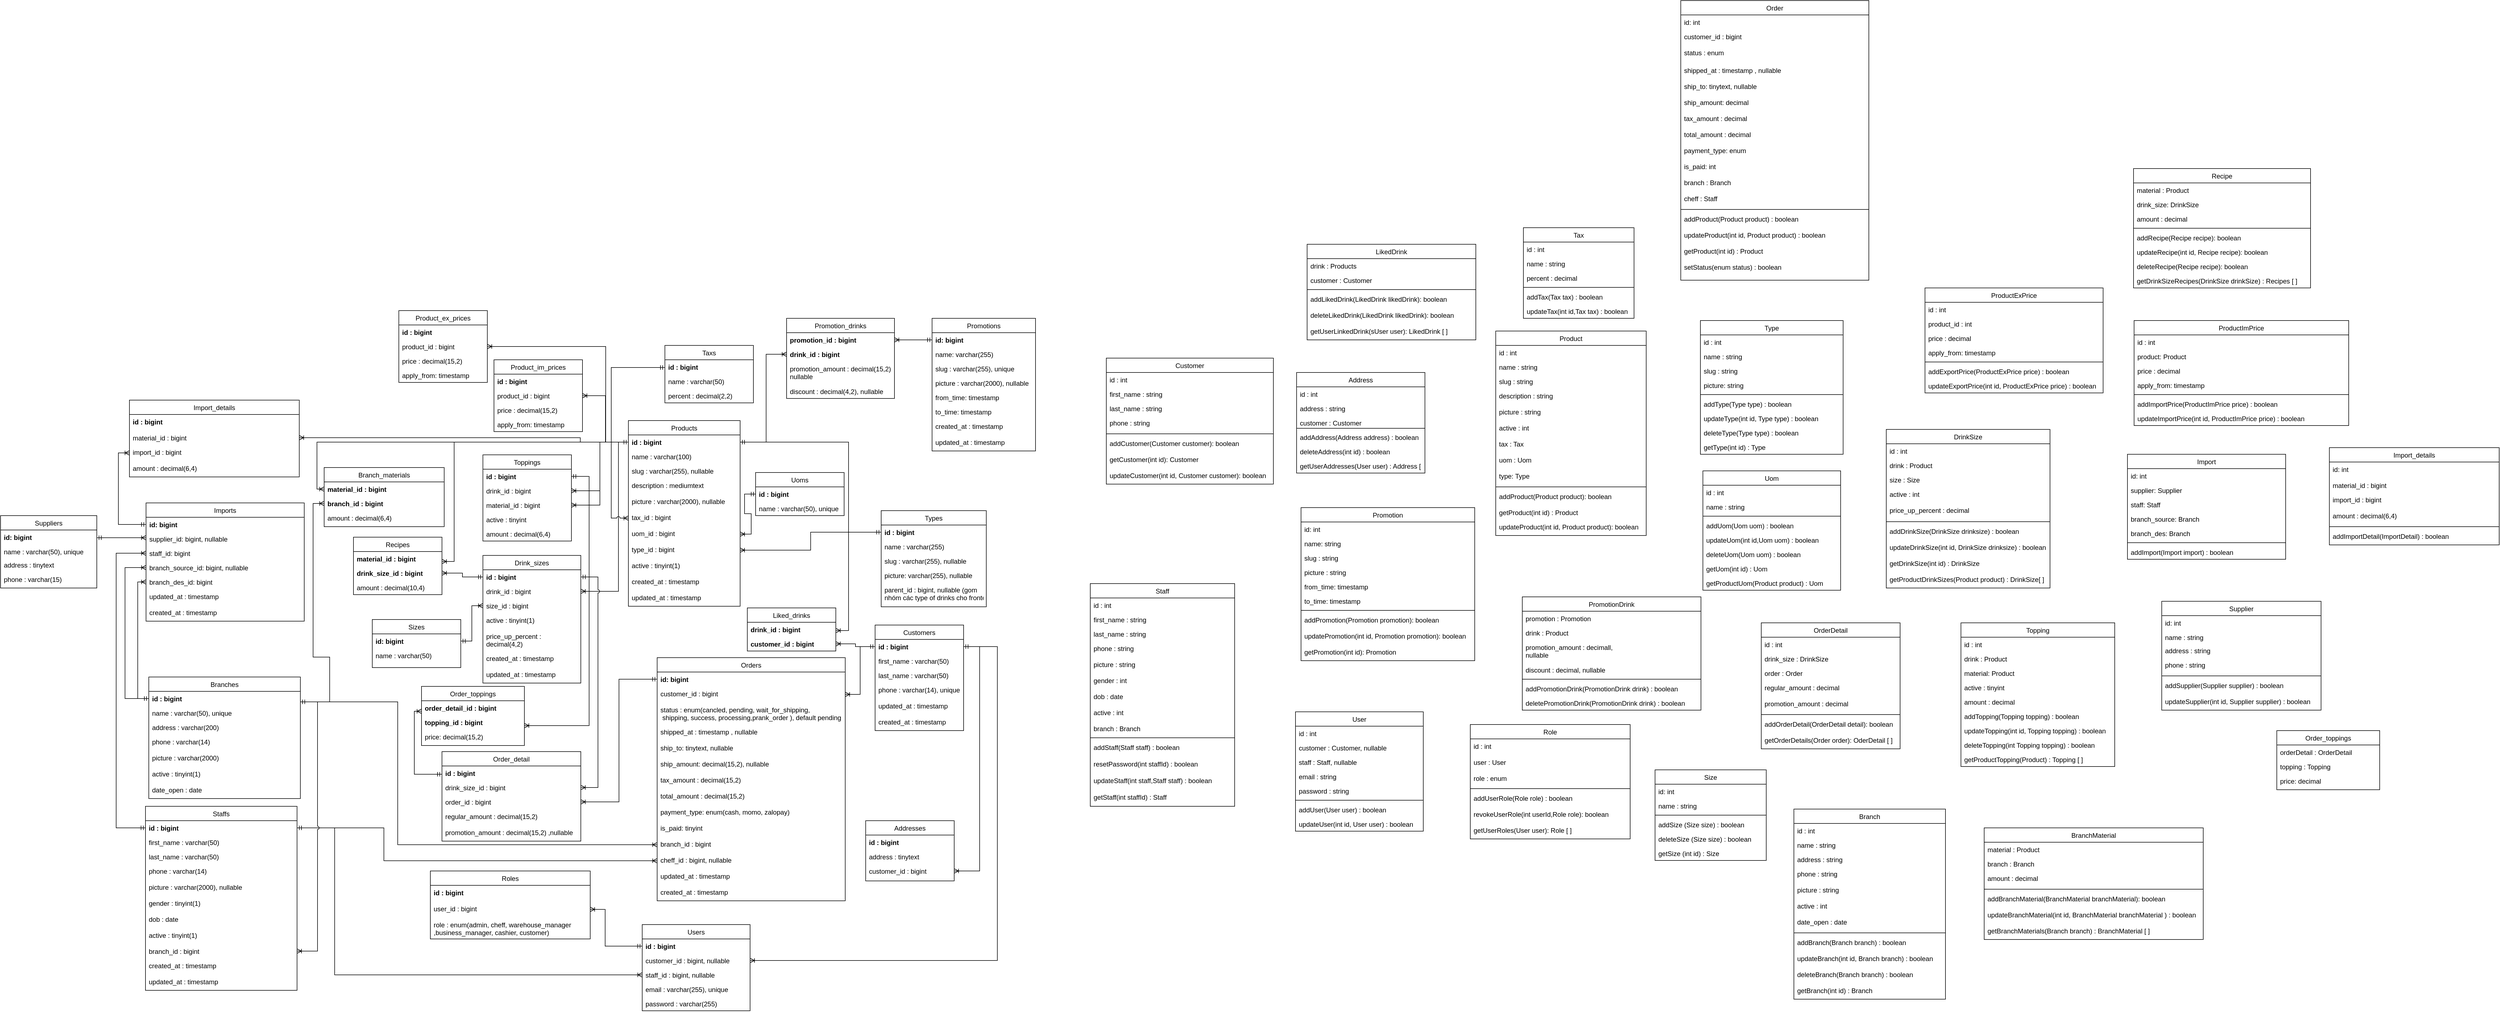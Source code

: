 <mxfile version="13.7.9" type="device" pages="5"><diagram name="v4" id="xZT_qUpzkR_QygU1BnT4"><mxGraphModel dx="2859" dy="1907" grid="0" gridSize="10" guides="1" tooltips="1" connect="1" arrows="1" fold="1" page="1" pageScale="1" pageWidth="827" pageHeight="1169" math="0" shadow="0"><root><mxCell id="V00mFTmLB0DLEMqS6Bsr-0"/><mxCell id="V00mFTmLB0DLEMqS6Bsr-1" parent="V00mFTmLB0DLEMqS6Bsr-0"/><mxCell id="V00mFTmLB0DLEMqS6Bsr-2" style="edgeStyle=orthogonalEdgeStyle;rounded=0;orthogonalLoop=1;jettySize=auto;html=1;startArrow=ERoneToMany;startFill=0;endArrow=ERmandOne;endFill=0;jumpStyle=arc;" parent="V00mFTmLB0DLEMqS6Bsr-1" source="V00mFTmLB0DLEMqS6Bsr-64" target="V00mFTmLB0DLEMqS6Bsr-13" edge="1"><mxGeometry relative="1" as="geometry"><Array as="points"><mxPoint x="73" y="536"/><mxPoint x="73" y="266"/></Array></mxGeometry></mxCell><mxCell id="V00mFTmLB0DLEMqS6Bsr-4" style="edgeStyle=orthogonalEdgeStyle;rounded=0;orthogonalLoop=1;jettySize=auto;html=1;startArrow=ERoneToMany;startFill=0;endArrow=ERmandOne;endFill=0;jumpStyle=arc;" parent="V00mFTmLB0DLEMqS6Bsr-1" source="V00mFTmLB0DLEMqS6Bsr-108" target="V00mFTmLB0DLEMqS6Bsr-63" edge="1"><mxGeometry relative="1" as="geometry"/></mxCell><mxCell id="V00mFTmLB0DLEMqS6Bsr-6" style="edgeStyle=orthogonalEdgeStyle;rounded=0;orthogonalLoop=1;jettySize=auto;html=1;startArrow=ERoneToMany;startFill=0;endArrow=ERmandOne;endFill=0;" parent="V00mFTmLB0DLEMqS6Bsr-1" source="V00mFTmLB0DLEMqS6Bsr-185" target="V00mFTmLB0DLEMqS6Bsr-44" edge="1"><mxGeometry relative="1" as="geometry"/></mxCell><mxCell id="V00mFTmLB0DLEMqS6Bsr-7" style="edgeStyle=orthogonalEdgeStyle;rounded=0;orthogonalLoop=1;jettySize=auto;html=1;startArrow=ERoneToMany;startFill=0;endArrow=ERmandOne;endFill=0;entryX=1;entryY=0.5;entryDx=0;entryDy=0;jumpStyle=arc;exitX=1;exitY=0.5;exitDx=0;exitDy=0;" parent="V00mFTmLB0DLEMqS6Bsr-1" source="V00mFTmLB0DLEMqS6Bsr-83" target="V00mFTmLB0DLEMqS6Bsr-63" edge="1"><mxGeometry relative="1" as="geometry"><Array as="points"><mxPoint x="36" y="891"/><mxPoint x="36" y="510"/></Array></mxGeometry></mxCell><mxCell id="V00mFTmLB0DLEMqS6Bsr-8" style="edgeStyle=orthogonalEdgeStyle;rounded=0;orthogonalLoop=1;jettySize=auto;html=1;startArrow=ERoneToMany;startFill=0;endArrow=ERmandOne;endFill=0;" parent="V00mFTmLB0DLEMqS6Bsr-1" source="V00mFTmLB0DLEMqS6Bsr-65" target="V00mFTmLB0DLEMqS6Bsr-10" edge="1"><mxGeometry relative="1" as="geometry"/></mxCell><mxCell id="V00mFTmLB0DLEMqS6Bsr-39" value="Taxs" style="swimlane;fontStyle=0;align=center;verticalAlign=top;childLayout=stackLayout;horizontal=1;startSize=26;horizontalStack=0;resizeParent=1;resizeLast=0;collapsible=1;marginBottom=0;rounded=0;shadow=0;strokeWidth=1;" parent="V00mFTmLB0DLEMqS6Bsr-1" vertex="1"><mxGeometry x="157" y="91" width="160" height="104" as="geometry"><mxRectangle x="550" y="140" width="160" height="26" as="alternateBounds"/></mxGeometry></mxCell><mxCell id="V00mFTmLB0DLEMqS6Bsr-40" value="id : bigint" style="text;align=left;verticalAlign=top;spacingLeft=4;spacingRight=4;overflow=hidden;rotatable=0;points=[[0,0.5],[1,0.5]];portConstraint=eastwest;rounded=0;shadow=0;html=0;fontStyle=1" parent="V00mFTmLB0DLEMqS6Bsr-39" vertex="1"><mxGeometry y="26" width="160" height="26" as="geometry"/></mxCell><mxCell id="V00mFTmLB0DLEMqS6Bsr-41" value="name : varchar(50)" style="text;align=left;verticalAlign=top;spacingLeft=4;spacingRight=4;overflow=hidden;rotatable=0;points=[[0,0.5],[1,0.5]];portConstraint=eastwest;rounded=0;shadow=0;html=0;" parent="V00mFTmLB0DLEMqS6Bsr-39" vertex="1"><mxGeometry y="52" width="160" height="26" as="geometry"/></mxCell><mxCell id="V00mFTmLB0DLEMqS6Bsr-42" value="percent : decimal(2,2)" style="text;align=left;verticalAlign=top;spacingLeft=4;spacingRight=4;overflow=hidden;rotatable=0;points=[[0,0.5],[1,0.5]];portConstraint=eastwest;rounded=0;shadow=0;html=0;" parent="V00mFTmLB0DLEMqS6Bsr-39" vertex="1"><mxGeometry y="78" width="160" height="26" as="geometry"/></mxCell><mxCell id="5tpwK5v62N-UpGiDX0_N-43" value="Product_im_prices" style="swimlane;fontStyle=0;align=center;verticalAlign=top;childLayout=stackLayout;horizontal=1;startSize=26;horizontalStack=0;resizeParent=1;resizeLast=0;collapsible=1;marginBottom=0;rounded=0;shadow=0;strokeWidth=1;" parent="V00mFTmLB0DLEMqS6Bsr-1" vertex="1"><mxGeometry x="-152" y="117" width="160" height="130" as="geometry"><mxRectangle x="230" y="140" width="160" height="26" as="alternateBounds"/></mxGeometry></mxCell><mxCell id="5tpwK5v62N-UpGiDX0_N-44" value="id : bigint" style="text;align=left;verticalAlign=top;spacingLeft=4;spacingRight=4;overflow=hidden;rotatable=0;points=[[0,0.5],[1,0.5]];portConstraint=eastwest;rounded=0;shadow=0;html=0;fontStyle=1" parent="5tpwK5v62N-UpGiDX0_N-43" vertex="1"><mxGeometry y="26" width="160" height="26" as="geometry"/></mxCell><mxCell id="5tpwK5v62N-UpGiDX0_N-47" value="product_id : bigint" style="text;align=left;verticalAlign=top;spacingLeft=4;spacingRight=4;overflow=hidden;rotatable=0;points=[[0,0.5],[1,0.5]];portConstraint=eastwest;rounded=0;shadow=0;html=0;" parent="5tpwK5v62N-UpGiDX0_N-43" vertex="1"><mxGeometry y="52" width="160" height="26" as="geometry"/></mxCell><mxCell id="5tpwK5v62N-UpGiDX0_N-45" value="price : decimal(15,2)" style="text;align=left;verticalAlign=top;spacingLeft=4;spacingRight=4;overflow=hidden;rotatable=0;points=[[0,0.5],[1,0.5]];portConstraint=eastwest;" parent="5tpwK5v62N-UpGiDX0_N-43" vertex="1"><mxGeometry y="78" width="160" height="26" as="geometry"/></mxCell><mxCell id="5tpwK5v62N-UpGiDX0_N-46" value="apply_from: timestamp" style="text;align=left;verticalAlign=top;spacingLeft=4;spacingRight=4;overflow=hidden;rotatable=0;points=[[0,0.5],[1,0.5]];portConstraint=eastwest;" parent="5tpwK5v62N-UpGiDX0_N-43" vertex="1"><mxGeometry y="104" width="160" height="26" as="geometry"/></mxCell><mxCell id="5tpwK5v62N-UpGiDX0_N-49" value="Product_ex_prices" style="swimlane;fontStyle=0;align=center;verticalAlign=top;childLayout=stackLayout;horizontal=1;startSize=26;horizontalStack=0;resizeParent=1;resizeLast=0;collapsible=1;marginBottom=0;rounded=0;shadow=0;strokeWidth=1;" parent="V00mFTmLB0DLEMqS6Bsr-1" vertex="1"><mxGeometry x="-324" y="28" width="160" height="130" as="geometry"><mxRectangle x="230" y="140" width="160" height="26" as="alternateBounds"/></mxGeometry></mxCell><mxCell id="5tpwK5v62N-UpGiDX0_N-50" value="id : bigint" style="text;align=left;verticalAlign=top;spacingLeft=4;spacingRight=4;overflow=hidden;rotatable=0;points=[[0,0.5],[1,0.5]];portConstraint=eastwest;rounded=0;shadow=0;html=0;fontStyle=1" parent="5tpwK5v62N-UpGiDX0_N-49" vertex="1"><mxGeometry y="26" width="160" height="26" as="geometry"/></mxCell><mxCell id="5tpwK5v62N-UpGiDX0_N-51" value="product_id : bigint" style="text;align=left;verticalAlign=top;spacingLeft=4;spacingRight=4;overflow=hidden;rotatable=0;points=[[0,0.5],[1,0.5]];portConstraint=eastwest;rounded=0;shadow=0;html=0;" parent="5tpwK5v62N-UpGiDX0_N-49" vertex="1"><mxGeometry y="52" width="160" height="26" as="geometry"/></mxCell><mxCell id="5tpwK5v62N-UpGiDX0_N-52" value="price : decimal(15,2)" style="text;align=left;verticalAlign=top;spacingLeft=4;spacingRight=4;overflow=hidden;rotatable=0;points=[[0,0.5],[1,0.5]];portConstraint=eastwest;" parent="5tpwK5v62N-UpGiDX0_N-49" vertex="1"><mxGeometry y="78" width="160" height="26" as="geometry"/></mxCell><mxCell id="5tpwK5v62N-UpGiDX0_N-53" value="apply_from: timestamp" style="text;align=left;verticalAlign=top;spacingLeft=4;spacingRight=4;overflow=hidden;rotatable=0;points=[[0,0.5],[1,0.5]];portConstraint=eastwest;" parent="5tpwK5v62N-UpGiDX0_N-49" vertex="1"><mxGeometry y="104" width="160" height="26" as="geometry"/></mxCell><mxCell id="V00mFTmLB0DLEMqS6Bsr-206" value="Promotion_drinks" style="swimlane;fontStyle=0;align=center;verticalAlign=top;childLayout=stackLayout;horizontal=1;startSize=26;horizontalStack=0;resizeParent=1;resizeLast=0;collapsible=1;marginBottom=0;rounded=0;shadow=0;strokeWidth=1;" parent="V00mFTmLB0DLEMqS6Bsr-1" vertex="1"><mxGeometry x="377" y="42" width="195" height="145" as="geometry"><mxRectangle x="130" y="380" width="160" height="26" as="alternateBounds"/></mxGeometry></mxCell><mxCell id="V00mFTmLB0DLEMqS6Bsr-207" value="promotion_id : bigint" style="text;align=left;verticalAlign=top;spacingLeft=4;spacingRight=4;overflow=hidden;rotatable=0;points=[[0,0.5],[1,0.5]];portConstraint=eastwest;fontStyle=1" parent="V00mFTmLB0DLEMqS6Bsr-206" vertex="1"><mxGeometry y="26" width="195" height="26" as="geometry"/></mxCell><mxCell id="V00mFTmLB0DLEMqS6Bsr-208" value="drink_id : bigint" style="text;align=left;verticalAlign=top;spacingLeft=4;spacingRight=4;overflow=hidden;rotatable=0;points=[[0,0.5],[1,0.5]];portConstraint=eastwest;fontStyle=1" parent="V00mFTmLB0DLEMqS6Bsr-206" vertex="1"><mxGeometry y="52" width="195" height="26" as="geometry"/></mxCell><mxCell id="V00mFTmLB0DLEMqS6Bsr-209" value="promotion_amount : decimal(15,2), &#10;nullable" style="text;align=left;verticalAlign=top;spacingLeft=4;spacingRight=4;overflow=hidden;rotatable=0;points=[[0,0.5],[1,0.5]];portConstraint=eastwest;" parent="V00mFTmLB0DLEMqS6Bsr-206" vertex="1"><mxGeometry y="78" width="195" height="41" as="geometry"/></mxCell><mxCell id="5tpwK5v62N-UpGiDX0_N-0" value="discount : decimal(4,2), nullable" style="text;align=left;verticalAlign=top;spacingLeft=4;spacingRight=4;overflow=hidden;rotatable=0;points=[[0,0.5],[1,0.5]];portConstraint=eastwest;" parent="V00mFTmLB0DLEMqS6Bsr-206" vertex="1"><mxGeometry y="119" width="195" height="26" as="geometry"/></mxCell><mxCell id="wO-bSQMYwu7Qgt-zhC3H-64" value="Type" style="swimlane;fontStyle=0;childLayout=stackLayout;horizontal=1;startSize=26;fillColor=none;horizontalStack=0;resizeParent=1;resizeParentMax=0;resizeLast=0;collapsible=1;marginBottom=0;" parent="V00mFTmLB0DLEMqS6Bsr-1" vertex="1"><mxGeometry x="2029" y="46" width="258" height="242" as="geometry"/></mxCell><mxCell id="wO-bSQMYwu7Qgt-zhC3H-65" value="id : int" style="text;strokeColor=none;fillColor=none;align=left;verticalAlign=top;spacingLeft=4;spacingRight=4;overflow=hidden;rotatable=0;points=[[0,0.5],[1,0.5]];portConstraint=eastwest;fontStyle=0" parent="wO-bSQMYwu7Qgt-zhC3H-64" vertex="1"><mxGeometry y="26" width="258" height="26" as="geometry"/></mxCell><mxCell id="wO-bSQMYwu7Qgt-zhC3H-66" value="name : string" style="text;strokeColor=none;fillColor=none;align=left;verticalAlign=top;spacingLeft=4;spacingRight=4;overflow=hidden;rotatable=0;points=[[0,0.5],[1,0.5]];portConstraint=eastwest;" parent="wO-bSQMYwu7Qgt-zhC3H-64" vertex="1"><mxGeometry y="52" width="258" height="26" as="geometry"/></mxCell><mxCell id="wO-bSQMYwu7Qgt-zhC3H-67" value="slug : string" style="text;strokeColor=none;fillColor=none;align=left;verticalAlign=top;spacingLeft=4;spacingRight=4;overflow=hidden;rotatable=0;points=[[0,0.5],[1,0.5]];portConstraint=eastwest;" parent="wO-bSQMYwu7Qgt-zhC3H-64" vertex="1"><mxGeometry y="78" width="258" height="26" as="geometry"/></mxCell><mxCell id="wO-bSQMYwu7Qgt-zhC3H-68" value="picture: string" style="text;strokeColor=none;fillColor=none;align=left;verticalAlign=top;spacingLeft=4;spacingRight=4;overflow=hidden;rotatable=0;points=[[0,0.5],[1,0.5]];portConstraint=eastwest;" parent="wO-bSQMYwu7Qgt-zhC3H-64" vertex="1"><mxGeometry y="104" width="258" height="26" as="geometry"/></mxCell><mxCell id="wO-bSQMYwu7Qgt-zhC3H-77" value="" style="line;strokeWidth=1;fillColor=none;align=left;verticalAlign=middle;spacingTop=-1;spacingLeft=3;spacingRight=3;rotatable=0;labelPosition=right;points=[];portConstraint=eastwest;" parent="wO-bSQMYwu7Qgt-zhC3H-64" vertex="1"><mxGeometry y="130" width="258" height="8" as="geometry"/></mxCell><mxCell id="wO-bSQMYwu7Qgt-zhC3H-70" value="addType(Type type) : boolean" style="text;strokeColor=none;fillColor=none;align=left;verticalAlign=top;spacingLeft=4;spacingRight=4;overflow=hidden;rotatable=0;points=[[0,0.5],[1,0.5]];portConstraint=eastwest;" parent="wO-bSQMYwu7Qgt-zhC3H-64" vertex="1"><mxGeometry y="138" width="258" height="26" as="geometry"/></mxCell><mxCell id="wO-bSQMYwu7Qgt-zhC3H-71" value="updateType(int id, Type type) : boolean" style="text;strokeColor=none;fillColor=none;align=left;verticalAlign=top;spacingLeft=4;spacingRight=4;overflow=hidden;rotatable=0;points=[[0,0.5],[1,0.5]];portConstraint=eastwest;" parent="wO-bSQMYwu7Qgt-zhC3H-64" vertex="1"><mxGeometry y="164" width="258" height="26" as="geometry"/></mxCell><mxCell id="wO-bSQMYwu7Qgt-zhC3H-72" value="deleteType(Type type) : boolean" style="text;strokeColor=none;fillColor=none;align=left;verticalAlign=top;spacingLeft=4;spacingRight=4;overflow=hidden;rotatable=0;points=[[0,0.5],[1,0.5]];portConstraint=eastwest;" parent="wO-bSQMYwu7Qgt-zhC3H-64" vertex="1"><mxGeometry y="190" width="258" height="26" as="geometry"/></mxCell><mxCell id="wO-bSQMYwu7Qgt-zhC3H-73" value="getType(int id) : Type" style="text;strokeColor=none;fillColor=none;align=left;verticalAlign=top;spacingLeft=4;spacingRight=4;overflow=hidden;rotatable=0;points=[[0,0.5],[1,0.5]];portConstraint=eastwest;" parent="wO-bSQMYwu7Qgt-zhC3H-64" vertex="1"><mxGeometry y="216" width="258" height="26" as="geometry"/></mxCell><mxCell id="V00mFTmLB0DLEMqS6Bsr-43" value="Customers" style="swimlane;fontStyle=0;align=center;verticalAlign=top;childLayout=stackLayout;horizontal=1;startSize=26;horizontalStack=0;resizeParent=1;resizeLast=0;collapsible=1;marginBottom=0;rounded=0;shadow=0;strokeWidth=1;" parent="V00mFTmLB0DLEMqS6Bsr-1" vertex="1"><mxGeometry x="537" y="597" width="160" height="191" as="geometry"><mxRectangle x="130" y="380" width="160" height="26" as="alternateBounds"/></mxGeometry></mxCell><mxCell id="V00mFTmLB0DLEMqS6Bsr-44" value="id : bigint" style="text;align=left;verticalAlign=top;spacingLeft=4;spacingRight=4;overflow=hidden;rotatable=0;points=[[0,0.5],[1,0.5]];portConstraint=eastwest;fontStyle=1" parent="V00mFTmLB0DLEMqS6Bsr-43" vertex="1"><mxGeometry y="26" width="160" height="26" as="geometry"/></mxCell><mxCell id="V00mFTmLB0DLEMqS6Bsr-45" value="first_name : varchar(50)" style="text;align=left;verticalAlign=top;spacingLeft=4;spacingRight=4;overflow=hidden;rotatable=0;points=[[0,0.5],[1,0.5]];portConstraint=eastwest;rounded=0;shadow=0;html=0;" parent="V00mFTmLB0DLEMqS6Bsr-43" vertex="1"><mxGeometry y="52" width="160" height="26" as="geometry"/></mxCell><mxCell id="V00mFTmLB0DLEMqS6Bsr-46" value="last_name : varchar(50)" style="text;align=left;verticalAlign=top;spacingLeft=4;spacingRight=4;overflow=hidden;rotatable=0;points=[[0,0.5],[1,0.5]];portConstraint=eastwest;fontStyle=0" parent="V00mFTmLB0DLEMqS6Bsr-43" vertex="1"><mxGeometry y="78" width="160" height="26" as="geometry"/></mxCell><mxCell id="V00mFTmLB0DLEMqS6Bsr-47" value="phone : varchar(14), unique" style="text;align=left;verticalAlign=top;spacingLeft=4;spacingRight=4;overflow=hidden;rotatable=0;points=[[0,0.5],[1,0.5]];portConstraint=eastwest;fontStyle=0" parent="V00mFTmLB0DLEMqS6Bsr-43" vertex="1"><mxGeometry y="104" width="160" height="29" as="geometry"/></mxCell><mxCell id="V00mFTmLB0DLEMqS6Bsr-51" value="updated_at : timestamp" style="text;align=left;verticalAlign=top;spacingLeft=4;spacingRight=4;overflow=hidden;rotatable=0;points=[[0,0.5],[1,0.5]];portConstraint=eastwest;fontStyle=0" parent="V00mFTmLB0DLEMqS6Bsr-43" vertex="1"><mxGeometry y="133" width="160" height="29" as="geometry"/></mxCell><mxCell id="V00mFTmLB0DLEMqS6Bsr-52" value="created_at : timestamp" style="text;align=left;verticalAlign=top;spacingLeft=4;spacingRight=4;overflow=hidden;rotatable=0;points=[[0,0.5],[1,0.5]];portConstraint=eastwest;fontStyle=0" parent="V00mFTmLB0DLEMqS6Bsr-43" vertex="1"><mxGeometry y="162" width="160" height="29" as="geometry"/></mxCell><mxCell id="V00mFTmLB0DLEMqS6Bsr-60" style="edgeStyle=orthogonalEdgeStyle;rounded=0;orthogonalLoop=1;jettySize=auto;html=1;endArrow=ERmandOne;endFill=0;startArrow=ERoneToMany;startFill=0;exitX=0;exitY=0.5;exitDx=0;exitDy=0;" parent="V00mFTmLB0DLEMqS6Bsr-1" source="V00mFTmLB0DLEMqS6Bsr-208" target="V00mFTmLB0DLEMqS6Bsr-13" edge="1"><mxGeometry relative="1" as="geometry"><Array as="points"><mxPoint x="340" y="107"/><mxPoint x="340" y="266"/></Array></mxGeometry></mxCell><mxCell id="V00mFTmLB0DLEMqS6Bsr-61" style="edgeStyle=orthogonalEdgeStyle;rounded=0;orthogonalLoop=1;jettySize=auto;html=1;startArrow=ERoneToMany;startFill=0;endArrow=ERmandOne;endFill=0;" parent="V00mFTmLB0DLEMqS6Bsr-1" source="V00mFTmLB0DLEMqS6Bsr-207" target="V00mFTmLB0DLEMqS6Bsr-31" edge="1"><mxGeometry relative="1" as="geometry"><Array as="points"><mxPoint x="632" y="81"/><mxPoint x="632" y="81"/></Array></mxGeometry></mxCell><mxCell id="V00mFTmLB0DLEMqS6Bsr-62" value="Drink_sizes" style="swimlane;fontStyle=0;align=center;verticalAlign=top;childLayout=stackLayout;horizontal=1;startSize=26;horizontalStack=0;resizeParent=1;resizeLast=0;collapsible=1;marginBottom=0;rounded=0;shadow=0;strokeWidth=1;" parent="V00mFTmLB0DLEMqS6Bsr-1" vertex="1"><mxGeometry x="-172" y="471" width="177" height="231" as="geometry"><mxRectangle x="-172" y="471" width="160" height="26" as="alternateBounds"/></mxGeometry></mxCell><mxCell id="V00mFTmLB0DLEMqS6Bsr-63" value="id : bigint" style="text;align=left;verticalAlign=top;spacingLeft=4;spacingRight=4;overflow=hidden;rotatable=0;points=[[0,0.5],[1,0.5]];portConstraint=eastwest;fontStyle=1" parent="V00mFTmLB0DLEMqS6Bsr-62" vertex="1"><mxGeometry y="26" width="177" height="26" as="geometry"/></mxCell><mxCell id="V00mFTmLB0DLEMqS6Bsr-64" value="drink_id : bigint" style="text;align=left;verticalAlign=top;spacingLeft=4;spacingRight=4;overflow=hidden;rotatable=0;points=[[0,0.5],[1,0.5]];portConstraint=eastwest;rounded=0;shadow=0;html=0;" parent="V00mFTmLB0DLEMqS6Bsr-62" vertex="1"><mxGeometry y="52" width="177" height="26" as="geometry"/></mxCell><mxCell id="V00mFTmLB0DLEMqS6Bsr-65" value="size_id : bigint" style="text;align=left;verticalAlign=top;spacingLeft=4;spacingRight=4;overflow=hidden;rotatable=0;points=[[0,0.5],[1,0.5]];portConstraint=eastwest;rounded=0;shadow=0;html=0;" parent="V00mFTmLB0DLEMqS6Bsr-62" vertex="1"><mxGeometry y="78" width="177" height="26" as="geometry"/></mxCell><mxCell id="V00mFTmLB0DLEMqS6Bsr-66" value="active : tinyint(1)" style="text;align=left;verticalAlign=top;spacingLeft=4;spacingRight=4;overflow=hidden;rotatable=0;points=[[0,0.5],[1,0.5]];portConstraint=eastwest;fontStyle=0" parent="V00mFTmLB0DLEMqS6Bsr-62" vertex="1"><mxGeometry y="104" width="177" height="29" as="geometry"/></mxCell><mxCell id="V00mFTmLB0DLEMqS6Bsr-67" value="price_up_percent : &#10;decimal(4,2)" style="text;align=left;verticalAlign=top;spacingLeft=4;spacingRight=4;overflow=hidden;rotatable=0;points=[[0,0.5],[1,0.5]];portConstraint=eastwest;fontStyle=0" parent="V00mFTmLB0DLEMqS6Bsr-62" vertex="1"><mxGeometry y="133" width="177" height="40" as="geometry"/></mxCell><mxCell id="V00mFTmLB0DLEMqS6Bsr-68" value="created_at : timestamp" style="text;align=left;verticalAlign=top;spacingLeft=4;spacingRight=4;overflow=hidden;rotatable=0;points=[[0,0.5],[1,0.5]];portConstraint=eastwest;fontStyle=0" parent="V00mFTmLB0DLEMqS6Bsr-62" vertex="1"><mxGeometry y="173" width="177" height="29" as="geometry"/></mxCell><mxCell id="V00mFTmLB0DLEMqS6Bsr-69" value="updated_at : timestamp" style="text;align=left;verticalAlign=top;spacingLeft=4;spacingRight=4;overflow=hidden;rotatable=0;points=[[0,0.5],[1,0.5]];portConstraint=eastwest;fontStyle=0" parent="V00mFTmLB0DLEMqS6Bsr-62" vertex="1"><mxGeometry y="202" width="177" height="29" as="geometry"/></mxCell><mxCell id="V00mFTmLB0DLEMqS6Bsr-87" style="edgeStyle=orthogonalEdgeStyle;rounded=0;orthogonalLoop=1;jettySize=auto;html=1;endArrow=ERoneToMany;endFill=0;startArrow=ERmandOne;startFill=0;" parent="V00mFTmLB0DLEMqS6Bsr-1" source="V00mFTmLB0DLEMqS6Bsr-44" target="V00mFTmLB0DLEMqS6Bsr-93" edge="1"><mxGeometry relative="1" as="geometry"/></mxCell><mxCell id="V00mFTmLB0DLEMqS6Bsr-88" style="edgeStyle=orthogonalEdgeStyle;rounded=0;orthogonalLoop=1;jettySize=auto;html=1;startArrow=ERmandOne;startFill=0;endArrow=ERoneToMany;endFill=0;jumpStyle=arc;" parent="V00mFTmLB0DLEMqS6Bsr-1" source="V00mFTmLB0DLEMqS6Bsr-13" target="V00mFTmLB0DLEMqS6Bsr-92" edge="1"><mxGeometry relative="1" as="geometry"><Array as="points"><mxPoint x="489" y="266"/><mxPoint x="489" y="607"/></Array></mxGeometry></mxCell><mxCell id="V00mFTmLB0DLEMqS6Bsr-89" style="edgeStyle=orthogonalEdgeStyle;rounded=0;orthogonalLoop=1;jettySize=auto;html=1;startArrow=ERmandOne;startFill=0;endArrow=ERoneToMany;endFill=0;jumpStyle=arc;" parent="V00mFTmLB0DLEMqS6Bsr-1" source="V00mFTmLB0DLEMqS6Bsr-184" target="V00mFTmLB0DLEMqS6Bsr-84" edge="1"><mxGeometry relative="1" as="geometry"/></mxCell><mxCell id="V00mFTmLB0DLEMqS6Bsr-90" style="edgeStyle=orthogonalEdgeStyle;rounded=0;orthogonalLoop=1;jettySize=auto;html=1;startArrow=ERmandOne;startFill=0;endArrow=ERoneToMany;endFill=0;jumpStyle=none;entryX=0;entryY=0.5;entryDx=0;entryDy=0;" parent="V00mFTmLB0DLEMqS6Bsr-1" source="V00mFTmLB0DLEMqS6Bsr-138" target="V00mFTmLB0DLEMqS6Bsr-193" edge="1"><mxGeometry relative="1" as="geometry"><Array as="points"><mxPoint x="-351" y="964"/><mxPoint x="-351" y="1024"/></Array></mxGeometry></mxCell><mxCell id="V00mFTmLB0DLEMqS6Bsr-12" value="Products" style="swimlane;fontStyle=0;align=center;verticalAlign=top;childLayout=stackLayout;horizontal=1;startSize=26;horizontalStack=0;resizeParent=1;resizeLast=0;collapsible=1;marginBottom=0;rounded=0;shadow=0;strokeWidth=1;" parent="V00mFTmLB0DLEMqS6Bsr-1" vertex="1"><mxGeometry x="91" y="227" width="202" height="336" as="geometry"><mxRectangle x="130" y="380" width="160" height="26" as="alternateBounds"/></mxGeometry></mxCell><mxCell id="V00mFTmLB0DLEMqS6Bsr-13" value="id : bigint" style="text;align=left;verticalAlign=top;spacingLeft=4;spacingRight=4;overflow=hidden;rotatable=0;points=[[0,0.5],[1,0.5]];portConstraint=eastwest;fontStyle=1" parent="V00mFTmLB0DLEMqS6Bsr-12" vertex="1"><mxGeometry y="26" width="202" height="26" as="geometry"/></mxCell><mxCell id="V00mFTmLB0DLEMqS6Bsr-14" value="name : varchar(100)" style="text;align=left;verticalAlign=top;spacingLeft=4;spacingRight=4;overflow=hidden;rotatable=0;points=[[0,0.5],[1,0.5]];portConstraint=eastwest;rounded=0;shadow=0;html=0;" parent="V00mFTmLB0DLEMqS6Bsr-12" vertex="1"><mxGeometry y="52" width="202" height="26" as="geometry"/></mxCell><mxCell id="V00mFTmLB0DLEMqS6Bsr-15" value="slug : varchar(255), nullable" style="text;align=left;verticalAlign=top;spacingLeft=4;spacingRight=4;overflow=hidden;rotatable=0;points=[[0,0.5],[1,0.5]];portConstraint=eastwest;fontStyle=0" parent="V00mFTmLB0DLEMqS6Bsr-12" vertex="1"><mxGeometry y="78" width="202" height="26" as="geometry"/></mxCell><mxCell id="V00mFTmLB0DLEMqS6Bsr-17" value="description : mediumtext" style="text;align=left;verticalAlign=top;spacingLeft=4;spacingRight=4;overflow=hidden;rotatable=0;points=[[0,0.5],[1,0.5]];portConstraint=eastwest;fontStyle=0" parent="V00mFTmLB0DLEMqS6Bsr-12" vertex="1"><mxGeometry y="104" width="202" height="29" as="geometry"/></mxCell><mxCell id="V00mFTmLB0DLEMqS6Bsr-18" value="picture : varchar(2000), nullable" style="text;align=left;verticalAlign=top;spacingLeft=4;spacingRight=4;overflow=hidden;rotatable=0;points=[[0,0.5],[1,0.5]];portConstraint=eastwest;fontStyle=0" parent="V00mFTmLB0DLEMqS6Bsr-12" vertex="1"><mxGeometry y="133" width="202" height="29" as="geometry"/></mxCell><mxCell id="V00mFTmLB0DLEMqS6Bsr-19" value="tax_id : bigint" style="text;align=left;verticalAlign=top;spacingLeft=4;spacingRight=4;overflow=hidden;rotatable=0;points=[[0,0.5],[1,0.5]];portConstraint=eastwest;fontStyle=0" parent="V00mFTmLB0DLEMqS6Bsr-12" vertex="1"><mxGeometry y="162" width="202" height="29" as="geometry"/></mxCell><mxCell id="V00mFTmLB0DLEMqS6Bsr-20" value="uom_id : bigint" style="text;align=left;verticalAlign=top;spacingLeft=4;spacingRight=4;overflow=hidden;rotatable=0;points=[[0,0.5],[1,0.5]];portConstraint=eastwest;fontStyle=0" parent="V00mFTmLB0DLEMqS6Bsr-12" vertex="1"><mxGeometry y="191" width="202" height="29" as="geometry"/></mxCell><mxCell id="5tpwK5v62N-UpGiDX0_N-39" value="type_id : bigint" style="text;align=left;verticalAlign=top;spacingLeft=4;spacingRight=4;overflow=hidden;rotatable=0;points=[[0,0.5],[1,0.5]];portConstraint=eastwest;fontStyle=0" parent="V00mFTmLB0DLEMqS6Bsr-12" vertex="1"><mxGeometry y="220" width="202" height="29" as="geometry"/></mxCell><mxCell id="5tpwK5v62N-UpGiDX0_N-55" value="active : tinyint(1)" style="text;align=left;verticalAlign=top;spacingLeft=4;spacingRight=4;overflow=hidden;rotatable=0;points=[[0,0.5],[1,0.5]];portConstraint=eastwest;fontStyle=0" parent="V00mFTmLB0DLEMqS6Bsr-12" vertex="1"><mxGeometry y="249" width="202" height="29" as="geometry"/></mxCell><mxCell id="V00mFTmLB0DLEMqS6Bsr-22" value="created_at : timestamp" style="text;align=left;verticalAlign=top;spacingLeft=4;spacingRight=4;overflow=hidden;rotatable=0;points=[[0,0.5],[1,0.5]];portConstraint=eastwest;fontStyle=0" parent="V00mFTmLB0DLEMqS6Bsr-12" vertex="1"><mxGeometry y="278" width="202" height="29" as="geometry"/></mxCell><mxCell id="V00mFTmLB0DLEMqS6Bsr-23" value="updated_at : timestamp" style="text;align=left;verticalAlign=top;spacingLeft=4;spacingRight=4;overflow=hidden;rotatable=0;points=[[0,0.5],[1,0.5]];portConstraint=eastwest;fontStyle=0" parent="V00mFTmLB0DLEMqS6Bsr-12" vertex="1"><mxGeometry y="307" width="202" height="29" as="geometry"/></mxCell><mxCell id="V00mFTmLB0DLEMqS6Bsr-170" value="Branch_materials" style="swimlane;fontStyle=0;align=center;verticalAlign=top;childLayout=stackLayout;horizontal=1;startSize=26;horizontalStack=0;resizeParent=1;resizeLast=0;collapsible=1;marginBottom=0;rounded=0;shadow=0;strokeWidth=1;" parent="V00mFTmLB0DLEMqS6Bsr-1" vertex="1"><mxGeometry x="-459" y="312" width="217" height="107" as="geometry"><mxRectangle x="-912" y="1072" width="160" height="26" as="alternateBounds"/></mxGeometry></mxCell><mxCell id="V00mFTmLB0DLEMqS6Bsr-171" value="material_id : bigint" style="text;align=left;verticalAlign=top;spacingLeft=4;spacingRight=4;overflow=hidden;rotatable=0;points=[[0,0.5],[1,0.5]];portConstraint=eastwest;rounded=0;shadow=0;html=0;fontStyle=1" parent="V00mFTmLB0DLEMqS6Bsr-170" vertex="1"><mxGeometry y="26" width="217" height="26" as="geometry"/></mxCell><mxCell id="V00mFTmLB0DLEMqS6Bsr-172" value="branch_id : bigint" style="text;align=left;verticalAlign=top;spacingLeft=4;spacingRight=4;overflow=hidden;rotatable=0;points=[[0,0.5],[1,0.5]];portConstraint=eastwest;fontStyle=1" parent="V00mFTmLB0DLEMqS6Bsr-170" vertex="1"><mxGeometry y="52" width="217" height="26" as="geometry"/></mxCell><mxCell id="V00mFTmLB0DLEMqS6Bsr-173" value="amount : decimal(6,4)" style="text;align=left;verticalAlign=top;spacingLeft=4;spacingRight=4;overflow=hidden;rotatable=0;points=[[0,0.5],[1,0.5]];portConstraint=eastwest;fontStyle=0" parent="V00mFTmLB0DLEMqS6Bsr-170" vertex="1"><mxGeometry y="78" width="217" height="29" as="geometry"/></mxCell><mxCell id="V00mFTmLB0DLEMqS6Bsr-164" value="Import_details" style="swimlane;fontStyle=0;align=center;verticalAlign=top;childLayout=stackLayout;horizontal=1;startSize=26;horizontalStack=0;resizeParent=1;resizeLast=0;collapsible=1;marginBottom=0;rounded=0;shadow=0;strokeWidth=1;" parent="V00mFTmLB0DLEMqS6Bsr-1" vertex="1"><mxGeometry x="-811" y="190" width="307" height="139" as="geometry"><mxRectangle x="230" y="140" width="160" height="26" as="alternateBounds"/></mxGeometry></mxCell><mxCell id="V00mFTmLB0DLEMqS6Bsr-165" value="id : bigint" style="text;align=left;verticalAlign=top;spacingLeft=4;spacingRight=4;overflow=hidden;rotatable=0;points=[[0,0.5],[1,0.5]];portConstraint=eastwest;fontStyle=1" parent="V00mFTmLB0DLEMqS6Bsr-164" vertex="1"><mxGeometry y="26" width="307" height="29" as="geometry"/></mxCell><mxCell id="V00mFTmLB0DLEMqS6Bsr-167" value="material_id : bigint" style="text;align=left;verticalAlign=top;spacingLeft=4;spacingRight=4;overflow=hidden;rotatable=0;points=[[0,0.5],[1,0.5]];portConstraint=eastwest;fontStyle=0" parent="V00mFTmLB0DLEMqS6Bsr-164" vertex="1"><mxGeometry y="55" width="307" height="26" as="geometry"/></mxCell><mxCell id="V00mFTmLB0DLEMqS6Bsr-166" value="import_id : bigint" style="text;align=left;verticalAlign=top;spacingLeft=4;spacingRight=4;overflow=hidden;rotatable=0;points=[[0,0.5],[1,0.5]];portConstraint=eastwest;fontStyle=0" parent="V00mFTmLB0DLEMqS6Bsr-164" vertex="1"><mxGeometry y="81" width="307" height="29" as="geometry"/></mxCell><mxCell id="V00mFTmLB0DLEMqS6Bsr-168" value="amount : decimal(6,4)" style="text;align=left;verticalAlign=top;spacingLeft=4;spacingRight=4;overflow=hidden;rotatable=0;points=[[0,0.5],[1,0.5]];portConstraint=eastwest;fontStyle=0" parent="V00mFTmLB0DLEMqS6Bsr-164" vertex="1"><mxGeometry y="110" width="307" height="29" as="geometry"/></mxCell><mxCell id="V00mFTmLB0DLEMqS6Bsr-30" value="Promotions" style="swimlane;fontStyle=0;align=center;verticalAlign=top;childLayout=stackLayout;horizontal=1;startSize=26;horizontalStack=0;resizeParent=1;resizeLast=0;collapsible=1;marginBottom=0;rounded=0;shadow=0;strokeWidth=1;" parent="V00mFTmLB0DLEMqS6Bsr-1" vertex="1"><mxGeometry x="640" y="42" width="187" height="240" as="geometry"><mxRectangle x="130" y="380" width="160" height="26" as="alternateBounds"/></mxGeometry></mxCell><mxCell id="V00mFTmLB0DLEMqS6Bsr-31" value="id: bigint" style="text;align=left;verticalAlign=top;spacingLeft=4;spacingRight=4;overflow=hidden;rotatable=0;points=[[0,0.5],[1,0.5]];portConstraint=eastwest;fontStyle=1" parent="V00mFTmLB0DLEMqS6Bsr-30" vertex="1"><mxGeometry y="26" width="187" height="26" as="geometry"/></mxCell><mxCell id="V00mFTmLB0DLEMqS6Bsr-32" value="name: varchar(255)" style="text;align=left;verticalAlign=top;spacingLeft=4;spacingRight=4;overflow=hidden;rotatable=0;points=[[0,0.5],[1,0.5]];portConstraint=eastwest;" parent="V00mFTmLB0DLEMqS6Bsr-30" vertex="1"><mxGeometry y="52" width="187" height="26" as="geometry"/></mxCell><mxCell id="V00mFTmLB0DLEMqS6Bsr-33" value="slug : varchar(255), unique" style="text;align=left;verticalAlign=top;spacingLeft=4;spacingRight=4;overflow=hidden;rotatable=0;points=[[0,0.5],[1,0.5]];portConstraint=eastwest;" parent="V00mFTmLB0DLEMqS6Bsr-30" vertex="1"><mxGeometry y="78" width="187" height="26" as="geometry"/></mxCell><mxCell id="V00mFTmLB0DLEMqS6Bsr-34" value="picture : varchar(2000), nullable" style="text;strokeColor=none;fillColor=none;align=left;verticalAlign=top;spacingLeft=4;spacingRight=4;overflow=hidden;rotatable=0;points=[[0,0.5],[1,0.5]];portConstraint=eastwest;" parent="V00mFTmLB0DLEMqS6Bsr-30" vertex="1"><mxGeometry y="104" width="187" height="26" as="geometry"/></mxCell><mxCell id="V00mFTmLB0DLEMqS6Bsr-35" value="from_time: timestamp " style="text;align=left;verticalAlign=top;spacingLeft=4;spacingRight=4;overflow=hidden;rotatable=0;points=[[0,0.5],[1,0.5]];portConstraint=eastwest;" parent="V00mFTmLB0DLEMqS6Bsr-30" vertex="1"><mxGeometry y="130" width="187" height="26" as="geometry"/></mxCell><mxCell id="V00mFTmLB0DLEMqS6Bsr-36" value="to_time: timestamp " style="text;align=left;verticalAlign=top;spacingLeft=4;spacingRight=4;overflow=hidden;rotatable=0;points=[[0,0.5],[1,0.5]];portConstraint=eastwest;" parent="V00mFTmLB0DLEMqS6Bsr-30" vertex="1"><mxGeometry y="156" width="187" height="26" as="geometry"/></mxCell><mxCell id="V00mFTmLB0DLEMqS6Bsr-37" value="created_at : timestamp" style="text;align=left;verticalAlign=top;spacingLeft=4;spacingRight=4;overflow=hidden;rotatable=0;points=[[0,0.5],[1,0.5]];portConstraint=eastwest;fontStyle=0" parent="V00mFTmLB0DLEMqS6Bsr-30" vertex="1"><mxGeometry y="182" width="187" height="29" as="geometry"/></mxCell><mxCell id="V00mFTmLB0DLEMqS6Bsr-38" value="updated_at : timestamp" style="text;align=left;verticalAlign=top;spacingLeft=4;spacingRight=4;overflow=hidden;rotatable=0;points=[[0,0.5],[1,0.5]];portConstraint=eastwest;fontStyle=0" parent="V00mFTmLB0DLEMqS6Bsr-30" vertex="1"><mxGeometry y="211" width="187" height="29" as="geometry"/></mxCell><mxCell id="5tpwK5v62N-UpGiDX0_N-8" value="Toppings" style="swimlane;fontStyle=0;align=center;verticalAlign=top;childLayout=stackLayout;horizontal=1;startSize=26;horizontalStack=0;resizeParent=1;resizeLast=0;collapsible=1;marginBottom=0;rounded=0;shadow=0;strokeWidth=1;" parent="V00mFTmLB0DLEMqS6Bsr-1" vertex="1"><mxGeometry x="-172" y="289" width="160" height="156" as="geometry"><mxRectangle x="230" y="140" width="160" height="26" as="alternateBounds"/></mxGeometry></mxCell><mxCell id="5tpwK5v62N-UpGiDX0_N-57" value="id : bigint" style="text;align=left;verticalAlign=middle;spacingLeft=4;spacingRight=4;overflow=hidden;rotatable=0;points=[[0,0.5],[1,0.5]];portConstraint=eastwest;rounded=0;shadow=0;html=0;fontStyle=1;horizontal=1;" parent="5tpwK5v62N-UpGiDX0_N-8" vertex="1"><mxGeometry y="26" width="160" height="26" as="geometry"/></mxCell><mxCell id="5tpwK5v62N-UpGiDX0_N-12" value="drink_id : bigint" style="text;align=left;verticalAlign=top;spacingLeft=4;spacingRight=4;overflow=hidden;rotatable=0;points=[[0,0.5],[1,0.5]];portConstraint=eastwest;fontStyle=0" parent="5tpwK5v62N-UpGiDX0_N-8" vertex="1"><mxGeometry y="52" width="160" height="26" as="geometry"/></mxCell><mxCell id="5tpwK5v62N-UpGiDX0_N-11" value="material_id : bigint" style="text;align=left;verticalAlign=top;spacingLeft=4;spacingRight=4;overflow=hidden;rotatable=0;points=[[0,0.5],[1,0.5]];portConstraint=eastwest;rounded=0;shadow=0;html=0;fontStyle=0" parent="5tpwK5v62N-UpGiDX0_N-8" vertex="1"><mxGeometry y="78" width="160" height="26" as="geometry"/></mxCell><mxCell id="5tpwK5v62N-UpGiDX0_N-81" value="active : tinyint" style="text;align=left;verticalAlign=top;spacingLeft=4;spacingRight=4;overflow=hidden;rotatable=0;points=[[0,0.5],[1,0.5]];portConstraint=eastwest;rounded=0;shadow=0;html=0;" parent="5tpwK5v62N-UpGiDX0_N-8" vertex="1"><mxGeometry y="104" width="160" height="26" as="geometry"/></mxCell><mxCell id="5tpwK5v62N-UpGiDX0_N-13" value="amount : decimal(6,4)" style="text;align=left;verticalAlign=top;spacingLeft=4;spacingRight=4;overflow=hidden;rotatable=0;points=[[0,0.5],[1,0.5]];portConstraint=eastwest;rounded=0;shadow=0;html=0;" parent="5tpwK5v62N-UpGiDX0_N-8" vertex="1"><mxGeometry y="130" width="160" height="26" as="geometry"/></mxCell><mxCell id="wO-bSQMYwu7Qgt-zhC3H-34" value="Address" style="swimlane;fontStyle=0;align=center;verticalAlign=top;childLayout=stackLayout;horizontal=1;startSize=26;horizontalStack=0;resizeParent=1;resizeLast=0;collapsible=1;marginBottom=0;rounded=0;shadow=0;strokeWidth=1;" parent="V00mFTmLB0DLEMqS6Bsr-1" vertex="1"><mxGeometry x="1299" y="140" width="232" height="182" as="geometry"><mxRectangle x="550" y="140" width="160" height="26" as="alternateBounds"/></mxGeometry></mxCell><mxCell id="wO-bSQMYwu7Qgt-zhC3H-35" value="id : int" style="text;align=left;verticalAlign=top;spacingLeft=4;spacingRight=4;overflow=hidden;rotatable=0;points=[[0,0.5],[1,0.5]];portConstraint=eastwest;rounded=0;shadow=0;html=0;fontStyle=0" parent="wO-bSQMYwu7Qgt-zhC3H-34" vertex="1"><mxGeometry y="26" width="232" height="26" as="geometry"/></mxCell><mxCell id="wO-bSQMYwu7Qgt-zhC3H-36" value="address : string" style="text;align=left;verticalAlign=top;spacingLeft=4;spacingRight=4;overflow=hidden;rotatable=0;points=[[0,0.5],[1,0.5]];portConstraint=eastwest;rounded=0;shadow=0;html=0;" parent="wO-bSQMYwu7Qgt-zhC3H-34" vertex="1"><mxGeometry y="52" width="232" height="26" as="geometry"/></mxCell><mxCell id="wO-bSQMYwu7Qgt-zhC3H-37" value="customer : Customer" style="text;align=left;verticalAlign=top;spacingLeft=4;spacingRight=4;overflow=hidden;rotatable=0;points=[[0,0.5],[1,0.5]];portConstraint=eastwest;rounded=0;shadow=0;html=0;" parent="wO-bSQMYwu7Qgt-zhC3H-34" vertex="1"><mxGeometry y="78" width="232" height="26" as="geometry"/></mxCell><mxCell id="wO-bSQMYwu7Qgt-zhC3H-38" value="addAddress(Address address) : boolean" style="text;align=left;verticalAlign=top;spacingLeft=4;spacingRight=4;overflow=hidden;rotatable=0;points=[[0,0.5],[1,0.5]];portConstraint=eastwest;rounded=0;shadow=0;html=0;" parent="wO-bSQMYwu7Qgt-zhC3H-34" vertex="1"><mxGeometry y="104" width="232" height="26" as="geometry"/></mxCell><mxCell id="wO-bSQMYwu7Qgt-zhC3H-39" value="deleteAddress(int id) : boolean" style="text;align=left;verticalAlign=top;spacingLeft=4;spacingRight=4;overflow=hidden;rotatable=0;points=[[0,0.5],[1,0.5]];portConstraint=eastwest;rounded=0;shadow=0;html=0;" parent="wO-bSQMYwu7Qgt-zhC3H-34" vertex="1"><mxGeometry y="130" width="232" height="26" as="geometry"/></mxCell><mxCell id="wO-bSQMYwu7Qgt-zhC3H-41" value="" style="endArrow=none;html=1;strokeWidth=1;entryX=1.001;entryY=-0.117;entryDx=0;entryDy=0;entryPerimeter=0;" parent="wO-bSQMYwu7Qgt-zhC3H-34" target="wO-bSQMYwu7Qgt-zhC3H-38" edge="1"><mxGeometry width="50" height="50" relative="1" as="geometry"><mxPoint y="101" as="sourcePoint"/><mxPoint x="-54" y="37" as="targetPoint"/></mxGeometry></mxCell><mxCell id="wO-bSQMYwu7Qgt-zhC3H-207" value="getUserAddresses(User user) : Address [ ] " style="text;align=left;verticalAlign=top;spacingLeft=4;spacingRight=4;overflow=hidden;rotatable=0;points=[[0,0.5],[1,0.5]];portConstraint=eastwest;rounded=0;shadow=0;html=0;" parent="wO-bSQMYwu7Qgt-zhC3H-34" vertex="1"><mxGeometry y="156" width="232" height="26" as="geometry"/></mxCell><mxCell id="V00mFTmLB0DLEMqS6Bsr-94" value="Addresses" style="swimlane;fontStyle=0;align=center;verticalAlign=top;childLayout=stackLayout;horizontal=1;startSize=26;horizontalStack=0;resizeParent=1;resizeLast=0;collapsible=1;marginBottom=0;rounded=0;shadow=0;strokeWidth=1;" parent="V00mFTmLB0DLEMqS6Bsr-1" vertex="1"><mxGeometry x="520" y="951" width="160" height="109" as="geometry"><mxRectangle x="550" y="140" width="160" height="26" as="alternateBounds"/></mxGeometry></mxCell><mxCell id="V00mFTmLB0DLEMqS6Bsr-95" value="id : bigint" style="text;align=left;verticalAlign=top;spacingLeft=4;spacingRight=4;overflow=hidden;rotatable=0;points=[[0,0.5],[1,0.5]];portConstraint=eastwest;rounded=0;shadow=0;html=0;fontStyle=1" parent="V00mFTmLB0DLEMqS6Bsr-94" vertex="1"><mxGeometry y="26" width="160" height="26" as="geometry"/></mxCell><mxCell id="V00mFTmLB0DLEMqS6Bsr-96" value="address : tinytext" style="text;align=left;verticalAlign=top;spacingLeft=4;spacingRight=4;overflow=hidden;rotatable=0;points=[[0,0.5],[1,0.5]];portConstraint=eastwest;rounded=0;shadow=0;html=0;" parent="V00mFTmLB0DLEMqS6Bsr-94" vertex="1"><mxGeometry y="52" width="160" height="26" as="geometry"/></mxCell><mxCell id="V00mFTmLB0DLEMqS6Bsr-97" value="customer_id : bigint" style="text;align=left;verticalAlign=top;spacingLeft=4;spacingRight=4;overflow=hidden;rotatable=0;points=[[0,0.5],[1,0.5]];portConstraint=eastwest;rounded=0;shadow=0;html=0;" parent="V00mFTmLB0DLEMqS6Bsr-94" vertex="1"><mxGeometry y="78" width="160" height="26" as="geometry"/></mxCell><mxCell id="V00mFTmLB0DLEMqS6Bsr-98" style="edgeStyle=orthogonalEdgeStyle;rounded=0;orthogonalLoop=1;jettySize=auto;html=1;startArrow=ERmandOne;startFill=0;endArrow=ERoneToMany;endFill=0;" parent="V00mFTmLB0DLEMqS6Bsr-1" source="V00mFTmLB0DLEMqS6Bsr-44" target="V00mFTmLB0DLEMqS6Bsr-97" edge="1"><mxGeometry relative="1" as="geometry"><Array as="points"><mxPoint x="726" y="636"/><mxPoint x="726" y="1042"/></Array></mxGeometry></mxCell><mxCell id="V00mFTmLB0DLEMqS6Bsr-99" style="edgeStyle=orthogonalEdgeStyle;rounded=0;orthogonalLoop=1;jettySize=auto;html=1;endArrow=ERmandOne;endFill=0;startArrow=ERoneToMany;startFill=0;" parent="V00mFTmLB0DLEMqS6Bsr-1" source="V00mFTmLB0DLEMqS6Bsr-114" target="V00mFTmLB0DLEMqS6Bsr-138" edge="1"><mxGeometry relative="1" as="geometry"><mxPoint x="-888.176" y="697.118" as="targetPoint"/><Array as="points"><mxPoint x="-835" y="467"/><mxPoint x="-835" y="964"/></Array></mxGeometry></mxCell><mxCell id="V00mFTmLB0DLEMqS6Bsr-107" value="Recipes" style="swimlane;fontStyle=0;align=center;verticalAlign=top;childLayout=stackLayout;horizontal=1;startSize=26;horizontalStack=0;resizeParent=1;resizeLast=0;collapsible=1;marginBottom=0;rounded=0;shadow=0;strokeWidth=1;" parent="V00mFTmLB0DLEMqS6Bsr-1" vertex="1"><mxGeometry x="-406" y="438" width="160" height="104" as="geometry"><mxRectangle x="230" y="140" width="160" height="26" as="alternateBounds"/></mxGeometry></mxCell><mxCell id="V00mFTmLB0DLEMqS6Bsr-109" value="material_id : bigint" style="text;align=left;verticalAlign=top;spacingLeft=4;spacingRight=4;overflow=hidden;rotatable=0;points=[[0,0.5],[1,0.5]];portConstraint=eastwest;rounded=0;shadow=0;html=0;fontStyle=1" parent="V00mFTmLB0DLEMqS6Bsr-107" vertex="1"><mxGeometry y="26" width="160" height="26" as="geometry"/></mxCell><mxCell id="V00mFTmLB0DLEMqS6Bsr-108" value="drink_size_id : bigint" style="text;align=left;verticalAlign=top;spacingLeft=4;spacingRight=4;overflow=hidden;rotatable=0;points=[[0,0.5],[1,0.5]];portConstraint=eastwest;fontStyle=1" parent="V00mFTmLB0DLEMqS6Bsr-107" vertex="1"><mxGeometry y="52" width="160" height="26" as="geometry"/></mxCell><mxCell id="V00mFTmLB0DLEMqS6Bsr-110" value="amount : decimal(10,4)" style="text;align=left;verticalAlign=top;spacingLeft=4;spacingRight=4;overflow=hidden;rotatable=0;points=[[0,0.5],[1,0.5]];portConstraint=eastwest;rounded=0;shadow=0;html=0;" parent="V00mFTmLB0DLEMqS6Bsr-107" vertex="1"><mxGeometry y="78" width="160" height="26" as="geometry"/></mxCell><mxCell id="V00mFTmLB0DLEMqS6Bsr-111" value="Imports" style="swimlane;fontStyle=0;align=center;verticalAlign=top;childLayout=stackLayout;horizontal=1;startSize=26;horizontalStack=0;resizeParent=1;resizeLast=0;collapsible=1;marginBottom=0;rounded=0;shadow=0;strokeWidth=1;" parent="V00mFTmLB0DLEMqS6Bsr-1" vertex="1"><mxGeometry x="-781" y="376" width="286" height="214" as="geometry"><mxRectangle x="230" y="140" width="160" height="26" as="alternateBounds"/></mxGeometry></mxCell><mxCell id="V00mFTmLB0DLEMqS6Bsr-112" value="id: bigint" style="text;align=left;verticalAlign=top;spacingLeft=4;spacingRight=4;overflow=hidden;rotatable=0;points=[[0,0.5],[1,0.5]];portConstraint=eastwest;fontStyle=1" parent="V00mFTmLB0DLEMqS6Bsr-111" vertex="1"><mxGeometry y="26" width="286" height="26" as="geometry"/></mxCell><mxCell id="V00mFTmLB0DLEMqS6Bsr-113" value="supplier_id: bigint, nullable" style="text;align=left;verticalAlign=top;spacingLeft=4;spacingRight=4;overflow=hidden;rotatable=0;points=[[0,0.5],[1,0.5]];portConstraint=eastwest;" parent="V00mFTmLB0DLEMqS6Bsr-111" vertex="1"><mxGeometry y="52" width="286" height="26" as="geometry"/></mxCell><mxCell id="V00mFTmLB0DLEMqS6Bsr-114" value="staff_id: bigint" style="text;align=left;verticalAlign=top;spacingLeft=4;spacingRight=4;overflow=hidden;rotatable=0;points=[[0,0.5],[1,0.5]];portConstraint=eastwest;" parent="V00mFTmLB0DLEMqS6Bsr-111" vertex="1"><mxGeometry y="78" width="286" height="26" as="geometry"/></mxCell><mxCell id="V00mFTmLB0DLEMqS6Bsr-115" value="branch_source_id: bigint, nullable" style="text;align=left;verticalAlign=top;spacingLeft=4;spacingRight=4;overflow=hidden;rotatable=0;points=[[0,0.5],[1,0.5]];portConstraint=eastwest;" parent="V00mFTmLB0DLEMqS6Bsr-111" vertex="1"><mxGeometry y="104" width="286" height="26" as="geometry"/></mxCell><mxCell id="5tpwK5v62N-UpGiDX0_N-75" value="branch_des_id: bigint" style="text;align=left;verticalAlign=top;spacingLeft=4;spacingRight=4;overflow=hidden;rotatable=0;points=[[0,0.5],[1,0.5]];portConstraint=eastwest;" parent="V00mFTmLB0DLEMqS6Bsr-111" vertex="1"><mxGeometry y="130" width="286" height="26" as="geometry"/></mxCell><mxCell id="V00mFTmLB0DLEMqS6Bsr-116" value="updated_at : timestamp" style="text;align=left;verticalAlign=top;spacingLeft=4;spacingRight=4;overflow=hidden;rotatable=0;points=[[0,0.5],[1,0.5]];portConstraint=eastwest;fontStyle=0" parent="V00mFTmLB0DLEMqS6Bsr-111" vertex="1"><mxGeometry y="156" width="286" height="29" as="geometry"/></mxCell><mxCell id="V00mFTmLB0DLEMqS6Bsr-117" value="created_at : timestamp" style="text;align=left;verticalAlign=top;spacingLeft=4;spacingRight=4;overflow=hidden;rotatable=0;points=[[0,0.5],[1,0.5]];portConstraint=eastwest;fontStyle=0" parent="V00mFTmLB0DLEMqS6Bsr-111" vertex="1"><mxGeometry y="185" width="286" height="29" as="geometry"/></mxCell><mxCell id="V00mFTmLB0DLEMqS6Bsr-119" style="edgeStyle=orthogonalEdgeStyle;rounded=0;orthogonalLoop=1;jettySize=auto;html=1;startArrow=ERoneToMany;startFill=0;endArrow=ERmandOne;endFill=0;" parent="V00mFTmLB0DLEMqS6Bsr-1" source="V00mFTmLB0DLEMqS6Bsr-166" target="V00mFTmLB0DLEMqS6Bsr-112" edge="1"><mxGeometry relative="1" as="geometry"><Array as="points"><mxPoint x="-831" y="286"/><mxPoint x="-831" y="415"/></Array></mxGeometry></mxCell><mxCell id="V00mFTmLB0DLEMqS6Bsr-78" value="Uoms" style="swimlane;fontStyle=0;align=center;verticalAlign=top;childLayout=stackLayout;horizontal=1;startSize=26;horizontalStack=0;resizeParent=1;resizeLast=0;collapsible=1;marginBottom=0;rounded=0;shadow=0;strokeWidth=1;" parent="V00mFTmLB0DLEMqS6Bsr-1" vertex="1"><mxGeometry x="321" y="321" width="160" height="78" as="geometry"><mxRectangle x="230" y="140" width="160" height="26" as="alternateBounds"/></mxGeometry></mxCell><mxCell id="V00mFTmLB0DLEMqS6Bsr-79" value="id : bigint" style="text;align=left;verticalAlign=top;spacingLeft=4;spacingRight=4;overflow=hidden;rotatable=0;points=[[0,0.5],[1,0.5]];portConstraint=eastwest;rounded=0;shadow=0;html=0;fontStyle=1" parent="V00mFTmLB0DLEMqS6Bsr-78" vertex="1"><mxGeometry y="26" width="160" height="26" as="geometry"/></mxCell><mxCell id="V00mFTmLB0DLEMqS6Bsr-80" value="name : varchar(50), unique" style="text;align=left;verticalAlign=top;spacingLeft=4;spacingRight=4;overflow=hidden;rotatable=0;points=[[0,0.5],[1,0.5]];portConstraint=eastwest;" parent="V00mFTmLB0DLEMqS6Bsr-78" vertex="1"><mxGeometry y="52" width="160" height="26" as="geometry"/></mxCell><mxCell id="V00mFTmLB0DLEMqS6Bsr-137" value="Staffs" style="swimlane;fontStyle=0;align=center;verticalAlign=top;childLayout=stackLayout;horizontal=1;startSize=26;horizontalStack=0;resizeParent=1;resizeLast=0;collapsible=1;marginBottom=0;rounded=0;shadow=0;strokeWidth=1;" parent="V00mFTmLB0DLEMqS6Bsr-1" vertex="1"><mxGeometry x="-782" y="925" width="274" height="333" as="geometry"><mxRectangle x="130" y="380" width="160" height="26" as="alternateBounds"/></mxGeometry></mxCell><mxCell id="V00mFTmLB0DLEMqS6Bsr-138" value="id : bigint" style="text;align=left;verticalAlign=top;spacingLeft=4;spacingRight=4;overflow=hidden;rotatable=0;points=[[0,0.5],[1,0.5]];portConstraint=eastwest;fontStyle=1" parent="V00mFTmLB0DLEMqS6Bsr-137" vertex="1"><mxGeometry y="26" width="274" height="26" as="geometry"/></mxCell><mxCell id="V00mFTmLB0DLEMqS6Bsr-139" value="first_name : varchar(50)" style="text;align=left;verticalAlign=top;spacingLeft=4;spacingRight=4;overflow=hidden;rotatable=0;points=[[0,0.5],[1,0.5]];portConstraint=eastwest;rounded=0;shadow=0;html=0;" parent="V00mFTmLB0DLEMqS6Bsr-137" vertex="1"><mxGeometry y="52" width="274" height="26" as="geometry"/></mxCell><mxCell id="V00mFTmLB0DLEMqS6Bsr-140" value="last_name : varchar(50)" style="text;align=left;verticalAlign=top;spacingLeft=4;spacingRight=4;overflow=hidden;rotatable=0;points=[[0,0.5],[1,0.5]];portConstraint=eastwest;fontStyle=0" parent="V00mFTmLB0DLEMqS6Bsr-137" vertex="1"><mxGeometry y="78" width="274" height="26" as="geometry"/></mxCell><mxCell id="V00mFTmLB0DLEMqS6Bsr-141" value="phone : varchar(14)&#10;" style="text;align=left;verticalAlign=top;spacingLeft=4;spacingRight=4;overflow=hidden;rotatable=0;points=[[0,0.5],[1,0.5]];portConstraint=eastwest;fontStyle=0" parent="V00mFTmLB0DLEMqS6Bsr-137" vertex="1"><mxGeometry y="104" width="274" height="29" as="geometry"/></mxCell><mxCell id="V00mFTmLB0DLEMqS6Bsr-142" value="picture : varchar(2000), nullable" style="text;align=left;verticalAlign=top;spacingLeft=4;spacingRight=4;overflow=hidden;rotatable=0;points=[[0,0.5],[1,0.5]];portConstraint=eastwest;fontStyle=0" parent="V00mFTmLB0DLEMqS6Bsr-137" vertex="1"><mxGeometry y="133" width="274" height="29" as="geometry"/></mxCell><mxCell id="V00mFTmLB0DLEMqS6Bsr-143" value="gender : tinyint(1)" style="text;align=left;verticalAlign=top;spacingLeft=4;spacingRight=4;overflow=hidden;rotatable=0;points=[[0,0.5],[1,0.5]];portConstraint=eastwest;fontStyle=0" parent="V00mFTmLB0DLEMqS6Bsr-137" vertex="1"><mxGeometry y="162" width="274" height="29" as="geometry"/></mxCell><mxCell id="V00mFTmLB0DLEMqS6Bsr-144" value="dob : date" style="text;align=left;verticalAlign=top;spacingLeft=4;spacingRight=4;overflow=hidden;rotatable=0;points=[[0,0.5],[1,0.5]];portConstraint=eastwest;fontStyle=0" parent="V00mFTmLB0DLEMqS6Bsr-137" vertex="1"><mxGeometry y="191" width="274" height="29" as="geometry"/></mxCell><mxCell id="V00mFTmLB0DLEMqS6Bsr-145" value="active : tinyint(1)" style="text;align=left;verticalAlign=top;spacingLeft=4;spacingRight=4;overflow=hidden;rotatable=0;points=[[0,0.5],[1,0.5]];portConstraint=eastwest;fontStyle=0" parent="V00mFTmLB0DLEMqS6Bsr-137" vertex="1"><mxGeometry y="220" width="274" height="29" as="geometry"/></mxCell><mxCell id="V00mFTmLB0DLEMqS6Bsr-148" value="branch_id : bigint" style="text;strokeColor=none;fillColor=none;align=left;verticalAlign=top;spacingLeft=4;spacingRight=4;overflow=hidden;rotatable=0;points=[[0,0.5],[1,0.5]];portConstraint=eastwest;" parent="V00mFTmLB0DLEMqS6Bsr-137" vertex="1"><mxGeometry y="249" width="274" height="26" as="geometry"/></mxCell><mxCell id="V00mFTmLB0DLEMqS6Bsr-150" value="created_at : timestamp" style="text;align=left;verticalAlign=top;spacingLeft=4;spacingRight=4;overflow=hidden;rotatable=0;points=[[0,0.5],[1,0.5]];portConstraint=eastwest;fontStyle=0" parent="V00mFTmLB0DLEMqS6Bsr-137" vertex="1"><mxGeometry y="275" width="274" height="29" as="geometry"/></mxCell><mxCell id="V00mFTmLB0DLEMqS6Bsr-151" value="updated_at : timestamp" style="text;align=left;verticalAlign=top;spacingLeft=4;spacingRight=4;overflow=hidden;rotatable=0;points=[[0,0.5],[1,0.5]];portConstraint=eastwest;fontStyle=0" parent="V00mFTmLB0DLEMqS6Bsr-137" vertex="1"><mxGeometry y="304" width="274" height="29" as="geometry"/></mxCell><mxCell id="V00mFTmLB0DLEMqS6Bsr-161" style="edgeStyle=orthogonalEdgeStyle;rounded=0;orthogonalLoop=1;jettySize=auto;html=1;jumpStyle=arc;endArrow=ERmandOne;endFill=0;startArrow=ERoneToMany;startFill=0;" parent="V00mFTmLB0DLEMqS6Bsr-1" source="V00mFTmLB0DLEMqS6Bsr-19" target="V00mFTmLB0DLEMqS6Bsr-40" edge="1"><mxGeometry relative="1" as="geometry"><Array as="points"><mxPoint x="60" y="404"/><mxPoint x="60" y="131"/></Array></mxGeometry></mxCell><mxCell id="V00mFTmLB0DLEMqS6Bsr-162" style="edgeStyle=orthogonalEdgeStyle;rounded=0;jumpStyle=arc;orthogonalLoop=1;jettySize=auto;html=1;startArrow=ERoneToMany;startFill=0;endArrow=ERmandOne;endFill=0;" parent="V00mFTmLB0DLEMqS6Bsr-1" source="V00mFTmLB0DLEMqS6Bsr-172" target="V00mFTmLB0DLEMqS6Bsr-153" edge="1"><mxGeometry relative="1" as="geometry"><Array as="points"><mxPoint x="-479" y="377"/><mxPoint x="-479" y="655"/><mxPoint x="-449" y="655"/><mxPoint x="-449" y="736"/></Array></mxGeometry></mxCell><mxCell id="V00mFTmLB0DLEMqS6Bsr-169" style="edgeStyle=orthogonalEdgeStyle;rounded=0;jumpStyle=arc;orthogonalLoop=1;jettySize=auto;html=1;startArrow=ERoneToMany;startFill=0;endArrow=ERmandOne;endFill=0;" parent="V00mFTmLB0DLEMqS6Bsr-1" source="V00mFTmLB0DLEMqS6Bsr-113" target="V00mFTmLB0DLEMqS6Bsr-198" edge="1"><mxGeometry relative="1" as="geometry"><Array as="points"><mxPoint x="-864" y="439"/><mxPoint x="-864" y="439"/></Array></mxGeometry></mxCell><mxCell id="V00mFTmLB0DLEMqS6Bsr-175" style="edgeStyle=orthogonalEdgeStyle;rounded=0;jumpStyle=arc;orthogonalLoop=1;jettySize=auto;html=1;startArrow=ERoneToMany;startFill=0;endArrow=ERmandOne;endFill=0;" parent="V00mFTmLB0DLEMqS6Bsr-1" source="V00mFTmLB0DLEMqS6Bsr-115" target="V00mFTmLB0DLEMqS6Bsr-153" edge="1"><mxGeometry relative="1" as="geometry"><Array as="points"><mxPoint x="-819" y="493"/><mxPoint x="-819" y="730"/></Array></mxGeometry></mxCell><mxCell id="V00mFTmLB0DLEMqS6Bsr-183" value="Orders" style="swimlane;fontStyle=0;align=center;verticalAlign=top;childLayout=stackLayout;horizontal=1;startSize=26;horizontalStack=0;resizeParent=1;resizeLast=0;collapsible=1;marginBottom=0;rounded=0;shadow=0;strokeWidth=1;" parent="V00mFTmLB0DLEMqS6Bsr-1" vertex="1"><mxGeometry x="143" y="656" width="340" height="440" as="geometry"><mxRectangle x="230" y="140" width="160" height="26" as="alternateBounds"/></mxGeometry></mxCell><mxCell id="V00mFTmLB0DLEMqS6Bsr-184" value="id: bigint" style="text;align=left;verticalAlign=top;spacingLeft=4;spacingRight=4;overflow=hidden;rotatable=0;points=[[0,0.5],[1,0.5]];portConstraint=eastwest;fontStyle=1" parent="V00mFTmLB0DLEMqS6Bsr-183" vertex="1"><mxGeometry y="26" width="340" height="26" as="geometry"/></mxCell><mxCell id="V00mFTmLB0DLEMqS6Bsr-185" value="customer_id : bigint " style="text;align=left;verticalAlign=top;spacingLeft=4;spacingRight=4;overflow=hidden;rotatable=0;points=[[0,0.5],[1,0.5]];portConstraint=eastwest;fontStyle=0" parent="V00mFTmLB0DLEMqS6Bsr-183" vertex="1"><mxGeometry y="52" width="340" height="29" as="geometry"/></mxCell><mxCell id="V00mFTmLB0DLEMqS6Bsr-186" value="status : enum(cancled, pending, wait_for_shipping,&#10; shipping, success, processing,prank_order ), default pending" style="text;align=left;verticalAlign=top;spacingLeft=4;spacingRight=4;overflow=hidden;rotatable=0;points=[[0,0.5],[1,0.5]];portConstraint=eastwest;rounded=0;shadow=0;html=0;" parent="V00mFTmLB0DLEMqS6Bsr-183" vertex="1"><mxGeometry y="81" width="340" height="40" as="geometry"/></mxCell><mxCell id="V00mFTmLB0DLEMqS6Bsr-187" value="shipped_at : timestamp , nullable" style="text;align=left;verticalAlign=top;spacingLeft=4;spacingRight=4;overflow=hidden;rotatable=0;points=[[0,0.5],[1,0.5]];portConstraint=eastwest;fontStyle=0" parent="V00mFTmLB0DLEMqS6Bsr-183" vertex="1"><mxGeometry y="121" width="340" height="29" as="geometry"/></mxCell><mxCell id="5tpwK5v62N-UpGiDX0_N-29" value="ship_to: tinytext, nullable" style="text;align=left;verticalAlign=top;spacingLeft=4;spacingRight=4;overflow=hidden;rotatable=0;points=[[0,0.5],[1,0.5]];portConstraint=eastwest;fontStyle=0" parent="V00mFTmLB0DLEMqS6Bsr-183" vertex="1"><mxGeometry y="150" width="340" height="29" as="geometry"/></mxCell><mxCell id="V00mFTmLB0DLEMqS6Bsr-190" value="ship_amount: decimal(15,2), nullable&#10;" style="text;align=left;verticalAlign=top;spacingLeft=4;spacingRight=4;overflow=hidden;rotatable=0;points=[[0,0.5],[1,0.5]];portConstraint=eastwest;fontStyle=0" parent="V00mFTmLB0DLEMqS6Bsr-183" vertex="1"><mxGeometry y="179" width="340" height="29" as="geometry"/></mxCell><mxCell id="5tpwK5v62N-UpGiDX0_N-73" value="tax_amount : decimal(15,2)" style="text;align=left;verticalAlign=top;spacingLeft=4;spacingRight=4;overflow=hidden;rotatable=0;points=[[0,0.5],[1,0.5]];portConstraint=eastwest;fontStyle=0" parent="V00mFTmLB0DLEMqS6Bsr-183" vertex="1"><mxGeometry y="208" width="340" height="29" as="geometry"/></mxCell><mxCell id="V00mFTmLB0DLEMqS6Bsr-192" value="total_amount : decimal(15,2)" style="text;align=left;verticalAlign=top;spacingLeft=4;spacingRight=4;overflow=hidden;rotatable=0;points=[[0,0.5],[1,0.5]];portConstraint=eastwest;fontStyle=0" parent="V00mFTmLB0DLEMqS6Bsr-183" vertex="1"><mxGeometry y="237" width="340" height="29" as="geometry"/></mxCell><mxCell id="V00mFTmLB0DLEMqS6Bsr-188" value="payment_type: enum(cash, momo, zalopay)" style="text;align=left;verticalAlign=top;spacingLeft=4;spacingRight=4;overflow=hidden;rotatable=0;points=[[0,0.5],[1,0.5]];portConstraint=eastwest;fontStyle=0" parent="V00mFTmLB0DLEMqS6Bsr-183" vertex="1"><mxGeometry y="266" width="340" height="29" as="geometry"/></mxCell><mxCell id="5tpwK5v62N-UpGiDX0_N-80" value="is_paid: tinyint" style="text;align=left;verticalAlign=top;spacingLeft=4;spacingRight=4;overflow=hidden;rotatable=0;points=[[0,0.5],[1,0.5]];portConstraint=eastwest;fontStyle=0" parent="V00mFTmLB0DLEMqS6Bsr-183" vertex="1"><mxGeometry y="295" width="340" height="29" as="geometry"/></mxCell><mxCell id="5tpwK5v62N-UpGiDX0_N-30" value="branch_id : bigint" style="text;align=left;verticalAlign=top;spacingLeft=4;spacingRight=4;overflow=hidden;rotatable=0;points=[[0,0.5],[1,0.5]];portConstraint=eastwest;fontStyle=0" parent="V00mFTmLB0DLEMqS6Bsr-183" vertex="1"><mxGeometry y="324" width="340" height="29" as="geometry"/></mxCell><mxCell id="V00mFTmLB0DLEMqS6Bsr-193" value="cheff_id : bigint, nullable" style="text;align=left;verticalAlign=top;spacingLeft=4;spacingRight=4;overflow=hidden;rotatable=0;points=[[0,0.5],[1,0.5]];portConstraint=eastwest;fontStyle=0" parent="V00mFTmLB0DLEMqS6Bsr-183" vertex="1"><mxGeometry y="353" width="340" height="29" as="geometry"/></mxCell><mxCell id="V00mFTmLB0DLEMqS6Bsr-195" value="updated_at : timestamp" style="text;align=left;verticalAlign=top;spacingLeft=4;spacingRight=4;overflow=hidden;rotatable=0;points=[[0,0.5],[1,0.5]];portConstraint=eastwest;fontStyle=0" parent="V00mFTmLB0DLEMqS6Bsr-183" vertex="1"><mxGeometry y="382" width="340" height="29" as="geometry"/></mxCell><mxCell id="V00mFTmLB0DLEMqS6Bsr-196" value="created_at : timestamp" style="text;align=left;verticalAlign=top;spacingLeft=4;spacingRight=4;overflow=hidden;rotatable=0;points=[[0,0.5],[1,0.5]];portConstraint=eastwest;fontStyle=0" parent="V00mFTmLB0DLEMqS6Bsr-183" vertex="1"><mxGeometry y="411" width="340" height="29" as="geometry"/></mxCell><mxCell id="V00mFTmLB0DLEMqS6Bsr-91" value="Liked_drinks" style="swimlane;fontStyle=0;align=center;verticalAlign=top;childLayout=stackLayout;horizontal=1;startSize=26;horizontalStack=0;resizeParent=1;resizeLast=0;collapsible=1;marginBottom=0;rounded=0;shadow=0;strokeWidth=1;" parent="V00mFTmLB0DLEMqS6Bsr-1" vertex="1"><mxGeometry x="306" y="566" width="160" height="78" as="geometry"><mxRectangle x="550" y="140" width="160" height="26" as="alternateBounds"/></mxGeometry></mxCell><mxCell id="V00mFTmLB0DLEMqS6Bsr-92" value="drink_id : bigint" style="text;align=left;verticalAlign=top;spacingLeft=4;spacingRight=4;overflow=hidden;rotatable=0;points=[[0,0.5],[1,0.5]];portConstraint=eastwest;rounded=0;shadow=0;html=0;fontStyle=1" parent="V00mFTmLB0DLEMqS6Bsr-91" vertex="1"><mxGeometry y="26" width="160" height="26" as="geometry"/></mxCell><mxCell id="V00mFTmLB0DLEMqS6Bsr-93" value="customer_id : bigint" style="text;align=left;verticalAlign=top;spacingLeft=4;spacingRight=4;overflow=hidden;rotatable=0;points=[[0,0.5],[1,0.5]];portConstraint=eastwest;rounded=0;shadow=0;html=0;fontStyle=1" parent="V00mFTmLB0DLEMqS6Bsr-91" vertex="1"><mxGeometry y="52" width="160" height="26" as="geometry"/></mxCell><mxCell id="5tpwK5v62N-UpGiDX0_N-7" style="edgeStyle=orthogonalEdgeStyle;rounded=0;orthogonalLoop=1;jettySize=auto;html=1;startArrow=ERmandOne;startFill=0;endArrow=ERoneToMany;endFill=0;" parent="V00mFTmLB0DLEMqS6Bsr-1" source="V00mFTmLB0DLEMqS6Bsr-13" target="V00mFTmLB0DLEMqS6Bsr-109" edge="1"><mxGeometry relative="1" as="geometry"><Array as="points"><mxPoint x="-224" y="266"/><mxPoint x="-224" y="482"/></Array></mxGeometry></mxCell><mxCell id="V00mFTmLB0DLEMqS6Bsr-197" value="Suppliers" style="swimlane;fontStyle=0;align=center;verticalAlign=top;childLayout=stackLayout;horizontal=1;startSize=26;horizontalStack=0;resizeParent=1;resizeLast=0;collapsible=1;marginBottom=0;rounded=0;shadow=0;strokeWidth=1;" parent="V00mFTmLB0DLEMqS6Bsr-1" vertex="1"><mxGeometry x="-1044" y="399" width="174" height="131" as="geometry"><mxRectangle x="230" y="140" width="160" height="26" as="alternateBounds"/></mxGeometry></mxCell><mxCell id="V00mFTmLB0DLEMqS6Bsr-198" value="id: bigint" style="text;align=left;verticalAlign=top;spacingLeft=4;spacingRight=4;overflow=hidden;rotatable=0;points=[[0,0.5],[1,0.5]];portConstraint=eastwest;fontStyle=1" parent="V00mFTmLB0DLEMqS6Bsr-197" vertex="1"><mxGeometry y="26" width="174" height="26" as="geometry"/></mxCell><mxCell id="V00mFTmLB0DLEMqS6Bsr-199" value="name : varchar(50), unique" style="text;align=left;verticalAlign=top;spacingLeft=4;spacingRight=4;overflow=hidden;rotatable=0;points=[[0,0.5],[1,0.5]];portConstraint=eastwest;rounded=0;shadow=0;html=0;" parent="V00mFTmLB0DLEMqS6Bsr-197" vertex="1"><mxGeometry y="52" width="174" height="24" as="geometry"/></mxCell><mxCell id="V00mFTmLB0DLEMqS6Bsr-200" value="address : tinytext" style="text;align=left;verticalAlign=top;spacingLeft=4;spacingRight=4;overflow=hidden;rotatable=0;points=[[0,0.5],[1,0.5]];portConstraint=eastwest;" parent="V00mFTmLB0DLEMqS6Bsr-197" vertex="1"><mxGeometry y="76" width="174" height="26" as="geometry"/></mxCell><mxCell id="V00mFTmLB0DLEMqS6Bsr-201" value="phone : varchar(15)" style="text;align=left;verticalAlign=top;spacingLeft=4;spacingRight=4;overflow=hidden;rotatable=0;points=[[0,0.5],[1,0.5]];portConstraint=eastwest;fontStyle=0" parent="V00mFTmLB0DLEMqS6Bsr-197" vertex="1"><mxGeometry y="102" width="174" height="29" as="geometry"/></mxCell><mxCell id="5tpwK5v62N-UpGiDX0_N-17" style="edgeStyle=orthogonalEdgeStyle;rounded=0;orthogonalLoop=1;jettySize=auto;html=1;startArrow=ERmandOne;startFill=0;endArrow=ERoneToMany;endFill=0;jumpStyle=arc;" parent="V00mFTmLB0DLEMqS6Bsr-1" source="V00mFTmLB0DLEMqS6Bsr-153" target="V00mFTmLB0DLEMqS6Bsr-148" edge="1"><mxGeometry relative="1" as="geometry"><Array as="points"><mxPoint x="-471" y="736"/><mxPoint x="-471" y="1187"/></Array></mxGeometry></mxCell><mxCell id="5tpwK5v62N-UpGiDX0_N-24" style="edgeStyle=orthogonalEdgeStyle;rounded=0;orthogonalLoop=1;jettySize=auto;html=1;startArrow=ERmandOne;startFill=0;endArrow=ERoneToMany;endFill=0;entryX=1;entryY=0.5;entryDx=0;entryDy=0;" parent="V00mFTmLB0DLEMqS6Bsr-1" source="5tpwK5v62N-UpGiDX0_N-19" target="V00mFTmLB0DLEMqS6Bsr-180" edge="1"><mxGeometry relative="1" as="geometry"><mxPoint x="-27.857" y="1162.286" as="targetPoint"/><Array as="points"><mxPoint x="49" y="1178"/><mxPoint x="49" y="1112"/></Array></mxGeometry></mxCell><mxCell id="5tpwK5v62N-UpGiDX0_N-27" style="edgeStyle=orthogonalEdgeStyle;rounded=0;orthogonalLoop=1;jettySize=auto;html=1;startArrow=ERmandOne;startFill=0;endArrow=ERoneToMany;endFill=0;jumpStyle=none;" parent="V00mFTmLB0DLEMqS6Bsr-1" source="V00mFTmLB0DLEMqS6Bsr-138" target="5tpwK5v62N-UpGiDX0_N-23" edge="1"><mxGeometry relative="1" as="geometry"><Array as="points"><mxPoint x="-440" y="964"/><mxPoint x="-440" y="1230"/></Array></mxGeometry></mxCell><mxCell id="5tpwK5v62N-UpGiDX0_N-28" style="edgeStyle=orthogonalEdgeStyle;rounded=0;orthogonalLoop=1;jettySize=auto;html=1;startArrow=ERmandOne;startFill=0;endArrow=ERoneToMany;endFill=0;" parent="V00mFTmLB0DLEMqS6Bsr-1" source="V00mFTmLB0DLEMqS6Bsr-44" target="5tpwK5v62N-UpGiDX0_N-22" edge="1"><mxGeometry relative="1" as="geometry"><Array as="points"><mxPoint x="758" y="636"/><mxPoint x="758" y="1204"/></Array></mxGeometry></mxCell><mxCell id="V00mFTmLB0DLEMqS6Bsr-9" value="Sizes" style="swimlane;fontStyle=0;align=center;verticalAlign=top;childLayout=stackLayout;horizontal=1;startSize=26;horizontalStack=0;resizeParent=1;resizeLast=0;collapsible=1;marginBottom=0;rounded=0;shadow=0;strokeWidth=1;" parent="V00mFTmLB0DLEMqS6Bsr-1" vertex="1"><mxGeometry x="-372" y="587" width="160" height="87" as="geometry"><mxRectangle x="230" y="140" width="160" height="26" as="alternateBounds"/></mxGeometry></mxCell><mxCell id="V00mFTmLB0DLEMqS6Bsr-10" value="id: bigint" style="text;align=left;verticalAlign=top;spacingLeft=4;spacingRight=4;overflow=hidden;rotatable=0;points=[[0,0.5],[1,0.5]];portConstraint=eastwest;fontStyle=1" parent="V00mFTmLB0DLEMqS6Bsr-9" vertex="1"><mxGeometry y="26" width="160" height="26" as="geometry"/></mxCell><mxCell id="V00mFTmLB0DLEMqS6Bsr-11" value="name : varchar(50)" style="text;align=left;verticalAlign=top;spacingLeft=4;spacingRight=4;overflow=hidden;rotatable=0;points=[[0,0.5],[1,0.5]];portConstraint=eastwest;rounded=0;shadow=0;html=0;" parent="V00mFTmLB0DLEMqS6Bsr-9" vertex="1"><mxGeometry y="52" width="160" height="26" as="geometry"/></mxCell><mxCell id="5tpwK5v62N-UpGiDX0_N-33" value="Types" style="swimlane;fontStyle=0;childLayout=stackLayout;horizontal=1;startSize=26;fillColor=none;horizontalStack=0;resizeParent=1;resizeParentMax=0;resizeLast=0;collapsible=1;marginBottom=0;" parent="V00mFTmLB0DLEMqS6Bsr-1" vertex="1"><mxGeometry x="548" y="390" width="190" height="174" as="geometry"/></mxCell><mxCell id="5tpwK5v62N-UpGiDX0_N-34" value="id : bigint" style="text;strokeColor=none;fillColor=none;align=left;verticalAlign=top;spacingLeft=4;spacingRight=4;overflow=hidden;rotatable=0;points=[[0,0.5],[1,0.5]];portConstraint=eastwest;fontStyle=1" parent="5tpwK5v62N-UpGiDX0_N-33" vertex="1"><mxGeometry y="26" width="190" height="26" as="geometry"/></mxCell><mxCell id="5tpwK5v62N-UpGiDX0_N-35" value="name : varchar(255)" style="text;strokeColor=none;fillColor=none;align=left;verticalAlign=top;spacingLeft=4;spacingRight=4;overflow=hidden;rotatable=0;points=[[0,0.5],[1,0.5]];portConstraint=eastwest;" parent="5tpwK5v62N-UpGiDX0_N-33" vertex="1"><mxGeometry y="52" width="190" height="26" as="geometry"/></mxCell><mxCell id="V00mFTmLB0DLEMqS6Bsr-57" value="slug : varchar(255), nullable" style="text;strokeColor=none;fillColor=none;align=left;verticalAlign=top;spacingLeft=4;spacingRight=4;overflow=hidden;rotatable=0;points=[[0,0.5],[1,0.5]];portConstraint=eastwest;" parent="5tpwK5v62N-UpGiDX0_N-33" vertex="1"><mxGeometry y="78" width="190" height="26" as="geometry"/></mxCell><mxCell id="V00mFTmLB0DLEMqS6Bsr-58" value="picture: varchar(255), nullable" style="text;strokeColor=none;fillColor=none;align=left;verticalAlign=top;spacingLeft=4;spacingRight=4;overflow=hidden;rotatable=0;points=[[0,0.5],[1,0.5]];portConstraint=eastwest;" parent="5tpwK5v62N-UpGiDX0_N-33" vertex="1"><mxGeometry y="104" width="190" height="26" as="geometry"/></mxCell><mxCell id="V00mFTmLB0DLEMqS6Bsr-59" value="parent_id : bigint, nullable (gom&#10;nhóm các type of drinks cho frontend)" style="text;strokeColor=none;fillColor=none;align=left;verticalAlign=top;spacingLeft=4;spacingRight=4;overflow=hidden;rotatable=0;points=[[0,0.5],[1,0.5]];portConstraint=eastwest;" parent="5tpwK5v62N-UpGiDX0_N-33" vertex="1"><mxGeometry y="130" width="190" height="44" as="geometry"/></mxCell><mxCell id="wO-bSQMYwu7Qgt-zhC3H-79" value="Promotion" style="swimlane;fontStyle=0;align=center;verticalAlign=top;childLayout=stackLayout;horizontal=1;startSize=26;horizontalStack=0;resizeParent=1;resizeLast=0;collapsible=1;marginBottom=0;rounded=0;shadow=0;strokeWidth=1;" parent="V00mFTmLB0DLEMqS6Bsr-1" vertex="1"><mxGeometry x="1307" y="384.5" width="314" height="277" as="geometry"><mxRectangle x="130" y="380" width="160" height="26" as="alternateBounds"/></mxGeometry></mxCell><mxCell id="wO-bSQMYwu7Qgt-zhC3H-80" value="id: int" style="text;align=left;verticalAlign=top;spacingLeft=4;spacingRight=4;overflow=hidden;rotatable=0;points=[[0,0.5],[1,0.5]];portConstraint=eastwest;fontStyle=0" parent="wO-bSQMYwu7Qgt-zhC3H-79" vertex="1"><mxGeometry y="26" width="314" height="26" as="geometry"/></mxCell><mxCell id="wO-bSQMYwu7Qgt-zhC3H-81" value="name: string" style="text;align=left;verticalAlign=top;spacingLeft=4;spacingRight=4;overflow=hidden;rotatable=0;points=[[0,0.5],[1,0.5]];portConstraint=eastwest;" parent="wO-bSQMYwu7Qgt-zhC3H-79" vertex="1"><mxGeometry y="52" width="314" height="26" as="geometry"/></mxCell><mxCell id="wO-bSQMYwu7Qgt-zhC3H-82" value="slug : string" style="text;align=left;verticalAlign=top;spacingLeft=4;spacingRight=4;overflow=hidden;rotatable=0;points=[[0,0.5],[1,0.5]];portConstraint=eastwest;" parent="wO-bSQMYwu7Qgt-zhC3H-79" vertex="1"><mxGeometry y="78" width="314" height="26" as="geometry"/></mxCell><mxCell id="wO-bSQMYwu7Qgt-zhC3H-83" value="picture : string" style="text;strokeColor=none;fillColor=none;align=left;verticalAlign=top;spacingLeft=4;spacingRight=4;overflow=hidden;rotatable=0;points=[[0,0.5],[1,0.5]];portConstraint=eastwest;" parent="wO-bSQMYwu7Qgt-zhC3H-79" vertex="1"><mxGeometry y="104" width="314" height="26" as="geometry"/></mxCell><mxCell id="wO-bSQMYwu7Qgt-zhC3H-84" value="from_time: timestamp " style="text;align=left;verticalAlign=top;spacingLeft=4;spacingRight=4;overflow=hidden;rotatable=0;points=[[0,0.5],[1,0.5]];portConstraint=eastwest;" parent="wO-bSQMYwu7Qgt-zhC3H-79" vertex="1"><mxGeometry y="130" width="314" height="26" as="geometry"/></mxCell><mxCell id="wO-bSQMYwu7Qgt-zhC3H-85" value="to_time: timestamp " style="text;align=left;verticalAlign=top;spacingLeft=4;spacingRight=4;overflow=hidden;rotatable=0;points=[[0,0.5],[1,0.5]];portConstraint=eastwest;" parent="wO-bSQMYwu7Qgt-zhC3H-79" vertex="1"><mxGeometry y="156" width="314" height="26" as="geometry"/></mxCell><mxCell id="wO-bSQMYwu7Qgt-zhC3H-88" value="" style="line;strokeWidth=1;fillColor=none;align=left;verticalAlign=middle;spacingTop=-1;spacingLeft=3;spacingRight=3;rotatable=0;labelPosition=right;points=[];portConstraint=eastwest;" parent="wO-bSQMYwu7Qgt-zhC3H-79" vertex="1"><mxGeometry y="182" width="314" height="8" as="geometry"/></mxCell><mxCell id="wO-bSQMYwu7Qgt-zhC3H-89" value="addPromotion(Promotion promotion): boolean" style="text;align=left;verticalAlign=top;spacingLeft=4;spacingRight=4;overflow=hidden;rotatable=0;points=[[0,0.5],[1,0.5]];portConstraint=eastwest;fontStyle=0" parent="wO-bSQMYwu7Qgt-zhC3H-79" vertex="1"><mxGeometry y="190" width="314" height="29" as="geometry"/></mxCell><mxCell id="wO-bSQMYwu7Qgt-zhC3H-90" value="updatePromotion(int id, Promotion promotion): boolean" style="text;align=left;verticalAlign=top;spacingLeft=4;spacingRight=4;overflow=hidden;rotatable=0;points=[[0,0.5],[1,0.5]];portConstraint=eastwest;fontStyle=0" parent="wO-bSQMYwu7Qgt-zhC3H-79" vertex="1"><mxGeometry y="219" width="314" height="29" as="geometry"/></mxCell><mxCell id="wO-bSQMYwu7Qgt-zhC3H-91" value="getPromotion(int id): Promotion" style="text;align=left;verticalAlign=top;spacingLeft=4;spacingRight=4;overflow=hidden;rotatable=0;points=[[0,0.5],[1,0.5]];portConstraint=eastwest;fontStyle=0" parent="wO-bSQMYwu7Qgt-zhC3H-79" vertex="1"><mxGeometry y="248" width="314" height="29" as="geometry"/></mxCell><mxCell id="V00mFTmLB0DLEMqS6Bsr-178" value="Roles" style="swimlane;fontStyle=0;align=center;verticalAlign=top;childLayout=stackLayout;horizontal=1;startSize=26;horizontalStack=0;resizeParent=1;resizeLast=0;collapsible=1;marginBottom=0;rounded=0;shadow=0;strokeWidth=1;" parent="V00mFTmLB0DLEMqS6Bsr-1" vertex="1"><mxGeometry x="-267" y="1042" width="289" height="123" as="geometry"><mxRectangle x="130" y="380" width="160" height="26" as="alternateBounds"/></mxGeometry></mxCell><mxCell id="V00mFTmLB0DLEMqS6Bsr-179" value="id : bigint" style="text;align=left;verticalAlign=top;spacingLeft=4;spacingRight=4;overflow=hidden;rotatable=0;points=[[0,0.5],[1,0.5]];portConstraint=eastwest;fontStyle=1" parent="V00mFTmLB0DLEMqS6Bsr-178" vertex="1"><mxGeometry y="26" width="289" height="29" as="geometry"/></mxCell><mxCell id="V00mFTmLB0DLEMqS6Bsr-180" value="user_id : bigint" style="text;align=left;verticalAlign=top;spacingLeft=4;spacingRight=4;overflow=hidden;rotatable=0;points=[[0,0.5],[1,0.5]];portConstraint=eastwest;fontStyle=0" parent="V00mFTmLB0DLEMqS6Bsr-178" vertex="1"><mxGeometry y="55" width="289" height="29" as="geometry"/></mxCell><mxCell id="V00mFTmLB0DLEMqS6Bsr-181" value="role : enum(admin, cheff, warehouse_manager&#10;,business_manager, cashier, customer)" style="text;align=left;verticalAlign=top;spacingLeft=4;spacingRight=4;overflow=hidden;rotatable=0;points=[[0,0.5],[1,0.5]];portConstraint=eastwest;" parent="V00mFTmLB0DLEMqS6Bsr-178" vertex="1"><mxGeometry y="84" width="289" height="39" as="geometry"/></mxCell><mxCell id="5tpwK5v62N-UpGiDX0_N-31" style="edgeStyle=orthogonalEdgeStyle;rounded=0;jumpStyle=none;orthogonalLoop=1;jettySize=auto;html=1;startArrow=ERmandOne;startFill=0;endArrow=ERoneToMany;endFill=0;entryX=0;entryY=0.5;entryDx=0;entryDy=0;" parent="V00mFTmLB0DLEMqS6Bsr-1" source="V00mFTmLB0DLEMqS6Bsr-153" target="5tpwK5v62N-UpGiDX0_N-30" edge="1"><mxGeometry relative="1" as="geometry"><Array as="points"><mxPoint x="-326" y="736"/><mxPoint x="-326" y="995"/></Array></mxGeometry></mxCell><mxCell id="5tpwK5v62N-UpGiDX0_N-41" style="edgeStyle=orthogonalEdgeStyle;rounded=0;jumpStyle=none;orthogonalLoop=1;jettySize=auto;html=1;startArrow=ERmandOne;startFill=0;endArrow=ERoneToMany;endFill=0;" parent="V00mFTmLB0DLEMqS6Bsr-1" source="5tpwK5v62N-UpGiDX0_N-34" target="5tpwK5v62N-UpGiDX0_N-39" edge="1"><mxGeometry relative="1" as="geometry"/></mxCell><mxCell id="5tpwK5v62N-UpGiDX0_N-48" style="edgeStyle=orthogonalEdgeStyle;rounded=0;jumpStyle=none;orthogonalLoop=1;jettySize=auto;html=1;startArrow=ERmandOne;startFill=0;endArrow=ERoneToMany;endFill=0;" parent="V00mFTmLB0DLEMqS6Bsr-1" source="V00mFTmLB0DLEMqS6Bsr-13" target="5tpwK5v62N-UpGiDX0_N-47" edge="1"><mxGeometry relative="1" as="geometry"/></mxCell><mxCell id="5tpwK5v62N-UpGiDX0_N-54" style="edgeStyle=orthogonalEdgeStyle;rounded=0;jumpStyle=none;orthogonalLoop=1;jettySize=auto;html=1;startArrow=ERmandOne;startFill=0;endArrow=ERoneToMany;endFill=0;" parent="V00mFTmLB0DLEMqS6Bsr-1" source="V00mFTmLB0DLEMqS6Bsr-13" target="5tpwK5v62N-UpGiDX0_N-51" edge="1"><mxGeometry relative="1" as="geometry"><Array as="points"><mxPoint x="50" y="266"/><mxPoint x="50" y="93"/></Array></mxGeometry></mxCell><mxCell id="5tpwK5v62N-UpGiDX0_N-56" style="edgeStyle=orthogonalEdgeStyle;rounded=0;jumpStyle=none;orthogonalLoop=1;jettySize=auto;html=1;startArrow=ERmandOne;startFill=0;endArrow=ERoneToMany;endFill=0;" parent="V00mFTmLB0DLEMqS6Bsr-1" source="V00mFTmLB0DLEMqS6Bsr-79" target="V00mFTmLB0DLEMqS6Bsr-20" edge="1"><mxGeometry relative="1" as="geometry"/></mxCell><mxCell id="V00mFTmLB0DLEMqS6Bsr-82" value="Order_detail" style="swimlane;fontStyle=0;align=center;verticalAlign=top;childLayout=stackLayout;horizontal=1;startSize=26;horizontalStack=0;resizeParent=1;resizeLast=0;collapsible=1;marginBottom=0;rounded=0;shadow=0;strokeWidth=1;" parent="V00mFTmLB0DLEMqS6Bsr-1" vertex="1"><mxGeometry x="-246" y="826" width="251" height="162" as="geometry"><mxRectangle x="130" y="380" width="160" height="26" as="alternateBounds"/></mxGeometry></mxCell><mxCell id="5tpwK5v62N-UpGiDX0_N-62" value="id : bigint" style="text;align=left;verticalAlign=top;spacingLeft=4;spacingRight=4;overflow=hidden;rotatable=0;points=[[0,0.5],[1,0.5]];portConstraint=eastwest;fontStyle=1" parent="V00mFTmLB0DLEMqS6Bsr-82" vertex="1"><mxGeometry y="26" width="251" height="26" as="geometry"/></mxCell><mxCell id="V00mFTmLB0DLEMqS6Bsr-83" value="drink_size_id : bigint" style="text;align=left;verticalAlign=top;spacingLeft=4;spacingRight=4;overflow=hidden;rotatable=0;points=[[0,0.5],[1,0.5]];portConstraint=eastwest;rounded=0;shadow=0;html=0;fontStyle=0" parent="V00mFTmLB0DLEMqS6Bsr-82" vertex="1"><mxGeometry y="52" width="251" height="26" as="geometry"/></mxCell><mxCell id="V00mFTmLB0DLEMqS6Bsr-84" value="order_id : bigint" style="text;align=left;verticalAlign=top;spacingLeft=4;spacingRight=4;overflow=hidden;rotatable=0;points=[[0,0.5],[1,0.5]];portConstraint=eastwest;fontStyle=0" parent="V00mFTmLB0DLEMqS6Bsr-82" vertex="1"><mxGeometry y="78" width="251" height="26" as="geometry"/></mxCell><mxCell id="5tpwK5v62N-UpGiDX0_N-78" value="regular_amount : decimal(15,2)" style="text;align=left;verticalAlign=top;spacingLeft=4;spacingRight=4;overflow=hidden;rotatable=0;points=[[0,0.5],[1,0.5]];portConstraint=eastwest;fontStyle=0" parent="V00mFTmLB0DLEMqS6Bsr-82" vertex="1"><mxGeometry y="104" width="251" height="29" as="geometry"/></mxCell><mxCell id="V00mFTmLB0DLEMqS6Bsr-86" value="promotion_amount : decimal(15,2) ,nullable" style="text;align=left;verticalAlign=top;spacingLeft=4;spacingRight=4;overflow=hidden;rotatable=0;points=[[0,0.5],[1,0.5]];portConstraint=eastwest;fontStyle=0" parent="V00mFTmLB0DLEMqS6Bsr-82" vertex="1"><mxGeometry y="133" width="251" height="29" as="geometry"/></mxCell><mxCell id="5tpwK5v62N-UpGiDX0_N-65" style="edgeStyle=orthogonalEdgeStyle;rounded=0;jumpStyle=none;orthogonalLoop=1;jettySize=auto;html=1;startArrow=ERmandOne;startFill=0;endArrow=ERoneToMany;endFill=0;" parent="V00mFTmLB0DLEMqS6Bsr-1" source="5tpwK5v62N-UpGiDX0_N-57" target="5tpwK5v62N-UpGiDX0_N-60" edge="1"><mxGeometry relative="1" as="geometry"><Array as="points"><mxPoint x="20" y="328"/><mxPoint x="20" y="779"/></Array></mxGeometry></mxCell><mxCell id="5tpwK5v62N-UpGiDX0_N-66" style="edgeStyle=orthogonalEdgeStyle;rounded=0;jumpStyle=none;orthogonalLoop=1;jettySize=auto;html=1;startArrow=ERmandOne;startFill=0;endArrow=ERoneToMany;endFill=0;" parent="V00mFTmLB0DLEMqS6Bsr-1" source="5tpwK5v62N-UpGiDX0_N-62" target="5tpwK5v62N-UpGiDX0_N-59" edge="1"><mxGeometry relative="1" as="geometry"><Array as="points"><mxPoint x="-296" y="867"/><mxPoint x="-296" y="753"/></Array></mxGeometry></mxCell><mxCell id="5tpwK5v62N-UpGiDX0_N-58" value="Order_toppings" style="swimlane;fontStyle=0;align=center;verticalAlign=top;childLayout=stackLayout;horizontal=1;startSize=26;horizontalStack=0;resizeParent=1;resizeLast=0;collapsible=1;marginBottom=0;rounded=0;shadow=0;strokeWidth=1;" parent="V00mFTmLB0DLEMqS6Bsr-1" vertex="1"><mxGeometry x="-283" y="708" width="186" height="107" as="geometry"><mxRectangle x="130" y="380" width="160" height="26" as="alternateBounds"/></mxGeometry></mxCell><mxCell id="5tpwK5v62N-UpGiDX0_N-59" value="order_detail_id : bigint" style="text;align=left;verticalAlign=top;spacingLeft=4;spacingRight=4;overflow=hidden;rotatable=0;points=[[0,0.5],[1,0.5]];portConstraint=eastwest;rounded=0;shadow=0;html=0;fontStyle=1" parent="5tpwK5v62N-UpGiDX0_N-58" vertex="1"><mxGeometry y="26" width="186" height="26" as="geometry"/></mxCell><mxCell id="5tpwK5v62N-UpGiDX0_N-60" value="topping_id : bigint" style="text;align=left;verticalAlign=top;spacingLeft=4;spacingRight=4;overflow=hidden;rotatable=0;points=[[0,0.5],[1,0.5]];portConstraint=eastwest;fontStyle=1" parent="5tpwK5v62N-UpGiDX0_N-58" vertex="1"><mxGeometry y="52" width="186" height="26" as="geometry"/></mxCell><mxCell id="5tpwK5v62N-UpGiDX0_N-61" value="price: decimal(15,2)" style="text;align=left;verticalAlign=top;spacingLeft=4;spacingRight=4;overflow=hidden;rotatable=0;points=[[0,0.5],[1,0.5]];portConstraint=eastwest;fontStyle=0" parent="5tpwK5v62N-UpGiDX0_N-58" vertex="1"><mxGeometry y="78" width="186" height="29" as="geometry"/></mxCell><mxCell id="5tpwK5v62N-UpGiDX0_N-68" style="edgeStyle=orthogonalEdgeStyle;rounded=0;jumpStyle=none;orthogonalLoop=1;jettySize=auto;html=1;startArrow=ERmandOne;startFill=0;endArrow=ERoneToMany;endFill=0;" parent="V00mFTmLB0DLEMqS6Bsr-1" source="V00mFTmLB0DLEMqS6Bsr-13" target="5tpwK5v62N-UpGiDX0_N-11" edge="1"><mxGeometry relative="1" as="geometry"/></mxCell><mxCell id="5tpwK5v62N-UpGiDX0_N-69" style="edgeStyle=orthogonalEdgeStyle;rounded=0;jumpStyle=none;orthogonalLoop=1;jettySize=auto;html=1;startArrow=ERmandOne;startFill=0;endArrow=ERoneToMany;endFill=0;" parent="V00mFTmLB0DLEMqS6Bsr-1" source="V00mFTmLB0DLEMqS6Bsr-13" target="5tpwK5v62N-UpGiDX0_N-12" edge="1"><mxGeometry relative="1" as="geometry"/></mxCell><mxCell id="5tpwK5v62N-UpGiDX0_N-70" style="edgeStyle=orthogonalEdgeStyle;rounded=0;jumpStyle=none;orthogonalLoop=1;jettySize=auto;html=1;startArrow=ERmandOne;startFill=0;endArrow=ERoneToMany;endFill=0;" parent="V00mFTmLB0DLEMqS6Bsr-1" source="V00mFTmLB0DLEMqS6Bsr-13" target="V00mFTmLB0DLEMqS6Bsr-171" edge="1"><mxGeometry relative="1" as="geometry"><Array as="points"><mxPoint x="-472" y="266"/><mxPoint x="-472" y="351"/></Array></mxGeometry></mxCell><mxCell id="5tpwK5v62N-UpGiDX0_N-72" style="edgeStyle=orthogonalEdgeStyle;rounded=0;jumpStyle=none;orthogonalLoop=1;jettySize=auto;html=1;startArrow=ERmandOne;startFill=0;endArrow=ERoneToMany;endFill=0;" parent="V00mFTmLB0DLEMqS6Bsr-1" source="V00mFTmLB0DLEMqS6Bsr-13" target="V00mFTmLB0DLEMqS6Bsr-167" edge="1"><mxGeometry relative="1" as="geometry"><Array as="points"><mxPoint x="4" y="266"/><mxPoint x="4" y="258"/></Array></mxGeometry></mxCell><mxCell id="wO-bSQMYwu7Qgt-zhC3H-1" value="Staff" style="swimlane;fontStyle=0;align=center;verticalAlign=top;childLayout=stackLayout;horizontal=1;startSize=26;horizontalStack=0;resizeParent=1;resizeLast=0;collapsible=1;marginBottom=0;rounded=0;shadow=0;strokeWidth=1;" parent="V00mFTmLB0DLEMqS6Bsr-1" vertex="1"><mxGeometry x="926" y="522" width="261" height="403" as="geometry"><mxRectangle x="130" y="380" width="160" height="26" as="alternateBounds"/></mxGeometry></mxCell><mxCell id="wO-bSQMYwu7Qgt-zhC3H-2" value="id : int" style="text;align=left;verticalAlign=top;spacingLeft=4;spacingRight=4;overflow=hidden;rotatable=0;points=[[0,0.5],[1,0.5]];portConstraint=eastwest;fontStyle=0" parent="wO-bSQMYwu7Qgt-zhC3H-1" vertex="1"><mxGeometry y="26" width="261" height="26" as="geometry"/></mxCell><mxCell id="wO-bSQMYwu7Qgt-zhC3H-3" value="first_name : string" style="text;align=left;verticalAlign=top;spacingLeft=4;spacingRight=4;overflow=hidden;rotatable=0;points=[[0,0.5],[1,0.5]];portConstraint=eastwest;rounded=0;shadow=0;html=0;" parent="wO-bSQMYwu7Qgt-zhC3H-1" vertex="1"><mxGeometry y="52" width="261" height="26" as="geometry"/></mxCell><mxCell id="wO-bSQMYwu7Qgt-zhC3H-4" value="last_name : string" style="text;align=left;verticalAlign=top;spacingLeft=4;spacingRight=4;overflow=hidden;rotatable=0;points=[[0,0.5],[1,0.5]];portConstraint=eastwest;fontStyle=0" parent="wO-bSQMYwu7Qgt-zhC3H-1" vertex="1"><mxGeometry y="78" width="261" height="26" as="geometry"/></mxCell><mxCell id="wO-bSQMYwu7Qgt-zhC3H-5" value="phone : string" style="text;align=left;verticalAlign=top;spacingLeft=4;spacingRight=4;overflow=hidden;rotatable=0;points=[[0,0.5],[1,0.5]];portConstraint=eastwest;fontStyle=0" parent="wO-bSQMYwu7Qgt-zhC3H-1" vertex="1"><mxGeometry y="104" width="261" height="29" as="geometry"/></mxCell><mxCell id="wO-bSQMYwu7Qgt-zhC3H-6" value="picture : string" style="text;align=left;verticalAlign=top;spacingLeft=4;spacingRight=4;overflow=hidden;rotatable=0;points=[[0,0.5],[1,0.5]];portConstraint=eastwest;fontStyle=0" parent="wO-bSQMYwu7Qgt-zhC3H-1" vertex="1"><mxGeometry y="133" width="261" height="29" as="geometry"/></mxCell><mxCell id="wO-bSQMYwu7Qgt-zhC3H-7" value="gender : int" style="text;align=left;verticalAlign=top;spacingLeft=4;spacingRight=4;overflow=hidden;rotatable=0;points=[[0,0.5],[1,0.5]];portConstraint=eastwest;fontStyle=0" parent="wO-bSQMYwu7Qgt-zhC3H-1" vertex="1"><mxGeometry y="162" width="261" height="29" as="geometry"/></mxCell><mxCell id="wO-bSQMYwu7Qgt-zhC3H-8" value="dob : date" style="text;align=left;verticalAlign=top;spacingLeft=4;spacingRight=4;overflow=hidden;rotatable=0;points=[[0,0.5],[1,0.5]];portConstraint=eastwest;fontStyle=0" parent="wO-bSQMYwu7Qgt-zhC3H-1" vertex="1"><mxGeometry y="191" width="261" height="29" as="geometry"/></mxCell><mxCell id="wO-bSQMYwu7Qgt-zhC3H-9" value="active : int" style="text;align=left;verticalAlign=top;spacingLeft=4;spacingRight=4;overflow=hidden;rotatable=0;points=[[0,0.5],[1,0.5]];portConstraint=eastwest;fontStyle=0" parent="wO-bSQMYwu7Qgt-zhC3H-1" vertex="1"><mxGeometry y="220" width="261" height="29" as="geometry"/></mxCell><mxCell id="wO-bSQMYwu7Qgt-zhC3H-10" value="branch : Branch" style="text;strokeColor=none;fillColor=none;align=left;verticalAlign=top;spacingLeft=4;spacingRight=4;overflow=hidden;rotatable=0;points=[[0,0.5],[1,0.5]];portConstraint=eastwest;" parent="wO-bSQMYwu7Qgt-zhC3H-1" vertex="1"><mxGeometry y="249" width="261" height="26" as="geometry"/></mxCell><mxCell id="wO-bSQMYwu7Qgt-zhC3H-126" value="" style="line;strokeWidth=1;fillColor=none;align=left;verticalAlign=middle;spacingTop=-1;spacingLeft=3;spacingRight=3;rotatable=0;labelPosition=right;points=[];portConstraint=eastwest;" parent="wO-bSQMYwu7Qgt-zhC3H-1" vertex="1"><mxGeometry y="275" width="261" height="8" as="geometry"/></mxCell><mxCell id="wO-bSQMYwu7Qgt-zhC3H-16" value="addStaff(Staff staff) : boolean " style="text;align=left;verticalAlign=top;spacingLeft=4;spacingRight=4;overflow=hidden;rotatable=0;points=[[0,0.5],[1,0.5]];portConstraint=eastwest;fontStyle=0" parent="wO-bSQMYwu7Qgt-zhC3H-1" vertex="1"><mxGeometry y="283" width="261" height="30" as="geometry"/></mxCell><mxCell id="wO-bSQMYwu7Qgt-zhC3H-18" value="resetPassword(int staffId) : boolean " style="text;align=left;verticalAlign=top;spacingLeft=4;spacingRight=4;overflow=hidden;rotatable=0;points=[[0,0.5],[1,0.5]];portConstraint=eastwest;fontStyle=0" parent="wO-bSQMYwu7Qgt-zhC3H-1" vertex="1"><mxGeometry y="313" width="261" height="30" as="geometry"/></mxCell><mxCell id="wO-bSQMYwu7Qgt-zhC3H-17" value="updateStaff(int staff,Staff staff) : boolean " style="text;align=left;verticalAlign=top;spacingLeft=4;spacingRight=4;overflow=hidden;rotatable=0;points=[[0,0.5],[1,0.5]];portConstraint=eastwest;fontStyle=0" parent="wO-bSQMYwu7Qgt-zhC3H-1" vertex="1"><mxGeometry y="343" width="261" height="30" as="geometry"/></mxCell><mxCell id="wO-bSQMYwu7Qgt-zhC3H-19" value="getStaff(int staffId) : Staff" style="text;align=left;verticalAlign=top;spacingLeft=4;spacingRight=4;overflow=hidden;rotatable=0;points=[[0,0.5],[1,0.5]];portConstraint=eastwest;fontStyle=0" parent="wO-bSQMYwu7Qgt-zhC3H-1" vertex="1"><mxGeometry y="373" width="261" height="30" as="geometry"/></mxCell><mxCell id="5tpwK5v62N-UpGiDX0_N-18" value="Users" style="swimlane;fontStyle=0;align=center;verticalAlign=top;childLayout=stackLayout;horizontal=1;startSize=26;horizontalStack=0;resizeParent=1;resizeLast=0;collapsible=1;marginBottom=0;rounded=0;shadow=0;strokeWidth=1;" parent="V00mFTmLB0DLEMqS6Bsr-1" vertex="1"><mxGeometry x="116" y="1139" width="195" height="156" as="geometry"><mxRectangle x="550" y="140" width="160" height="26" as="alternateBounds"/></mxGeometry></mxCell><mxCell id="5tpwK5v62N-UpGiDX0_N-19" value="id : bigint" style="text;align=left;verticalAlign=top;spacingLeft=4;spacingRight=4;overflow=hidden;rotatable=0;points=[[0,0.5],[1,0.5]];portConstraint=eastwest;rounded=0;shadow=0;html=0;fontStyle=1" parent="5tpwK5v62N-UpGiDX0_N-18" vertex="1"><mxGeometry y="26" width="195" height="26" as="geometry"/></mxCell><mxCell id="5tpwK5v62N-UpGiDX0_N-22" value="customer_id : bigint, nullable" style="text;align=left;verticalAlign=top;spacingLeft=4;spacingRight=4;overflow=hidden;rotatable=0;points=[[0,0.5],[1,0.5]];portConstraint=eastwest;rounded=0;shadow=0;html=0;fontStyle=0" parent="5tpwK5v62N-UpGiDX0_N-18" vertex="1"><mxGeometry y="52" width="195" height="26" as="geometry"/></mxCell><mxCell id="5tpwK5v62N-UpGiDX0_N-23" value="staff_id : bigint, nullable" style="text;align=left;verticalAlign=top;spacingLeft=4;spacingRight=4;overflow=hidden;rotatable=0;points=[[0,0.5],[1,0.5]];portConstraint=eastwest;rounded=0;shadow=0;html=0;fontStyle=0" parent="5tpwK5v62N-UpGiDX0_N-18" vertex="1"><mxGeometry y="78" width="195" height="26" as="geometry"/></mxCell><mxCell id="V00mFTmLB0DLEMqS6Bsr-48" value="email : varchar(255), unique" style="text;strokeColor=none;fillColor=none;align=left;verticalAlign=top;spacingLeft=4;spacingRight=4;overflow=hidden;rotatable=0;points=[[0,0.5],[1,0.5]];portConstraint=eastwest;" parent="5tpwK5v62N-UpGiDX0_N-18" vertex="1"><mxGeometry y="104" width="195" height="26" as="geometry"/></mxCell><mxCell id="V00mFTmLB0DLEMqS6Bsr-49" value="password : varchar(255)" style="text;strokeColor=none;fillColor=none;align=left;verticalAlign=top;spacingLeft=4;spacingRight=4;overflow=hidden;rotatable=0;points=[[0,0.5],[1,0.5]];portConstraint=eastwest;" parent="5tpwK5v62N-UpGiDX0_N-18" vertex="1"><mxGeometry y="130" width="195" height="26" as="geometry"/></mxCell><mxCell id="V00mFTmLB0DLEMqS6Bsr-152" value="Branches" style="swimlane;fontStyle=0;align=center;verticalAlign=top;childLayout=stackLayout;horizontal=1;startSize=26;horizontalStack=0;resizeParent=1;resizeLast=0;collapsible=1;marginBottom=0;rounded=0;shadow=0;strokeWidth=1;" parent="V00mFTmLB0DLEMqS6Bsr-1" vertex="1"><mxGeometry x="-776" y="691" width="274" height="220" as="geometry"><mxRectangle x="-912" y="1072" width="160" height="26" as="alternateBounds"/></mxGeometry></mxCell><mxCell id="V00mFTmLB0DLEMqS6Bsr-153" value="id : bigint" style="text;align=left;verticalAlign=top;spacingLeft=4;spacingRight=4;overflow=hidden;rotatable=0;points=[[0,0.5],[1,0.5]];portConstraint=eastwest;fontStyle=1" parent="V00mFTmLB0DLEMqS6Bsr-152" vertex="1"><mxGeometry y="26" width="274" height="26" as="geometry"/></mxCell><mxCell id="V00mFTmLB0DLEMqS6Bsr-154" value="name : varchar(50), unique" style="text;align=left;verticalAlign=top;spacingLeft=4;spacingRight=4;overflow=hidden;rotatable=0;points=[[0,0.5],[1,0.5]];portConstraint=eastwest;rounded=0;shadow=0;html=0;" parent="V00mFTmLB0DLEMqS6Bsr-152" vertex="1"><mxGeometry y="52" width="274" height="26" as="geometry"/></mxCell><mxCell id="V00mFTmLB0DLEMqS6Bsr-155" value="address : varchar(200)" style="text;align=left;verticalAlign=top;spacingLeft=4;spacingRight=4;overflow=hidden;rotatable=0;points=[[0,0.5],[1,0.5]];portConstraint=eastwest;fontStyle=0" parent="V00mFTmLB0DLEMqS6Bsr-152" vertex="1"><mxGeometry y="78" width="274" height="26" as="geometry"/></mxCell><mxCell id="V00mFTmLB0DLEMqS6Bsr-156" value="phone : varchar(14)&#10;" style="text;align=left;verticalAlign=top;spacingLeft=4;spacingRight=4;overflow=hidden;rotatable=0;points=[[0,0.5],[1,0.5]];portConstraint=eastwest;fontStyle=0" parent="V00mFTmLB0DLEMqS6Bsr-152" vertex="1"><mxGeometry y="104" width="274" height="29" as="geometry"/></mxCell><mxCell id="V00mFTmLB0DLEMqS6Bsr-157" value="picture : varchar(2000)" style="text;align=left;verticalAlign=top;spacingLeft=4;spacingRight=4;overflow=hidden;rotatable=0;points=[[0,0.5],[1,0.5]];portConstraint=eastwest;fontStyle=0" parent="V00mFTmLB0DLEMqS6Bsr-152" vertex="1"><mxGeometry y="133" width="274" height="29" as="geometry"/></mxCell><mxCell id="V00mFTmLB0DLEMqS6Bsr-158" value="active : tinyint(1)" style="text;align=left;verticalAlign=top;spacingLeft=4;spacingRight=4;overflow=hidden;rotatable=0;points=[[0,0.5],[1,0.5]];portConstraint=eastwest;fontStyle=0" parent="V00mFTmLB0DLEMqS6Bsr-152" vertex="1"><mxGeometry y="162" width="274" height="29" as="geometry"/></mxCell><mxCell id="V00mFTmLB0DLEMqS6Bsr-159" value="date_open : date" style="text;align=left;verticalAlign=top;spacingLeft=4;spacingRight=4;overflow=hidden;rotatable=0;points=[[0,0.5],[1,0.5]];portConstraint=eastwest;fontStyle=0" parent="V00mFTmLB0DLEMqS6Bsr-152" vertex="1"><mxGeometry y="191" width="274" height="29" as="geometry"/></mxCell><mxCell id="5tpwK5v62N-UpGiDX0_N-77" style="edgeStyle=orthogonalEdgeStyle;rounded=0;jumpStyle=none;orthogonalLoop=1;jettySize=auto;html=1;startArrow=ERmandOne;startFill=0;endArrow=ERoneToMany;endFill=0;" parent="V00mFTmLB0DLEMqS6Bsr-1" source="V00mFTmLB0DLEMqS6Bsr-153" target="5tpwK5v62N-UpGiDX0_N-75" edge="1"><mxGeometry relative="1" as="geometry"><Array as="points"><mxPoint x="-796" y="730"/><mxPoint x="-796" y="519"/></Array></mxGeometry></mxCell><mxCell id="wO-bSQMYwu7Qgt-zhC3H-92" value="User" style="swimlane;fontStyle=0;align=center;verticalAlign=top;childLayout=stackLayout;horizontal=1;startSize=26;horizontalStack=0;resizeParent=1;resizeLast=0;collapsible=1;marginBottom=0;rounded=0;shadow=0;strokeWidth=1;" parent="V00mFTmLB0DLEMqS6Bsr-1" vertex="1"><mxGeometry x="1297" y="754" width="231" height="216" as="geometry"><mxRectangle x="550" y="140" width="160" height="26" as="alternateBounds"/></mxGeometry></mxCell><mxCell id="wO-bSQMYwu7Qgt-zhC3H-93" value="id : int" style="text;align=left;verticalAlign=top;spacingLeft=4;spacingRight=4;overflow=hidden;rotatable=0;points=[[0,0.5],[1,0.5]];portConstraint=eastwest;rounded=0;shadow=0;html=0;fontStyle=0" parent="wO-bSQMYwu7Qgt-zhC3H-92" vertex="1"><mxGeometry y="26" width="231" height="26" as="geometry"/></mxCell><mxCell id="wO-bSQMYwu7Qgt-zhC3H-94" value="customer : Customer, nullable" style="text;align=left;verticalAlign=top;spacingLeft=4;spacingRight=4;overflow=hidden;rotatable=0;points=[[0,0.5],[1,0.5]];portConstraint=eastwest;rounded=0;shadow=0;html=0;fontStyle=0" parent="wO-bSQMYwu7Qgt-zhC3H-92" vertex="1"><mxGeometry y="52" width="231" height="26" as="geometry"/></mxCell><mxCell id="wO-bSQMYwu7Qgt-zhC3H-95" value="staff : Staff, nullable" style="text;align=left;verticalAlign=top;spacingLeft=4;spacingRight=4;overflow=hidden;rotatable=0;points=[[0,0.5],[1,0.5]];portConstraint=eastwest;rounded=0;shadow=0;html=0;fontStyle=0" parent="wO-bSQMYwu7Qgt-zhC3H-92" vertex="1"><mxGeometry y="78" width="231" height="26" as="geometry"/></mxCell><mxCell id="wO-bSQMYwu7Qgt-zhC3H-96" value="email : string" style="text;strokeColor=none;fillColor=none;align=left;verticalAlign=top;spacingLeft=4;spacingRight=4;overflow=hidden;rotatable=0;points=[[0,0.5],[1,0.5]];portConstraint=eastwest;" parent="wO-bSQMYwu7Qgt-zhC3H-92" vertex="1"><mxGeometry y="104" width="231" height="26" as="geometry"/></mxCell><mxCell id="wO-bSQMYwu7Qgt-zhC3H-97" value="password : string" style="text;strokeColor=none;fillColor=none;align=left;verticalAlign=top;spacingLeft=4;spacingRight=4;overflow=hidden;rotatable=0;points=[[0,0.5],[1,0.5]];portConstraint=eastwest;" parent="wO-bSQMYwu7Qgt-zhC3H-92" vertex="1"><mxGeometry y="130" width="231" height="26" as="geometry"/></mxCell><mxCell id="wO-bSQMYwu7Qgt-zhC3H-99" value="" style="line;strokeWidth=1;fillColor=none;align=left;verticalAlign=middle;spacingTop=-1;spacingLeft=3;spacingRight=3;rotatable=0;labelPosition=right;points=[];portConstraint=eastwest;" parent="wO-bSQMYwu7Qgt-zhC3H-92" vertex="1"><mxGeometry y="156" width="231" height="8" as="geometry"/></mxCell><mxCell id="wO-bSQMYwu7Qgt-zhC3H-98" value="addUser(User user) : boolean" style="text;strokeColor=none;fillColor=none;align=left;verticalAlign=top;spacingLeft=4;spacingRight=4;overflow=hidden;rotatable=0;points=[[0,0.5],[1,0.5]];portConstraint=eastwest;" parent="wO-bSQMYwu7Qgt-zhC3H-92" vertex="1"><mxGeometry y="164" width="231" height="26" as="geometry"/></mxCell><mxCell id="wO-bSQMYwu7Qgt-zhC3H-100" value="updateUser(int id, User user) : boolean" style="text;strokeColor=none;fillColor=none;align=left;verticalAlign=top;spacingLeft=4;spacingRight=4;overflow=hidden;rotatable=0;points=[[0,0.5],[1,0.5]];portConstraint=eastwest;" parent="wO-bSQMYwu7Qgt-zhC3H-92" vertex="1"><mxGeometry y="190" width="231" height="26" as="geometry"/></mxCell><mxCell id="wO-bSQMYwu7Qgt-zhC3H-102" value="Role" style="swimlane;fontStyle=0;align=center;verticalAlign=top;childLayout=stackLayout;horizontal=1;startSize=26;horizontalStack=0;resizeParent=1;resizeLast=0;collapsible=1;marginBottom=0;rounded=0;shadow=0;strokeWidth=1;" parent="V00mFTmLB0DLEMqS6Bsr-1" vertex="1"><mxGeometry x="1613" y="777" width="289" height="207" as="geometry"><mxRectangle x="130" y="380" width="160" height="26" as="alternateBounds"/></mxGeometry></mxCell><mxCell id="wO-bSQMYwu7Qgt-zhC3H-103" value="id : int" style="text;align=left;verticalAlign=top;spacingLeft=4;spacingRight=4;overflow=hidden;rotatable=0;points=[[0,0.5],[1,0.5]];portConstraint=eastwest;fontStyle=0" parent="wO-bSQMYwu7Qgt-zhC3H-102" vertex="1"><mxGeometry y="26" width="289" height="29" as="geometry"/></mxCell><mxCell id="wO-bSQMYwu7Qgt-zhC3H-104" value="user : User" style="text;align=left;verticalAlign=top;spacingLeft=4;spacingRight=4;overflow=hidden;rotatable=0;points=[[0,0.5],[1,0.5]];portConstraint=eastwest;fontStyle=0" parent="wO-bSQMYwu7Qgt-zhC3H-102" vertex="1"><mxGeometry y="55" width="289" height="29" as="geometry"/></mxCell><mxCell id="wO-bSQMYwu7Qgt-zhC3H-105" value="role : enum" style="text;align=left;verticalAlign=top;spacingLeft=4;spacingRight=4;overflow=hidden;rotatable=0;points=[[0,0.5],[1,0.5]];portConstraint=eastwest;" parent="wO-bSQMYwu7Qgt-zhC3H-102" vertex="1"><mxGeometry y="84" width="289" height="28" as="geometry"/></mxCell><mxCell id="wO-bSQMYwu7Qgt-zhC3H-107" value="" style="line;strokeWidth=1;fillColor=none;align=left;verticalAlign=middle;spacingTop=-1;spacingLeft=3;spacingRight=3;rotatable=0;labelPosition=right;points=[];portConstraint=eastwest;" parent="wO-bSQMYwu7Qgt-zhC3H-102" vertex="1"><mxGeometry y="112" width="289" height="8" as="geometry"/></mxCell><mxCell id="wO-bSQMYwu7Qgt-zhC3H-106" value="addUserRole(Role role) : boolean" style="text;align=left;verticalAlign=top;spacingLeft=4;spacingRight=4;overflow=hidden;rotatable=0;points=[[0,0.5],[1,0.5]];portConstraint=eastwest;fontStyle=0" parent="wO-bSQMYwu7Qgt-zhC3H-102" vertex="1"><mxGeometry y="120" width="289" height="29" as="geometry"/></mxCell><mxCell id="wO-bSQMYwu7Qgt-zhC3H-108" value="revokeUserRole(int userId,Role role): boolean" style="text;align=left;verticalAlign=top;spacingLeft=4;spacingRight=4;overflow=hidden;rotatable=0;points=[[0,0.5],[1,0.5]];portConstraint=eastwest;fontStyle=0" parent="wO-bSQMYwu7Qgt-zhC3H-102" vertex="1"><mxGeometry y="149" width="289" height="29" as="geometry"/></mxCell><mxCell id="wO-bSQMYwu7Qgt-zhC3H-205" value="getUserRoles(User user): Role [ ]" style="text;align=left;verticalAlign=top;spacingLeft=4;spacingRight=4;overflow=hidden;rotatable=0;points=[[0,0.5],[1,0.5]];portConstraint=eastwest;fontStyle=0" parent="wO-bSQMYwu7Qgt-zhC3H-102" vertex="1"><mxGeometry y="178" width="289" height="29" as="geometry"/></mxCell><mxCell id="wO-bSQMYwu7Qgt-zhC3H-109" value="LikedDrink" style="swimlane;fontStyle=0;align=center;verticalAlign=top;childLayout=stackLayout;horizontal=1;startSize=26;horizontalStack=0;resizeParent=1;resizeLast=0;collapsible=1;marginBottom=0;rounded=0;shadow=0;strokeWidth=1;" parent="V00mFTmLB0DLEMqS6Bsr-1" vertex="1"><mxGeometry x="1318" y="-92" width="305" height="173" as="geometry"><mxRectangle x="550" y="140" width="160" height="26" as="alternateBounds"/></mxGeometry></mxCell><mxCell id="wO-bSQMYwu7Qgt-zhC3H-110" value="drink : Products" style="text;align=left;verticalAlign=top;spacingLeft=4;spacingRight=4;overflow=hidden;rotatable=0;points=[[0,0.5],[1,0.5]];portConstraint=eastwest;rounded=0;shadow=0;html=0;fontStyle=0" parent="wO-bSQMYwu7Qgt-zhC3H-109" vertex="1"><mxGeometry y="26" width="305" height="26" as="geometry"/></mxCell><mxCell id="wO-bSQMYwu7Qgt-zhC3H-111" value="customer : Customer" style="text;align=left;verticalAlign=top;spacingLeft=4;spacingRight=4;overflow=hidden;rotatable=0;points=[[0,0.5],[1,0.5]];portConstraint=eastwest;rounded=0;shadow=0;html=0;fontStyle=0" parent="wO-bSQMYwu7Qgt-zhC3H-109" vertex="1"><mxGeometry y="52" width="305" height="26" as="geometry"/></mxCell><mxCell id="wO-bSQMYwu7Qgt-zhC3H-114" value="" style="line;strokeWidth=1;fillColor=none;align=left;verticalAlign=middle;spacingTop=-1;spacingLeft=3;spacingRight=3;rotatable=0;labelPosition=right;points=[];portConstraint=eastwest;" parent="wO-bSQMYwu7Qgt-zhC3H-109" vertex="1"><mxGeometry y="78" width="305" height="8" as="geometry"/></mxCell><mxCell id="wO-bSQMYwu7Qgt-zhC3H-113" value="addLikedDrink(LikedDrink likedDrink): boolean " style="text;align=left;verticalAlign=top;spacingLeft=4;spacingRight=4;overflow=hidden;rotatable=0;points=[[0,0.5],[1,0.5]];portConstraint=eastwest;fontStyle=0" parent="wO-bSQMYwu7Qgt-zhC3H-109" vertex="1"><mxGeometry y="86" width="305" height="29" as="geometry"/></mxCell><mxCell id="wO-bSQMYwu7Qgt-zhC3H-115" value="deleteLikedDrink(LikedDrink likedDrink): boolean " style="text;align=left;verticalAlign=top;spacingLeft=4;spacingRight=4;overflow=hidden;rotatable=0;points=[[0,0.5],[1,0.5]];portConstraint=eastwest;fontStyle=0" parent="wO-bSQMYwu7Qgt-zhC3H-109" vertex="1"><mxGeometry y="115" width="305" height="29" as="geometry"/></mxCell><mxCell id="wO-bSQMYwu7Qgt-zhC3H-206" value="getUserLinkedDrink(sUser user): LikedDrink [ ] " style="text;align=left;verticalAlign=top;spacingLeft=4;spacingRight=4;overflow=hidden;rotatable=0;points=[[0,0.5],[1,0.5]];portConstraint=eastwest;fontStyle=0" parent="wO-bSQMYwu7Qgt-zhC3H-109" vertex="1"><mxGeometry y="144" width="305" height="29" as="geometry"/></mxCell><mxCell id="wO-bSQMYwu7Qgt-zhC3H-116" value="PromotionDrink" style="swimlane;fontStyle=0;align=center;verticalAlign=top;childLayout=stackLayout;horizontal=1;startSize=26;horizontalStack=0;resizeParent=1;resizeLast=0;collapsible=1;marginBottom=0;rounded=0;shadow=0;strokeWidth=1;" parent="V00mFTmLB0DLEMqS6Bsr-1" vertex="1"><mxGeometry x="1707" y="546" width="323" height="205" as="geometry"><mxRectangle x="130" y="380" width="160" height="26" as="alternateBounds"/></mxGeometry></mxCell><mxCell id="wO-bSQMYwu7Qgt-zhC3H-117" value="promotion : Promotion" style="text;align=left;verticalAlign=top;spacingLeft=4;spacingRight=4;overflow=hidden;rotatable=0;points=[[0,0.5],[1,0.5]];portConstraint=eastwest;fontStyle=0" parent="wO-bSQMYwu7Qgt-zhC3H-116" vertex="1"><mxGeometry y="26" width="323" height="26" as="geometry"/></mxCell><mxCell id="wO-bSQMYwu7Qgt-zhC3H-118" value="drink : Product" style="text;align=left;verticalAlign=top;spacingLeft=4;spacingRight=4;overflow=hidden;rotatable=0;points=[[0,0.5],[1,0.5]];portConstraint=eastwest;fontStyle=0" parent="wO-bSQMYwu7Qgt-zhC3H-116" vertex="1"><mxGeometry y="52" width="323" height="26" as="geometry"/></mxCell><mxCell id="wO-bSQMYwu7Qgt-zhC3H-119" value="promotion_amount : decimall, &#10;nullable" style="text;align=left;verticalAlign=top;spacingLeft=4;spacingRight=4;overflow=hidden;rotatable=0;points=[[0,0.5],[1,0.5]];portConstraint=eastwest;" parent="wO-bSQMYwu7Qgt-zhC3H-116" vertex="1"><mxGeometry y="78" width="323" height="41" as="geometry"/></mxCell><mxCell id="wO-bSQMYwu7Qgt-zhC3H-120" value="discount : decimal, nullable" style="text;align=left;verticalAlign=top;spacingLeft=4;spacingRight=4;overflow=hidden;rotatable=0;points=[[0,0.5],[1,0.5]];portConstraint=eastwest;" parent="wO-bSQMYwu7Qgt-zhC3H-116" vertex="1"><mxGeometry y="119" width="323" height="26" as="geometry"/></mxCell><mxCell id="wO-bSQMYwu7Qgt-zhC3H-122" value="" style="line;strokeWidth=1;fillColor=none;align=left;verticalAlign=middle;spacingTop=-1;spacingLeft=3;spacingRight=3;rotatable=0;labelPosition=right;points=[];portConstraint=eastwest;" parent="wO-bSQMYwu7Qgt-zhC3H-116" vertex="1"><mxGeometry y="145" width="323" height="8" as="geometry"/></mxCell><mxCell id="wO-bSQMYwu7Qgt-zhC3H-125" value="addPromotionDrink(PromotionDrink drink) : boolean" style="text;align=left;verticalAlign=top;spacingLeft=4;spacingRight=4;overflow=hidden;rotatable=0;points=[[0,0.5],[1,0.5]];portConstraint=eastwest;" parent="wO-bSQMYwu7Qgt-zhC3H-116" vertex="1"><mxGeometry y="153" width="323" height="26" as="geometry"/></mxCell><mxCell id="wO-bSQMYwu7Qgt-zhC3H-132" value="deletePromotionDrink(PromotionDrink drink) : boolean" style="text;align=left;verticalAlign=top;spacingLeft=4;spacingRight=4;overflow=hidden;rotatable=0;points=[[0,0.5],[1,0.5]];portConstraint=eastwest;" parent="wO-bSQMYwu7Qgt-zhC3H-116" vertex="1"><mxGeometry y="179" width="323" height="26" as="geometry"/></mxCell><mxCell id="Y0gUsc-XXAfFqjDq6yZ_-0" value="Customer" style="swimlane;fontStyle=0;align=center;verticalAlign=top;childLayout=stackLayout;horizontal=1;startSize=26;horizontalStack=0;resizeParent=1;resizeLast=0;collapsible=1;marginBottom=0;rounded=0;shadow=0;strokeWidth=1;" parent="V00mFTmLB0DLEMqS6Bsr-1" vertex="1"><mxGeometry x="955" y="114" width="302" height="228" as="geometry"><mxRectangle x="130" y="380" width="160" height="26" as="alternateBounds"/></mxGeometry></mxCell><mxCell id="Y0gUsc-XXAfFqjDq6yZ_-1" value="id : int" style="text;align=left;verticalAlign=top;spacingLeft=4;spacingRight=4;overflow=hidden;rotatable=0;points=[[0,0.5],[1,0.5]];portConstraint=eastwest;fontStyle=0" parent="Y0gUsc-XXAfFqjDq6yZ_-0" vertex="1"><mxGeometry y="26" width="302" height="26" as="geometry"/></mxCell><mxCell id="Y0gUsc-XXAfFqjDq6yZ_-2" value="first_name : string" style="text;align=left;verticalAlign=top;spacingLeft=4;spacingRight=4;overflow=hidden;rotatable=0;points=[[0,0.5],[1,0.5]];portConstraint=eastwest;rounded=0;shadow=0;html=0;" parent="Y0gUsc-XXAfFqjDq6yZ_-0" vertex="1"><mxGeometry y="52" width="302" height="26" as="geometry"/></mxCell><mxCell id="Y0gUsc-XXAfFqjDq6yZ_-3" value="last_name : string" style="text;align=left;verticalAlign=top;spacingLeft=4;spacingRight=4;overflow=hidden;rotatable=0;points=[[0,0.5],[1,0.5]];portConstraint=eastwest;fontStyle=0" parent="Y0gUsc-XXAfFqjDq6yZ_-0" vertex="1"><mxGeometry y="78" width="302" height="26" as="geometry"/></mxCell><mxCell id="Y0gUsc-XXAfFqjDq6yZ_-4" value="phone : string" style="text;align=left;verticalAlign=top;spacingLeft=4;spacingRight=4;overflow=hidden;rotatable=0;points=[[0,0.5],[1,0.5]];portConstraint=eastwest;fontStyle=0" parent="Y0gUsc-XXAfFqjDq6yZ_-0" vertex="1"><mxGeometry y="104" width="302" height="29" as="geometry"/></mxCell><mxCell id="wO-bSQMYwu7Qgt-zhC3H-123" value="" style="line;strokeWidth=1;fillColor=none;align=left;verticalAlign=middle;spacingTop=-1;spacingLeft=3;spacingRight=3;rotatable=0;labelPosition=right;points=[];portConstraint=eastwest;" parent="Y0gUsc-XXAfFqjDq6yZ_-0" vertex="1"><mxGeometry y="133" width="302" height="8" as="geometry"/></mxCell><mxCell id="wO-bSQMYwu7Qgt-zhC3H-20" value="addCustomer(Customer customer): boolean" style="text;align=left;verticalAlign=top;spacingLeft=4;spacingRight=4;overflow=hidden;rotatable=0;points=[[0,0.5],[1,0.5]];portConstraint=eastwest;fontStyle=0" parent="Y0gUsc-XXAfFqjDq6yZ_-0" vertex="1"><mxGeometry y="141" width="302" height="29" as="geometry"/></mxCell><mxCell id="wO-bSQMYwu7Qgt-zhC3H-33" value="getCustomer(int id): Customer" style="text;align=left;verticalAlign=top;spacingLeft=4;spacingRight=4;overflow=hidden;rotatable=0;points=[[0,0.5],[1,0.5]];portConstraint=eastwest;fontStyle=0" parent="Y0gUsc-XXAfFqjDq6yZ_-0" vertex="1"><mxGeometry y="170" width="302" height="29" as="geometry"/></mxCell><mxCell id="wO-bSQMYwu7Qgt-zhC3H-21" value="updateCustomer(int id, Customer customer): boolean" style="text;align=left;verticalAlign=top;spacingLeft=4;spacingRight=4;overflow=hidden;rotatable=0;points=[[0,0.5],[1,0.5]];portConstraint=eastwest;fontStyle=0" parent="Y0gUsc-XXAfFqjDq6yZ_-0" vertex="1"><mxGeometry y="199" width="302" height="29" as="geometry"/></mxCell><mxCell id="wO-bSQMYwu7Qgt-zhC3H-42" value="Product" style="swimlane;fontStyle=0;align=center;verticalAlign=top;childLayout=stackLayout;horizontal=1;startSize=26;horizontalStack=0;resizeParent=1;resizeLast=0;collapsible=1;marginBottom=0;rounded=0;shadow=0;strokeWidth=1;" parent="V00mFTmLB0DLEMqS6Bsr-1" vertex="1"><mxGeometry x="1659" y="65" width="272" height="370" as="geometry"><mxRectangle x="130" y="380" width="160" height="26" as="alternateBounds"/></mxGeometry></mxCell><mxCell id="wO-bSQMYwu7Qgt-zhC3H-43" value="id : int" style="text;align=left;verticalAlign=top;spacingLeft=4;spacingRight=4;overflow=hidden;rotatable=0;points=[[0,0.5],[1,0.5]];portConstraint=eastwest;fontStyle=0" parent="wO-bSQMYwu7Qgt-zhC3H-42" vertex="1"><mxGeometry y="26" width="272" height="26" as="geometry"/></mxCell><mxCell id="wO-bSQMYwu7Qgt-zhC3H-44" value="name : string" style="text;align=left;verticalAlign=top;spacingLeft=4;spacingRight=4;overflow=hidden;rotatable=0;points=[[0,0.5],[1,0.5]];portConstraint=eastwest;rounded=0;shadow=0;html=0;" parent="wO-bSQMYwu7Qgt-zhC3H-42" vertex="1"><mxGeometry y="52" width="272" height="26" as="geometry"/></mxCell><mxCell id="wO-bSQMYwu7Qgt-zhC3H-45" value="slug : string" style="text;align=left;verticalAlign=top;spacingLeft=4;spacingRight=4;overflow=hidden;rotatable=0;points=[[0,0.5],[1,0.5]];portConstraint=eastwest;fontStyle=0" parent="wO-bSQMYwu7Qgt-zhC3H-42" vertex="1"><mxGeometry y="78" width="272" height="26" as="geometry"/></mxCell><mxCell id="wO-bSQMYwu7Qgt-zhC3H-46" value="description : string" style="text;align=left;verticalAlign=top;spacingLeft=4;spacingRight=4;overflow=hidden;rotatable=0;points=[[0,0.5],[1,0.5]];portConstraint=eastwest;fontStyle=0" parent="wO-bSQMYwu7Qgt-zhC3H-42" vertex="1"><mxGeometry y="104" width="272" height="29" as="geometry"/></mxCell><mxCell id="wO-bSQMYwu7Qgt-zhC3H-47" value="picture : string" style="text;align=left;verticalAlign=top;spacingLeft=4;spacingRight=4;overflow=hidden;rotatable=0;points=[[0,0.5],[1,0.5]];portConstraint=eastwest;fontStyle=0" parent="wO-bSQMYwu7Qgt-zhC3H-42" vertex="1"><mxGeometry y="133" width="272" height="29" as="geometry"/></mxCell><mxCell id="wO-bSQMYwu7Qgt-zhC3H-51" value="active : int" style="text;align=left;verticalAlign=top;spacingLeft=4;spacingRight=4;overflow=hidden;rotatable=0;points=[[0,0.5],[1,0.5]];portConstraint=eastwest;fontStyle=0" parent="wO-bSQMYwu7Qgt-zhC3H-42" vertex="1"><mxGeometry y="162" width="272" height="29" as="geometry"/></mxCell><mxCell id="wO-bSQMYwu7Qgt-zhC3H-48" value="tax : Tax" style="text;align=left;verticalAlign=top;spacingLeft=4;spacingRight=4;overflow=hidden;rotatable=0;points=[[0,0.5],[1,0.5]];portConstraint=eastwest;fontStyle=0" parent="wO-bSQMYwu7Qgt-zhC3H-42" vertex="1"><mxGeometry y="191" width="272" height="29" as="geometry"/></mxCell><mxCell id="wO-bSQMYwu7Qgt-zhC3H-49" value="uom : Uom" style="text;align=left;verticalAlign=top;spacingLeft=4;spacingRight=4;overflow=hidden;rotatable=0;points=[[0,0.5],[1,0.5]];portConstraint=eastwest;fontStyle=0" parent="wO-bSQMYwu7Qgt-zhC3H-42" vertex="1"><mxGeometry y="220" width="272" height="29" as="geometry"/></mxCell><mxCell id="wO-bSQMYwu7Qgt-zhC3H-50" value="type: Type" style="text;align=left;verticalAlign=top;spacingLeft=4;spacingRight=4;overflow=hidden;rotatable=0;points=[[0,0.5],[1,0.5]];portConstraint=eastwest;fontStyle=0" parent="wO-bSQMYwu7Qgt-zhC3H-42" vertex="1"><mxGeometry y="249" width="272" height="29" as="geometry"/></mxCell><mxCell id="wO-bSQMYwu7Qgt-zhC3H-124" value="" style="line;strokeWidth=1;fillColor=none;align=left;verticalAlign=middle;spacingTop=-1;spacingLeft=3;spacingRight=3;rotatable=0;labelPosition=right;points=[];portConstraint=eastwest;" parent="wO-bSQMYwu7Qgt-zhC3H-42" vertex="1"><mxGeometry y="278" width="272" height="8" as="geometry"/></mxCell><mxCell id="wO-bSQMYwu7Qgt-zhC3H-54" value="addProduct(Product product): boolean" style="text;align=left;verticalAlign=top;spacingLeft=4;spacingRight=4;overflow=hidden;rotatable=0;points=[[0,0.5],[1,0.5]];portConstraint=eastwest;fontStyle=0" parent="wO-bSQMYwu7Qgt-zhC3H-42" vertex="1"><mxGeometry y="286" width="272" height="29" as="geometry"/></mxCell><mxCell id="wO-bSQMYwu7Qgt-zhC3H-78" value="getProduct(int id) : Product" style="text;strokeColor=none;fillColor=none;align=left;verticalAlign=top;spacingLeft=4;spacingRight=4;overflow=hidden;rotatable=0;points=[[0,0.5],[1,0.5]];portConstraint=eastwest;" parent="wO-bSQMYwu7Qgt-zhC3H-42" vertex="1"><mxGeometry y="315" width="272" height="26" as="geometry"/></mxCell><mxCell id="wO-bSQMYwu7Qgt-zhC3H-55" value="updateProduct(int id, Product product): boolean" style="text;align=left;verticalAlign=top;spacingLeft=4;spacingRight=4;overflow=hidden;rotatable=0;points=[[0,0.5],[1,0.5]];portConstraint=eastwest;fontStyle=0" parent="wO-bSQMYwu7Qgt-zhC3H-42" vertex="1"><mxGeometry y="341" width="272" height="29" as="geometry"/></mxCell><mxCell id="wO-bSQMYwu7Qgt-zhC3H-133" value="Tax" style="swimlane;fontStyle=0;align=center;verticalAlign=top;childLayout=stackLayout;horizontal=1;startSize=26;horizontalStack=0;resizeParent=1;resizeLast=0;collapsible=1;marginBottom=0;rounded=0;shadow=0;strokeWidth=1;" parent="V00mFTmLB0DLEMqS6Bsr-1" vertex="1"><mxGeometry x="1709" y="-122" width="200" height="164" as="geometry"><mxRectangle x="550" y="140" width="160" height="26" as="alternateBounds"/></mxGeometry></mxCell><mxCell id="wO-bSQMYwu7Qgt-zhC3H-134" value="id : int" style="text;align=left;verticalAlign=top;spacingLeft=4;spacingRight=4;overflow=hidden;rotatable=0;points=[[0,0.5],[1,0.5]];portConstraint=eastwest;rounded=0;shadow=0;html=0;fontStyle=0" parent="wO-bSQMYwu7Qgt-zhC3H-133" vertex="1"><mxGeometry y="26" width="200" height="26" as="geometry"/></mxCell><mxCell id="wO-bSQMYwu7Qgt-zhC3H-135" value="name : string" style="text;align=left;verticalAlign=top;spacingLeft=4;spacingRight=4;overflow=hidden;rotatable=0;points=[[0,0.5],[1,0.5]];portConstraint=eastwest;rounded=0;shadow=0;html=0;" parent="wO-bSQMYwu7Qgt-zhC3H-133" vertex="1"><mxGeometry y="52" width="200" height="26" as="geometry"/></mxCell><mxCell id="wO-bSQMYwu7Qgt-zhC3H-137" value="percent : decimal" style="text;align=left;verticalAlign=top;spacingLeft=4;spacingRight=4;overflow=hidden;rotatable=0;points=[[0,0.5],[1,0.5]];portConstraint=eastwest;rounded=0;shadow=0;html=0;" parent="wO-bSQMYwu7Qgt-zhC3H-133" vertex="1"><mxGeometry y="78" width="200" height="26" as="geometry"/></mxCell><mxCell id="wO-bSQMYwu7Qgt-zhC3H-138" value="" style="line;strokeWidth=1;fillColor=none;align=left;verticalAlign=middle;spacingTop=-1;spacingLeft=3;spacingRight=3;rotatable=0;labelPosition=right;points=[];portConstraint=eastwest;" parent="wO-bSQMYwu7Qgt-zhC3H-133" vertex="1"><mxGeometry y="104" width="200" height="8" as="geometry"/></mxCell><mxCell id="wO-bSQMYwu7Qgt-zhC3H-136" value="addTax(Tax tax) : boolean" style="text;align=left;verticalAlign=top;spacingLeft=4;spacingRight=4;overflow=hidden;rotatable=0;points=[[0,0.5],[1,0.5]];portConstraint=eastwest;rounded=0;shadow=0;html=0;" parent="wO-bSQMYwu7Qgt-zhC3H-133" vertex="1"><mxGeometry y="112" width="200" height="26" as="geometry"/></mxCell><mxCell id="wO-bSQMYwu7Qgt-zhC3H-139" value="updateTax(int id,Tax tax) : boolean" style="text;align=left;verticalAlign=top;spacingLeft=4;spacingRight=4;overflow=hidden;rotatable=0;points=[[0,0.5],[1,0.5]];portConstraint=eastwest;rounded=0;shadow=0;html=0;" parent="wO-bSQMYwu7Qgt-zhC3H-133" vertex="1"><mxGeometry y="138" width="200" height="26" as="geometry"/></mxCell><mxCell id="wO-bSQMYwu7Qgt-zhC3H-140" value="Order" style="swimlane;fontStyle=0;align=center;verticalAlign=top;childLayout=stackLayout;horizontal=1;startSize=26;horizontalStack=0;resizeParent=1;resizeLast=0;collapsible=1;marginBottom=0;rounded=0;shadow=0;strokeWidth=1;" parent="V00mFTmLB0DLEMqS6Bsr-1" vertex="1"><mxGeometry x="1993.5" y="-533" width="340" height="506" as="geometry"><mxRectangle x="230" y="140" width="160" height="26" as="alternateBounds"/></mxGeometry></mxCell><mxCell id="wO-bSQMYwu7Qgt-zhC3H-141" value="id: int" style="text;align=left;verticalAlign=top;spacingLeft=4;spacingRight=4;overflow=hidden;rotatable=0;points=[[0,0.5],[1,0.5]];portConstraint=eastwest;fontStyle=0" parent="wO-bSQMYwu7Qgt-zhC3H-140" vertex="1"><mxGeometry y="26" width="340" height="26" as="geometry"/></mxCell><mxCell id="wO-bSQMYwu7Qgt-zhC3H-142" value="customer_id : bigint " style="text;align=left;verticalAlign=top;spacingLeft=4;spacingRight=4;overflow=hidden;rotatable=0;points=[[0,0.5],[1,0.5]];portConstraint=eastwest;fontStyle=0" parent="wO-bSQMYwu7Qgt-zhC3H-140" vertex="1"><mxGeometry y="52" width="340" height="29" as="geometry"/></mxCell><mxCell id="wO-bSQMYwu7Qgt-zhC3H-143" value="status : enum " style="text;align=left;verticalAlign=top;spacingLeft=4;spacingRight=4;overflow=hidden;rotatable=0;points=[[0,0.5],[1,0.5]];portConstraint=eastwest;rounded=0;shadow=0;html=0;" parent="wO-bSQMYwu7Qgt-zhC3H-140" vertex="1"><mxGeometry y="81" width="340" height="32" as="geometry"/></mxCell><mxCell id="wO-bSQMYwu7Qgt-zhC3H-144" value="shipped_at : timestamp , nullable" style="text;align=left;verticalAlign=top;spacingLeft=4;spacingRight=4;overflow=hidden;rotatable=0;points=[[0,0.5],[1,0.5]];portConstraint=eastwest;fontStyle=0" parent="wO-bSQMYwu7Qgt-zhC3H-140" vertex="1"><mxGeometry y="113" width="340" height="29" as="geometry"/></mxCell><mxCell id="wO-bSQMYwu7Qgt-zhC3H-145" value="ship_to: tinytext, nullable" style="text;align=left;verticalAlign=top;spacingLeft=4;spacingRight=4;overflow=hidden;rotatable=0;points=[[0,0.5],[1,0.5]];portConstraint=eastwest;fontStyle=0" parent="wO-bSQMYwu7Qgt-zhC3H-140" vertex="1"><mxGeometry y="142" width="340" height="29" as="geometry"/></mxCell><mxCell id="wO-bSQMYwu7Qgt-zhC3H-146" value="ship_amount: decimal" style="text;align=left;verticalAlign=top;spacingLeft=4;spacingRight=4;overflow=hidden;rotatable=0;points=[[0,0.5],[1,0.5]];portConstraint=eastwest;fontStyle=0" parent="wO-bSQMYwu7Qgt-zhC3H-140" vertex="1"><mxGeometry y="171" width="340" height="29" as="geometry"/></mxCell><mxCell id="wO-bSQMYwu7Qgt-zhC3H-147" value="tax_amount : decimal" style="text;align=left;verticalAlign=top;spacingLeft=4;spacingRight=4;overflow=hidden;rotatable=0;points=[[0,0.5],[1,0.5]];portConstraint=eastwest;fontStyle=0" parent="wO-bSQMYwu7Qgt-zhC3H-140" vertex="1"><mxGeometry y="200" width="340" height="29" as="geometry"/></mxCell><mxCell id="wO-bSQMYwu7Qgt-zhC3H-148" value="total_amount : decimal" style="text;align=left;verticalAlign=top;spacingLeft=4;spacingRight=4;overflow=hidden;rotatable=0;points=[[0,0.5],[1,0.5]];portConstraint=eastwest;fontStyle=0" parent="wO-bSQMYwu7Qgt-zhC3H-140" vertex="1"><mxGeometry y="229" width="340" height="29" as="geometry"/></mxCell><mxCell id="wO-bSQMYwu7Qgt-zhC3H-149" value="payment_type: enum" style="text;align=left;verticalAlign=top;spacingLeft=4;spacingRight=4;overflow=hidden;rotatable=0;points=[[0,0.5],[1,0.5]];portConstraint=eastwest;fontStyle=0" parent="wO-bSQMYwu7Qgt-zhC3H-140" vertex="1"><mxGeometry y="258" width="340" height="29" as="geometry"/></mxCell><mxCell id="wO-bSQMYwu7Qgt-zhC3H-150" value="is_paid: int" style="text;align=left;verticalAlign=top;spacingLeft=4;spacingRight=4;overflow=hidden;rotatable=0;points=[[0,0.5],[1,0.5]];portConstraint=eastwest;fontStyle=0" parent="wO-bSQMYwu7Qgt-zhC3H-140" vertex="1"><mxGeometry y="287" width="340" height="29" as="geometry"/></mxCell><mxCell id="wO-bSQMYwu7Qgt-zhC3H-151" value="branch : Branch" style="text;align=left;verticalAlign=top;spacingLeft=4;spacingRight=4;overflow=hidden;rotatable=0;points=[[0,0.5],[1,0.5]];portConstraint=eastwest;fontStyle=0" parent="wO-bSQMYwu7Qgt-zhC3H-140" vertex="1"><mxGeometry y="316" width="340" height="29" as="geometry"/></mxCell><mxCell id="wO-bSQMYwu7Qgt-zhC3H-152" value="cheff : Staff" style="text;align=left;verticalAlign=top;spacingLeft=4;spacingRight=4;overflow=hidden;rotatable=0;points=[[0,0.5],[1,0.5]];portConstraint=eastwest;fontStyle=0" parent="wO-bSQMYwu7Qgt-zhC3H-140" vertex="1"><mxGeometry y="345" width="340" height="29" as="geometry"/></mxCell><mxCell id="wO-bSQMYwu7Qgt-zhC3H-155" value="" style="line;strokeWidth=1;fillColor=none;align=left;verticalAlign=middle;spacingTop=-1;spacingLeft=3;spacingRight=3;rotatable=0;labelPosition=right;points=[];portConstraint=eastwest;" parent="wO-bSQMYwu7Qgt-zhC3H-140" vertex="1"><mxGeometry y="374" width="340" height="8" as="geometry"/></mxCell><mxCell id="wO-bSQMYwu7Qgt-zhC3H-156" value="addProduct(Product product) : boolean" style="text;align=left;verticalAlign=top;spacingLeft=4;spacingRight=4;overflow=hidden;rotatable=0;points=[[0,0.5],[1,0.5]];portConstraint=eastwest;fontStyle=0" parent="wO-bSQMYwu7Qgt-zhC3H-140" vertex="1"><mxGeometry y="382" width="340" height="29" as="geometry"/></mxCell><mxCell id="wO-bSQMYwu7Qgt-zhC3H-157" value="updateProduct(int id, Product product) : boolean" style="text;align=left;verticalAlign=top;spacingLeft=4;spacingRight=4;overflow=hidden;rotatable=0;points=[[0,0.5],[1,0.5]];portConstraint=eastwest;fontStyle=0" parent="wO-bSQMYwu7Qgt-zhC3H-140" vertex="1"><mxGeometry y="411" width="340" height="29" as="geometry"/></mxCell><mxCell id="wO-bSQMYwu7Qgt-zhC3H-158" value="getProduct(int id) : Product" style="text;align=left;verticalAlign=top;spacingLeft=4;spacingRight=4;overflow=hidden;rotatable=0;points=[[0,0.5],[1,0.5]];portConstraint=eastwest;fontStyle=0" parent="wO-bSQMYwu7Qgt-zhC3H-140" vertex="1"><mxGeometry y="440" width="340" height="29" as="geometry"/></mxCell><mxCell id="wO-bSQMYwu7Qgt-zhC3H-159" value="setStatus(enum status) : boolean" style="text;align=left;verticalAlign=top;spacingLeft=4;spacingRight=4;overflow=hidden;rotatable=0;points=[[0,0.5],[1,0.5]];portConstraint=eastwest;fontStyle=0" parent="wO-bSQMYwu7Qgt-zhC3H-140" vertex="1"><mxGeometry y="469" width="340" height="29" as="geometry"/></mxCell><mxCell id="wO-bSQMYwu7Qgt-zhC3H-160" value="OrderDetail" style="swimlane;fontStyle=0;align=center;verticalAlign=top;childLayout=stackLayout;horizontal=1;startSize=26;horizontalStack=0;resizeParent=1;resizeLast=0;collapsible=1;marginBottom=0;rounded=0;shadow=0;strokeWidth=1;" parent="V00mFTmLB0DLEMqS6Bsr-1" vertex="1"><mxGeometry x="2139" y="593" width="251" height="228" as="geometry"><mxRectangle x="130" y="380" width="160" height="26" as="alternateBounds"/></mxGeometry></mxCell><mxCell id="wO-bSQMYwu7Qgt-zhC3H-161" value="id : int" style="text;align=left;verticalAlign=top;spacingLeft=4;spacingRight=4;overflow=hidden;rotatable=0;points=[[0,0.5],[1,0.5]];portConstraint=eastwest;fontStyle=0" parent="wO-bSQMYwu7Qgt-zhC3H-160" vertex="1"><mxGeometry y="26" width="251" height="26" as="geometry"/></mxCell><mxCell id="wO-bSQMYwu7Qgt-zhC3H-162" value="drink_size : DrinkSize" style="text;align=left;verticalAlign=top;spacingLeft=4;spacingRight=4;overflow=hidden;rotatable=0;points=[[0,0.5],[1,0.5]];portConstraint=eastwest;rounded=0;shadow=0;html=0;fontStyle=0" parent="wO-bSQMYwu7Qgt-zhC3H-160" vertex="1"><mxGeometry y="52" width="251" height="26" as="geometry"/></mxCell><mxCell id="wO-bSQMYwu7Qgt-zhC3H-163" value="order : Order" style="text;align=left;verticalAlign=top;spacingLeft=4;spacingRight=4;overflow=hidden;rotatable=0;points=[[0,0.5],[1,0.5]];portConstraint=eastwest;fontStyle=0" parent="wO-bSQMYwu7Qgt-zhC3H-160" vertex="1"><mxGeometry y="78" width="251" height="26" as="geometry"/></mxCell><mxCell id="wO-bSQMYwu7Qgt-zhC3H-164" value="regular_amount : decimal" style="text;align=left;verticalAlign=top;spacingLeft=4;spacingRight=4;overflow=hidden;rotatable=0;points=[[0,0.5],[1,0.5]];portConstraint=eastwest;fontStyle=0" parent="wO-bSQMYwu7Qgt-zhC3H-160" vertex="1"><mxGeometry y="104" width="251" height="29" as="geometry"/></mxCell><mxCell id="wO-bSQMYwu7Qgt-zhC3H-165" value="promotion_amount : decimal" style="text;align=left;verticalAlign=top;spacingLeft=4;spacingRight=4;overflow=hidden;rotatable=0;points=[[0,0.5],[1,0.5]];portConstraint=eastwest;fontStyle=0" parent="wO-bSQMYwu7Qgt-zhC3H-160" vertex="1"><mxGeometry y="133" width="251" height="29" as="geometry"/></mxCell><mxCell id="wO-bSQMYwu7Qgt-zhC3H-167" value="" style="line;strokeWidth=1;fillColor=none;align=left;verticalAlign=middle;spacingTop=-1;spacingLeft=3;spacingRight=3;rotatable=0;labelPosition=right;points=[];portConstraint=eastwest;" parent="wO-bSQMYwu7Qgt-zhC3H-160" vertex="1"><mxGeometry y="162" width="251" height="8" as="geometry"/></mxCell><mxCell id="wO-bSQMYwu7Qgt-zhC3H-166" value="addOrderDetail(OrderDetail detail): boolean" style="text;align=left;verticalAlign=top;spacingLeft=4;spacingRight=4;overflow=hidden;rotatable=0;points=[[0,0.5],[1,0.5]];portConstraint=eastwest;fontStyle=0" parent="wO-bSQMYwu7Qgt-zhC3H-160" vertex="1"><mxGeometry y="170" width="251" height="29" as="geometry"/></mxCell><mxCell id="wO-bSQMYwu7Qgt-zhC3H-204" value="getOrderDetails(Order order): OderDetail [ ]" style="text;align=left;verticalAlign=top;spacingLeft=4;spacingRight=4;overflow=hidden;rotatable=0;points=[[0,0.5],[1,0.5]];portConstraint=eastwest;fontStyle=0" parent="wO-bSQMYwu7Qgt-zhC3H-160" vertex="1"><mxGeometry y="199" width="251" height="29" as="geometry"/></mxCell><mxCell id="wO-bSQMYwu7Qgt-zhC3H-168" value="Size" style="swimlane;fontStyle=0;align=center;verticalAlign=top;childLayout=stackLayout;horizontal=1;startSize=26;horizontalStack=0;resizeParent=1;resizeLast=0;collapsible=1;marginBottom=0;rounded=0;shadow=0;strokeWidth=1;" parent="V00mFTmLB0DLEMqS6Bsr-1" vertex="1"><mxGeometry x="1947" y="859" width="201" height="164" as="geometry"><mxRectangle x="230" y="140" width="160" height="26" as="alternateBounds"/></mxGeometry></mxCell><mxCell id="wO-bSQMYwu7Qgt-zhC3H-169" value="id: int" style="text;align=left;verticalAlign=top;spacingLeft=4;spacingRight=4;overflow=hidden;rotatable=0;points=[[0,0.5],[1,0.5]];portConstraint=eastwest;fontStyle=0" parent="wO-bSQMYwu7Qgt-zhC3H-168" vertex="1"><mxGeometry y="26" width="201" height="26" as="geometry"/></mxCell><mxCell id="wO-bSQMYwu7Qgt-zhC3H-170" value="name : string" style="text;align=left;verticalAlign=top;spacingLeft=4;spacingRight=4;overflow=hidden;rotatable=0;points=[[0,0.5],[1,0.5]];portConstraint=eastwest;rounded=0;shadow=0;html=0;" parent="wO-bSQMYwu7Qgt-zhC3H-168" vertex="1"><mxGeometry y="52" width="201" height="26" as="geometry"/></mxCell><mxCell id="wO-bSQMYwu7Qgt-zhC3H-172" value="" style="line;strokeWidth=1;fillColor=none;align=left;verticalAlign=middle;spacingTop=-1;spacingLeft=3;spacingRight=3;rotatable=0;labelPosition=right;points=[];portConstraint=eastwest;" parent="wO-bSQMYwu7Qgt-zhC3H-168" vertex="1"><mxGeometry y="78" width="201" height="8" as="geometry"/></mxCell><mxCell id="wO-bSQMYwu7Qgt-zhC3H-171" value="addSize (Size size) : boolean" style="text;align=left;verticalAlign=top;spacingLeft=4;spacingRight=4;overflow=hidden;rotatable=0;points=[[0,0.5],[1,0.5]];portConstraint=eastwest;rounded=0;shadow=0;html=0;" parent="wO-bSQMYwu7Qgt-zhC3H-168" vertex="1"><mxGeometry y="86" width="201" height="26" as="geometry"/></mxCell><mxCell id="wO-bSQMYwu7Qgt-zhC3H-179" value="deleteSize (Size size) : boolean" style="text;align=left;verticalAlign=top;spacingLeft=4;spacingRight=4;overflow=hidden;rotatable=0;points=[[0,0.5],[1,0.5]];portConstraint=eastwest;rounded=0;shadow=0;html=0;" parent="wO-bSQMYwu7Qgt-zhC3H-168" vertex="1"><mxGeometry y="112" width="201" height="26" as="geometry"/></mxCell><mxCell id="wO-bSQMYwu7Qgt-zhC3H-178" value="getSize (int id) : Size" style="text;align=left;verticalAlign=top;spacingLeft=4;spacingRight=4;overflow=hidden;rotatable=0;points=[[0,0.5],[1,0.5]];portConstraint=eastwest;rounded=0;shadow=0;html=0;" parent="wO-bSQMYwu7Qgt-zhC3H-168" vertex="1"><mxGeometry y="138" width="201" height="26" as="geometry"/></mxCell><mxCell id="wO-bSQMYwu7Qgt-zhC3H-192" value="Topping" style="swimlane;fontStyle=0;align=center;verticalAlign=top;childLayout=stackLayout;horizontal=1;startSize=26;horizontalStack=0;resizeParent=1;resizeLast=0;collapsible=1;marginBottom=0;rounded=0;shadow=0;strokeWidth=1;" parent="V00mFTmLB0DLEMqS6Bsr-1" vertex="1"><mxGeometry x="2500" y="593" width="278" height="260" as="geometry"><mxRectangle x="230" y="140" width="160" height="26" as="alternateBounds"/></mxGeometry></mxCell><mxCell id="wO-bSQMYwu7Qgt-zhC3H-193" value="id : int" style="text;align=left;verticalAlign=middle;spacingLeft=4;spacingRight=4;overflow=hidden;rotatable=0;points=[[0,0.5],[1,0.5]];portConstraint=eastwest;rounded=0;shadow=0;html=0;fontStyle=0;horizontal=1;" parent="wO-bSQMYwu7Qgt-zhC3H-192" vertex="1"><mxGeometry y="26" width="278" height="26" as="geometry"/></mxCell><mxCell id="wO-bSQMYwu7Qgt-zhC3H-194" value="drink : Product" style="text;align=left;verticalAlign=top;spacingLeft=4;spacingRight=4;overflow=hidden;rotatable=0;points=[[0,0.5],[1,0.5]];portConstraint=eastwest;fontStyle=0" parent="wO-bSQMYwu7Qgt-zhC3H-192" vertex="1"><mxGeometry y="52" width="278" height="26" as="geometry"/></mxCell><mxCell id="wO-bSQMYwu7Qgt-zhC3H-195" value="material: Product" style="text;align=left;verticalAlign=top;spacingLeft=4;spacingRight=4;overflow=hidden;rotatable=0;points=[[0,0.5],[1,0.5]];portConstraint=eastwest;rounded=0;shadow=0;html=0;fontStyle=0" parent="wO-bSQMYwu7Qgt-zhC3H-192" vertex="1"><mxGeometry y="78" width="278" height="26" as="geometry"/></mxCell><mxCell id="wO-bSQMYwu7Qgt-zhC3H-196" value="active : tinyint" style="text;align=left;verticalAlign=top;spacingLeft=4;spacingRight=4;overflow=hidden;rotatable=0;points=[[0,0.5],[1,0.5]];portConstraint=eastwest;rounded=0;shadow=0;html=0;" parent="wO-bSQMYwu7Qgt-zhC3H-192" vertex="1"><mxGeometry y="104" width="278" height="26" as="geometry"/></mxCell><mxCell id="wO-bSQMYwu7Qgt-zhC3H-197" value="amount : decimal" style="text;align=left;verticalAlign=top;spacingLeft=4;spacingRight=4;overflow=hidden;rotatable=0;points=[[0,0.5],[1,0.5]];portConstraint=eastwest;rounded=0;shadow=0;html=0;" parent="wO-bSQMYwu7Qgt-zhC3H-192" vertex="1"><mxGeometry y="130" width="278" height="26" as="geometry"/></mxCell><mxCell id="wO-bSQMYwu7Qgt-zhC3H-198" value="addTopping(Topping topping) : boolean" style="text;align=left;verticalAlign=top;spacingLeft=4;spacingRight=4;overflow=hidden;rotatable=0;points=[[0,0.5],[1,0.5]];portConstraint=eastwest;rounded=0;shadow=0;html=0;" parent="wO-bSQMYwu7Qgt-zhC3H-192" vertex="1"><mxGeometry y="156" width="278" height="26" as="geometry"/></mxCell><mxCell id="wO-bSQMYwu7Qgt-zhC3H-199" value="updateTopping(int id, Topping topping) : boolean" style="text;align=left;verticalAlign=top;spacingLeft=4;spacingRight=4;overflow=hidden;rotatable=0;points=[[0,0.5],[1,0.5]];portConstraint=eastwest;rounded=0;shadow=0;html=0;" parent="wO-bSQMYwu7Qgt-zhC3H-192" vertex="1"><mxGeometry y="182" width="278" height="26" as="geometry"/></mxCell><mxCell id="wO-bSQMYwu7Qgt-zhC3H-200" value="deleteTopping(int Topping topping) : boolean" style="text;align=left;verticalAlign=top;spacingLeft=4;spacingRight=4;overflow=hidden;rotatable=0;points=[[0,0.5],[1,0.5]];portConstraint=eastwest;rounded=0;shadow=0;html=0;" parent="wO-bSQMYwu7Qgt-zhC3H-192" vertex="1"><mxGeometry y="208" width="278" height="26" as="geometry"/></mxCell><mxCell id="wO-bSQMYwu7Qgt-zhC3H-201" value="getProductTopping(Product) : Topping [ ]" style="text;align=left;verticalAlign=top;spacingLeft=4;spacingRight=4;overflow=hidden;rotatable=0;points=[[0,0.5],[1,0.5]];portConstraint=eastwest;rounded=0;shadow=0;html=0;" parent="wO-bSQMYwu7Qgt-zhC3H-192" vertex="1"><mxGeometry y="234" width="278" height="26" as="geometry"/></mxCell><mxCell id="wO-bSQMYwu7Qgt-zhC3H-180" value="DrinkSize" style="swimlane;fontStyle=0;align=center;verticalAlign=top;childLayout=stackLayout;horizontal=1;startSize=26;horizontalStack=0;resizeParent=1;resizeLast=0;collapsible=1;marginBottom=0;rounded=0;shadow=0;strokeWidth=1;" parent="V00mFTmLB0DLEMqS6Bsr-1" vertex="1"><mxGeometry x="2365" y="243" width="296" height="287" as="geometry"><mxRectangle x="-172" y="471" width="160" height="26" as="alternateBounds"/></mxGeometry></mxCell><mxCell id="wO-bSQMYwu7Qgt-zhC3H-181" value="id : int" style="text;align=left;verticalAlign=top;spacingLeft=4;spacingRight=4;overflow=hidden;rotatable=0;points=[[0,0.5],[1,0.5]];portConstraint=eastwest;fontStyle=0" parent="wO-bSQMYwu7Qgt-zhC3H-180" vertex="1"><mxGeometry y="26" width="296" height="26" as="geometry"/></mxCell><mxCell id="wO-bSQMYwu7Qgt-zhC3H-182" value="drink : Product" style="text;align=left;verticalAlign=top;spacingLeft=4;spacingRight=4;overflow=hidden;rotatable=0;points=[[0,0.5],[1,0.5]];portConstraint=eastwest;rounded=0;shadow=0;html=0;" parent="wO-bSQMYwu7Qgt-zhC3H-180" vertex="1"><mxGeometry y="52" width="296" height="26" as="geometry"/></mxCell><mxCell id="wO-bSQMYwu7Qgt-zhC3H-183" value="size : Size" style="text;align=left;verticalAlign=top;spacingLeft=4;spacingRight=4;overflow=hidden;rotatable=0;points=[[0,0.5],[1,0.5]];portConstraint=eastwest;rounded=0;shadow=0;html=0;" parent="wO-bSQMYwu7Qgt-zhC3H-180" vertex="1"><mxGeometry y="78" width="296" height="26" as="geometry"/></mxCell><mxCell id="wO-bSQMYwu7Qgt-zhC3H-184" value="active : int" style="text;align=left;verticalAlign=top;spacingLeft=4;spacingRight=4;overflow=hidden;rotatable=0;points=[[0,0.5],[1,0.5]];portConstraint=eastwest;fontStyle=0" parent="wO-bSQMYwu7Qgt-zhC3H-180" vertex="1"><mxGeometry y="104" width="296" height="29" as="geometry"/></mxCell><mxCell id="wO-bSQMYwu7Qgt-zhC3H-185" value="price_up_percent : decimal" style="text;align=left;verticalAlign=top;spacingLeft=4;spacingRight=4;overflow=hidden;rotatable=0;points=[[0,0.5],[1,0.5]];portConstraint=eastwest;fontStyle=0" parent="wO-bSQMYwu7Qgt-zhC3H-180" vertex="1"><mxGeometry y="133" width="296" height="30" as="geometry"/></mxCell><mxCell id="wO-bSQMYwu7Qgt-zhC3H-191" value="" style="line;strokeWidth=1;fillColor=none;align=left;verticalAlign=middle;spacingTop=-1;spacingLeft=3;spacingRight=3;rotatable=0;labelPosition=right;points=[];portConstraint=eastwest;" parent="wO-bSQMYwu7Qgt-zhC3H-180" vertex="1"><mxGeometry y="163" width="296" height="8" as="geometry"/></mxCell><mxCell id="wO-bSQMYwu7Qgt-zhC3H-188" value="addDrinkSize(DrinkSize drinksize) : boolean" style="text;align=left;verticalAlign=top;spacingLeft=4;spacingRight=4;overflow=hidden;rotatable=0;points=[[0,0.5],[1,0.5]];portConstraint=eastwest;fontStyle=0" parent="wO-bSQMYwu7Qgt-zhC3H-180" vertex="1"><mxGeometry y="171" width="296" height="29" as="geometry"/></mxCell><mxCell id="wO-bSQMYwu7Qgt-zhC3H-189" value="updateDrinkSize(int id, DrinkSize drinksize) : boolean" style="text;align=left;verticalAlign=top;spacingLeft=4;spacingRight=4;overflow=hidden;rotatable=0;points=[[0,0.5],[1,0.5]];portConstraint=eastwest;fontStyle=0" parent="wO-bSQMYwu7Qgt-zhC3H-180" vertex="1"><mxGeometry y="200" width="296" height="29" as="geometry"/></mxCell><mxCell id="wO-bSQMYwu7Qgt-zhC3H-190" value="getDrinkSize(int id) : DrinkSize" style="text;align=left;verticalAlign=top;spacingLeft=4;spacingRight=4;overflow=hidden;rotatable=0;points=[[0,0.5],[1,0.5]];portConstraint=eastwest;fontStyle=0" parent="wO-bSQMYwu7Qgt-zhC3H-180" vertex="1"><mxGeometry y="229" width="296" height="29" as="geometry"/></mxCell><mxCell id="wO-bSQMYwu7Qgt-zhC3H-202" value="getProductDrinkSizes(Product product) : DrinkSize[ ]" style="text;align=left;verticalAlign=top;spacingLeft=4;spacingRight=4;overflow=hidden;rotatable=0;points=[[0,0.5],[1,0.5]];portConstraint=eastwest;fontStyle=0" parent="wO-bSQMYwu7Qgt-zhC3H-180" vertex="1"><mxGeometry y="258" width="296" height="29" as="geometry"/></mxCell><mxCell id="wO-bSQMYwu7Qgt-zhC3H-57" value="Uom" style="swimlane;fontStyle=0;align=center;verticalAlign=top;childLayout=stackLayout;horizontal=1;startSize=26;horizontalStack=0;resizeParent=1;resizeLast=0;collapsible=1;marginBottom=0;rounded=0;shadow=0;strokeWidth=1;separatorColor=#050505;" parent="V00mFTmLB0DLEMqS6Bsr-1" vertex="1"><mxGeometry x="2033.5" y="318" width="249" height="216" as="geometry"><mxRectangle x="230" y="140" width="160" height="26" as="alternateBounds"/></mxGeometry></mxCell><mxCell id="wO-bSQMYwu7Qgt-zhC3H-58" value="id : int" style="text;align=left;verticalAlign=top;spacingLeft=4;spacingRight=4;overflow=hidden;rotatable=0;points=[[0,0.5],[1,0.5]];portConstraint=eastwest;rounded=0;shadow=0;html=0;fontStyle=0" parent="wO-bSQMYwu7Qgt-zhC3H-57" vertex="1"><mxGeometry y="26" width="249" height="26" as="geometry"/></mxCell><mxCell id="wO-bSQMYwu7Qgt-zhC3H-59" value="name : string" style="text;align=left;verticalAlign=top;spacingLeft=4;spacingRight=4;overflow=hidden;rotatable=0;points=[[0,0.5],[1,0.5]];portConstraint=eastwest;" parent="wO-bSQMYwu7Qgt-zhC3H-57" vertex="1"><mxGeometry y="52" width="249" height="26" as="geometry"/></mxCell><mxCell id="wO-bSQMYwu7Qgt-zhC3H-74" value="" style="line;strokeWidth=1;fillColor=none;align=left;verticalAlign=middle;spacingTop=-1;spacingLeft=3;spacingRight=3;rotatable=0;labelPosition=right;points=[];portConstraint=eastwest;" parent="wO-bSQMYwu7Qgt-zhC3H-57" vertex="1"><mxGeometry y="78" width="249" height="8" as="geometry"/></mxCell><mxCell id="wO-bSQMYwu7Qgt-zhC3H-76" value="addUom(Uom uom) : boolean" style="text;strokeColor=none;fillColor=none;align=left;verticalAlign=top;spacingLeft=4;spacingRight=4;overflow=hidden;rotatable=0;points=[[0,0.5],[1,0.5]];portConstraint=eastwest;" parent="wO-bSQMYwu7Qgt-zhC3H-57" vertex="1"><mxGeometry y="86" width="249" height="26" as="geometry"/></mxCell><mxCell id="wO-bSQMYwu7Qgt-zhC3H-61" value="updateUom(int id,Uom uom) : boolean" style="text;align=left;verticalAlign=top;spacingLeft=4;spacingRight=4;overflow=hidden;rotatable=0;points=[[0,0.5],[1,0.5]];portConstraint=eastwest;" parent="wO-bSQMYwu7Qgt-zhC3H-57" vertex="1"><mxGeometry y="112" width="249" height="26" as="geometry"/></mxCell><mxCell id="wO-bSQMYwu7Qgt-zhC3H-62" value="deleteUom(Uom uom) : boolean" style="text;align=left;verticalAlign=top;spacingLeft=4;spacingRight=4;overflow=hidden;rotatable=0;points=[[0,0.5],[1,0.5]];portConstraint=eastwest;" parent="wO-bSQMYwu7Qgt-zhC3H-57" vertex="1"><mxGeometry y="138" width="249" height="26" as="geometry"/></mxCell><mxCell id="wO-bSQMYwu7Qgt-zhC3H-75" value="getUom(int id) : Uom" style="text;strokeColor=none;fillColor=none;align=left;verticalAlign=top;spacingLeft=4;spacingRight=4;overflow=hidden;rotatable=0;points=[[0,0.5],[1,0.5]];portConstraint=eastwest;" parent="wO-bSQMYwu7Qgt-zhC3H-57" vertex="1"><mxGeometry y="164" width="249" height="26" as="geometry"/></mxCell><mxCell id="wO-bSQMYwu7Qgt-zhC3H-203" value="getProductUom(Product product) : Uom" style="text;strokeColor=none;fillColor=none;align=left;verticalAlign=top;spacingLeft=4;spacingRight=4;overflow=hidden;rotatable=0;points=[[0,0.5],[1,0.5]];portConstraint=eastwest;" parent="wO-bSQMYwu7Qgt-zhC3H-57" vertex="1"><mxGeometry y="190" width="249" height="26" as="geometry"/></mxCell><mxCell id="wO-bSQMYwu7Qgt-zhC3H-208" value="Branch" style="swimlane;fontStyle=0;align=center;verticalAlign=top;childLayout=stackLayout;horizontal=1;startSize=26;horizontalStack=0;resizeParent=1;resizeLast=0;collapsible=1;marginBottom=0;rounded=0;shadow=0;strokeWidth=1;" parent="V00mFTmLB0DLEMqS6Bsr-1" vertex="1"><mxGeometry x="2198" y="930" width="274" height="344" as="geometry"><mxRectangle x="-912" y="1072" width="160" height="26" as="alternateBounds"/></mxGeometry></mxCell><mxCell id="wO-bSQMYwu7Qgt-zhC3H-209" value="id : int" style="text;align=left;verticalAlign=top;spacingLeft=4;spacingRight=4;overflow=hidden;rotatable=0;points=[[0,0.5],[1,0.5]];portConstraint=eastwest;fontStyle=0" parent="wO-bSQMYwu7Qgt-zhC3H-208" vertex="1"><mxGeometry y="26" width="274" height="26" as="geometry"/></mxCell><mxCell id="wO-bSQMYwu7Qgt-zhC3H-210" value="name : string" style="text;align=left;verticalAlign=top;spacingLeft=4;spacingRight=4;overflow=hidden;rotatable=0;points=[[0,0.5],[1,0.5]];portConstraint=eastwest;rounded=0;shadow=0;html=0;" parent="wO-bSQMYwu7Qgt-zhC3H-208" vertex="1"><mxGeometry y="52" width="274" height="26" as="geometry"/></mxCell><mxCell id="wO-bSQMYwu7Qgt-zhC3H-211" value="address : string" style="text;align=left;verticalAlign=top;spacingLeft=4;spacingRight=4;overflow=hidden;rotatable=0;points=[[0,0.5],[1,0.5]];portConstraint=eastwest;fontStyle=0" parent="wO-bSQMYwu7Qgt-zhC3H-208" vertex="1"><mxGeometry y="78" width="274" height="26" as="geometry"/></mxCell><mxCell id="wO-bSQMYwu7Qgt-zhC3H-212" value="phone : string&#10;" style="text;align=left;verticalAlign=top;spacingLeft=4;spacingRight=4;overflow=hidden;rotatable=0;points=[[0,0.5],[1,0.5]];portConstraint=eastwest;fontStyle=0" parent="wO-bSQMYwu7Qgt-zhC3H-208" vertex="1"><mxGeometry y="104" width="274" height="29" as="geometry"/></mxCell><mxCell id="wO-bSQMYwu7Qgt-zhC3H-213" value="picture : string" style="text;align=left;verticalAlign=top;spacingLeft=4;spacingRight=4;overflow=hidden;rotatable=0;points=[[0,0.5],[1,0.5]];portConstraint=eastwest;fontStyle=0" parent="wO-bSQMYwu7Qgt-zhC3H-208" vertex="1"><mxGeometry y="133" width="274" height="29" as="geometry"/></mxCell><mxCell id="wO-bSQMYwu7Qgt-zhC3H-214" value="active : int" style="text;align=left;verticalAlign=top;spacingLeft=4;spacingRight=4;overflow=hidden;rotatable=0;points=[[0,0.5],[1,0.5]];portConstraint=eastwest;fontStyle=0" parent="wO-bSQMYwu7Qgt-zhC3H-208" vertex="1"><mxGeometry y="162" width="274" height="29" as="geometry"/></mxCell><mxCell id="wO-bSQMYwu7Qgt-zhC3H-215" value="date_open : date" style="text;align=left;verticalAlign=top;spacingLeft=4;spacingRight=4;overflow=hidden;rotatable=0;points=[[0,0.5],[1,0.5]];portConstraint=eastwest;fontStyle=0" parent="wO-bSQMYwu7Qgt-zhC3H-208" vertex="1"><mxGeometry y="191" width="274" height="29" as="geometry"/></mxCell><mxCell id="wO-bSQMYwu7Qgt-zhC3H-217" value="" style="line;strokeWidth=1;fillColor=none;align=left;verticalAlign=middle;spacingTop=-1;spacingLeft=3;spacingRight=3;rotatable=0;labelPosition=right;points=[];portConstraint=eastwest;" parent="wO-bSQMYwu7Qgt-zhC3H-208" vertex="1"><mxGeometry y="220" width="274" height="8" as="geometry"/></mxCell><mxCell id="wO-bSQMYwu7Qgt-zhC3H-216" value="addBranch(Branch branch) : boolean" style="text;align=left;verticalAlign=top;spacingLeft=4;spacingRight=4;overflow=hidden;rotatable=0;points=[[0,0.5],[1,0.5]];portConstraint=eastwest;fontStyle=0" parent="wO-bSQMYwu7Qgt-zhC3H-208" vertex="1"><mxGeometry y="228" width="274" height="29" as="geometry"/></mxCell><mxCell id="wO-bSQMYwu7Qgt-zhC3H-218" value="updateBranch(int id, Branch branch) : boolean" style="text;align=left;verticalAlign=top;spacingLeft=4;spacingRight=4;overflow=hidden;rotatable=0;points=[[0,0.5],[1,0.5]];portConstraint=eastwest;fontStyle=0" parent="wO-bSQMYwu7Qgt-zhC3H-208" vertex="1"><mxGeometry y="257" width="274" height="29" as="geometry"/></mxCell><mxCell id="wO-bSQMYwu7Qgt-zhC3H-219" value="deleteBranch(Branch branch) : boolean" style="text;align=left;verticalAlign=top;spacingLeft=4;spacingRight=4;overflow=hidden;rotatable=0;points=[[0,0.5],[1,0.5]];portConstraint=eastwest;fontStyle=0" parent="wO-bSQMYwu7Qgt-zhC3H-208" vertex="1"><mxGeometry y="286" width="274" height="29" as="geometry"/></mxCell><mxCell id="wO-bSQMYwu7Qgt-zhC3H-220" value="getBranch(int id) : Branch" style="text;align=left;verticalAlign=top;spacingLeft=4;spacingRight=4;overflow=hidden;rotatable=0;points=[[0,0.5],[1,0.5]];portConstraint=eastwest;fontStyle=0" parent="wO-bSQMYwu7Qgt-zhC3H-208" vertex="1"><mxGeometry y="315" width="274" height="29" as="geometry"/></mxCell><mxCell id="wO-bSQMYwu7Qgt-zhC3H-221" value="BranchMaterial" style="swimlane;fontStyle=0;align=center;verticalAlign=top;childLayout=stackLayout;horizontal=1;startSize=26;horizontalStack=0;resizeParent=1;resizeLast=0;collapsible=1;marginBottom=0;rounded=0;shadow=0;strokeWidth=1;" parent="V00mFTmLB0DLEMqS6Bsr-1" vertex="1"><mxGeometry x="2542" y="964" width="396" height="202" as="geometry"><mxRectangle x="-912" y="1072" width="160" height="26" as="alternateBounds"/></mxGeometry></mxCell><mxCell id="wO-bSQMYwu7Qgt-zhC3H-222" value="material : Product" style="text;align=left;verticalAlign=top;spacingLeft=4;spacingRight=4;overflow=hidden;rotatable=0;points=[[0,0.5],[1,0.5]];portConstraint=eastwest;rounded=0;shadow=0;html=0;fontStyle=0" parent="wO-bSQMYwu7Qgt-zhC3H-221" vertex="1"><mxGeometry y="26" width="396" height="26" as="geometry"/></mxCell><mxCell id="wO-bSQMYwu7Qgt-zhC3H-223" value="branch : Branch" style="text;align=left;verticalAlign=top;spacingLeft=4;spacingRight=4;overflow=hidden;rotatable=0;points=[[0,0.5],[1,0.5]];portConstraint=eastwest;fontStyle=0" parent="wO-bSQMYwu7Qgt-zhC3H-221" vertex="1"><mxGeometry y="52" width="396" height="26" as="geometry"/></mxCell><mxCell id="wO-bSQMYwu7Qgt-zhC3H-224" value="amount : decimal" style="text;align=left;verticalAlign=top;spacingLeft=4;spacingRight=4;overflow=hidden;rotatable=0;points=[[0,0.5],[1,0.5]];portConstraint=eastwest;fontStyle=0" parent="wO-bSQMYwu7Qgt-zhC3H-221" vertex="1"><mxGeometry y="78" width="396" height="29" as="geometry"/></mxCell><mxCell id="wO-bSQMYwu7Qgt-zhC3H-230" value="" style="line;strokeWidth=1;fillColor=none;align=left;verticalAlign=middle;spacingTop=-1;spacingLeft=3;spacingRight=3;rotatable=0;labelPosition=right;points=[];portConstraint=eastwest;" parent="wO-bSQMYwu7Qgt-zhC3H-221" vertex="1"><mxGeometry y="107" width="396" height="8" as="geometry"/></mxCell><mxCell id="wO-bSQMYwu7Qgt-zhC3H-226" value="addBranchMaterial(BranchMaterial branchMaterial): boolean" style="text;align=left;verticalAlign=top;spacingLeft=4;spacingRight=4;overflow=hidden;rotatable=0;points=[[0,0.5],[1,0.5]];portConstraint=eastwest;fontStyle=0" parent="wO-bSQMYwu7Qgt-zhC3H-221" vertex="1"><mxGeometry y="115" width="396" height="29" as="geometry"/></mxCell><mxCell id="wO-bSQMYwu7Qgt-zhC3H-225" value="updateBranchMaterial(int id, BranchMaterial branchMaterial ) : boolean" style="text;align=left;verticalAlign=top;spacingLeft=4;spacingRight=4;overflow=hidden;rotatable=0;points=[[0,0.5],[1,0.5]];portConstraint=eastwest;fontStyle=0" parent="wO-bSQMYwu7Qgt-zhC3H-221" vertex="1"><mxGeometry y="144" width="396" height="29" as="geometry"/></mxCell><mxCell id="wO-bSQMYwu7Qgt-zhC3H-232" value="getBranchMaterials(Branch branch) : BranchMaterial [ ]" style="text;align=left;verticalAlign=top;spacingLeft=4;spacingRight=4;overflow=hidden;rotatable=0;points=[[0,0.5],[1,0.5]];portConstraint=eastwest;fontStyle=0" parent="wO-bSQMYwu7Qgt-zhC3H-221" vertex="1"><mxGeometry y="173" width="396" height="29" as="geometry"/></mxCell><mxCell id="wO-bSQMYwu7Qgt-zhC3H-233" value="Supplier" style="swimlane;fontStyle=0;align=center;verticalAlign=top;childLayout=stackLayout;horizontal=1;startSize=26;horizontalStack=0;resizeParent=1;resizeLast=0;collapsible=1;marginBottom=0;rounded=0;shadow=0;strokeWidth=1;" parent="V00mFTmLB0DLEMqS6Bsr-1" vertex="1"><mxGeometry x="2863" y="554" width="288" height="197" as="geometry"><mxRectangle x="230" y="140" width="160" height="26" as="alternateBounds"/></mxGeometry></mxCell><mxCell id="wO-bSQMYwu7Qgt-zhC3H-234" value="id: int" style="text;align=left;verticalAlign=top;spacingLeft=4;spacingRight=4;overflow=hidden;rotatable=0;points=[[0,0.5],[1,0.5]];portConstraint=eastwest;fontStyle=0" parent="wO-bSQMYwu7Qgt-zhC3H-233" vertex="1"><mxGeometry y="26" width="288" height="26" as="geometry"/></mxCell><mxCell id="wO-bSQMYwu7Qgt-zhC3H-235" value="name : string" style="text;align=left;verticalAlign=top;spacingLeft=4;spacingRight=4;overflow=hidden;rotatable=0;points=[[0,0.5],[1,0.5]];portConstraint=eastwest;rounded=0;shadow=0;html=0;" parent="wO-bSQMYwu7Qgt-zhC3H-233" vertex="1"><mxGeometry y="52" width="288" height="24" as="geometry"/></mxCell><mxCell id="wO-bSQMYwu7Qgt-zhC3H-236" value="address : string" style="text;align=left;verticalAlign=top;spacingLeft=4;spacingRight=4;overflow=hidden;rotatable=0;points=[[0,0.5],[1,0.5]];portConstraint=eastwest;" parent="wO-bSQMYwu7Qgt-zhC3H-233" vertex="1"><mxGeometry y="76" width="288" height="26" as="geometry"/></mxCell><mxCell id="wO-bSQMYwu7Qgt-zhC3H-237" value="phone : string" style="text;align=left;verticalAlign=top;spacingLeft=4;spacingRight=4;overflow=hidden;rotatable=0;points=[[0,0.5],[1,0.5]];portConstraint=eastwest;fontStyle=0" parent="wO-bSQMYwu7Qgt-zhC3H-233" vertex="1"><mxGeometry y="102" width="288" height="29" as="geometry"/></mxCell><mxCell id="wO-bSQMYwu7Qgt-zhC3H-239" value="" style="line;strokeWidth=1;fillColor=none;align=left;verticalAlign=middle;spacingTop=-1;spacingLeft=3;spacingRight=3;rotatable=0;labelPosition=right;points=[];portConstraint=eastwest;" parent="wO-bSQMYwu7Qgt-zhC3H-233" vertex="1"><mxGeometry y="131" width="288" height="8" as="geometry"/></mxCell><mxCell id="wO-bSQMYwu7Qgt-zhC3H-238" value="addSupplier(Supplier supplier) : boolean" style="text;align=left;verticalAlign=top;spacingLeft=4;spacingRight=4;overflow=hidden;rotatable=0;points=[[0,0.5],[1,0.5]];portConstraint=eastwest;fontStyle=0" parent="wO-bSQMYwu7Qgt-zhC3H-233" vertex="1"><mxGeometry y="139" width="288" height="29" as="geometry"/></mxCell><mxCell id="wO-bSQMYwu7Qgt-zhC3H-240" value="updateSupplier(int id, Supplier supplier) : boolean" style="text;align=left;verticalAlign=top;spacingLeft=4;spacingRight=4;overflow=hidden;rotatable=0;points=[[0,0.5],[1,0.5]];portConstraint=eastwest;fontStyle=0" parent="wO-bSQMYwu7Qgt-zhC3H-233" vertex="1"><mxGeometry y="168" width="288" height="29" as="geometry"/></mxCell><mxCell id="wO-bSQMYwu7Qgt-zhC3H-241" value="Import" style="swimlane;fontStyle=0;align=center;verticalAlign=top;childLayout=stackLayout;horizontal=1;startSize=26;horizontalStack=0;resizeParent=1;resizeLast=0;collapsible=1;marginBottom=0;rounded=0;shadow=0;strokeWidth=1;" parent="V00mFTmLB0DLEMqS6Bsr-1" vertex="1"><mxGeometry x="2801" y="288" width="286" height="190" as="geometry"><mxRectangle x="230" y="140" width="160" height="26" as="alternateBounds"/></mxGeometry></mxCell><mxCell id="wO-bSQMYwu7Qgt-zhC3H-242" value="id: int" style="text;align=left;verticalAlign=top;spacingLeft=4;spacingRight=4;overflow=hidden;rotatable=0;points=[[0,0.5],[1,0.5]];portConstraint=eastwest;fontStyle=0" parent="wO-bSQMYwu7Qgt-zhC3H-241" vertex="1"><mxGeometry y="26" width="286" height="26" as="geometry"/></mxCell><mxCell id="wO-bSQMYwu7Qgt-zhC3H-243" value="supplier: Supplier" style="text;align=left;verticalAlign=top;spacingLeft=4;spacingRight=4;overflow=hidden;rotatable=0;points=[[0,0.5],[1,0.5]];portConstraint=eastwest;" parent="wO-bSQMYwu7Qgt-zhC3H-241" vertex="1"><mxGeometry y="52" width="286" height="26" as="geometry"/></mxCell><mxCell id="wO-bSQMYwu7Qgt-zhC3H-244" value="staff: Staff" style="text;align=left;verticalAlign=top;spacingLeft=4;spacingRight=4;overflow=hidden;rotatable=0;points=[[0,0.5],[1,0.5]];portConstraint=eastwest;" parent="wO-bSQMYwu7Qgt-zhC3H-241" vertex="1"><mxGeometry y="78" width="286" height="26" as="geometry"/></mxCell><mxCell id="wO-bSQMYwu7Qgt-zhC3H-245" value="branch_source: Branch" style="text;align=left;verticalAlign=top;spacingLeft=4;spacingRight=4;overflow=hidden;rotatable=0;points=[[0,0.5],[1,0.5]];portConstraint=eastwest;" parent="wO-bSQMYwu7Qgt-zhC3H-241" vertex="1"><mxGeometry y="104" width="286" height="26" as="geometry"/></mxCell><mxCell id="wO-bSQMYwu7Qgt-zhC3H-246" value="branch_des: Branch" style="text;align=left;verticalAlign=top;spacingLeft=4;spacingRight=4;overflow=hidden;rotatable=0;points=[[0,0.5],[1,0.5]];portConstraint=eastwest;" parent="wO-bSQMYwu7Qgt-zhC3H-241" vertex="1"><mxGeometry y="130" width="286" height="26" as="geometry"/></mxCell><mxCell id="wO-bSQMYwu7Qgt-zhC3H-251" value="" style="line;strokeWidth=1;fillColor=none;align=left;verticalAlign=middle;spacingTop=-1;spacingLeft=3;spacingRight=3;rotatable=0;labelPosition=right;points=[];portConstraint=eastwest;" parent="wO-bSQMYwu7Qgt-zhC3H-241" vertex="1"><mxGeometry y="156" width="286" height="8" as="geometry"/></mxCell><mxCell id="wO-bSQMYwu7Qgt-zhC3H-249" value="addImport(Import import) : boolean" style="text;align=left;verticalAlign=top;spacingLeft=4;spacingRight=4;overflow=hidden;rotatable=0;points=[[0,0.5],[1,0.5]];portConstraint=eastwest;" parent="wO-bSQMYwu7Qgt-zhC3H-241" vertex="1"><mxGeometry y="164" width="286" height="26" as="geometry"/></mxCell><mxCell id="wO-bSQMYwu7Qgt-zhC3H-253" value="Import_details" style="swimlane;fontStyle=0;align=center;verticalAlign=top;childLayout=stackLayout;horizontal=1;startSize=26;horizontalStack=0;resizeParent=1;resizeLast=0;collapsible=1;marginBottom=0;rounded=0;shadow=0;strokeWidth=1;" parent="V00mFTmLB0DLEMqS6Bsr-1" vertex="1"><mxGeometry x="3166" y="276" width="307" height="176" as="geometry"><mxRectangle x="230" y="140" width="160" height="26" as="alternateBounds"/></mxGeometry></mxCell><mxCell id="wO-bSQMYwu7Qgt-zhC3H-254" value="id: int" style="text;align=left;verticalAlign=top;spacingLeft=4;spacingRight=4;overflow=hidden;rotatable=0;points=[[0,0.5],[1,0.5]];portConstraint=eastwest;fontStyle=0" parent="wO-bSQMYwu7Qgt-zhC3H-253" vertex="1"><mxGeometry y="26" width="307" height="29" as="geometry"/></mxCell><mxCell id="wO-bSQMYwu7Qgt-zhC3H-255" value="material_id : bigint" style="text;align=left;verticalAlign=top;spacingLeft=4;spacingRight=4;overflow=hidden;rotatable=0;points=[[0,0.5],[1,0.5]];portConstraint=eastwest;fontStyle=0" parent="wO-bSQMYwu7Qgt-zhC3H-253" vertex="1"><mxGeometry y="55" width="307" height="26" as="geometry"/></mxCell><mxCell id="wO-bSQMYwu7Qgt-zhC3H-256" value="import_id : bigint" style="text;align=left;verticalAlign=top;spacingLeft=4;spacingRight=4;overflow=hidden;rotatable=0;points=[[0,0.5],[1,0.5]];portConstraint=eastwest;fontStyle=0" parent="wO-bSQMYwu7Qgt-zhC3H-253" vertex="1"><mxGeometry y="81" width="307" height="29" as="geometry"/></mxCell><mxCell id="wO-bSQMYwu7Qgt-zhC3H-257" value="amount : decimal(6,4)" style="text;align=left;verticalAlign=top;spacingLeft=4;spacingRight=4;overflow=hidden;rotatable=0;points=[[0,0.5],[1,0.5]];portConstraint=eastwest;fontStyle=0" parent="wO-bSQMYwu7Qgt-zhC3H-253" vertex="1"><mxGeometry y="110" width="307" height="29" as="geometry"/></mxCell><mxCell id="wO-bSQMYwu7Qgt-zhC3H-259" value="" style="line;strokeWidth=1;fillColor=none;align=left;verticalAlign=middle;spacingTop=-1;spacingLeft=3;spacingRight=3;rotatable=0;labelPosition=right;points=[];portConstraint=eastwest;" parent="wO-bSQMYwu7Qgt-zhC3H-253" vertex="1"><mxGeometry y="139" width="307" height="8" as="geometry"/></mxCell><mxCell id="wO-bSQMYwu7Qgt-zhC3H-258" value="addImportDetail(ImportDetail) : boolean" style="text;align=left;verticalAlign=top;spacingLeft=4;spacingRight=4;overflow=hidden;rotatable=0;points=[[0,0.5],[1,0.5]];portConstraint=eastwest;fontStyle=0" parent="wO-bSQMYwu7Qgt-zhC3H-253" vertex="1"><mxGeometry y="147" width="307" height="29" as="geometry"/></mxCell><mxCell id="wO-bSQMYwu7Qgt-zhC3H-269" value="ProductExPrice" style="swimlane;fontStyle=0;align=center;verticalAlign=top;childLayout=stackLayout;horizontal=1;startSize=26;horizontalStack=0;resizeParent=1;resizeLast=0;collapsible=1;marginBottom=0;rounded=0;shadow=0;strokeWidth=1;" parent="V00mFTmLB0DLEMqS6Bsr-1" vertex="1"><mxGeometry x="2435" y="-13" width="322" height="190" as="geometry"><mxRectangle x="230" y="140" width="160" height="26" as="alternateBounds"/></mxGeometry></mxCell><mxCell id="wO-bSQMYwu7Qgt-zhC3H-270" value="id : int" style="text;align=left;verticalAlign=top;spacingLeft=4;spacingRight=4;overflow=hidden;rotatable=0;points=[[0,0.5],[1,0.5]];portConstraint=eastwest;rounded=0;shadow=0;html=0;fontStyle=0" parent="wO-bSQMYwu7Qgt-zhC3H-269" vertex="1"><mxGeometry y="26" width="322" height="26" as="geometry"/></mxCell><mxCell id="wO-bSQMYwu7Qgt-zhC3H-271" value="product_id : int" style="text;align=left;verticalAlign=top;spacingLeft=4;spacingRight=4;overflow=hidden;rotatable=0;points=[[0,0.5],[1,0.5]];portConstraint=eastwest;rounded=0;shadow=0;html=0;" parent="wO-bSQMYwu7Qgt-zhC3H-269" vertex="1"><mxGeometry y="52" width="322" height="26" as="geometry"/></mxCell><mxCell id="wO-bSQMYwu7Qgt-zhC3H-272" value="price : decimal" style="text;align=left;verticalAlign=top;spacingLeft=4;spacingRight=4;overflow=hidden;rotatable=0;points=[[0,0.5],[1,0.5]];portConstraint=eastwest;" parent="wO-bSQMYwu7Qgt-zhC3H-269" vertex="1"><mxGeometry y="78" width="322" height="26" as="geometry"/></mxCell><mxCell id="wO-bSQMYwu7Qgt-zhC3H-273" value="apply_from: timestamp" style="text;align=left;verticalAlign=top;spacingLeft=4;spacingRight=4;overflow=hidden;rotatable=0;points=[[0,0.5],[1,0.5]];portConstraint=eastwest;" parent="wO-bSQMYwu7Qgt-zhC3H-269" vertex="1"><mxGeometry y="104" width="322" height="26" as="geometry"/></mxCell><mxCell id="wO-bSQMYwu7Qgt-zhC3H-275" value="" style="line;strokeWidth=1;fillColor=none;align=left;verticalAlign=middle;spacingTop=-1;spacingLeft=3;spacingRight=3;rotatable=0;labelPosition=right;points=[];portConstraint=eastwest;" parent="wO-bSQMYwu7Qgt-zhC3H-269" vertex="1"><mxGeometry y="130" width="322" height="8" as="geometry"/></mxCell><mxCell id="wO-bSQMYwu7Qgt-zhC3H-274" value="addExportPrice(ProductExPrice price) : boolean" style="text;align=left;verticalAlign=top;spacingLeft=4;spacingRight=4;overflow=hidden;rotatable=0;points=[[0,0.5],[1,0.5]];portConstraint=eastwest;" parent="wO-bSQMYwu7Qgt-zhC3H-269" vertex="1"><mxGeometry y="138" width="322" height="26" as="geometry"/></mxCell><mxCell id="wO-bSQMYwu7Qgt-zhC3H-276" value="updateExportPrice(int id, ProductExPrice price) : boolean" style="text;align=left;verticalAlign=top;spacingLeft=4;spacingRight=4;overflow=hidden;rotatable=0;points=[[0,0.5],[1,0.5]];portConstraint=eastwest;" parent="wO-bSQMYwu7Qgt-zhC3H-269" vertex="1"><mxGeometry y="164" width="322" height="26" as="geometry"/></mxCell><mxCell id="wO-bSQMYwu7Qgt-zhC3H-260" value="Recipe" style="swimlane;fontStyle=0;align=center;verticalAlign=top;childLayout=stackLayout;horizontal=1;startSize=26;horizontalStack=0;resizeParent=1;resizeLast=0;collapsible=1;marginBottom=0;rounded=0;shadow=0;strokeWidth=1;" parent="V00mFTmLB0DLEMqS6Bsr-1" vertex="1"><mxGeometry x="2812" y="-229" width="320" height="216" as="geometry"><mxRectangle x="230" y="140" width="160" height="26" as="alternateBounds"/></mxGeometry></mxCell><mxCell id="wO-bSQMYwu7Qgt-zhC3H-261" value="material : Product" style="text;align=left;verticalAlign=top;spacingLeft=4;spacingRight=4;overflow=hidden;rotatable=0;points=[[0,0.5],[1,0.5]];portConstraint=eastwest;rounded=0;shadow=0;html=0;fontStyle=0" parent="wO-bSQMYwu7Qgt-zhC3H-260" vertex="1"><mxGeometry y="26" width="320" height="26" as="geometry"/></mxCell><mxCell id="wO-bSQMYwu7Qgt-zhC3H-262" value="drink_size: DrinkSize" style="text;align=left;verticalAlign=top;spacingLeft=4;spacingRight=4;overflow=hidden;rotatable=0;points=[[0,0.5],[1,0.5]];portConstraint=eastwest;fontStyle=0" parent="wO-bSQMYwu7Qgt-zhC3H-260" vertex="1"><mxGeometry y="52" width="320" height="26" as="geometry"/></mxCell><mxCell id="wO-bSQMYwu7Qgt-zhC3H-263" value="amount : decimal" style="text;align=left;verticalAlign=top;spacingLeft=4;spacingRight=4;overflow=hidden;rotatable=0;points=[[0,0.5],[1,0.5]];portConstraint=eastwest;rounded=0;shadow=0;html=0;" parent="wO-bSQMYwu7Qgt-zhC3H-260" vertex="1"><mxGeometry y="78" width="320" height="26" as="geometry"/></mxCell><mxCell id="wO-bSQMYwu7Qgt-zhC3H-288" value="" style="line;strokeWidth=1;fillColor=none;align=left;verticalAlign=middle;spacingTop=-1;spacingLeft=3;spacingRight=3;rotatable=0;labelPosition=right;points=[];portConstraint=eastwest;" parent="wO-bSQMYwu7Qgt-zhC3H-260" vertex="1"><mxGeometry y="104" width="320" height="8" as="geometry"/></mxCell><mxCell id="wO-bSQMYwu7Qgt-zhC3H-289" value="addRecipe(Recipe recipe): boolean" style="text;align=left;verticalAlign=top;spacingLeft=4;spacingRight=4;overflow=hidden;rotatable=0;points=[[0,0.5],[1,0.5]];portConstraint=eastwest;rounded=0;shadow=0;html=0;" parent="wO-bSQMYwu7Qgt-zhC3H-260" vertex="1"><mxGeometry y="112" width="320" height="26" as="geometry"/></mxCell><mxCell id="wO-bSQMYwu7Qgt-zhC3H-290" value="updateRecipe(int id, Recipe recipe): boolean" style="text;align=left;verticalAlign=top;spacingLeft=4;spacingRight=4;overflow=hidden;rotatable=0;points=[[0,0.5],[1,0.5]];portConstraint=eastwest;rounded=0;shadow=0;html=0;" parent="wO-bSQMYwu7Qgt-zhC3H-260" vertex="1"><mxGeometry y="138" width="320" height="26" as="geometry"/></mxCell><mxCell id="wO-bSQMYwu7Qgt-zhC3H-292" value="deleteRecipe(Recipe recipe): boolean" style="text;align=left;verticalAlign=top;spacingLeft=4;spacingRight=4;overflow=hidden;rotatable=0;points=[[0,0.5],[1,0.5]];portConstraint=eastwest;rounded=0;shadow=0;html=0;" parent="wO-bSQMYwu7Qgt-zhC3H-260" vertex="1"><mxGeometry y="164" width="320" height="26" as="geometry"/></mxCell><mxCell id="wO-bSQMYwu7Qgt-zhC3H-291" value="getDrinkSizeRecipes(DrinkSize drinkSize) : Recipes [ ]" style="text;align=left;verticalAlign=top;spacingLeft=4;spacingRight=4;overflow=hidden;rotatable=0;points=[[0,0.5],[1,0.5]];portConstraint=eastwest;rounded=0;shadow=0;html=0;" parent="wO-bSQMYwu7Qgt-zhC3H-260" vertex="1"><mxGeometry y="190" width="320" height="26" as="geometry"/></mxCell><mxCell id="wO-bSQMYwu7Qgt-zhC3H-264" value="ProductImPrice" style="swimlane;fontStyle=0;align=center;verticalAlign=top;childLayout=stackLayout;horizontal=1;startSize=26;horizontalStack=0;resizeParent=1;resizeLast=0;collapsible=1;marginBottom=0;rounded=0;shadow=0;strokeWidth=1;" parent="V00mFTmLB0DLEMqS6Bsr-1" vertex="1"><mxGeometry x="2813" y="46" width="388" height="190" as="geometry"><mxRectangle x="230" y="140" width="160" height="26" as="alternateBounds"/></mxGeometry></mxCell><mxCell id="wO-bSQMYwu7Qgt-zhC3H-265" value="id : int" style="text;align=left;verticalAlign=top;spacingLeft=4;spacingRight=4;overflow=hidden;rotatable=0;points=[[0,0.5],[1,0.5]];portConstraint=eastwest;rounded=0;shadow=0;html=0;fontStyle=0" parent="wO-bSQMYwu7Qgt-zhC3H-264" vertex="1"><mxGeometry y="26" width="388" height="26" as="geometry"/></mxCell><mxCell id="wO-bSQMYwu7Qgt-zhC3H-266" value="product: Product" style="text;align=left;verticalAlign=top;spacingLeft=4;spacingRight=4;overflow=hidden;rotatable=0;points=[[0,0.5],[1,0.5]];portConstraint=eastwest;rounded=0;shadow=0;html=0;" parent="wO-bSQMYwu7Qgt-zhC3H-264" vertex="1"><mxGeometry y="52" width="388" height="26" as="geometry"/></mxCell><mxCell id="wO-bSQMYwu7Qgt-zhC3H-267" value="price : decimal" style="text;align=left;verticalAlign=top;spacingLeft=4;spacingRight=4;overflow=hidden;rotatable=0;points=[[0,0.5],[1,0.5]];portConstraint=eastwest;" parent="wO-bSQMYwu7Qgt-zhC3H-264" vertex="1"><mxGeometry y="78" width="388" height="26" as="geometry"/></mxCell><mxCell id="wO-bSQMYwu7Qgt-zhC3H-268" value="apply_from: timestamp" style="text;align=left;verticalAlign=top;spacingLeft=4;spacingRight=4;overflow=hidden;rotatable=0;points=[[0,0.5],[1,0.5]];portConstraint=eastwest;" parent="wO-bSQMYwu7Qgt-zhC3H-264" vertex="1"><mxGeometry y="104" width="388" height="26" as="geometry"/></mxCell><mxCell id="wO-bSQMYwu7Qgt-zhC3H-287" value="" style="line;strokeWidth=1;fillColor=none;align=left;verticalAlign=middle;spacingTop=-1;spacingLeft=3;spacingRight=3;rotatable=0;labelPosition=right;points=[];portConstraint=eastwest;" parent="wO-bSQMYwu7Qgt-zhC3H-264" vertex="1"><mxGeometry y="130" width="388" height="8" as="geometry"/></mxCell><mxCell id="wO-bSQMYwu7Qgt-zhC3H-285" value="addImportPrice(ProductImPrice price) : boolean" style="text;align=left;verticalAlign=top;spacingLeft=4;spacingRight=4;overflow=hidden;rotatable=0;points=[[0,0.5],[1,0.5]];portConstraint=eastwest;" parent="wO-bSQMYwu7Qgt-zhC3H-264" vertex="1"><mxGeometry y="138" width="388" height="26" as="geometry"/></mxCell><mxCell id="wO-bSQMYwu7Qgt-zhC3H-286" value="updateImportPrice(int id, ProductImPrice price) : boolean" style="text;align=left;verticalAlign=top;spacingLeft=4;spacingRight=4;overflow=hidden;rotatable=0;points=[[0,0.5],[1,0.5]];portConstraint=eastwest;" parent="wO-bSQMYwu7Qgt-zhC3H-264" vertex="1"><mxGeometry y="164" width="388" height="26" as="geometry"/></mxCell><mxCell id="NuOno-1LuxxNDMISZZGb-0" value="Order_toppings" style="swimlane;fontStyle=0;align=center;verticalAlign=top;childLayout=stackLayout;horizontal=1;startSize=26;horizontalStack=0;resizeParent=1;resizeLast=0;collapsible=1;marginBottom=0;rounded=0;shadow=0;strokeWidth=1;" vertex="1" parent="V00mFTmLB0DLEMqS6Bsr-1"><mxGeometry x="3071" y="788" width="186" height="107" as="geometry"><mxRectangle x="130" y="380" width="160" height="26" as="alternateBounds"/></mxGeometry></mxCell><mxCell id="NuOno-1LuxxNDMISZZGb-1" value="orderDetail : OrderDetail" style="text;align=left;verticalAlign=top;spacingLeft=4;spacingRight=4;overflow=hidden;rotatable=0;points=[[0,0.5],[1,0.5]];portConstraint=eastwest;rounded=0;shadow=0;html=0;fontStyle=0" vertex="1" parent="NuOno-1LuxxNDMISZZGb-0"><mxGeometry y="26" width="186" height="26" as="geometry"/></mxCell><mxCell id="NuOno-1LuxxNDMISZZGb-2" value="topping : Topping" style="text;align=left;verticalAlign=top;spacingLeft=4;spacingRight=4;overflow=hidden;rotatable=0;points=[[0,0.5],[1,0.5]];portConstraint=eastwest;fontStyle=0" vertex="1" parent="NuOno-1LuxxNDMISZZGb-0"><mxGeometry y="52" width="186" height="26" as="geometry"/></mxCell><mxCell id="NuOno-1LuxxNDMISZZGb-3" value="price: decimal" style="text;align=left;verticalAlign=top;spacingLeft=4;spacingRight=4;overflow=hidden;rotatable=0;points=[[0,0.5],[1,0.5]];portConstraint=eastwest;fontStyle=0" vertex="1" parent="NuOno-1LuxxNDMISZZGb-0"><mxGeometry y="78" width="186" height="29" as="geometry"/></mxCell></root></mxGraphModel></diagram><diagram id="C5RBs43oDa-KdzZeNtuy" name="v3"><mxGraphModel dx="2678" dy="592" grid="0" gridSize="10" guides="1" tooltips="1" connect="1" arrows="1" fold="1" page="1" pageScale="1" pageWidth="827" pageHeight="1169" math="0" shadow="1"><root><mxCell id="WIyWlLk6GJQsqaUBKTNV-0"/><mxCell id="WIyWlLk6GJQsqaUBKTNV-1" parent="WIyWlLk6GJQsqaUBKTNV-0"/><mxCell id="AUDzGRItNmF2l6vXuu9n-85" style="edgeStyle=orthogonalEdgeStyle;rounded=0;orthogonalLoop=1;jettySize=auto;html=1;startArrow=ERoneToMany;startFill=0;endArrow=ERmandOne;endFill=0;jumpStyle=arc;" parent="WIyWlLk6GJQsqaUBKTNV-1" source="AUDzGRItNmF2l6vXuu9n-76" target="AUDzGRItNmF2l6vXuu9n-41" edge="1"><mxGeometry relative="1" as="geometry"><Array as="points"><mxPoint x="195" y="536"/><mxPoint x="195" y="258"/></Array></mxGeometry></mxCell><mxCell id="AUDzGRItNmF2l6vXuu9n-88" style="edgeStyle=orthogonalEdgeStyle;rounded=0;orthogonalLoop=1;jettySize=auto;html=1;startArrow=ERoneToMany;startFill=0;endArrow=ERmandOne;endFill=0;" parent="WIyWlLk6GJQsqaUBKTNV-1" source="AUDzGRItNmF2l6vXuu9n-47" target="AUDzGRItNmF2l6vXuu9n-69" edge="1"><mxGeometry relative="1" as="geometry"/></mxCell><mxCell id="gRVB30MIq2wDyXesyl9D-5" style="edgeStyle=orthogonalEdgeStyle;rounded=0;orthogonalLoop=1;jettySize=auto;html=1;startArrow=ERoneToMany;startFill=0;endArrow=ERmandOne;endFill=0;jumpStyle=arc;" parent="WIyWlLk6GJQsqaUBKTNV-1" source="gRVB30MIq2wDyXesyl9D-2" target="AUDzGRItNmF2l6vXuu9n-75" edge="1"><mxGeometry relative="1" as="geometry"/></mxCell><mxCell id="gRVB30MIq2wDyXesyl9D-14" style="edgeStyle=orthogonalEdgeStyle;rounded=0;orthogonalLoop=1;jettySize=auto;html=1;startArrow=ERoneToMany;startFill=0;endArrow=ERmandOne;endFill=0;jumpStyle=arc;" parent="WIyWlLk6GJQsqaUBKTNV-1" source="gRVB30MIq2wDyXesyl9D-8" target="AUDzGRItNmF2l6vXuu9n-41" edge="1"><mxGeometry relative="1" as="geometry"/></mxCell><mxCell id="gRVB30MIq2wDyXesyl9D-76" style="edgeStyle=orthogonalEdgeStyle;rounded=0;orthogonalLoop=1;jettySize=auto;html=1;startArrow=ERoneToMany;startFill=0;endArrow=ERmandOne;endFill=0;" parent="WIyWlLk6GJQsqaUBKTNV-1" source="gRVB30MIq2wDyXesyl9D-74" target="zkfFHV4jXpPFQw0GAbJ--7" edge="1"><mxGeometry relative="1" as="geometry"/></mxCell><mxCell id="gRVB30MIq2wDyXesyl9D-78" style="edgeStyle=orthogonalEdgeStyle;rounded=0;orthogonalLoop=1;jettySize=auto;html=1;startArrow=ERoneToMany;startFill=0;endArrow=ERmandOne;endFill=0;entryX=1;entryY=0.5;entryDx=0;entryDy=0;jumpStyle=arc;" parent="WIyWlLk6GJQsqaUBKTNV-1" source="gRVB30MIq2wDyXesyl9D-93" target="AUDzGRItNmF2l6vXuu9n-75" edge="1"><mxGeometry relative="1" as="geometry"><Array as="points"><mxPoint x="36" y="766"/><mxPoint x="36" y="510"/></Array></mxGeometry></mxCell><mxCell id="gRVB30MIq2wDyXesyl9D-88" style="edgeStyle=orthogonalEdgeStyle;rounded=0;orthogonalLoop=1;jettySize=auto;html=1;startArrow=ERoneToMany;startFill=0;endArrow=ERmandOne;endFill=0;" parent="WIyWlLk6GJQsqaUBKTNV-1" source="AUDzGRItNmF2l6vXuu9n-86" target="zkfFHV4jXpPFQw0GAbJ--1" edge="1"><mxGeometry relative="1" as="geometry"/></mxCell><mxCell id="zkfFHV4jXpPFQw0GAbJ--0" value="Sizes" style="swimlane;fontStyle=0;align=center;verticalAlign=top;childLayout=stackLayout;horizontal=1;startSize=26;horizontalStack=0;resizeParent=1;resizeLast=0;collapsible=1;marginBottom=0;rounded=0;shadow=0;strokeWidth=1;" parent="WIyWlLk6GJQsqaUBKTNV-1" vertex="1"><mxGeometry x="-406" y="588" width="160" height="87" as="geometry"><mxRectangle x="230" y="140" width="160" height="26" as="alternateBounds"/></mxGeometry></mxCell><mxCell id="zkfFHV4jXpPFQw0GAbJ--1" value="id: bigint" style="text;align=left;verticalAlign=top;spacingLeft=4;spacingRight=4;overflow=hidden;rotatable=0;points=[[0,0.5],[1,0.5]];portConstraint=eastwest;fontStyle=1" parent="zkfFHV4jXpPFQw0GAbJ--0" vertex="1"><mxGeometry y="26" width="160" height="26" as="geometry"/></mxCell><mxCell id="zkfFHV4jXpPFQw0GAbJ--2" value="name : varchar(50)" style="text;align=left;verticalAlign=top;spacingLeft=4;spacingRight=4;overflow=hidden;rotatable=0;points=[[0,0.5],[1,0.5]];portConstraint=eastwest;rounded=0;shadow=0;html=0;" parent="zkfFHV4jXpPFQw0GAbJ--0" vertex="1"><mxGeometry y="52" width="160" height="26" as="geometry"/></mxCell><mxCell id="AUDzGRItNmF2l6vXuu9n-40" value="Drinks" style="swimlane;fontStyle=0;align=center;verticalAlign=top;childLayout=stackLayout;horizontal=1;startSize=26;horizontalStack=0;resizeParent=1;resizeLast=0;collapsible=1;marginBottom=0;rounded=0;shadow=0;strokeWidth=1;" parent="WIyWlLk6GJQsqaUBKTNV-1" vertex="1"><mxGeometry x="230" y="219" width="160" height="336" as="geometry"><mxRectangle x="130" y="380" width="160" height="26" as="alternateBounds"/></mxGeometry></mxCell><mxCell id="AUDzGRItNmF2l6vXuu9n-41" value="id : bigint" style="text;align=left;verticalAlign=top;spacingLeft=4;spacingRight=4;overflow=hidden;rotatable=0;points=[[0,0.5],[1,0.5]];portConstraint=eastwest;fontStyle=1" parent="AUDzGRItNmF2l6vXuu9n-40" vertex="1"><mxGeometry y="26" width="160" height="26" as="geometry"/></mxCell><mxCell id="AUDzGRItNmF2l6vXuu9n-42" value="name : varchar(100)" style="text;align=left;verticalAlign=top;spacingLeft=4;spacingRight=4;overflow=hidden;rotatable=0;points=[[0,0.5],[1,0.5]];portConstraint=eastwest;rounded=0;shadow=0;html=0;" parent="AUDzGRItNmF2l6vXuu9n-40" vertex="1"><mxGeometry y="52" width="160" height="26" as="geometry"/></mxCell><mxCell id="AUDzGRItNmF2l6vXuu9n-43" value="slug : varchar(255), unique" style="text;align=left;verticalAlign=top;spacingLeft=4;spacingRight=4;overflow=hidden;rotatable=0;points=[[0,0.5],[1,0.5]];portConstraint=eastwest;fontStyle=0" parent="AUDzGRItNmF2l6vXuu9n-40" vertex="1"><mxGeometry y="78" width="160" height="26" as="geometry"/></mxCell><mxCell id="gRVB30MIq2wDyXesyl9D-82" value="price : decimal(15,2)" style="text;align=left;verticalAlign=top;spacingLeft=4;spacingRight=4;overflow=hidden;rotatable=0;points=[[0,0.5],[1,0.5]];portConstraint=eastwest;fontStyle=0" parent="AUDzGRItNmF2l6vXuu9n-40" vertex="1"><mxGeometry y="104" width="160" height="29" as="geometry"/></mxCell><mxCell id="AUDzGRItNmF2l6vXuu9n-44" value="description : mediumtext" style="text;align=left;verticalAlign=top;spacingLeft=4;spacingRight=4;overflow=hidden;rotatable=0;points=[[0,0.5],[1,0.5]];portConstraint=eastwest;fontStyle=0" parent="AUDzGRItNmF2l6vXuu9n-40" vertex="1"><mxGeometry y="133" width="160" height="29" as="geometry"/></mxCell><mxCell id="AUDzGRItNmF2l6vXuu9n-45" value="picture : varchar(2000)" style="text;align=left;verticalAlign=top;spacingLeft=4;spacingRight=4;overflow=hidden;rotatable=0;points=[[0,0.5],[1,0.5]];portConstraint=eastwest;fontStyle=0" parent="AUDzGRItNmF2l6vXuu9n-40" vertex="1"><mxGeometry y="162" width="160" height="29" as="geometry"/></mxCell><mxCell id="7gthKi05vagthoOdOzfM-0" value="tax_id : bigint" style="text;align=left;verticalAlign=top;spacingLeft=4;spacingRight=4;overflow=hidden;rotatable=0;points=[[0,0.5],[1,0.5]];portConstraint=eastwest;fontStyle=0" parent="AUDzGRItNmF2l6vXuu9n-40" vertex="1"><mxGeometry y="191" width="160" height="29" as="geometry"/></mxCell><mxCell id="AUDzGRItNmF2l6vXuu9n-46" value="active : tinyint(1)" style="text;align=left;verticalAlign=top;spacingLeft=4;spacingRight=4;overflow=hidden;rotatable=0;points=[[0,0.5],[1,0.5]];portConstraint=eastwest;fontStyle=0" parent="AUDzGRItNmF2l6vXuu9n-40" vertex="1"><mxGeometry y="220" width="160" height="29" as="geometry"/></mxCell><mxCell id="AUDzGRItNmF2l6vXuu9n-47" value="tod_id : bigint" style="text;align=left;verticalAlign=top;spacingLeft=4;spacingRight=4;overflow=hidden;rotatable=0;points=[[0,0.5],[1,0.5]];portConstraint=eastwest;fontStyle=0" parent="AUDzGRItNmF2l6vXuu9n-40" vertex="1"><mxGeometry y="249" width="160" height="29" as="geometry"/></mxCell><mxCell id="gRVB30MIq2wDyXesyl9D-23" value="created_at : timestamp" style="text;align=left;verticalAlign=top;spacingLeft=4;spacingRight=4;overflow=hidden;rotatable=0;points=[[0,0.5],[1,0.5]];portConstraint=eastwest;fontStyle=0" parent="AUDzGRItNmF2l6vXuu9n-40" vertex="1"><mxGeometry y="278" width="160" height="29" as="geometry"/></mxCell><mxCell id="gRVB30MIq2wDyXesyl9D-24" value="updated_at : timestamp" style="text;align=left;verticalAlign=top;spacingLeft=4;spacingRight=4;overflow=hidden;rotatable=0;points=[[0,0.5],[1,0.5]];portConstraint=eastwest;fontStyle=0" parent="AUDzGRItNmF2l6vXuu9n-40" vertex="1"><mxGeometry y="307" width="160" height="29" as="geometry"/></mxCell><mxCell id="gRVB30MIq2wDyXesyl9D-6" value="Toppings" style="swimlane;fontStyle=0;align=center;verticalAlign=top;childLayout=stackLayout;horizontal=1;startSize=26;horizontalStack=0;resizeParent=1;resizeLast=0;collapsible=1;marginBottom=0;rounded=0;shadow=0;strokeWidth=1;" parent="WIyWlLk6GJQsqaUBKTNV-1" vertex="1"><mxGeometry x="-89" y="276" width="182" height="162" as="geometry"><mxRectangle x="130" y="380" width="160" height="26" as="alternateBounds"/></mxGeometry></mxCell><mxCell id="gRVB30MIq2wDyXesyl9D-7" value="material_id : bigint" style="text;align=left;verticalAlign=top;spacingLeft=4;spacingRight=4;overflow=hidden;rotatable=0;points=[[0,0.5],[1,0.5]];portConstraint=eastwest;fontStyle=1" parent="gRVB30MIq2wDyXesyl9D-6" vertex="1"><mxGeometry y="26" width="182" height="26" as="geometry"/></mxCell><mxCell id="gRVB30MIq2wDyXesyl9D-8" value="drink_id : bigint" style="text;align=left;verticalAlign=top;spacingLeft=4;spacingRight=4;overflow=hidden;rotatable=0;points=[[0,0.5],[1,0.5]];portConstraint=eastwest;rounded=0;shadow=0;html=0;fontStyle=1" parent="gRVB30MIq2wDyXesyl9D-6" vertex="1"><mxGeometry y="52" width="182" height="26" as="geometry"/></mxCell><mxCell id="gRVB30MIq2wDyXesyl9D-13" value="active : tinyint(1)" style="text;align=left;verticalAlign=top;spacingLeft=4;spacingRight=4;overflow=hidden;rotatable=0;points=[[0,0.5],[1,0.5]];portConstraint=eastwest;fontStyle=0" parent="gRVB30MIq2wDyXesyl9D-6" vertex="1"><mxGeometry y="78" width="182" height="29" as="geometry"/></mxCell><mxCell id="buCqoweZX5Gz35xEAlhZ-1" value="price_increase: decimal(15,2)" style="text;align=left;verticalAlign=top;spacingLeft=4;spacingRight=4;overflow=hidden;rotatable=0;points=[[0,0.5],[1,0.5]];portConstraint=eastwest;fontStyle=0" parent="gRVB30MIq2wDyXesyl9D-6" vertex="1"><mxGeometry y="107" width="182" height="29" as="geometry"/></mxCell><mxCell id="buCqoweZX5Gz35xEAlhZ-6" value="amount : decimal(6,4) " style="text;align=left;verticalAlign=top;spacingLeft=4;spacingRight=4;overflow=hidden;rotatable=0;points=[[0,0.5],[1,0.5]];portConstraint=eastwest;rounded=0;shadow=0;html=0;" parent="gRVB30MIq2wDyXesyl9D-6" vertex="1"><mxGeometry y="136" width="182" height="26" as="geometry"/></mxCell><mxCell id="pS3-J5VnzrbjEGugwyc4-8" value="Sale" style="swimlane;fontStyle=0;align=center;verticalAlign=top;childLayout=stackLayout;horizontal=1;startSize=26;horizontalStack=0;resizeParent=1;resizeLast=0;collapsible=1;marginBottom=0;rounded=0;shadow=0;strokeWidth=1;" parent="WIyWlLk6GJQsqaUBKTNV-1" vertex="1"><mxGeometry x="562" y="117" width="187" height="240" as="geometry"><mxRectangle x="130" y="380" width="160" height="26" as="alternateBounds"/></mxGeometry></mxCell><mxCell id="pS3-J5VnzrbjEGugwyc4-9" value="id: bigint" style="text;align=left;verticalAlign=top;spacingLeft=4;spacingRight=4;overflow=hidden;rotatable=0;points=[[0,0.5],[1,0.5]];portConstraint=eastwest;fontStyle=1" parent="pS3-J5VnzrbjEGugwyc4-8" vertex="1"><mxGeometry y="26" width="187" height="26" as="geometry"/></mxCell><mxCell id="pS3-J5VnzrbjEGugwyc4-10" value="name: varchar(255)" style="text;align=left;verticalAlign=top;spacingLeft=4;spacingRight=4;overflow=hidden;rotatable=0;points=[[0,0.5],[1,0.5]];portConstraint=eastwest;" parent="pS3-J5VnzrbjEGugwyc4-8" vertex="1"><mxGeometry y="52" width="187" height="26" as="geometry"/></mxCell><mxCell id="pS3-J5VnzrbjEGugwyc4-17" value="slug : varchar(255), unique" style="text;align=left;verticalAlign=top;spacingLeft=4;spacingRight=4;overflow=hidden;rotatable=0;points=[[0,0.5],[1,0.5]];portConstraint=eastwest;" parent="pS3-J5VnzrbjEGugwyc4-8" vertex="1"><mxGeometry y="78" width="187" height="26" as="geometry"/></mxCell><mxCell id="pS3-J5VnzrbjEGugwyc4-19" value="picture : varchar(2000), nullable" style="text;strokeColor=none;fillColor=none;align=left;verticalAlign=top;spacingLeft=4;spacingRight=4;overflow=hidden;rotatable=0;points=[[0,0.5],[1,0.5]];portConstraint=eastwest;" parent="pS3-J5VnzrbjEGugwyc4-8" vertex="1"><mxGeometry y="104" width="187" height="26" as="geometry"/></mxCell><mxCell id="pS3-J5VnzrbjEGugwyc4-11" value="from_time: timestamp " style="text;align=left;verticalAlign=top;spacingLeft=4;spacingRight=4;overflow=hidden;rotatable=0;points=[[0,0.5],[1,0.5]];portConstraint=eastwest;" parent="pS3-J5VnzrbjEGugwyc4-8" vertex="1"><mxGeometry y="130" width="187" height="26" as="geometry"/></mxCell><mxCell id="pS3-J5VnzrbjEGugwyc4-12" value="to_time: timestamp " style="text;align=left;verticalAlign=top;spacingLeft=4;spacingRight=4;overflow=hidden;rotatable=0;points=[[0,0.5],[1,0.5]];portConstraint=eastwest;" parent="pS3-J5VnzrbjEGugwyc4-8" vertex="1"><mxGeometry y="156" width="187" height="26" as="geometry"/></mxCell><mxCell id="pS3-J5VnzrbjEGugwyc4-13" value="created_at : timestamp" style="text;align=left;verticalAlign=top;spacingLeft=4;spacingRight=4;overflow=hidden;rotatable=0;points=[[0,0.5],[1,0.5]];portConstraint=eastwest;fontStyle=0" parent="pS3-J5VnzrbjEGugwyc4-8" vertex="1"><mxGeometry y="182" width="187" height="29" as="geometry"/></mxCell><mxCell id="pS3-J5VnzrbjEGugwyc4-14" value="updated_at : timestamp" style="text;align=left;verticalAlign=top;spacingLeft=4;spacingRight=4;overflow=hidden;rotatable=0;points=[[0,0.5],[1,0.5]];portConstraint=eastwest;fontStyle=0" parent="pS3-J5VnzrbjEGugwyc4-8" vertex="1"><mxGeometry y="211" width="187" height="29" as="geometry"/></mxCell><mxCell id="sGY6Ygk3oaj_9yniWXDv-0" value="Taxs" style="swimlane;fontStyle=0;align=center;verticalAlign=top;childLayout=stackLayout;horizontal=1;startSize=26;horizontalStack=0;resizeParent=1;resizeLast=0;collapsible=1;marginBottom=0;rounded=0;shadow=0;strokeWidth=1;" parent="WIyWlLk6GJQsqaUBKTNV-1" vertex="1"><mxGeometry x="157" y="91" width="160" height="104" as="geometry"><mxRectangle x="550" y="140" width="160" height="26" as="alternateBounds"/></mxGeometry></mxCell><mxCell id="sGY6Ygk3oaj_9yniWXDv-1" value="id : bigint" style="text;align=left;verticalAlign=top;spacingLeft=4;spacingRight=4;overflow=hidden;rotatable=0;points=[[0,0.5],[1,0.5]];portConstraint=eastwest;rounded=0;shadow=0;html=0;fontStyle=1" parent="sGY6Ygk3oaj_9yniWXDv-0" vertex="1"><mxGeometry y="26" width="160" height="26" as="geometry"/></mxCell><mxCell id="sGY6Ygk3oaj_9yniWXDv-2" value="name : varchar(50)" style="text;align=left;verticalAlign=top;spacingLeft=4;spacingRight=4;overflow=hidden;rotatable=0;points=[[0,0.5],[1,0.5]];portConstraint=eastwest;rounded=0;shadow=0;html=0;" parent="sGY6Ygk3oaj_9yniWXDv-0" vertex="1"><mxGeometry y="52" width="160" height="26" as="geometry"/></mxCell><mxCell id="MY8aWpHkiLUJn6My1SG9-0" value="percent : decimal(2,2)" style="text;align=left;verticalAlign=top;spacingLeft=4;spacingRight=4;overflow=hidden;rotatable=0;points=[[0,0.5],[1,0.5]];portConstraint=eastwest;rounded=0;shadow=0;html=0;" parent="sGY6Ygk3oaj_9yniWXDv-0" vertex="1"><mxGeometry y="78" width="160" height="26" as="geometry"/></mxCell><mxCell id="zkfFHV4jXpPFQw0GAbJ--6" value="Customers" style="swimlane;fontStyle=0;align=center;verticalAlign=top;childLayout=stackLayout;horizontal=1;startSize=26;horizontalStack=0;resizeParent=1;resizeLast=0;collapsible=1;marginBottom=0;rounded=0;shadow=0;strokeWidth=1;" parent="WIyWlLk6GJQsqaUBKTNV-1" vertex="1"><mxGeometry x="537" y="597" width="160" height="269" as="geometry"><mxRectangle x="130" y="380" width="160" height="26" as="alternateBounds"/></mxGeometry></mxCell><mxCell id="zkfFHV4jXpPFQw0GAbJ--7" value="id : bigint" style="text;align=left;verticalAlign=top;spacingLeft=4;spacingRight=4;overflow=hidden;rotatable=0;points=[[0,0.5],[1,0.5]];portConstraint=eastwest;fontStyle=1" parent="zkfFHV4jXpPFQw0GAbJ--6" vertex="1"><mxGeometry y="26" width="160" height="26" as="geometry"/></mxCell><mxCell id="zkfFHV4jXpPFQw0GAbJ--8" value="first_name : varchar(50)" style="text;align=left;verticalAlign=top;spacingLeft=4;spacingRight=4;overflow=hidden;rotatable=0;points=[[0,0.5],[1,0.5]];portConstraint=eastwest;rounded=0;shadow=0;html=0;" parent="zkfFHV4jXpPFQw0GAbJ--6" vertex="1"><mxGeometry y="52" width="160" height="26" as="geometry"/></mxCell><mxCell id="zkfFHV4jXpPFQw0GAbJ--10" value="last_name : varchar(50)" style="text;align=left;verticalAlign=top;spacingLeft=4;spacingRight=4;overflow=hidden;rotatable=0;points=[[0,0.5],[1,0.5]];portConstraint=eastwest;fontStyle=0" parent="zkfFHV4jXpPFQw0GAbJ--6" vertex="1"><mxGeometry y="78" width="160" height="26" as="geometry"/></mxCell><mxCell id="AUDzGRItNmF2l6vXuu9n-23" value="phone : varchar(14), unique" style="text;align=left;verticalAlign=top;spacingLeft=4;spacingRight=4;overflow=hidden;rotatable=0;points=[[0,0.5],[1,0.5]];portConstraint=eastwest;fontStyle=0" parent="zkfFHV4jXpPFQw0GAbJ--6" vertex="1"><mxGeometry y="104" width="160" height="29" as="geometry"/></mxCell><mxCell id="gRVB30MIq2wDyXesyl9D-84" value="email : varchar(255), unique" style="text;strokeColor=none;fillColor=none;align=left;verticalAlign=top;spacingLeft=4;spacingRight=4;overflow=hidden;rotatable=0;points=[[0,0.5],[1,0.5]];portConstraint=eastwest;" parent="zkfFHV4jXpPFQw0GAbJ--6" vertex="1"><mxGeometry y="133" width="160" height="26" as="geometry"/></mxCell><mxCell id="gRVB30MIq2wDyXesyl9D-86" value="password : varchar(255)" style="text;strokeColor=none;fillColor=none;align=left;verticalAlign=top;spacingLeft=4;spacingRight=4;overflow=hidden;rotatable=0;points=[[0,0.5],[1,0.5]];portConstraint=eastwest;" parent="zkfFHV4jXpPFQw0GAbJ--6" vertex="1"><mxGeometry y="159" width="160" height="26" as="geometry"/></mxCell><mxCell id="gRVB30MIq2wDyXesyl9D-87" value="remember_token" style="text;align=left;verticalAlign=top;spacingLeft=4;spacingRight=4;overflow=hidden;rotatable=0;points=[[0,0.5],[1,0.5]];portConstraint=eastwest;" parent="zkfFHV4jXpPFQw0GAbJ--6" vertex="1"><mxGeometry y="185" width="160" height="26" as="geometry"/></mxCell><mxCell id="buCqoweZX5Gz35xEAlhZ-9" value="updated_at : timestamp" style="text;align=left;verticalAlign=top;spacingLeft=4;spacingRight=4;overflow=hidden;rotatable=0;points=[[0,0.5],[1,0.5]];portConstraint=eastwest;fontStyle=0" parent="zkfFHV4jXpPFQw0GAbJ--6" vertex="1"><mxGeometry y="211" width="160" height="29" as="geometry"/></mxCell><mxCell id="buCqoweZX5Gz35xEAlhZ-10" value="created_at : timestamp" style="text;align=left;verticalAlign=top;spacingLeft=4;spacingRight=4;overflow=hidden;rotatable=0;points=[[0,0.5],[1,0.5]];portConstraint=eastwest;fontStyle=0" parent="zkfFHV4jXpPFQw0GAbJ--6" vertex="1"><mxGeometry y="240" width="160" height="29" as="geometry"/></mxCell><mxCell id="gRVB30MIq2wDyXesyl9D-106" style="edgeStyle=orthogonalEdgeStyle;rounded=0;jumpStyle=arc;orthogonalLoop=1;jettySize=auto;html=1;startArrow=ERoneToMany;startFill=0;endArrow=ERmandOne;endFill=0;entryX=0;entryY=0.5;entryDx=0;entryDy=0;" parent="WIyWlLk6GJQsqaUBKTNV-1" source="gRVB30MIq2wDyXesyl9D-105" target="AUDzGRItNmF2l6vXuu9n-59" edge="1"><mxGeometry relative="1" as="geometry"><Array as="points"><mxPoint x="-864" y="530"/><mxPoint x="-864" y="630"/><mxPoint x="-842" y="630"/><mxPoint x="-842" y="964"/></Array></mxGeometry></mxCell><mxCell id="AUDzGRItNmF2l6vXuu9n-68" value="Type_of_drinks" style="swimlane;fontStyle=0;childLayout=stackLayout;horizontal=1;startSize=26;fillColor=none;horizontalStack=0;resizeParent=1;resizeParentMax=0;resizeLast=0;collapsible=1;marginBottom=0;" parent="WIyWlLk6GJQsqaUBKTNV-1" vertex="1"><mxGeometry x="524" y="396" width="216" height="174" as="geometry"/></mxCell><mxCell id="AUDzGRItNmF2l6vXuu9n-69" value="id : bigint" style="text;strokeColor=none;fillColor=none;align=left;verticalAlign=top;spacingLeft=4;spacingRight=4;overflow=hidden;rotatable=0;points=[[0,0.5],[1,0.5]];portConstraint=eastwest;fontStyle=1" parent="AUDzGRItNmF2l6vXuu9n-68" vertex="1"><mxGeometry y="26" width="216" height="26" as="geometry"/></mxCell><mxCell id="AUDzGRItNmF2l6vXuu9n-70" value="name : varchar(255)" style="text;strokeColor=none;fillColor=none;align=left;verticalAlign=top;spacingLeft=4;spacingRight=4;overflow=hidden;rotatable=0;points=[[0,0.5],[1,0.5]];portConstraint=eastwest;" parent="AUDzGRItNmF2l6vXuu9n-68" vertex="1"><mxGeometry y="52" width="216" height="26" as="geometry"/></mxCell><mxCell id="buCqoweZX5Gz35xEAlhZ-15" value="slug : varchar(255), unique" style="text;strokeColor=none;fillColor=none;align=left;verticalAlign=top;spacingLeft=4;spacingRight=4;overflow=hidden;rotatable=0;points=[[0,0.5],[1,0.5]];portConstraint=eastwest;" parent="AUDzGRItNmF2l6vXuu9n-68" vertex="1"><mxGeometry y="78" width="216" height="26" as="geometry"/></mxCell><mxCell id="gRVB30MIq2wDyXesyl9D-119" value="picture: varchar(255), nullable" style="text;strokeColor=none;fillColor=none;align=left;verticalAlign=top;spacingLeft=4;spacingRight=4;overflow=hidden;rotatable=0;points=[[0,0.5],[1,0.5]];portConstraint=eastwest;" parent="AUDzGRItNmF2l6vXuu9n-68" vertex="1"><mxGeometry y="104" width="216" height="26" as="geometry"/></mxCell><mxCell id="buCqoweZX5Gz35xEAlhZ-13" value="parent_id : bigint, nullable (gom&#10;nhóm các type of drinks cho frontend)" style="text;strokeColor=none;fillColor=none;align=left;verticalAlign=top;spacingLeft=4;spacingRight=4;overflow=hidden;rotatable=0;points=[[0,0.5],[1,0.5]];portConstraint=eastwest;" parent="AUDzGRItNmF2l6vXuu9n-68" vertex="1"><mxGeometry y="130" width="216" height="44" as="geometry"/></mxCell><mxCell id="pS3-J5VnzrbjEGugwyc4-15" style="edgeStyle=orthogonalEdgeStyle;rounded=0;orthogonalLoop=1;jettySize=auto;html=1;endArrow=ERmandOne;endFill=0;startArrow=ERoneToMany;startFill=0;exitX=0;exitY=0.5;exitDx=0;exitDy=0;" parent="WIyWlLk6GJQsqaUBKTNV-1" source="pS3-J5VnzrbjEGugwyc4-6" target="AUDzGRItNmF2l6vXuu9n-41" edge="1"><mxGeometry relative="1" as="geometry"><Array as="points"><mxPoint x="340" y="129"/><mxPoint x="340" y="185"/><mxPoint x="425" y="185"/><mxPoint x="425" y="258"/></Array></mxGeometry></mxCell><mxCell id="pS3-J5VnzrbjEGugwyc4-16" style="edgeStyle=orthogonalEdgeStyle;rounded=0;orthogonalLoop=1;jettySize=auto;html=1;startArrow=ERoneToMany;startFill=0;endArrow=ERmandOne;endFill=0;" parent="WIyWlLk6GJQsqaUBKTNV-1" source="pS3-J5VnzrbjEGugwyc4-7" target="pS3-J5VnzrbjEGugwyc4-9" edge="1"><mxGeometry relative="1" as="geometry"><Array as="points"><mxPoint x="542" y="103"/><mxPoint x="542" y="156"/></Array></mxGeometry></mxCell><mxCell id="AUDzGRItNmF2l6vXuu9n-74" value="Drink_sizes" style="swimlane;fontStyle=0;align=center;verticalAlign=top;childLayout=stackLayout;horizontal=1;startSize=26;horizontalStack=0;resizeParent=1;resizeLast=0;collapsible=1;marginBottom=0;rounded=0;shadow=0;strokeWidth=1;" parent="WIyWlLk6GJQsqaUBKTNV-1" vertex="1"><mxGeometry x="-172" y="471" width="177" height="220" as="geometry"><mxRectangle x="-172" y="471" width="160" height="26" as="alternateBounds"/></mxGeometry></mxCell><mxCell id="AUDzGRItNmF2l6vXuu9n-75" value="id : bigint" style="text;align=left;verticalAlign=top;spacingLeft=4;spacingRight=4;overflow=hidden;rotatable=0;points=[[0,0.5],[1,0.5]];portConstraint=eastwest;fontStyle=1" parent="AUDzGRItNmF2l6vXuu9n-74" vertex="1"><mxGeometry y="26" width="177" height="26" as="geometry"/></mxCell><mxCell id="AUDzGRItNmF2l6vXuu9n-76" value="drink_id : bigint" style="text;align=left;verticalAlign=top;spacingLeft=4;spacingRight=4;overflow=hidden;rotatable=0;points=[[0,0.5],[1,0.5]];portConstraint=eastwest;rounded=0;shadow=0;html=0;" parent="AUDzGRItNmF2l6vXuu9n-74" vertex="1"><mxGeometry y="52" width="177" height="26" as="geometry"/></mxCell><mxCell id="AUDzGRItNmF2l6vXuu9n-86" value="size_id : bigint" style="text;align=left;verticalAlign=top;spacingLeft=4;spacingRight=4;overflow=hidden;rotatable=0;points=[[0,0.5],[1,0.5]];portConstraint=eastwest;rounded=0;shadow=0;html=0;" parent="AUDzGRItNmF2l6vXuu9n-74" vertex="1"><mxGeometry y="78" width="177" height="26" as="geometry"/></mxCell><mxCell id="AUDzGRItNmF2l6vXuu9n-80" value="active : tinyint(1)" style="text;align=left;verticalAlign=top;spacingLeft=4;spacingRight=4;overflow=hidden;rotatable=0;points=[[0,0.5],[1,0.5]];portConstraint=eastwest;fontStyle=0" parent="AUDzGRItNmF2l6vXuu9n-74" vertex="1"><mxGeometry y="104" width="177" height="29" as="geometry"/></mxCell><mxCell id="buCqoweZX5Gz35xEAlhZ-0" value="price_increase: decimal(15,2)" style="text;align=left;verticalAlign=top;spacingLeft=4;spacingRight=4;overflow=hidden;rotatable=0;points=[[0,0.5],[1,0.5]];portConstraint=eastwest;fontStyle=0" parent="AUDzGRItNmF2l6vXuu9n-74" vertex="1"><mxGeometry y="133" width="177" height="29" as="geometry"/></mxCell><mxCell id="buCqoweZX5Gz35xEAlhZ-7" value="created_at : timestamp" style="text;align=left;verticalAlign=top;spacingLeft=4;spacingRight=4;overflow=hidden;rotatable=0;points=[[0,0.5],[1,0.5]];portConstraint=eastwest;fontStyle=0" parent="AUDzGRItNmF2l6vXuu9n-74" vertex="1"><mxGeometry y="162" width="177" height="29" as="geometry"/></mxCell><mxCell id="buCqoweZX5Gz35xEAlhZ-8" value="updated_at : timestamp" style="text;align=left;verticalAlign=top;spacingLeft=4;spacingRight=4;overflow=hidden;rotatable=0;points=[[0,0.5],[1,0.5]];portConstraint=eastwest;fontStyle=0" parent="AUDzGRItNmF2l6vXuu9n-74" vertex="1"><mxGeometry y="191" width="177" height="29" as="geometry"/></mxCell><mxCell id="sGY6Ygk3oaj_9yniWXDv-20" style="edgeStyle=orthogonalEdgeStyle;rounded=0;jumpStyle=arc;orthogonalLoop=1;jettySize=auto;html=1;startArrow=ERmandOne;startFill=0;endArrow=ERoneToMany;endFill=0;" parent="WIyWlLk6GJQsqaUBKTNV-1" source="AUDzGRItNmF2l6vXuu9n-59" target="sGY6Ygk3oaj_9yniWXDv-23" edge="1"><mxGeometry relative="1" as="geometry"><mxPoint x="-1155.0" y="609" as="targetPoint"/><Array as="points"><mxPoint x="-863" y="964"/><mxPoint x="-863" y="641"/></Array></mxGeometry></mxCell><mxCell id="gRVB30MIq2wDyXesyl9D-40" value="Materials" style="swimlane;fontStyle=0;align=center;verticalAlign=top;childLayout=stackLayout;horizontal=1;startSize=26;horizontalStack=0;resizeParent=1;resizeLast=0;collapsible=1;marginBottom=0;rounded=0;shadow=0;strokeWidth=1;" parent="WIyWlLk6GJQsqaUBKTNV-1" vertex="1"><mxGeometry x="-396" y="232" width="160" height="130" as="geometry"><mxRectangle x="230" y="140" width="160" height="26" as="alternateBounds"/></mxGeometry></mxCell><mxCell id="gRVB30MIq2wDyXesyl9D-41" value="id: bigint" style="text;align=left;verticalAlign=top;spacingLeft=4;spacingRight=4;overflow=hidden;rotatable=0;points=[[0,0.5],[1,0.5]];portConstraint=eastwest;fontStyle=1" parent="gRVB30MIq2wDyXesyl9D-40" vertex="1"><mxGeometry y="26" width="160" height="26" as="geometry"/></mxCell><mxCell id="gRVB30MIq2wDyXesyl9D-44" value="name : varchar(50)" style="text;align=left;verticalAlign=top;spacingLeft=4;spacingRight=4;overflow=hidden;rotatable=0;points=[[0,0.5],[1,0.5]];portConstraint=eastwest;rounded=0;shadow=0;html=0;" parent="gRVB30MIq2wDyXesyl9D-40" vertex="1"><mxGeometry y="52" width="160" height="26" as="geometry"/></mxCell><mxCell id="7gthKi05vagthoOdOzfM-11" value="uom_id : bigint" style="text;align=left;verticalAlign=top;spacingLeft=4;spacingRight=4;overflow=hidden;rotatable=0;points=[[0,0.5],[1,0.5]];portConstraint=eastwest;rounded=0;shadow=0;html=0;" parent="gRVB30MIq2wDyXesyl9D-40" vertex="1"><mxGeometry y="78" width="160" height="26" as="geometry"/></mxCell><mxCell id="pS3-J5VnzrbjEGugwyc4-21" value="price : decimal(15,2)" style="text;align=left;verticalAlign=top;spacingLeft=4;spacingRight=4;overflow=hidden;rotatable=0;points=[[0,0.5],[1,0.5]];portConstraint=eastwest;rounded=0;shadow=0;html=0;" parent="gRVB30MIq2wDyXesyl9D-40" vertex="1"><mxGeometry y="104" width="160" height="26" as="geometry"/></mxCell><mxCell id="GDk8Vo3OVv58MypK6AdM-0" style="edgeStyle=orthogonalEdgeStyle;rounded=0;jumpStyle=arc;orthogonalLoop=1;jettySize=auto;html=1;startArrow=ERmandOne;startFill=0;endArrow=ERoneToMany;endFill=0;" parent="WIyWlLk6GJQsqaUBKTNV-1" source="gRVB30MIq2wDyXesyl9D-41" target="gRVB30MIq2wDyXesyl9D-3" edge="1"><mxGeometry relative="1" as="geometry"/></mxCell><mxCell id="GDk8Vo3OVv58MypK6AdM-3" style="edgeStyle=orthogonalEdgeStyle;rounded=0;jumpStyle=arc;orthogonalLoop=1;jettySize=auto;html=1;startArrow=ERmandOne;startFill=0;endArrow=ERoneToMany;endFill=0;" parent="WIyWlLk6GJQsqaUBKTNV-1" source="gRVB30MIq2wDyXesyl9D-41" target="gRVB30MIq2wDyXesyl9D-7" edge="1"><mxGeometry relative="1" as="geometry"/></mxCell><mxCell id="pS3-J5VnzrbjEGugwyc4-22" value="Uoms" style="swimlane;fontStyle=0;align=center;verticalAlign=top;childLayout=stackLayout;horizontal=1;startSize=26;horizontalStack=0;resizeParent=1;resizeLast=0;collapsible=1;marginBottom=0;rounded=0;shadow=0;strokeWidth=1;" parent="WIyWlLk6GJQsqaUBKTNV-1" vertex="1"><mxGeometry x="-166" y="136" width="160" height="78" as="geometry"><mxRectangle x="230" y="140" width="160" height="26" as="alternateBounds"/></mxGeometry></mxCell><mxCell id="pS3-J5VnzrbjEGugwyc4-24" value="id : bigint" style="text;align=left;verticalAlign=top;spacingLeft=4;spacingRight=4;overflow=hidden;rotatable=0;points=[[0,0.5],[1,0.5]];portConstraint=eastwest;rounded=0;shadow=0;html=0;" parent="pS3-J5VnzrbjEGugwyc4-22" vertex="1"><mxGeometry y="26" width="160" height="26" as="geometry"/></mxCell><mxCell id="pS3-J5VnzrbjEGugwyc4-23" value="name : varchar(50), unique" style="text;align=left;verticalAlign=top;spacingLeft=4;spacingRight=4;overflow=hidden;rotatable=0;points=[[0,0.5],[1,0.5]];portConstraint=eastwest;" parent="pS3-J5VnzrbjEGugwyc4-22" vertex="1"><mxGeometry y="52" width="160" height="26" as="geometry"/></mxCell><mxCell id="DJgB7J2Ue9jt-H-HFHJ6-1" style="edgeStyle=orthogonalEdgeStyle;rounded=0;jumpStyle=arc;orthogonalLoop=1;jettySize=auto;html=1;startArrow=ERmandOne;startFill=0;endArrow=ERoneToMany;endFill=0;" parent="WIyWlLk6GJQsqaUBKTNV-1" source="pS3-J5VnzrbjEGugwyc4-24" target="pS3-J5VnzrbjEGugwyc4-21" edge="1"><mxGeometry relative="1" as="geometry"/></mxCell><mxCell id="gRVB30MIq2wDyXesyl9D-91" value="Order_detail" style="swimlane;fontStyle=0;align=center;verticalAlign=top;childLayout=stackLayout;horizontal=1;startSize=26;horizontalStack=0;resizeParent=1;resizeLast=0;collapsible=1;marginBottom=0;rounded=0;shadow=0;strokeWidth=1;" parent="WIyWlLk6GJQsqaUBKTNV-1" vertex="1"><mxGeometry x="-304" y="727" width="186" height="136" as="geometry"><mxRectangle x="130" y="380" width="160" height="26" as="alternateBounds"/></mxGeometry></mxCell><mxCell id="gRVB30MIq2wDyXesyl9D-93" value="drink_size_id : bigint" style="text;align=left;verticalAlign=top;spacingLeft=4;spacingRight=4;overflow=hidden;rotatable=0;points=[[0,0.5],[1,0.5]];portConstraint=eastwest;rounded=0;shadow=0;html=0;fontStyle=1" parent="gRVB30MIq2wDyXesyl9D-91" vertex="1"><mxGeometry y="26" width="186" height="26" as="geometry"/></mxCell><mxCell id="gRVB30MIq2wDyXesyl9D-92" value="order_id : bigint" style="text;align=left;verticalAlign=top;spacingLeft=4;spacingRight=4;overflow=hidden;rotatable=0;points=[[0,0.5],[1,0.5]];portConstraint=eastwest;fontStyle=1" parent="gRVB30MIq2wDyXesyl9D-91" vertex="1"><mxGeometry y="52" width="186" height="26" as="geometry"/></mxCell><mxCell id="gRVB30MIq2wDyXesyl9D-104" value="topping_list : json, nullable" style="text;align=left;verticalAlign=top;spacingLeft=4;spacingRight=4;overflow=hidden;rotatable=0;points=[[0,0.5],[1,0.5]];portConstraint=eastwest;fontStyle=0" parent="gRVB30MIq2wDyXesyl9D-91" vertex="1"><mxGeometry y="78" width="186" height="29" as="geometry"/></mxCell><mxCell id="buCqoweZX5Gz35xEAlhZ-16" value="total_price: decimal(15,2)" style="text;align=left;verticalAlign=top;spacingLeft=4;spacingRight=4;overflow=hidden;rotatable=0;points=[[0,0.5],[1,0.5]];portConstraint=eastwest;fontStyle=0" parent="gRVB30MIq2wDyXesyl9D-91" vertex="1"><mxGeometry y="107" width="186" height="29" as="geometry"/></mxCell><mxCell id="5_VvJELhnIr0kvBprC87-9" style="edgeStyle=orthogonalEdgeStyle;rounded=0;orthogonalLoop=1;jettySize=auto;html=1;endArrow=ERoneToMany;endFill=0;startArrow=ERmandOne;startFill=0;" parent="WIyWlLk6GJQsqaUBKTNV-1" source="zkfFHV4jXpPFQw0GAbJ--7" target="5_VvJELhnIr0kvBprC87-6" edge="1"><mxGeometry relative="1" as="geometry"/></mxCell><mxCell id="5_VvJELhnIr0kvBprC87-10" style="edgeStyle=orthogonalEdgeStyle;rounded=0;orthogonalLoop=1;jettySize=auto;html=1;startArrow=ERmandOne;startFill=0;endArrow=ERoneToMany;endFill=0;jumpStyle=arc;" parent="WIyWlLk6GJQsqaUBKTNV-1" source="AUDzGRItNmF2l6vXuu9n-41" target="5_VvJELhnIr0kvBprC87-7" edge="1"><mxGeometry relative="1" as="geometry"><Array as="points"><mxPoint x="410" y="258"/><mxPoint x="410" y="333"/><mxPoint x="489" y="333"/><mxPoint x="489" y="607"/></Array></mxGeometry></mxCell><mxCell id="5_VvJELhnIr0kvBprC87-12" style="edgeStyle=orthogonalEdgeStyle;rounded=0;orthogonalLoop=1;jettySize=auto;html=1;startArrow=ERmandOne;startFill=0;endArrow=ERoneToMany;endFill=0;jumpStyle=arc;" parent="WIyWlLk6GJQsqaUBKTNV-1" source="gRVB30MIq2wDyXesyl9D-69" target="gRVB30MIq2wDyXesyl9D-92" edge="1"><mxGeometry relative="1" as="geometry"/></mxCell><mxCell id="5_VvJELhnIr0kvBprC87-13" style="edgeStyle=orthogonalEdgeStyle;rounded=0;orthogonalLoop=1;jettySize=auto;html=1;startArrow=ERmandOne;startFill=0;endArrow=ERoneToMany;endFill=0;jumpStyle=arc;" parent="WIyWlLk6GJQsqaUBKTNV-1" source="AUDzGRItNmF2l6vXuu9n-59" target="gRVB30MIq2wDyXesyl9D-115" edge="1"><mxGeometry relative="1" as="geometry"><Array as="points"><mxPoint x="-156" y="964"/><mxPoint x="-156" y="964"/></Array></mxGeometry></mxCell><mxCell id="5_VvJELhnIr0kvBprC87-5" value="Liked_drinks" style="swimlane;fontStyle=0;align=center;verticalAlign=top;childLayout=stackLayout;horizontal=1;startSize=26;horizontalStack=0;resizeParent=1;resizeLast=0;collapsible=1;marginBottom=0;rounded=0;shadow=0;strokeWidth=1;" parent="WIyWlLk6GJQsqaUBKTNV-1" vertex="1"><mxGeometry x="260" y="559" width="160" height="78" as="geometry"><mxRectangle x="550" y="140" width="160" height="26" as="alternateBounds"/></mxGeometry></mxCell><mxCell id="5_VvJELhnIr0kvBprC87-7" value="drink_id : bigint" style="text;align=left;verticalAlign=top;spacingLeft=4;spacingRight=4;overflow=hidden;rotatable=0;points=[[0,0.5],[1,0.5]];portConstraint=eastwest;rounded=0;shadow=0;html=0;fontStyle=1" parent="5_VvJELhnIr0kvBprC87-5" vertex="1"><mxGeometry y="26" width="160" height="26" as="geometry"/></mxCell><mxCell id="5_VvJELhnIr0kvBprC87-6" value="customer_id : bigint" style="text;align=left;verticalAlign=top;spacingLeft=4;spacingRight=4;overflow=hidden;rotatable=0;points=[[0,0.5],[1,0.5]];portConstraint=eastwest;rounded=0;shadow=0;html=0;fontStyle=1" parent="5_VvJELhnIr0kvBprC87-5" vertex="1"><mxGeometry y="52" width="160" height="26" as="geometry"/></mxCell><mxCell id="zkfFHV4jXpPFQw0GAbJ--17" value="Addresses" style="swimlane;fontStyle=0;align=center;verticalAlign=top;childLayout=stackLayout;horizontal=1;startSize=26;horizontalStack=0;resizeParent=1;resizeLast=0;collapsible=1;marginBottom=0;rounded=0;shadow=0;strokeWidth=1;" parent="WIyWlLk6GJQsqaUBKTNV-1" vertex="1"><mxGeometry x="520" y="951" width="160" height="109" as="geometry"><mxRectangle x="550" y="140" width="160" height="26" as="alternateBounds"/></mxGeometry></mxCell><mxCell id="zkfFHV4jXpPFQw0GAbJ--19" value="id : bigint" style="text;align=left;verticalAlign=top;spacingLeft=4;spacingRight=4;overflow=hidden;rotatable=0;points=[[0,0.5],[1,0.5]];portConstraint=eastwest;rounded=0;shadow=0;html=0;fontStyle=1" parent="zkfFHV4jXpPFQw0GAbJ--17" vertex="1"><mxGeometry y="26" width="160" height="26" as="geometry"/></mxCell><mxCell id="zkfFHV4jXpPFQw0GAbJ--20" value="address : tinytext" style="text;align=left;verticalAlign=top;spacingLeft=4;spacingRight=4;overflow=hidden;rotatable=0;points=[[0,0.5],[1,0.5]];portConstraint=eastwest;rounded=0;shadow=0;html=0;" parent="zkfFHV4jXpPFQw0GAbJ--17" vertex="1"><mxGeometry y="52" width="160" height="26" as="geometry"/></mxCell><mxCell id="zkfFHV4jXpPFQw0GAbJ--21" value="customer_id : bigint" style="text;align=left;verticalAlign=top;spacingLeft=4;spacingRight=4;overflow=hidden;rotatable=0;points=[[0,0.5],[1,0.5]];portConstraint=eastwest;rounded=0;shadow=0;html=0;" parent="zkfFHV4jXpPFQw0GAbJ--17" vertex="1"><mxGeometry y="78" width="160" height="26" as="geometry"/></mxCell><mxCell id="5_VvJELhnIr0kvBprC87-16" style="edgeStyle=orthogonalEdgeStyle;rounded=0;orthogonalLoop=1;jettySize=auto;html=1;startArrow=ERmandOne;startFill=0;endArrow=ERoneToMany;endFill=0;" parent="WIyWlLk6GJQsqaUBKTNV-1" source="zkfFHV4jXpPFQw0GAbJ--7" target="zkfFHV4jXpPFQw0GAbJ--21" edge="1"><mxGeometry relative="1" as="geometry"><Array as="points"><mxPoint x="726" y="636"/><mxPoint x="726" y="1042"/></Array></mxGeometry></mxCell><mxCell id="KSh42wPJFQqPSJpyAF-h-7" style="edgeStyle=orthogonalEdgeStyle;rounded=0;orthogonalLoop=1;jettySize=auto;html=1;endArrow=ERmandOne;endFill=0;startArrow=ERoneToMany;startFill=0;" parent="WIyWlLk6GJQsqaUBKTNV-1" source="KSh42wPJFQqPSJpyAF-h-3" target="AUDzGRItNmF2l6vXuu9n-59" edge="1"><mxGeometry relative="1" as="geometry"><mxPoint x="-888.176" y="697.118" as="targetPoint"/><Array as="points"><mxPoint x="-835" y="467"/><mxPoint x="-835" y="964"/></Array></mxGeometry></mxCell><mxCell id="gRVB30MIq2wDyXesyl9D-45" value="Imports" style="swimlane;fontStyle=0;align=center;verticalAlign=top;childLayout=stackLayout;horizontal=1;startSize=26;horizontalStack=0;resizeParent=1;resizeLast=0;collapsible=1;marginBottom=0;rounded=0;shadow=0;strokeWidth=1;" parent="WIyWlLk6GJQsqaUBKTNV-1" vertex="1"><mxGeometry x="-1198" y="413" width="286" height="188" as="geometry"><mxRectangle x="230" y="140" width="160" height="26" as="alternateBounds"/></mxGeometry></mxCell><mxCell id="gRVB30MIq2wDyXesyl9D-46" value="id: bigint" style="text;align=left;verticalAlign=top;spacingLeft=4;spacingRight=4;overflow=hidden;rotatable=0;points=[[0,0.5],[1,0.5]];portConstraint=eastwest;fontStyle=1" parent="gRVB30MIq2wDyXesyl9D-45" vertex="1"><mxGeometry y="26" width="286" height="26" as="geometry"/></mxCell><mxCell id="KSh42wPJFQqPSJpyAF-h-15" value="supply_detail_id: bigint" style="text;align=left;verticalAlign=top;spacingLeft=4;spacingRight=4;overflow=hidden;rotatable=0;points=[[0,0.5],[1,0.5]];portConstraint=eastwest;" parent="gRVB30MIq2wDyXesyl9D-45" vertex="1"><mxGeometry y="52" width="286" height="26" as="geometry"/></mxCell><mxCell id="7gthKi05vagthoOdOzfM-13" value="amount : decimal(6,4)" style="text;align=left;verticalAlign=top;spacingLeft=4;spacingRight=4;overflow=hidden;rotatable=0;points=[[0,0.5],[1,0.5]];portConstraint=eastwest;" parent="gRVB30MIq2wDyXesyl9D-45" vertex="1"><mxGeometry y="78" width="286" height="26" as="geometry"/></mxCell><mxCell id="gRVB30MIq2wDyXesyl9D-105" value="staff_id : bigint" style="text;align=left;verticalAlign=top;spacingLeft=4;spacingRight=4;overflow=hidden;rotatable=0;points=[[0,0.5],[1,0.5]];portConstraint=eastwest;" parent="gRVB30MIq2wDyXesyl9D-45" vertex="1"><mxGeometry y="104" width="286" height="26" as="geometry"/></mxCell><mxCell id="gRVB30MIq2wDyXesyl9D-50" value="updated_at : timestamp" style="text;align=left;verticalAlign=top;spacingLeft=4;spacingRight=4;overflow=hidden;rotatable=0;points=[[0,0.5],[1,0.5]];portConstraint=eastwest;fontStyle=0" parent="gRVB30MIq2wDyXesyl9D-45" vertex="1"><mxGeometry y="130" width="286" height="29" as="geometry"/></mxCell><mxCell id="gRVB30MIq2wDyXesyl9D-51" value="created_at : timestamp" style="text;align=left;verticalAlign=top;spacingLeft=4;spacingRight=4;overflow=hidden;rotatable=0;points=[[0,0.5],[1,0.5]];portConstraint=eastwest;fontStyle=0" parent="gRVB30MIq2wDyXesyl9D-45" vertex="1"><mxGeometry y="159" width="286" height="29" as="geometry"/></mxCell><mxCell id="gRVB30MIq2wDyXesyl9D-1" value="Recipes" style="swimlane;fontStyle=0;align=center;verticalAlign=top;childLayout=stackLayout;horizontal=1;startSize=26;horizontalStack=0;resizeParent=1;resizeLast=0;collapsible=1;marginBottom=0;rounded=0;shadow=0;strokeWidth=1;" parent="WIyWlLk6GJQsqaUBKTNV-1" vertex="1"><mxGeometry x="-406" y="438" width="160" height="104" as="geometry"><mxRectangle x="230" y="140" width="160" height="26" as="alternateBounds"/></mxGeometry></mxCell><mxCell id="gRVB30MIq2wDyXesyl9D-2" value="drink_size_id : bigint" style="text;align=left;verticalAlign=top;spacingLeft=4;spacingRight=4;overflow=hidden;rotatable=0;points=[[0,0.5],[1,0.5]];portConstraint=eastwest;fontStyle=1" parent="gRVB30MIq2wDyXesyl9D-1" vertex="1"><mxGeometry y="26" width="160" height="26" as="geometry"/></mxCell><mxCell id="gRVB30MIq2wDyXesyl9D-3" value="material_id : bigint" style="text;align=left;verticalAlign=top;spacingLeft=4;spacingRight=4;overflow=hidden;rotatable=0;points=[[0,0.5],[1,0.5]];portConstraint=eastwest;rounded=0;shadow=0;html=0;fontStyle=1" parent="gRVB30MIq2wDyXesyl9D-1" vertex="1"><mxGeometry y="52" width="160" height="26" as="geometry"/></mxCell><mxCell id="gRVB30MIq2wDyXesyl9D-4" value="amount : decimal(6,4)" style="text;align=left;verticalAlign=top;spacingLeft=4;spacingRight=4;overflow=hidden;rotatable=0;points=[[0,0.5],[1,0.5]];portConstraint=eastwest;rounded=0;shadow=0;html=0;" parent="gRVB30MIq2wDyXesyl9D-1" vertex="1"><mxGeometry y="78" width="160" height="26" as="geometry"/></mxCell><mxCell id="KSh42wPJFQqPSJpyAF-h-1" value="Supply_requests" style="swimlane;fontStyle=0;align=center;verticalAlign=top;childLayout=stackLayout;horizontal=1;startSize=26;horizontalStack=0;resizeParent=1;resizeLast=0;collapsible=1;marginBottom=0;rounded=0;shadow=0;strokeWidth=1;" parent="WIyWlLk6GJQsqaUBKTNV-1" vertex="1"><mxGeometry x="-811" y="376" width="286" height="188" as="geometry"><mxRectangle x="230" y="140" width="160" height="26" as="alternateBounds"/></mxGeometry></mxCell><mxCell id="KSh42wPJFQqPSJpyAF-h-2" value="id: bigint" style="text;align=left;verticalAlign=top;spacingLeft=4;spacingRight=4;overflow=hidden;rotatable=0;points=[[0,0.5],[1,0.5]];portConstraint=eastwest;fontStyle=1" parent="KSh42wPJFQqPSJpyAF-h-1" vertex="1"><mxGeometry y="26" width="286" height="26" as="geometry"/></mxCell><mxCell id="7gthKi05vagthoOdOzfM-14" value="provider_id: bigint" style="text;align=left;verticalAlign=top;spacingLeft=4;spacingRight=4;overflow=hidden;rotatable=0;points=[[0,0.5],[1,0.5]];portConstraint=eastwest;" parent="KSh42wPJFQqPSJpyAF-h-1" vertex="1"><mxGeometry y="52" width="286" height="26" as="geometry"/></mxCell><mxCell id="KSh42wPJFQqPSJpyAF-h-3" value="staff_id: bigint" style="text;align=left;verticalAlign=top;spacingLeft=4;spacingRight=4;overflow=hidden;rotatable=0;points=[[0,0.5],[1,0.5]];portConstraint=eastwest;" parent="KSh42wPJFQqPSJpyAF-h-1" vertex="1"><mxGeometry y="78" width="286" height="26" as="geometry"/></mxCell><mxCell id="7gthKi05vagthoOdOzfM-17" value="branch_id: bigint" style="text;align=left;verticalAlign=top;spacingLeft=4;spacingRight=4;overflow=hidden;rotatable=0;points=[[0,0.5],[1,0.5]];portConstraint=eastwest;" parent="KSh42wPJFQqPSJpyAF-h-1" vertex="1"><mxGeometry y="104" width="286" height="26" as="geometry"/></mxCell><mxCell id="KSh42wPJFQqPSJpyAF-h-4" value="updated_at : timestamp" style="text;align=left;verticalAlign=top;spacingLeft=4;spacingRight=4;overflow=hidden;rotatable=0;points=[[0,0.5],[1,0.5]];portConstraint=eastwest;fontStyle=0" parent="KSh42wPJFQqPSJpyAF-h-1" vertex="1"><mxGeometry y="130" width="286" height="29" as="geometry"/></mxCell><mxCell id="KSh42wPJFQqPSJpyAF-h-5" value="created_at : timestamp" style="text;align=left;verticalAlign=top;spacingLeft=4;spacingRight=4;overflow=hidden;rotatable=0;points=[[0,0.5],[1,0.5]];portConstraint=eastwest;fontStyle=0" parent="KSh42wPJFQqPSJpyAF-h-1" vertex="1"><mxGeometry y="159" width="286" height="29" as="geometry"/></mxCell><mxCell id="KSh42wPJFQqPSJpyAF-h-9" style="edgeStyle=orthogonalEdgeStyle;rounded=0;orthogonalLoop=1;jettySize=auto;html=1;startArrow=ERoneToMany;startFill=0;endArrow=ERmandOne;endFill=0;" parent="WIyWlLk6GJQsqaUBKTNV-1" source="dlubvpQ09SamI3E3rTrq-3" target="gRVB30MIq2wDyXesyl9D-41" edge="1"><mxGeometry relative="1" as="geometry"/></mxCell><mxCell id="KSh42wPJFQqPSJpyAF-h-11" style="edgeStyle=orthogonalEdgeStyle;rounded=0;orthogonalLoop=1;jettySize=auto;html=1;startArrow=ERoneToMany;startFill=0;endArrow=ERmandOne;endFill=0;" parent="WIyWlLk6GJQsqaUBKTNV-1" source="dlubvpQ09SamI3E3rTrq-1" target="KSh42wPJFQqPSJpyAF-h-2" edge="1"><mxGeometry relative="1" as="geometry"><Array as="points"><mxPoint x="-831" y="288"/><mxPoint x="-831" y="415"/></Array></mxGeometry></mxCell><mxCell id="KSh42wPJFQqPSJpyAF-h-18" style="edgeStyle=orthogonalEdgeStyle;rounded=0;orthogonalLoop=1;jettySize=auto;html=1;startArrow=ERoneToMany;startFill=0;endArrow=ERmandOne;endFill=0;" parent="WIyWlLk6GJQsqaUBKTNV-1" source="sGY6Ygk3oaj_9yniWXDv-11" target="sGY6Ygk3oaj_9yniWXDv-6" edge="1"><mxGeometry relative="1" as="geometry"><Array as="points"><mxPoint x="-1536" y="202"/><mxPoint x="-1536" y="609"/></Array></mxGeometry></mxCell><mxCell id="KSh42wPJFQqPSJpyAF-h-19" style="edgeStyle=orthogonalEdgeStyle;rounded=0;orthogonalLoop=1;jettySize=auto;html=1;startArrow=ERoneToMany;startFill=0;endArrow=ERmandOne;endFill=0;" parent="WIyWlLk6GJQsqaUBKTNV-1" source="sGY6Ygk3oaj_9yniWXDv-12" target="gRVB30MIq2wDyXesyl9D-41" edge="1"><mxGeometry relative="1" as="geometry"><Array as="points"><mxPoint x="-1252" y="229"/><mxPoint x="-1252" y="189"/><mxPoint x="-411" y="189"/><mxPoint x="-411" y="271"/></Array></mxGeometry></mxCell><mxCell id="cZGiqDptgPScikvqeKFu-0" value="Reports" style="swimlane;fontStyle=0;align=center;verticalAlign=top;childLayout=stackLayout;horizontal=1;startSize=26;horizontalStack=0;resizeParent=1;resizeLast=0;collapsible=1;marginBottom=0;rounded=0;shadow=0;strokeWidth=1;" parent="WIyWlLk6GJQsqaUBKTNV-1" vertex="1"><mxGeometry x="-1536" y="777" width="286" height="214" as="geometry"><mxRectangle x="230" y="140" width="160" height="26" as="alternateBounds"/></mxGeometry></mxCell><mxCell id="cZGiqDptgPScikvqeKFu-1" value="id: bigint" style="text;align=left;verticalAlign=top;spacingLeft=4;spacingRight=4;overflow=hidden;rotatable=0;points=[[0,0.5],[1,0.5]];portConstraint=eastwest;fontStyle=1" parent="cZGiqDptgPScikvqeKFu-0" vertex="1"><mxGeometry y="26" width="286" height="26" as="geometry"/></mxCell><mxCell id="cZGiqDptgPScikvqeKFu-13" value="name : varchar(100)" style="text;align=left;verticalAlign=top;spacingLeft=4;spacingRight=4;overflow=hidden;rotatable=0;points=[[0,0.5],[1,0.5]];portConstraint=eastwest;" parent="cZGiqDptgPScikvqeKFu-0" vertex="1"><mxGeometry y="52" width="286" height="26" as="geometry"/></mxCell><mxCell id="cZGiqDptgPScikvqeKFu-3" value="report_url: varchar(2000)" style="text;align=left;verticalAlign=top;spacingLeft=4;spacingRight=4;overflow=hidden;rotatable=0;points=[[0,0.5],[1,0.5]];portConstraint=eastwest;" parent="cZGiqDptgPScikvqeKFu-0" vertex="1"><mxGeometry y="78" width="286" height="26" as="geometry"/></mxCell><mxCell id="cZGiqDptgPScikvqeKFu-14" value="folder_id: bigint" style="text;align=left;verticalAlign=top;spacingLeft=4;spacingRight=4;overflow=hidden;rotatable=0;points=[[0,0.5],[1,0.5]];portConstraint=eastwest;" parent="cZGiqDptgPScikvqeKFu-0" vertex="1"><mxGeometry y="104" width="286" height="26" as="geometry"/></mxCell><mxCell id="cZGiqDptgPScikvqeKFu-16" value="staff_id: bigint" style="text;align=left;verticalAlign=top;spacingLeft=4;spacingRight=4;overflow=hidden;rotatable=0;points=[[0,0.5],[1,0.5]];portConstraint=eastwest;" parent="cZGiqDptgPScikvqeKFu-0" vertex="1"><mxGeometry y="130" width="286" height="26" as="geometry"/></mxCell><mxCell id="cZGiqDptgPScikvqeKFu-4" value="updated_at : timestamp" style="text;align=left;verticalAlign=top;spacingLeft=4;spacingRight=4;overflow=hidden;rotatable=0;points=[[0,0.5],[1,0.5]];portConstraint=eastwest;fontStyle=0" parent="cZGiqDptgPScikvqeKFu-0" vertex="1"><mxGeometry y="156" width="286" height="29" as="geometry"/></mxCell><mxCell id="cZGiqDptgPScikvqeKFu-5" value="created_at : timestamp" style="text;align=left;verticalAlign=top;spacingLeft=4;spacingRight=4;overflow=hidden;rotatable=0;points=[[0,0.5],[1,0.5]];portConstraint=eastwest;fontStyle=0" parent="cZGiqDptgPScikvqeKFu-0" vertex="1"><mxGeometry y="185" width="286" height="29" as="geometry"/></mxCell><mxCell id="cZGiqDptgPScikvqeKFu-15" style="edgeStyle=orthogonalEdgeStyle;rounded=0;orthogonalLoop=1;jettySize=auto;html=1;startArrow=ERoneToMany;startFill=0;endArrow=ERmandOne;endFill=0;" parent="WIyWlLk6GJQsqaUBKTNV-1" source="cZGiqDptgPScikvqeKFu-14" target="cZGiqDptgPScikvqeKFu-7" edge="1"><mxGeometry relative="1" as="geometry"/></mxCell><mxCell id="cZGiqDptgPScikvqeKFu-17" style="edgeStyle=orthogonalEdgeStyle;rounded=0;orthogonalLoop=1;jettySize=auto;html=1;startArrow=ERoneToMany;startFill=0;endArrow=ERmandOne;endFill=0;" parent="WIyWlLk6GJQsqaUBKTNV-1" source="cZGiqDptgPScikvqeKFu-16" target="AUDzGRItNmF2l6vXuu9n-59" edge="1"><mxGeometry relative="1" as="geometry"><Array as="points"><mxPoint x="-894" y="920"/><mxPoint x="-894" y="964"/></Array></mxGeometry></mxCell><mxCell id="cZGiqDptgPScikvqeKFu-6" value="Folders" style="swimlane;fontStyle=0;align=center;verticalAlign=top;childLayout=stackLayout;horizontal=1;startSize=26;horizontalStack=0;resizeParent=1;resizeLast=0;collapsible=1;marginBottom=0;rounded=0;shadow=0;strokeWidth=1;" parent="WIyWlLk6GJQsqaUBKTNV-1" vertex="1"><mxGeometry x="-1180" y="741" width="261" height="139" as="geometry"><mxRectangle x="230" y="140" width="160" height="26" as="alternateBounds"/></mxGeometry></mxCell><mxCell id="cZGiqDptgPScikvqeKFu-7" value="id: bigint" style="text;align=left;verticalAlign=top;spacingLeft=4;spacingRight=4;overflow=hidden;rotatable=0;points=[[0,0.5],[1,0.5]];portConstraint=eastwest;fontStyle=1" parent="cZGiqDptgPScikvqeKFu-6" vertex="1"><mxGeometry y="26" width="261" height="26" as="geometry"/></mxCell><mxCell id="cZGiqDptgPScikvqeKFu-10" value="name : varchar(50)" style="text;align=left;verticalAlign=top;spacingLeft=4;spacingRight=4;overflow=hidden;rotatable=0;points=[[0,0.5],[1,0.5]];portConstraint=eastwest;fontStyle=0" parent="cZGiqDptgPScikvqeKFu-6" vertex="1"><mxGeometry y="52" width="261" height="29" as="geometry"/></mxCell><mxCell id="cZGiqDptgPScikvqeKFu-12" value="updated_at : timestamp" style="text;align=left;verticalAlign=top;spacingLeft=4;spacingRight=4;overflow=hidden;rotatable=0;points=[[0,0.5],[1,0.5]];portConstraint=eastwest;fontStyle=0" parent="cZGiqDptgPScikvqeKFu-6" vertex="1"><mxGeometry y="81" width="261" height="29" as="geometry"/></mxCell><mxCell id="cZGiqDptgPScikvqeKFu-11" value="created_at : timestamp" style="text;align=left;verticalAlign=top;spacingLeft=4;spacingRight=4;overflow=hidden;rotatable=0;points=[[0,0.5],[1,0.5]];portConstraint=eastwest;fontStyle=0" parent="cZGiqDptgPScikvqeKFu-6" vertex="1"><mxGeometry y="110" width="261" height="29" as="geometry"/></mxCell><mxCell id="AUDzGRItNmF2l6vXuu9n-58" value="Staffs" style="swimlane;fontStyle=0;align=center;verticalAlign=top;childLayout=stackLayout;horizontal=1;startSize=26;horizontalStack=0;resizeParent=1;resizeLast=0;collapsible=1;marginBottom=0;rounded=0;shadow=0;strokeWidth=1;" parent="WIyWlLk6GJQsqaUBKTNV-1" vertex="1"><mxGeometry x="-782" y="925" width="274" height="411" as="geometry"><mxRectangle x="130" y="380" width="160" height="26" as="alternateBounds"/></mxGeometry></mxCell><mxCell id="AUDzGRItNmF2l6vXuu9n-59" value="id : bigint" style="text;align=left;verticalAlign=top;spacingLeft=4;spacingRight=4;overflow=hidden;rotatable=0;points=[[0,0.5],[1,0.5]];portConstraint=eastwest;fontStyle=1" parent="AUDzGRItNmF2l6vXuu9n-58" vertex="1"><mxGeometry y="26" width="274" height="26" as="geometry"/></mxCell><mxCell id="AUDzGRItNmF2l6vXuu9n-60" value="first_name : varchar(50)" style="text;align=left;verticalAlign=top;spacingLeft=4;spacingRight=4;overflow=hidden;rotatable=0;points=[[0,0.5],[1,0.5]];portConstraint=eastwest;rounded=0;shadow=0;html=0;" parent="AUDzGRItNmF2l6vXuu9n-58" vertex="1"><mxGeometry y="52" width="274" height="26" as="geometry"/></mxCell><mxCell id="AUDzGRItNmF2l6vXuu9n-61" value="last_name : varchar(50)" style="text;align=left;verticalAlign=top;spacingLeft=4;spacingRight=4;overflow=hidden;rotatable=0;points=[[0,0.5],[1,0.5]];portConstraint=eastwest;fontStyle=0" parent="AUDzGRItNmF2l6vXuu9n-58" vertex="1"><mxGeometry y="78" width="274" height="26" as="geometry"/></mxCell><mxCell id="AUDzGRItNmF2l6vXuu9n-62" value="phone : varchar(14)&#10;" style="text;align=left;verticalAlign=top;spacingLeft=4;spacingRight=4;overflow=hidden;rotatable=0;points=[[0,0.5],[1,0.5]];portConstraint=eastwest;fontStyle=0" parent="AUDzGRItNmF2l6vXuu9n-58" vertex="1"><mxGeometry y="104" width="274" height="29" as="geometry"/></mxCell><mxCell id="5_VvJELhnIr0kvBprC87-1" value="picture : varchar(2000), nullable" style="text;align=left;verticalAlign=top;spacingLeft=4;spacingRight=4;overflow=hidden;rotatable=0;points=[[0,0.5],[1,0.5]];portConstraint=eastwest;fontStyle=0" parent="AUDzGRItNmF2l6vXuu9n-58" vertex="1"><mxGeometry y="133" width="274" height="29" as="geometry"/></mxCell><mxCell id="AUDzGRItNmF2l6vXuu9n-63" value="gender : tinyint(1)" style="text;align=left;verticalAlign=top;spacingLeft=4;spacingRight=4;overflow=hidden;rotatable=0;points=[[0,0.5],[1,0.5]];portConstraint=eastwest;fontStyle=0" parent="AUDzGRItNmF2l6vXuu9n-58" vertex="1"><mxGeometry y="162" width="274" height="29" as="geometry"/></mxCell><mxCell id="AUDzGRItNmF2l6vXuu9n-64" value="dob : date" style="text;align=left;verticalAlign=top;spacingLeft=4;spacingRight=4;overflow=hidden;rotatable=0;points=[[0,0.5],[1,0.5]];portConstraint=eastwest;fontStyle=0" parent="AUDzGRItNmF2l6vXuu9n-58" vertex="1"><mxGeometry y="191" width="274" height="29" as="geometry"/></mxCell><mxCell id="AUDzGRItNmF2l6vXuu9n-65" value="active : tinyint(1)" style="text;align=left;verticalAlign=top;spacingLeft=4;spacingRight=4;overflow=hidden;rotatable=0;points=[[0,0.5],[1,0.5]];portConstraint=eastwest;fontStyle=0" parent="AUDzGRItNmF2l6vXuu9n-58" vertex="1"><mxGeometry y="220" width="274" height="29" as="geometry"/></mxCell><mxCell id="AUDzGRItNmF2l6vXuu9n-16" value="email : varchar(255), unique" style="text;strokeColor=none;fillColor=none;align=left;verticalAlign=top;spacingLeft=4;spacingRight=4;overflow=hidden;rotatable=0;points=[[0,0.5],[1,0.5]];portConstraint=eastwest;" parent="AUDzGRItNmF2l6vXuu9n-58" vertex="1"><mxGeometry y="249" width="274" height="26" as="geometry"/></mxCell><mxCell id="buCqoweZX5Gz35xEAlhZ-3" value="password : varchar(255)" style="text;strokeColor=none;fillColor=none;align=left;verticalAlign=top;spacingLeft=4;spacingRight=4;overflow=hidden;rotatable=0;points=[[0,0.5],[1,0.5]];portConstraint=eastwest;" parent="AUDzGRItNmF2l6vXuu9n-58" vertex="1"><mxGeometry y="275" width="274" height="26" as="geometry"/></mxCell><mxCell id="3EmHwpd9wbTYVVidlKPy-16" value="branch_id : bigint" style="text;strokeColor=none;fillColor=none;align=left;verticalAlign=top;spacingLeft=4;spacingRight=4;overflow=hidden;rotatable=0;points=[[0,0.5],[1,0.5]];portConstraint=eastwest;" parent="AUDzGRItNmF2l6vXuu9n-58" vertex="1"><mxGeometry y="301" width="274" height="26" as="geometry"/></mxCell><mxCell id="AUDzGRItNmF2l6vXuu9n-18" value="remember_token" style="text;align=left;verticalAlign=top;spacingLeft=4;spacingRight=4;overflow=hidden;rotatable=0;points=[[0,0.5],[1,0.5]];portConstraint=eastwest;" parent="AUDzGRItNmF2l6vXuu9n-58" vertex="1"><mxGeometry y="327" width="274" height="26" as="geometry"/></mxCell><mxCell id="gRVB30MIq2wDyXesyl9D-36" value="created_at : timestamp" style="text;align=left;verticalAlign=top;spacingLeft=4;spacingRight=4;overflow=hidden;rotatable=0;points=[[0,0.5],[1,0.5]];portConstraint=eastwest;fontStyle=0" parent="AUDzGRItNmF2l6vXuu9n-58" vertex="1"><mxGeometry y="353" width="274" height="29" as="geometry"/></mxCell><mxCell id="gRVB30MIq2wDyXesyl9D-37" value="updated_at : timestamp" style="text;align=left;verticalAlign=top;spacingLeft=4;spacingRight=4;overflow=hidden;rotatable=0;points=[[0,0.5],[1,0.5]];portConstraint=eastwest;fontStyle=0" parent="AUDzGRItNmF2l6vXuu9n-58" vertex="1"><mxGeometry y="382" width="274" height="29" as="geometry"/></mxCell><mxCell id="3EmHwpd9wbTYVVidlKPy-0" value="Branches" style="swimlane;fontStyle=0;align=center;verticalAlign=top;childLayout=stackLayout;horizontal=1;startSize=26;horizontalStack=0;resizeParent=1;resizeLast=0;collapsible=1;marginBottom=0;rounded=0;shadow=0;strokeWidth=1;" parent="WIyWlLk6GJQsqaUBKTNV-1" vertex="1"><mxGeometry x="-778" y="670" width="274" height="220" as="geometry"><mxRectangle x="-912" y="1072" width="160" height="26" as="alternateBounds"/></mxGeometry></mxCell><mxCell id="3EmHwpd9wbTYVVidlKPy-1" value="id : bigint" style="text;align=left;verticalAlign=top;spacingLeft=4;spacingRight=4;overflow=hidden;rotatable=0;points=[[0,0.5],[1,0.5]];portConstraint=eastwest;fontStyle=1" parent="3EmHwpd9wbTYVVidlKPy-0" vertex="1"><mxGeometry y="26" width="274" height="26" as="geometry"/></mxCell><mxCell id="3EmHwpd9wbTYVVidlKPy-2" value="name : varchar(50), unique" style="text;align=left;verticalAlign=top;spacingLeft=4;spacingRight=4;overflow=hidden;rotatable=0;points=[[0,0.5],[1,0.5]];portConstraint=eastwest;rounded=0;shadow=0;html=0;" parent="3EmHwpd9wbTYVVidlKPy-0" vertex="1"><mxGeometry y="52" width="274" height="26" as="geometry"/></mxCell><mxCell id="3EmHwpd9wbTYVVidlKPy-3" value="address : varchar(200)" style="text;align=left;verticalAlign=top;spacingLeft=4;spacingRight=4;overflow=hidden;rotatable=0;points=[[0,0.5],[1,0.5]];portConstraint=eastwest;fontStyle=0" parent="3EmHwpd9wbTYVVidlKPy-0" vertex="1"><mxGeometry y="78" width="274" height="26" as="geometry"/></mxCell><mxCell id="3EmHwpd9wbTYVVidlKPy-4" value="phone : varchar(14)&#10;" style="text;align=left;verticalAlign=top;spacingLeft=4;spacingRight=4;overflow=hidden;rotatable=0;points=[[0,0.5],[1,0.5]];portConstraint=eastwest;fontStyle=0" parent="3EmHwpd9wbTYVVidlKPy-0" vertex="1"><mxGeometry y="104" width="274" height="29" as="geometry"/></mxCell><mxCell id="3EmHwpd9wbTYVVidlKPy-5" value="picture : varchar(2000)" style="text;align=left;verticalAlign=top;spacingLeft=4;spacingRight=4;overflow=hidden;rotatable=0;points=[[0,0.5],[1,0.5]];portConstraint=eastwest;fontStyle=0" parent="3EmHwpd9wbTYVVidlKPy-0" vertex="1"><mxGeometry y="133" width="274" height="29" as="geometry"/></mxCell><mxCell id="3EmHwpd9wbTYVVidlKPy-6" value="active : tinyint(1)" style="text;align=left;verticalAlign=top;spacingLeft=4;spacingRight=4;overflow=hidden;rotatable=0;points=[[0,0.5],[1,0.5]];portConstraint=eastwest;fontStyle=0" parent="3EmHwpd9wbTYVVidlKPy-0" vertex="1"><mxGeometry y="162" width="274" height="29" as="geometry"/></mxCell><mxCell id="3EmHwpd9wbTYVVidlKPy-15" value="date_open : date" style="text;align=left;verticalAlign=top;spacingLeft=4;spacingRight=4;overflow=hidden;rotatable=0;points=[[0,0.5],[1,0.5]];portConstraint=eastwest;fontStyle=0" parent="3EmHwpd9wbTYVVidlKPy-0" vertex="1"><mxGeometry y="191" width="274" height="29" as="geometry"/></mxCell><mxCell id="3EmHwpd9wbTYVVidlKPy-17" style="edgeStyle=orthogonalEdgeStyle;rounded=0;orthogonalLoop=1;jettySize=auto;html=1;endArrow=ERmandOne;endFill=0;startArrow=ERoneToMany;startFill=0;jumpStyle=arc;" parent="WIyWlLk6GJQsqaUBKTNV-1" source="3EmHwpd9wbTYVVidlKPy-16" target="3EmHwpd9wbTYVVidlKPy-1" edge="1"><mxGeometry relative="1" as="geometry"><Array as="points"><mxPoint x="-488" y="1239"/><mxPoint x="-488" y="709"/></Array></mxGeometry></mxCell><mxCell id="7gthKi05vagthoOdOzfM-1" style="edgeStyle=orthogonalEdgeStyle;rounded=0;orthogonalLoop=1;jettySize=auto;html=1;jumpStyle=arc;endArrow=ERmandOne;endFill=0;startArrow=ERoneToMany;startFill=0;" parent="WIyWlLk6GJQsqaUBKTNV-1" source="7gthKi05vagthoOdOzfM-0" target="sGY6Ygk3oaj_9yniWXDv-1" edge="1"><mxGeometry relative="1" as="geometry"><Array as="points"><mxPoint x="141" y="425"/><mxPoint x="141" y="131"/></Array></mxGeometry></mxCell><mxCell id="7gthKi05vagthoOdOzfM-8" style="edgeStyle=orthogonalEdgeStyle;rounded=0;jumpStyle=arc;orthogonalLoop=1;jettySize=auto;html=1;startArrow=ERoneToMany;startFill=0;endArrow=ERmandOne;endFill=0;" parent="WIyWlLk6GJQsqaUBKTNV-1" source="3EmHwpd9wbTYVVidlKPy-19" target="3EmHwpd9wbTYVVidlKPy-1" edge="1"><mxGeometry relative="1" as="geometry"><Array as="points"><mxPoint x="-442" y="616"/><mxPoint x="-442" y="709"/></Array></mxGeometry></mxCell><mxCell id="7gthKi05vagthoOdOzfM-10" style="edgeStyle=orthogonalEdgeStyle;rounded=0;jumpStyle=arc;orthogonalLoop=1;jettySize=auto;html=1;startArrow=ERoneToMany;startFill=0;endArrow=ERmandOne;endFill=0;" parent="WIyWlLk6GJQsqaUBKTNV-1" source="3EmHwpd9wbTYVVidlKPy-20" target="gRVB30MIq2wDyXesyl9D-41" edge="1"><mxGeometry relative="1" as="geometry"/></mxCell><mxCell id="dlubvpQ09SamI3E3rTrq-0" value="supply_details" style="swimlane;fontStyle=0;align=center;verticalAlign=top;childLayout=stackLayout;horizontal=1;startSize=26;horizontalStack=0;resizeParent=1;resizeLast=0;collapsible=1;marginBottom=0;rounded=0;shadow=0;strokeWidth=1;" parent="WIyWlLk6GJQsqaUBKTNV-1" vertex="1"><mxGeometry x="-794.5" y="218" width="307" height="139" as="geometry"><mxRectangle x="230" y="140" width="160" height="26" as="alternateBounds"/></mxGeometry></mxCell><mxCell id="7gthKi05vagthoOdOzfM-12" value="id : bigint" style="text;align=left;verticalAlign=top;spacingLeft=4;spacingRight=4;overflow=hidden;rotatable=0;points=[[0,0.5],[1,0.5]];portConstraint=eastwest;fontStyle=1" parent="dlubvpQ09SamI3E3rTrq-0" vertex="1"><mxGeometry y="26" width="307" height="29" as="geometry"/></mxCell><mxCell id="dlubvpQ09SamI3E3rTrq-1" value="supply_id : bigint" style="text;align=left;verticalAlign=top;spacingLeft=4;spacingRight=4;overflow=hidden;rotatable=0;points=[[0,0.5],[1,0.5]];portConstraint=eastwest;fontStyle=0" parent="dlubvpQ09SamI3E3rTrq-0" vertex="1"><mxGeometry y="55" width="307" height="29" as="geometry"/></mxCell><mxCell id="dlubvpQ09SamI3E3rTrq-3" value="material_id : bigint" style="text;align=left;verticalAlign=top;spacingLeft=4;spacingRight=4;overflow=hidden;rotatable=0;points=[[0,0.5],[1,0.5]];portConstraint=eastwest;fontStyle=0" parent="dlubvpQ09SamI3E3rTrq-0" vertex="1"><mxGeometry y="84" width="307" height="26" as="geometry"/></mxCell><mxCell id="dlubvpQ09SamI3E3rTrq-4" value="amount : decimal(6,4)" style="text;align=left;verticalAlign=top;spacingLeft=4;spacingRight=4;overflow=hidden;rotatable=0;points=[[0,0.5],[1,0.5]];portConstraint=eastwest;fontStyle=0" parent="dlubvpQ09SamI3E3rTrq-0" vertex="1"><mxGeometry y="110" width="307" height="29" as="geometry"/></mxCell><mxCell id="7gthKi05vagthoOdOzfM-15" style="edgeStyle=orthogonalEdgeStyle;rounded=0;jumpStyle=arc;orthogonalLoop=1;jettySize=auto;html=1;startArrow=ERoneToMany;startFill=0;endArrow=ERmandOne;endFill=0;" parent="WIyWlLk6GJQsqaUBKTNV-1" source="7gthKi05vagthoOdOzfM-14" target="rrcgNmaJxwFjdTcDx70A-1" edge="1"><mxGeometry relative="1" as="geometry"><Array as="points"><mxPoint x="-877" y="441"/><mxPoint x="-877" y="275"/></Array></mxGeometry></mxCell><mxCell id="3EmHwpd9wbTYVVidlKPy-18" value="Branch_materials" style="swimlane;fontStyle=0;align=center;verticalAlign=top;childLayout=stackLayout;horizontal=1;startSize=26;horizontalStack=0;resizeParent=1;resizeLast=0;collapsible=1;marginBottom=0;rounded=0;shadow=0;strokeWidth=1;" parent="WIyWlLk6GJQsqaUBKTNV-1" vertex="1"><mxGeometry x="-682" y="544.5" width="217" height="107" as="geometry"><mxRectangle x="-912" y="1072" width="160" height="26" as="alternateBounds"/></mxGeometry></mxCell><mxCell id="3EmHwpd9wbTYVVidlKPy-20" value="material_id : bigint" style="text;align=left;verticalAlign=top;spacingLeft=4;spacingRight=4;overflow=hidden;rotatable=0;points=[[0,0.5],[1,0.5]];portConstraint=eastwest;rounded=0;shadow=0;html=0;fontStyle=1" parent="3EmHwpd9wbTYVVidlKPy-18" vertex="1"><mxGeometry y="26" width="217" height="26" as="geometry"/></mxCell><mxCell id="3EmHwpd9wbTYVVidlKPy-19" value="branch_id : bigint" style="text;align=left;verticalAlign=top;spacingLeft=4;spacingRight=4;overflow=hidden;rotatable=0;points=[[0,0.5],[1,0.5]];portConstraint=eastwest;fontStyle=1" parent="3EmHwpd9wbTYVVidlKPy-18" vertex="1"><mxGeometry y="52" width="217" height="26" as="geometry"/></mxCell><mxCell id="3EmHwpd9wbTYVVidlKPy-25" value="amount : decimal(6,4)" style="text;align=left;verticalAlign=top;spacingLeft=4;spacingRight=4;overflow=hidden;rotatable=0;points=[[0,0.5],[1,0.5]];portConstraint=eastwest;fontStyle=0" parent="3EmHwpd9wbTYVVidlKPy-18" vertex="1"><mxGeometry y="78" width="217" height="29" as="geometry"/></mxCell><mxCell id="7gthKi05vagthoOdOzfM-16" style="edgeStyle=orthogonalEdgeStyle;rounded=0;jumpStyle=arc;orthogonalLoop=1;jettySize=auto;html=1;startArrow=ERoneToMany;startFill=0;endArrow=ERmandOne;endFill=0;" parent="WIyWlLk6GJQsqaUBKTNV-1" source="KSh42wPJFQqPSJpyAF-h-15" target="7gthKi05vagthoOdOzfM-12" edge="1"><mxGeometry relative="1" as="geometry"><Array as="points"><mxPoint x="-844" y="478"/><mxPoint x="-844" y="259"/></Array></mxGeometry></mxCell><mxCell id="7gthKi05vagthoOdOzfM-18" style="edgeStyle=orthogonalEdgeStyle;rounded=0;jumpStyle=arc;orthogonalLoop=1;jettySize=auto;html=1;startArrow=ERoneToMany;startFill=0;endArrow=ERmandOne;endFill=0;" parent="WIyWlLk6GJQsqaUBKTNV-1" source="7gthKi05vagthoOdOzfM-17" target="3EmHwpd9wbTYVVidlKPy-1" edge="1"><mxGeometry relative="1" as="geometry"><Array as="points"><mxPoint x="-819" y="493"/><mxPoint x="-819" y="709"/></Array></mxGeometry></mxCell><mxCell id="7gthKi05vagthoOdOzfM-21" style="edgeStyle=orthogonalEdgeStyle;rounded=0;jumpStyle=arc;orthogonalLoop=1;jettySize=auto;html=1;startArrow=ERoneToMany;startFill=0;endArrow=ERmandOne;endFill=0;" parent="WIyWlLk6GJQsqaUBKTNV-1" source="7gthKi05vagthoOdOzfM-19" target="3EmHwpd9wbTYVVidlKPy-1" edge="1"><mxGeometry relative="1" as="geometry"><Array as="points"><mxPoint x="-982" y="662"/><mxPoint x="-982" y="709"/></Array></mxGeometry></mxCell><mxCell id="7gthKi05vagthoOdOzfM-23" style="edgeStyle=orthogonalEdgeStyle;rounded=0;jumpStyle=arc;orthogonalLoop=1;jettySize=auto;html=1;startArrow=ERoneToMany;startFill=0;endArrow=ERmandOne;endFill=0;" parent="WIyWlLk6GJQsqaUBKTNV-1" source="7gthKi05vagthoOdOzfM-20" target="3EmHwpd9wbTYVVidlKPy-1" edge="1"><mxGeometry relative="1" as="geometry"/></mxCell><mxCell id="7gthKi05vagthoOdOzfM-24" value="Staff_roles" style="swimlane;fontStyle=0;align=center;verticalAlign=top;childLayout=stackLayout;horizontal=1;startSize=26;horizontalStack=0;resizeParent=1;resizeLast=0;collapsible=1;marginBottom=0;rounded=0;shadow=0;strokeWidth=1;" parent="WIyWlLk6GJQsqaUBKTNV-1" vertex="1"><mxGeometry x="-324" y="1067" width="186" height="123" as="geometry"><mxRectangle x="130" y="380" width="160" height="26" as="alternateBounds"/></mxGeometry></mxCell><mxCell id="7gthKi05vagthoOdOzfM-28" value="id : bigint" style="text;align=left;verticalAlign=top;spacingLeft=4;spacingRight=4;overflow=hidden;rotatable=0;points=[[0,0.5],[1,0.5]];portConstraint=eastwest;fontStyle=1" parent="7gthKi05vagthoOdOzfM-24" vertex="1"><mxGeometry y="26" width="186" height="29" as="geometry"/></mxCell><mxCell id="7gthKi05vagthoOdOzfM-30" value="staff_id : bigint" style="text;align=left;verticalAlign=top;spacingLeft=4;spacingRight=4;overflow=hidden;rotatable=0;points=[[0,0.5],[1,0.5]];portConstraint=eastwest;fontStyle=0" parent="7gthKi05vagthoOdOzfM-24" vertex="1"><mxGeometry y="55" width="186" height="29" as="geometry"/></mxCell><mxCell id="zkfFHV4jXpPFQw0GAbJ--14" value="role : enum(admin, cheff, warehouse_manager&#10;,business_manager, cashier)" style="text;align=left;verticalAlign=top;spacingLeft=4;spacingRight=4;overflow=hidden;rotatable=0;points=[[0,0.5],[1,0.5]];portConstraint=eastwest;" parent="7gthKi05vagthoOdOzfM-24" vertex="1"><mxGeometry y="84" width="186" height="39" as="geometry"/></mxCell><mxCell id="7gthKi05vagthoOdOzfM-31" style="edgeStyle=orthogonalEdgeStyle;rounded=0;jumpStyle=arc;orthogonalLoop=1;jettySize=auto;html=1;startArrow=ERoneToMany;startFill=0;endArrow=ERmandOne;endFill=0;" parent="WIyWlLk6GJQsqaUBKTNV-1" source="7gthKi05vagthoOdOzfM-30" target="AUDzGRItNmF2l6vXuu9n-59" edge="1"><mxGeometry relative="1" as="geometry"><Array as="points"><mxPoint x="-474" y="1137"/><mxPoint x="-474" y="964"/></Array></mxGeometry></mxCell><mxCell id="gRVB30MIq2wDyXesyl9D-68" value="Orders" style="swimlane;fontStyle=0;align=center;verticalAlign=top;childLayout=stackLayout;horizontal=1;startSize=26;horizontalStack=0;resizeParent=1;resizeLast=0;collapsible=1;marginBottom=0;rounded=0;shadow=0;strokeWidth=1;" parent="WIyWlLk6GJQsqaUBKTNV-1" vertex="1"><mxGeometry x="143" y="656" width="340" height="411" as="geometry"><mxRectangle x="230" y="140" width="160" height="26" as="alternateBounds"/></mxGeometry></mxCell><mxCell id="gRVB30MIq2wDyXesyl9D-69" value="id: bigint" style="text;align=left;verticalAlign=top;spacingLeft=4;spacingRight=4;overflow=hidden;rotatable=0;points=[[0,0.5],[1,0.5]];portConstraint=eastwest;fontStyle=1" parent="gRVB30MIq2wDyXesyl9D-68" vertex="1"><mxGeometry y="26" width="340" height="26" as="geometry"/></mxCell><mxCell id="gRVB30MIq2wDyXesyl9D-74" value="customer_id : bigint , nullable (đặt trực tiếp tại cửa hàng)" style="text;align=left;verticalAlign=top;spacingLeft=4;spacingRight=4;overflow=hidden;rotatable=0;points=[[0,0.5],[1,0.5]];portConstraint=eastwest;fontStyle=0" parent="gRVB30MIq2wDyXesyl9D-68" vertex="1"><mxGeometry y="52" width="340" height="29" as="geometry"/></mxCell><mxCell id="gRVB30MIq2wDyXesyl9D-70" value="status : enum(cancled, pending, wait_for_shipping,&#10; shipping, success, processing,prank_order ), default pending" style="text;align=left;verticalAlign=top;spacingLeft=4;spacingRight=4;overflow=hidden;rotatable=0;points=[[0,0.5],[1,0.5]];portConstraint=eastwest;rounded=0;shadow=0;html=0;" parent="gRVB30MIq2wDyXesyl9D-68" vertex="1"><mxGeometry y="81" width="340" height="40" as="geometry"/></mxCell><mxCell id="gRVB30MIq2wDyXesyl9D-73" value="shipped_at : timestamp , nullable" style="text;align=left;verticalAlign=top;spacingLeft=4;spacingRight=4;overflow=hidden;rotatable=0;points=[[0,0.5],[1,0.5]];portConstraint=eastwest;fontStyle=0" parent="gRVB30MIq2wDyXesyl9D-68" vertex="1"><mxGeometry y="121" width="340" height="29" as="geometry"/></mxCell><mxCell id="5_VvJELhnIr0kvBprC87-2" value="payment_type: enum(cash, momo, zalopay)" style="text;align=left;verticalAlign=top;spacingLeft=4;spacingRight=4;overflow=hidden;rotatable=0;points=[[0,0.5],[1,0.5]];portConstraint=eastwest;fontStyle=0" parent="gRVB30MIq2wDyXesyl9D-68" vertex="1"><mxGeometry y="150" width="340" height="29" as="geometry"/></mxCell><mxCell id="5_VvJELhnIr0kvBprC87-3" value="bill_url : varchar(2000)" style="text;align=left;verticalAlign=top;spacingLeft=4;spacingRight=4;overflow=hidden;rotatable=0;points=[[0,0.5],[1,0.5]];portConstraint=eastwest;fontStyle=0" parent="gRVB30MIq2wDyXesyl9D-68" vertex="1"><mxGeometry y="179" width="340" height="29" as="geometry"/></mxCell><mxCell id="gRVB30MIq2wDyXesyl9D-110" value="ship_price: decimal(15,2)" style="text;align=left;verticalAlign=top;spacingLeft=4;spacingRight=4;overflow=hidden;rotatable=0;points=[[0,0.5],[1,0.5]];portConstraint=eastwest;fontStyle=0" parent="gRVB30MIq2wDyXesyl9D-68" vertex="1"><mxGeometry y="208" width="340" height="29" as="geometry"/></mxCell><mxCell id="gRVB30MIq2wDyXesyl9D-109" value="total_price : decimal(15,2)" style="text;align=left;verticalAlign=top;spacingLeft=4;spacingRight=4;overflow=hidden;rotatable=0;points=[[0,0.5],[1,0.5]];portConstraint=eastwest;fontStyle=0" parent="gRVB30MIq2wDyXesyl9D-68" vertex="1"><mxGeometry y="237" width="340" height="29" as="geometry"/></mxCell><mxCell id="5_VvJELhnIr0kvBprC87-4" value="final_price : decimal(15,2)" style="text;align=left;verticalAlign=top;spacingLeft=4;spacingRight=4;overflow=hidden;rotatable=0;points=[[0,0.5],[1,0.5]];portConstraint=eastwest;fontStyle=0" parent="gRVB30MIq2wDyXesyl9D-68" vertex="1"><mxGeometry y="266" width="340" height="29" as="geometry"/></mxCell><mxCell id="gRVB30MIq2wDyXesyl9D-115" value="cheff_id : bigint, nullable" style="text;align=left;verticalAlign=top;spacingLeft=4;spacingRight=4;overflow=hidden;rotatable=0;points=[[0,0.5],[1,0.5]];portConstraint=eastwest;fontStyle=0" parent="gRVB30MIq2wDyXesyl9D-68" vertex="1"><mxGeometry y="295" width="340" height="29" as="geometry"/></mxCell><mxCell id="gRVB30MIq2wDyXesyl9D-108" value="tax_id : bigint" style="text;align=left;verticalAlign=top;spacingLeft=4;spacingRight=4;overflow=hidden;rotatable=0;points=[[0,0.5],[1,0.5]];portConstraint=eastwest;fontStyle=0" parent="gRVB30MIq2wDyXesyl9D-68" vertex="1"><mxGeometry y="324" width="340" height="29" as="geometry"/></mxCell><mxCell id="gRVB30MIq2wDyXesyl9D-71" value="updated_at : timestamp" style="text;align=left;verticalAlign=top;spacingLeft=4;spacingRight=4;overflow=hidden;rotatable=0;points=[[0,0.5],[1,0.5]];portConstraint=eastwest;fontStyle=0" parent="gRVB30MIq2wDyXesyl9D-68" vertex="1"><mxGeometry y="353" width="340" height="29" as="geometry"/></mxCell><mxCell id="gRVB30MIq2wDyXesyl9D-72" value="created_at : timestamp" style="text;align=left;verticalAlign=top;spacingLeft=4;spacingRight=4;overflow=hidden;rotatable=0;points=[[0,0.5],[1,0.5]];portConstraint=eastwest;fontStyle=0" parent="gRVB30MIq2wDyXesyl9D-68" vertex="1"><mxGeometry y="382" width="340" height="29" as="geometry"/></mxCell><mxCell id="rrcgNmaJxwFjdTcDx70A-0" value="Providers" style="swimlane;fontStyle=0;align=center;verticalAlign=top;childLayout=stackLayout;horizontal=1;startSize=26;horizontalStack=0;resizeParent=1;resizeLast=0;collapsible=1;marginBottom=0;rounded=0;shadow=0;strokeWidth=1;" parent="WIyWlLk6GJQsqaUBKTNV-1" vertex="1"><mxGeometry x="-1122" y="236" width="174" height="131" as="geometry"><mxRectangle x="230" y="140" width="160" height="26" as="alternateBounds"/></mxGeometry></mxCell><mxCell id="rrcgNmaJxwFjdTcDx70A-1" value="id: bigint" style="text;align=left;verticalAlign=top;spacingLeft=4;spacingRight=4;overflow=hidden;rotatable=0;points=[[0,0.5],[1,0.5]];portConstraint=eastwest;fontStyle=1" parent="rrcgNmaJxwFjdTcDx70A-0" vertex="1"><mxGeometry y="26" width="174" height="26" as="geometry"/></mxCell><mxCell id="rrcgNmaJxwFjdTcDx70A-2" value="name : varchar(50), unique" style="text;align=left;verticalAlign=top;spacingLeft=4;spacingRight=4;overflow=hidden;rotatable=0;points=[[0,0.5],[1,0.5]];portConstraint=eastwest;rounded=0;shadow=0;html=0;" parent="rrcgNmaJxwFjdTcDx70A-0" vertex="1"><mxGeometry y="52" width="174" height="24" as="geometry"/></mxCell><mxCell id="rrcgNmaJxwFjdTcDx70A-3" value="address : tinytext" style="text;align=left;verticalAlign=top;spacingLeft=4;spacingRight=4;overflow=hidden;rotatable=0;points=[[0,0.5],[1,0.5]];portConstraint=eastwest;" parent="rrcgNmaJxwFjdTcDx70A-0" vertex="1"><mxGeometry y="76" width="174" height="26" as="geometry"/></mxCell><mxCell id="rrcgNmaJxwFjdTcDx70A-4" value="phone : varchar(15)" style="text;align=left;verticalAlign=top;spacingLeft=4;spacingRight=4;overflow=hidden;rotatable=0;points=[[0,0.5],[1,0.5]];portConstraint=eastwest;fontStyle=0" parent="rrcgNmaJxwFjdTcDx70A-0" vertex="1"><mxGeometry y="102" width="174" height="29" as="geometry"/></mxCell><mxCell id="sGY6Ygk3oaj_9yniWXDv-10" value="Export_details" style="swimlane;fontStyle=0;align=center;verticalAlign=top;childLayout=stackLayout;horizontal=1;startSize=26;horizontalStack=0;resizeParent=1;resizeLast=0;collapsible=1;marginBottom=0;rounded=0;shadow=0;strokeWidth=1;" parent="WIyWlLk6GJQsqaUBKTNV-1" vertex="1"><mxGeometry x="-1450" y="161" width="154.5" height="110" as="geometry"><mxRectangle x="230" y="140" width="160" height="26" as="alternateBounds"/></mxGeometry></mxCell><mxCell id="sGY6Ygk3oaj_9yniWXDv-11" value="export_id : bigint" style="text;align=left;verticalAlign=top;spacingLeft=4;spacingRight=4;overflow=hidden;rotatable=0;points=[[0,0.5],[1,0.5]];portConstraint=eastwest;fontStyle=1" parent="sGY6Ygk3oaj_9yniWXDv-10" vertex="1"><mxGeometry y="26" width="154.5" height="29" as="geometry"/></mxCell><mxCell id="sGY6Ygk3oaj_9yniWXDv-12" value="material_id : bigint" style="text;align=left;verticalAlign=top;spacingLeft=4;spacingRight=4;overflow=hidden;rotatable=0;points=[[0,0.5],[1,0.5]];portConstraint=eastwest;fontStyle=1" parent="sGY6Ygk3oaj_9yniWXDv-10" vertex="1"><mxGeometry y="55" width="154.5" height="26" as="geometry"/></mxCell><mxCell id="sGY6Ygk3oaj_9yniWXDv-13" value="amount : decimal(6,4)" style="text;align=left;verticalAlign=top;spacingLeft=4;spacingRight=4;overflow=hidden;rotatable=0;points=[[0,0.5],[1,0.5]];portConstraint=eastwest;fontStyle=0" parent="sGY6Ygk3oaj_9yniWXDv-10" vertex="1"><mxGeometry y="81" width="154.5" height="29" as="geometry"/></mxCell><mxCell id="pS3-J5VnzrbjEGugwyc4-5" value="Sale_drinks" style="swimlane;fontStyle=0;align=center;verticalAlign=top;childLayout=stackLayout;horizontal=1;startSize=26;horizontalStack=0;resizeParent=1;resizeLast=0;collapsible=1;marginBottom=0;rounded=0;shadow=0;strokeWidth=1;" parent="WIyWlLk6GJQsqaUBKTNV-1" vertex="1"><mxGeometry x="364" y="64" width="160" height="104" as="geometry"><mxRectangle x="130" y="380" width="160" height="26" as="alternateBounds"/></mxGeometry></mxCell><mxCell id="pS3-J5VnzrbjEGugwyc4-7" value="sale_id : bigint" style="text;align=left;verticalAlign=top;spacingLeft=4;spacingRight=4;overflow=hidden;rotatable=0;points=[[0,0.5],[1,0.5]];portConstraint=eastwest;fontStyle=1" parent="pS3-J5VnzrbjEGugwyc4-5" vertex="1"><mxGeometry y="26" width="160" height="26" as="geometry"/></mxCell><mxCell id="pS3-J5VnzrbjEGugwyc4-6" value="drink_id : bigint" style="text;align=left;verticalAlign=top;spacingLeft=4;spacingRight=4;overflow=hidden;rotatable=0;points=[[0,0.5],[1,0.5]];portConstraint=eastwest;fontStyle=1" parent="pS3-J5VnzrbjEGugwyc4-5" vertex="1"><mxGeometry y="52" width="160" height="26" as="geometry"/></mxCell><mxCell id="pS3-J5VnzrbjEGugwyc4-20" value="sale_price : decimal(15,2)" style="text;align=left;verticalAlign=top;spacingLeft=4;spacingRight=4;overflow=hidden;rotatable=0;points=[[0,0.5],[1,0.5]];portConstraint=eastwest;" parent="pS3-J5VnzrbjEGugwyc4-5" vertex="1"><mxGeometry y="78" width="160" height="26" as="geometry"/></mxCell><mxCell id="sGY6Ygk3oaj_9yniWXDv-5" value="Exports" style="swimlane;fontStyle=0;align=center;verticalAlign=top;childLayout=stackLayout;horizontal=1;startSize=26;horizontalStack=0;resizeParent=1;resizeLast=0;collapsible=1;marginBottom=0;rounded=0;shadow=0;strokeWidth=1;" parent="WIyWlLk6GJQsqaUBKTNV-1" vertex="1"><mxGeometry x="-1523" y="570" width="286" height="188" as="geometry"><mxRectangle x="230" y="140" width="160" height="26" as="alternateBounds"/></mxGeometry></mxCell><mxCell id="sGY6Ygk3oaj_9yniWXDv-6" value="id: bigint" style="text;align=left;verticalAlign=top;spacingLeft=4;spacingRight=4;overflow=hidden;rotatable=0;points=[[0,0.5],[1,0.5]];portConstraint=eastwest;fontStyle=1" parent="sGY6Ygk3oaj_9yniWXDv-5" vertex="1"><mxGeometry y="26" width="286" height="26" as="geometry"/></mxCell><mxCell id="sGY6Ygk3oaj_9yniWXDv-23" value="staff_id: bigint" style="text;align=left;verticalAlign=top;spacingLeft=4;spacingRight=4;overflow=hidden;rotatable=0;points=[[0,0.5],[1,0.5]];portConstraint=eastwest;" parent="sGY6Ygk3oaj_9yniWXDv-5" vertex="1"><mxGeometry y="52" width="286" height="26" as="geometry"/></mxCell><mxCell id="7gthKi05vagthoOdOzfM-19" value="branch_source_id: bigint" style="text;align=left;verticalAlign=top;spacingLeft=4;spacingRight=4;overflow=hidden;rotatable=0;points=[[0,0.5],[1,0.5]];portConstraint=eastwest;" parent="sGY6Ygk3oaj_9yniWXDv-5" vertex="1"><mxGeometry y="78" width="286" height="26" as="geometry"/></mxCell><mxCell id="7gthKi05vagthoOdOzfM-20" value="branch_des_id: bigint" style="text;align=left;verticalAlign=top;spacingLeft=4;spacingRight=4;overflow=hidden;rotatable=0;points=[[0,0.5],[1,0.5]];portConstraint=eastwest;" parent="sGY6Ygk3oaj_9yniWXDv-5" vertex="1"><mxGeometry y="104" width="286" height="26" as="geometry"/></mxCell><mxCell id="sGY6Ygk3oaj_9yniWXDv-8" value="updated_at : timestamp" style="text;align=left;verticalAlign=top;spacingLeft=4;spacingRight=4;overflow=hidden;rotatable=0;points=[[0,0.5],[1,0.5]];portConstraint=eastwest;fontStyle=0" parent="sGY6Ygk3oaj_9yniWXDv-5" vertex="1"><mxGeometry y="130" width="286" height="29" as="geometry"/></mxCell><mxCell id="sGY6Ygk3oaj_9yniWXDv-9" value="created_at : timestamp" style="text;align=left;verticalAlign=top;spacingLeft=4;spacingRight=4;overflow=hidden;rotatable=0;points=[[0,0.5],[1,0.5]];portConstraint=eastwest;fontStyle=0" parent="sGY6Ygk3oaj_9yniWXDv-5" vertex="1"><mxGeometry y="159" width="286" height="29" as="geometry"/></mxCell></root></mxGraphModel></diagram><diagram name="v2" id="BA-GFC-QKlXSJYCwuWAt"><mxGraphModel dx="2678" dy="592" grid="0" gridSize="10" guides="1" tooltips="1" connect="1" arrows="1" fold="1" page="1" pageScale="1" pageWidth="827" pageHeight="1169" math="0" shadow="0"><root><mxCell id="LYMJ04xnvBjKTU7pOeTL-0"/><mxCell id="LYMJ04xnvBjKTU7pOeTL-1" parent="LYMJ04xnvBjKTU7pOeTL-0"/><mxCell id="LYMJ04xnvBjKTU7pOeTL-2" style="edgeStyle=orthogonalEdgeStyle;rounded=0;orthogonalLoop=1;jettySize=auto;html=1;startArrow=ERoneToMany;startFill=0;endArrow=ERmandOne;endFill=0;jumpStyle=arc;" parent="LYMJ04xnvBjKTU7pOeTL-1" source="LYMJ04xnvBjKTU7pOeTL-79" target="LYMJ04xnvBjKTU7pOeTL-13" edge="1"><mxGeometry relative="1" as="geometry"><Array as="points"><mxPoint x="195" y="536"/><mxPoint x="195" y="239"/></Array></mxGeometry></mxCell><mxCell id="LYMJ04xnvBjKTU7pOeTL-3" style="edgeStyle=orthogonalEdgeStyle;rounded=0;orthogonalLoop=1;jettySize=auto;html=1;startArrow=ERoneToMany;startFill=0;endArrow=ERmandOne;endFill=0;" parent="LYMJ04xnvBjKTU7pOeTL-1" source="LYMJ04xnvBjKTU7pOeTL-20" target="LYMJ04xnvBjKTU7pOeTL-66" edge="1"><mxGeometry relative="1" as="geometry"/></mxCell><mxCell id="LYMJ04xnvBjKTU7pOeTL-4" style="edgeStyle=orthogonalEdgeStyle;rounded=0;orthogonalLoop=1;jettySize=auto;html=1;startArrow=ERoneToMany;startFill=0;endArrow=ERmandOne;endFill=0;jumpStyle=arc;" parent="LYMJ04xnvBjKTU7pOeTL-1" source="LYMJ04xnvBjKTU7pOeTL-159" target="LYMJ04xnvBjKTU7pOeTL-78" edge="1"><mxGeometry relative="1" as="geometry"/></mxCell><mxCell id="LYMJ04xnvBjKTU7pOeTL-5" style="edgeStyle=orthogonalEdgeStyle;rounded=0;orthogonalLoop=1;jettySize=auto;html=1;startArrow=ERoneToMany;startFill=0;endArrow=ERmandOne;endFill=0;jumpStyle=arc;" parent="LYMJ04xnvBjKTU7pOeTL-1" source="LYMJ04xnvBjKTU7pOeTL-25" target="LYMJ04xnvBjKTU7pOeTL-13" edge="1"><mxGeometry relative="1" as="geometry"/></mxCell><mxCell id="LYMJ04xnvBjKTU7pOeTL-6" style="edgeStyle=orthogonalEdgeStyle;rounded=0;orthogonalLoop=1;jettySize=auto;html=1;startArrow=ERoneToMany;startFill=0;endArrow=ERmandOne;endFill=0;" parent="LYMJ04xnvBjKTU7pOeTL-1" source="LYMJ04xnvBjKTU7pOeTL-133" target="LYMJ04xnvBjKTU7pOeTL-39" edge="1"><mxGeometry relative="1" as="geometry"/></mxCell><mxCell id="LYMJ04xnvBjKTU7pOeTL-7" style="edgeStyle=orthogonalEdgeStyle;rounded=0;orthogonalLoop=1;jettySize=auto;html=1;startArrow=ERoneToMany;startFill=0;endArrow=ERmandOne;endFill=0;entryX=1;entryY=0.5;entryDx=0;entryDy=0;jumpStyle=arc;" parent="LYMJ04xnvBjKTU7pOeTL-1" source="LYMJ04xnvBjKTU7pOeTL-99" target="LYMJ04xnvBjKTU7pOeTL-78" edge="1"><mxGeometry relative="1" as="geometry"><Array as="points"><mxPoint x="36" y="766"/><mxPoint x="36" y="510"/></Array></mxGeometry></mxCell><mxCell id="LYMJ04xnvBjKTU7pOeTL-8" style="edgeStyle=orthogonalEdgeStyle;rounded=0;orthogonalLoop=1;jettySize=auto;html=1;startArrow=ERoneToMany;startFill=0;endArrow=ERmandOne;endFill=0;" parent="LYMJ04xnvBjKTU7pOeTL-1" source="LYMJ04xnvBjKTU7pOeTL-80" target="LYMJ04xnvBjKTU7pOeTL-10" edge="1"><mxGeometry relative="1" as="geometry"/></mxCell><mxCell id="LYMJ04xnvBjKTU7pOeTL-122" value="Tax" style="swimlane;fontStyle=0;align=center;verticalAlign=top;childLayout=stackLayout;horizontal=1;startSize=26;horizontalStack=0;resizeParent=1;resizeLast=0;collapsible=1;marginBottom=0;rounded=0;shadow=0;strokeWidth=1;" parent="LYMJ04xnvBjKTU7pOeTL-1" vertex="1"><mxGeometry x="-27" y="16" width="160" height="104" as="geometry"><mxRectangle x="550" y="140" width="160" height="26" as="alternateBounds"/></mxGeometry></mxCell><mxCell id="LYMJ04xnvBjKTU7pOeTL-123" value="id : bigint" style="text;align=left;verticalAlign=top;spacingLeft=4;spacingRight=4;overflow=hidden;rotatable=0;points=[[0,0.5],[1,0.5]];portConstraint=eastwest;rounded=0;shadow=0;html=0;fontStyle=1" parent="LYMJ04xnvBjKTU7pOeTL-122" vertex="1"><mxGeometry y="26" width="160" height="26" as="geometry"/></mxCell><mxCell id="LYMJ04xnvBjKTU7pOeTL-191" value="name : varchar(50)" style="text;align=left;verticalAlign=top;spacingLeft=4;spacingRight=4;overflow=hidden;rotatable=0;points=[[0,0.5],[1,0.5]];portConstraint=eastwest;rounded=0;shadow=0;html=0;" parent="LYMJ04xnvBjKTU7pOeTL-122" vertex="1"><mxGeometry y="52" width="160" height="26" as="geometry"/></mxCell><mxCell id="LYMJ04xnvBjKTU7pOeTL-124" value="tax : decimal(2,2)" style="text;align=left;verticalAlign=top;spacingLeft=4;spacingRight=4;overflow=hidden;rotatable=0;points=[[0,0.5],[1,0.5]];portConstraint=eastwest;rounded=0;shadow=0;html=0;" parent="LYMJ04xnvBjKTU7pOeTL-122" vertex="1"><mxGeometry y="78" width="160" height="26" as="geometry"/></mxCell><mxCell id="LYMJ04xnvBjKTU7pOeTL-115" value="Import_details" style="swimlane;fontStyle=0;align=center;verticalAlign=top;childLayout=stackLayout;horizontal=1;startSize=26;horizontalStack=0;resizeParent=1;resizeLast=0;collapsible=1;marginBottom=0;rounded=0;shadow=0;strokeWidth=1;" parent="LYMJ04xnvBjKTU7pOeTL-1" vertex="1"><mxGeometry x="-1202" y="109" width="153" height="197" as="geometry"><mxRectangle x="230" y="140" width="160" height="26" as="alternateBounds"/></mxGeometry></mxCell><mxCell id="LYMJ04xnvBjKTU7pOeTL-116" value="id : bigint" style="text;align=left;verticalAlign=top;spacingLeft=4;spacingRight=4;overflow=hidden;rotatable=0;points=[[0,0.5],[1,0.5]];portConstraint=eastwest;fontStyle=1" parent="LYMJ04xnvBjKTU7pOeTL-115" vertex="1"><mxGeometry y="26" width="153" height="29" as="geometry"/></mxCell><mxCell id="LYMJ04xnvBjKTU7pOeTL-117" value="import_id : bigint" style="text;align=left;verticalAlign=top;spacingLeft=4;spacingRight=4;overflow=hidden;rotatable=0;points=[[0,0.5],[1,0.5]];portConstraint=eastwest;fontStyle=0" parent="LYMJ04xnvBjKTU7pOeTL-115" vertex="1"><mxGeometry y="55" width="153" height="29" as="geometry"/></mxCell><mxCell id="LYMJ04xnvBjKTU7pOeTL-118" value="material_id : bigint" style="text;align=left;verticalAlign=top;spacingLeft=4;spacingRight=4;overflow=hidden;rotatable=0;points=[[0,0.5],[1,0.5]];portConstraint=eastwest;" parent="LYMJ04xnvBjKTU7pOeTL-115" vertex="1"><mxGeometry y="84" width="153" height="26" as="geometry"/></mxCell><mxCell id="LYMJ04xnvBjKTU7pOeTL-119" value="amount : decimal(6,4)" style="text;align=left;verticalAlign=top;spacingLeft=4;spacingRight=4;overflow=hidden;rotatable=0;points=[[0,0.5],[1,0.5]];portConstraint=eastwest;fontStyle=0" parent="LYMJ04xnvBjKTU7pOeTL-115" vertex="1"><mxGeometry y="110" width="153" height="29" as="geometry"/></mxCell><mxCell id="LYMJ04xnvBjKTU7pOeTL-120" value="updated_at : timestamp" style="text;align=left;verticalAlign=top;spacingLeft=4;spacingRight=4;overflow=hidden;rotatable=0;points=[[0,0.5],[1,0.5]];portConstraint=eastwest;fontStyle=0" parent="LYMJ04xnvBjKTU7pOeTL-115" vertex="1"><mxGeometry y="139" width="153" height="29" as="geometry"/></mxCell><mxCell id="LYMJ04xnvBjKTU7pOeTL-121" value="created_at : timestamp" style="text;align=left;verticalAlign=top;spacingLeft=4;spacingRight=4;overflow=hidden;rotatable=0;points=[[0,0.5],[1,0.5]];portConstraint=eastwest;fontStyle=0" parent="LYMJ04xnvBjKTU7pOeTL-115" vertex="1"><mxGeometry y="168" width="153" height="29" as="geometry"/></mxCell><mxCell id="LYMJ04xnvBjKTU7pOeTL-9" value="Sizes" style="swimlane;fontStyle=0;align=center;verticalAlign=top;childLayout=stackLayout;horizontal=1;startSize=26;horizontalStack=0;resizeParent=1;resizeLast=0;collapsible=1;marginBottom=0;rounded=0;shadow=0;strokeWidth=1;" parent="LYMJ04xnvBjKTU7pOeTL-1" vertex="1"><mxGeometry x="-406" y="588" width="160" height="87" as="geometry"><mxRectangle x="230" y="140" width="160" height="26" as="alternateBounds"/></mxGeometry></mxCell><mxCell id="LYMJ04xnvBjKTU7pOeTL-10" value="id: bigint" style="text;align=left;verticalAlign=top;spacingLeft=4;spacingRight=4;overflow=hidden;rotatable=0;points=[[0,0.5],[1,0.5]];portConstraint=eastwest;fontStyle=1" parent="LYMJ04xnvBjKTU7pOeTL-9" vertex="1"><mxGeometry y="26" width="160" height="26" as="geometry"/></mxCell><mxCell id="LYMJ04xnvBjKTU7pOeTL-11" value="name : varchar(50)" style="text;align=left;verticalAlign=top;spacingLeft=4;spacingRight=4;overflow=hidden;rotatable=0;points=[[0,0.5],[1,0.5]];portConstraint=eastwest;rounded=0;shadow=0;html=0;" parent="LYMJ04xnvBjKTU7pOeTL-9" vertex="1"><mxGeometry y="52" width="160" height="26" as="geometry"/></mxCell><mxCell id="LYMJ04xnvBjKTU7pOeTL-23" value="Toppings" style="swimlane;fontStyle=0;align=center;verticalAlign=top;childLayout=stackLayout;horizontal=1;startSize=26;horizontalStack=0;resizeParent=1;resizeLast=0;collapsible=1;marginBottom=0;rounded=0;shadow=0;strokeWidth=1;" parent="LYMJ04xnvBjKTU7pOeTL-1" vertex="1"><mxGeometry x="-89" y="276" width="182" height="162" as="geometry"><mxRectangle x="130" y="380" width="160" height="26" as="alternateBounds"/></mxGeometry></mxCell><mxCell id="LYMJ04xnvBjKTU7pOeTL-24" value="material_id : bigint" style="text;align=left;verticalAlign=top;spacingLeft=4;spacingRight=4;overflow=hidden;rotatable=0;points=[[0,0.5],[1,0.5]];portConstraint=eastwest;fontStyle=1" parent="LYMJ04xnvBjKTU7pOeTL-23" vertex="1"><mxGeometry y="26" width="182" height="26" as="geometry"/></mxCell><mxCell id="LYMJ04xnvBjKTU7pOeTL-25" value="drink_id : bigint" style="text;align=left;verticalAlign=top;spacingLeft=4;spacingRight=4;overflow=hidden;rotatable=0;points=[[0,0.5],[1,0.5]];portConstraint=eastwest;rounded=0;shadow=0;html=0;fontStyle=1" parent="LYMJ04xnvBjKTU7pOeTL-23" vertex="1"><mxGeometry y="52" width="182" height="26" as="geometry"/></mxCell><mxCell id="LYMJ04xnvBjKTU7pOeTL-26" value="active : tinyint(1)" style="text;align=left;verticalAlign=top;spacingLeft=4;spacingRight=4;overflow=hidden;rotatable=0;points=[[0,0.5],[1,0.5]];portConstraint=eastwest;fontStyle=0" parent="LYMJ04xnvBjKTU7pOeTL-23" vertex="1"><mxGeometry y="78" width="182" height="29" as="geometry"/></mxCell><mxCell id="LYMJ04xnvBjKTU7pOeTL-27" value="price_increase: decimal(15,2)" style="text;align=left;verticalAlign=top;spacingLeft=4;spacingRight=4;overflow=hidden;rotatable=0;points=[[0,0.5],[1,0.5]];portConstraint=eastwest;fontStyle=0" parent="LYMJ04xnvBjKTU7pOeTL-23" vertex="1"><mxGeometry y="107" width="182" height="29" as="geometry"/></mxCell><mxCell id="LYMJ04xnvBjKTU7pOeTL-28" value="amount : decimal(6,4) " style="text;align=left;verticalAlign=top;spacingLeft=4;spacingRight=4;overflow=hidden;rotatable=0;points=[[0,0.5],[1,0.5]];portConstraint=eastwest;rounded=0;shadow=0;html=0;" parent="LYMJ04xnvBjKTU7pOeTL-23" vertex="1"><mxGeometry y="136" width="182" height="26" as="geometry"/></mxCell><mxCell id="LYMJ04xnvBjKTU7pOeTL-29" value="Sale" style="swimlane;fontStyle=0;align=center;verticalAlign=top;childLayout=stackLayout;horizontal=1;startSize=26;horizontalStack=0;resizeParent=1;resizeLast=0;collapsible=1;marginBottom=0;rounded=0;shadow=0;strokeWidth=1;" parent="LYMJ04xnvBjKTU7pOeTL-1" vertex="1"><mxGeometry x="562" y="117" width="187" height="240" as="geometry"><mxRectangle x="130" y="380" width="160" height="26" as="alternateBounds"/></mxGeometry></mxCell><mxCell id="LYMJ04xnvBjKTU7pOeTL-30" value="id: bigint" style="text;align=left;verticalAlign=top;spacingLeft=4;spacingRight=4;overflow=hidden;rotatable=0;points=[[0,0.5],[1,0.5]];portConstraint=eastwest;fontStyle=1" parent="LYMJ04xnvBjKTU7pOeTL-29" vertex="1"><mxGeometry y="26" width="187" height="26" as="geometry"/></mxCell><mxCell id="LYMJ04xnvBjKTU7pOeTL-31" value="name: varchar(255)" style="text;align=left;verticalAlign=top;spacingLeft=4;spacingRight=4;overflow=hidden;rotatable=0;points=[[0,0.5],[1,0.5]];portConstraint=eastwest;" parent="LYMJ04xnvBjKTU7pOeTL-29" vertex="1"><mxGeometry y="52" width="187" height="26" as="geometry"/></mxCell><mxCell id="LYMJ04xnvBjKTU7pOeTL-32" value="slug : varchar(255), unique" style="text;align=left;verticalAlign=top;spacingLeft=4;spacingRight=4;overflow=hidden;rotatable=0;points=[[0,0.5],[1,0.5]];portConstraint=eastwest;" parent="LYMJ04xnvBjKTU7pOeTL-29" vertex="1"><mxGeometry y="78" width="187" height="26" as="geometry"/></mxCell><mxCell id="LYMJ04xnvBjKTU7pOeTL-33" value="picture : varchar(2000), nullable" style="text;strokeColor=none;fillColor=none;align=left;verticalAlign=top;spacingLeft=4;spacingRight=4;overflow=hidden;rotatable=0;points=[[0,0.5],[1,0.5]];portConstraint=eastwest;" parent="LYMJ04xnvBjKTU7pOeTL-29" vertex="1"><mxGeometry y="104" width="187" height="26" as="geometry"/></mxCell><mxCell id="LYMJ04xnvBjKTU7pOeTL-34" value="from_time: timestamp " style="text;align=left;verticalAlign=top;spacingLeft=4;spacingRight=4;overflow=hidden;rotatable=0;points=[[0,0.5],[1,0.5]];portConstraint=eastwest;" parent="LYMJ04xnvBjKTU7pOeTL-29" vertex="1"><mxGeometry y="130" width="187" height="26" as="geometry"/></mxCell><mxCell id="LYMJ04xnvBjKTU7pOeTL-35" value="to_time: timestamp " style="text;align=left;verticalAlign=top;spacingLeft=4;spacingRight=4;overflow=hidden;rotatable=0;points=[[0,0.5],[1,0.5]];portConstraint=eastwest;" parent="LYMJ04xnvBjKTU7pOeTL-29" vertex="1"><mxGeometry y="156" width="187" height="26" as="geometry"/></mxCell><mxCell id="LYMJ04xnvBjKTU7pOeTL-36" value="created_at : timestamp" style="text;align=left;verticalAlign=top;spacingLeft=4;spacingRight=4;overflow=hidden;rotatable=0;points=[[0,0.5],[1,0.5]];portConstraint=eastwest;fontStyle=0" parent="LYMJ04xnvBjKTU7pOeTL-29" vertex="1"><mxGeometry y="182" width="187" height="29" as="geometry"/></mxCell><mxCell id="LYMJ04xnvBjKTU7pOeTL-37" value="updated_at : timestamp" style="text;align=left;verticalAlign=top;spacingLeft=4;spacingRight=4;overflow=hidden;rotatable=0;points=[[0,0.5],[1,0.5]];portConstraint=eastwest;fontStyle=0" parent="LYMJ04xnvBjKTU7pOeTL-29" vertex="1"><mxGeometry y="211" width="187" height="29" as="geometry"/></mxCell><mxCell id="LYMJ04xnvBjKTU7pOeTL-194" value="Providers" style="swimlane;fontStyle=0;align=center;verticalAlign=top;childLayout=stackLayout;horizontal=1;startSize=26;horizontalStack=0;resizeParent=1;resizeLast=0;collapsible=1;marginBottom=0;rounded=0;shadow=0;strokeWidth=1;" parent="LYMJ04xnvBjKTU7pOeTL-1" vertex="1"><mxGeometry x="-1503" y="78" width="125" height="131" as="geometry"><mxRectangle x="230" y="140" width="160" height="26" as="alternateBounds"/></mxGeometry></mxCell><mxCell id="LYMJ04xnvBjKTU7pOeTL-195" value="id: bigint" style="text;align=left;verticalAlign=top;spacingLeft=4;spacingRight=4;overflow=hidden;rotatable=0;points=[[0,0.5],[1,0.5]];portConstraint=eastwest;fontStyle=1" parent="LYMJ04xnvBjKTU7pOeTL-194" vertex="1"><mxGeometry y="26" width="125" height="26" as="geometry"/></mxCell><mxCell id="LYMJ04xnvBjKTU7pOeTL-196" value="name : varchar(50)" style="text;align=left;verticalAlign=top;spacingLeft=4;spacingRight=4;overflow=hidden;rotatable=0;points=[[0,0.5],[1,0.5]];portConstraint=eastwest;rounded=0;shadow=0;html=0;" parent="LYMJ04xnvBjKTU7pOeTL-194" vertex="1"><mxGeometry y="52" width="125" height="24" as="geometry"/></mxCell><mxCell id="LYMJ04xnvBjKTU7pOeTL-197" value="address : tinytext" style="text;align=left;verticalAlign=top;spacingLeft=4;spacingRight=4;overflow=hidden;rotatable=0;points=[[0,0.5],[1,0.5]];portConstraint=eastwest;" parent="LYMJ04xnvBjKTU7pOeTL-194" vertex="1"><mxGeometry y="76" width="125" height="26" as="geometry"/></mxCell><mxCell id="LYMJ04xnvBjKTU7pOeTL-198" value="phone : varchar(15)" style="text;align=left;verticalAlign=top;spacingLeft=4;spacingRight=4;overflow=hidden;rotatable=0;points=[[0,0.5],[1,0.5]];portConstraint=eastwest;fontStyle=0" parent="LYMJ04xnvBjKTU7pOeTL-194" vertex="1"><mxGeometry y="102" width="125" height="29" as="geometry"/></mxCell><mxCell id="LYMJ04xnvBjKTU7pOeTL-38" value="Customers" style="swimlane;fontStyle=0;align=center;verticalAlign=top;childLayout=stackLayout;horizontal=1;startSize=26;horizontalStack=0;resizeParent=1;resizeLast=0;collapsible=1;marginBottom=0;rounded=0;shadow=0;strokeWidth=1;" parent="LYMJ04xnvBjKTU7pOeTL-1" vertex="1"><mxGeometry x="537" y="597" width="160" height="269" as="geometry"><mxRectangle x="130" y="380" width="160" height="26" as="alternateBounds"/></mxGeometry></mxCell><mxCell id="LYMJ04xnvBjKTU7pOeTL-39" value="id : bigint" style="text;align=left;verticalAlign=top;spacingLeft=4;spacingRight=4;overflow=hidden;rotatable=0;points=[[0,0.5],[1,0.5]];portConstraint=eastwest;fontStyle=1" parent="LYMJ04xnvBjKTU7pOeTL-38" vertex="1"><mxGeometry y="26" width="160" height="26" as="geometry"/></mxCell><mxCell id="LYMJ04xnvBjKTU7pOeTL-40" value="first_name : varchar(50)" style="text;align=left;verticalAlign=top;spacingLeft=4;spacingRight=4;overflow=hidden;rotatable=0;points=[[0,0.5],[1,0.5]];portConstraint=eastwest;rounded=0;shadow=0;html=0;" parent="LYMJ04xnvBjKTU7pOeTL-38" vertex="1"><mxGeometry y="52" width="160" height="26" as="geometry"/></mxCell><mxCell id="LYMJ04xnvBjKTU7pOeTL-41" value="last_name : varchar(50)" style="text;align=left;verticalAlign=top;spacingLeft=4;spacingRight=4;overflow=hidden;rotatable=0;points=[[0,0.5],[1,0.5]];portConstraint=eastwest;fontStyle=0" parent="LYMJ04xnvBjKTU7pOeTL-38" vertex="1"><mxGeometry y="78" width="160" height="26" as="geometry"/></mxCell><mxCell id="LYMJ04xnvBjKTU7pOeTL-42" value="phone : varchar(14), unique" style="text;align=left;verticalAlign=top;spacingLeft=4;spacingRight=4;overflow=hidden;rotatable=0;points=[[0,0.5],[1,0.5]];portConstraint=eastwest;fontStyle=0" parent="LYMJ04xnvBjKTU7pOeTL-38" vertex="1"><mxGeometry y="104" width="160" height="29" as="geometry"/></mxCell><mxCell id="LYMJ04xnvBjKTU7pOeTL-43" value="email : varchar(255), unique" style="text;strokeColor=none;fillColor=none;align=left;verticalAlign=top;spacingLeft=4;spacingRight=4;overflow=hidden;rotatable=0;points=[[0,0.5],[1,0.5]];portConstraint=eastwest;" parent="LYMJ04xnvBjKTU7pOeTL-38" vertex="1"><mxGeometry y="133" width="160" height="26" as="geometry"/></mxCell><mxCell id="LYMJ04xnvBjKTU7pOeTL-44" value="password : varchar(255)" style="text;strokeColor=none;fillColor=none;align=left;verticalAlign=top;spacingLeft=4;spacingRight=4;overflow=hidden;rotatable=0;points=[[0,0.5],[1,0.5]];portConstraint=eastwest;" parent="LYMJ04xnvBjKTU7pOeTL-38" vertex="1"><mxGeometry y="159" width="160" height="26" as="geometry"/></mxCell><mxCell id="LYMJ04xnvBjKTU7pOeTL-45" value="remember_token" style="text;align=left;verticalAlign=top;spacingLeft=4;spacingRight=4;overflow=hidden;rotatable=0;points=[[0,0.5],[1,0.5]];portConstraint=eastwest;" parent="LYMJ04xnvBjKTU7pOeTL-38" vertex="1"><mxGeometry y="185" width="160" height="26" as="geometry"/></mxCell><mxCell id="LYMJ04xnvBjKTU7pOeTL-46" value="updated_at : timestamp" style="text;align=left;verticalAlign=top;spacingLeft=4;spacingRight=4;overflow=hidden;rotatable=0;points=[[0,0.5],[1,0.5]];portConstraint=eastwest;fontStyle=0" parent="LYMJ04xnvBjKTU7pOeTL-38" vertex="1"><mxGeometry y="211" width="160" height="29" as="geometry"/></mxCell><mxCell id="LYMJ04xnvBjKTU7pOeTL-47" value="created_at : timestamp" style="text;align=left;verticalAlign=top;spacingLeft=4;spacingRight=4;overflow=hidden;rotatable=0;points=[[0,0.5],[1,0.5]];portConstraint=eastwest;fontStyle=0" parent="LYMJ04xnvBjKTU7pOeTL-38" vertex="1"><mxGeometry y="240" width="160" height="29" as="geometry"/></mxCell><mxCell id="LYMJ04xnvBjKTU7pOeTL-48" style="edgeStyle=orthogonalEdgeStyle;rounded=0;jumpStyle=arc;orthogonalLoop=1;jettySize=auto;html=1;startArrow=ERoneToMany;startFill=0;endArrow=ERmandOne;endFill=0;entryX=0;entryY=0.5;entryDx=0;entryDy=0;" parent="LYMJ04xnvBjKTU7pOeTL-1" source="LYMJ04xnvBjKTU7pOeTL-154" target="LYMJ04xnvBjKTU7pOeTL-51" edge="1"><mxGeometry relative="1" as="geometry"><Array as="points"><mxPoint x="-864" y="484"/><mxPoint x="-864" y="630"/></Array></mxGeometry></mxCell><mxCell id="LYMJ04xnvBjKTU7pOeTL-49" style="edgeStyle=orthogonalEdgeStyle;rounded=0;jumpStyle=arc;orthogonalLoop=1;jettySize=auto;html=1;entryX=1;entryY=0.5;entryDx=0;entryDy=0;startArrow=ERoneToMany;startFill=0;endArrow=ERmandOne;endFill=0;" parent="LYMJ04xnvBjKTU7pOeTL-1" source="LYMJ04xnvBjKTU7pOeTL-117" target="LYMJ04xnvBjKTU7pOeTL-153" edge="1"><mxGeometry relative="1" as="geometry"><Array as="points"><mxPoint x="-901" y="178"/><mxPoint x="-901" y="452"/></Array></mxGeometry></mxCell><mxCell id="LYMJ04xnvBjKTU7pOeTL-50" value="Staffs" style="swimlane;fontStyle=0;align=center;verticalAlign=top;childLayout=stackLayout;horizontal=1;startSize=26;horizontalStack=0;resizeParent=1;resizeLast=0;collapsible=1;marginBottom=0;rounded=0;shadow=0;strokeWidth=1;" parent="LYMJ04xnvBjKTU7pOeTL-1" vertex="1"><mxGeometry x="-843" y="591" width="259" height="424" as="geometry"><mxRectangle x="130" y="380" width="160" height="26" as="alternateBounds"/></mxGeometry></mxCell><mxCell id="LYMJ04xnvBjKTU7pOeTL-51" value="id : bigint" style="text;align=left;verticalAlign=top;spacingLeft=4;spacingRight=4;overflow=hidden;rotatable=0;points=[[0,0.5],[1,0.5]];portConstraint=eastwest;fontStyle=1" parent="LYMJ04xnvBjKTU7pOeTL-50" vertex="1"><mxGeometry y="26" width="259" height="26" as="geometry"/></mxCell><mxCell id="LYMJ04xnvBjKTU7pOeTL-52" value="first_name : varchar(50)" style="text;align=left;verticalAlign=top;spacingLeft=4;spacingRight=4;overflow=hidden;rotatable=0;points=[[0,0.5],[1,0.5]];portConstraint=eastwest;rounded=0;shadow=0;html=0;" parent="LYMJ04xnvBjKTU7pOeTL-50" vertex="1"><mxGeometry y="52" width="259" height="26" as="geometry"/></mxCell><mxCell id="LYMJ04xnvBjKTU7pOeTL-53" value="last_name : varchar(50)" style="text;align=left;verticalAlign=top;spacingLeft=4;spacingRight=4;overflow=hidden;rotatable=0;points=[[0,0.5],[1,0.5]];portConstraint=eastwest;fontStyle=0" parent="LYMJ04xnvBjKTU7pOeTL-50" vertex="1"><mxGeometry y="78" width="259" height="26" as="geometry"/></mxCell><mxCell id="LYMJ04xnvBjKTU7pOeTL-54" value="phone : varchar(14), nullable&#10;" style="text;align=left;verticalAlign=top;spacingLeft=4;spacingRight=4;overflow=hidden;rotatable=0;points=[[0,0.5],[1,0.5]];portConstraint=eastwest;fontStyle=0" parent="LYMJ04xnvBjKTU7pOeTL-50" vertex="1"><mxGeometry y="104" width="259" height="29" as="geometry"/></mxCell><mxCell id="LYMJ04xnvBjKTU7pOeTL-55" value="picture : varchar(2000)" style="text;align=left;verticalAlign=top;spacingLeft=4;spacingRight=4;overflow=hidden;rotatable=0;points=[[0,0.5],[1,0.5]];portConstraint=eastwest;fontStyle=0" parent="LYMJ04xnvBjKTU7pOeTL-50" vertex="1"><mxGeometry y="133" width="259" height="29" as="geometry"/></mxCell><mxCell id="LYMJ04xnvBjKTU7pOeTL-56" value="gender : tinyint(1)" style="text;align=left;verticalAlign=top;spacingLeft=4;spacingRight=4;overflow=hidden;rotatable=0;points=[[0,0.5],[1,0.5]];portConstraint=eastwest;fontStyle=0" parent="LYMJ04xnvBjKTU7pOeTL-50" vertex="1"><mxGeometry y="162" width="259" height="29" as="geometry"/></mxCell><mxCell id="LYMJ04xnvBjKTU7pOeTL-57" value="dob : date" style="text;align=left;verticalAlign=top;spacingLeft=4;spacingRight=4;overflow=hidden;rotatable=0;points=[[0,0.5],[1,0.5]];portConstraint=eastwest;fontStyle=0" parent="LYMJ04xnvBjKTU7pOeTL-50" vertex="1"><mxGeometry y="191" width="259" height="29" as="geometry"/></mxCell><mxCell id="LYMJ04xnvBjKTU7pOeTL-58" value="active : tinyint(1)" style="text;align=left;verticalAlign=top;spacingLeft=4;spacingRight=4;overflow=hidden;rotatable=0;points=[[0,0.5],[1,0.5]];portConstraint=eastwest;fontStyle=0" parent="LYMJ04xnvBjKTU7pOeTL-50" vertex="1"><mxGeometry y="220" width="259" height="29" as="geometry"/></mxCell><mxCell id="LYMJ04xnvBjKTU7pOeTL-59" value="email : varchar(255), unique" style="text;strokeColor=none;fillColor=none;align=left;verticalAlign=top;spacingLeft=4;spacingRight=4;overflow=hidden;rotatable=0;points=[[0,0.5],[1,0.5]];portConstraint=eastwest;" parent="LYMJ04xnvBjKTU7pOeTL-50" vertex="1"><mxGeometry y="249" width="259" height="26" as="geometry"/></mxCell><mxCell id="LYMJ04xnvBjKTU7pOeTL-60" value="password : varchar(255)" style="text;strokeColor=none;fillColor=none;align=left;verticalAlign=top;spacingLeft=4;spacingRight=4;overflow=hidden;rotatable=0;points=[[0,0.5],[1,0.5]];portConstraint=eastwest;" parent="LYMJ04xnvBjKTU7pOeTL-50" vertex="1"><mxGeometry y="275" width="259" height="26" as="geometry"/></mxCell><mxCell id="LYMJ04xnvBjKTU7pOeTL-61" value="role : enum(admin, cheff, warehouse_manager&#10;,business_manager, cashier)" style="text;align=left;verticalAlign=top;spacingLeft=4;spacingRight=4;overflow=hidden;rotatable=0;points=[[0,0.5],[1,0.5]];portConstraint=eastwest;" parent="LYMJ04xnvBjKTU7pOeTL-50" vertex="1"><mxGeometry y="301" width="259" height="39" as="geometry"/></mxCell><mxCell id="LYMJ04xnvBjKTU7pOeTL-62" value="remember_token" style="text;align=left;verticalAlign=top;spacingLeft=4;spacingRight=4;overflow=hidden;rotatable=0;points=[[0,0.5],[1,0.5]];portConstraint=eastwest;" parent="LYMJ04xnvBjKTU7pOeTL-50" vertex="1"><mxGeometry y="340" width="259" height="26" as="geometry"/></mxCell><mxCell id="LYMJ04xnvBjKTU7pOeTL-63" value="created_at : timestamp" style="text;align=left;verticalAlign=top;spacingLeft=4;spacingRight=4;overflow=hidden;rotatable=0;points=[[0,0.5],[1,0.5]];portConstraint=eastwest;fontStyle=0" parent="LYMJ04xnvBjKTU7pOeTL-50" vertex="1"><mxGeometry y="366" width="259" height="29" as="geometry"/></mxCell><mxCell id="LYMJ04xnvBjKTU7pOeTL-64" value="updated_at : timestamp" style="text;align=left;verticalAlign=top;spacingLeft=4;spacingRight=4;overflow=hidden;rotatable=0;points=[[0,0.5],[1,0.5]];portConstraint=eastwest;fontStyle=0" parent="LYMJ04xnvBjKTU7pOeTL-50" vertex="1"><mxGeometry y="395" width="259" height="29" as="geometry"/></mxCell><mxCell id="LYMJ04xnvBjKTU7pOeTL-65" value="Type_of_drinks" style="swimlane;fontStyle=0;childLayout=stackLayout;horizontal=1;startSize=26;fillColor=none;horizontalStack=0;resizeParent=1;resizeParentMax=0;resizeLast=0;collapsible=1;marginBottom=0;" parent="LYMJ04xnvBjKTU7pOeTL-1" vertex="1"><mxGeometry x="524" y="396" width="216" height="174" as="geometry"/></mxCell><mxCell id="LYMJ04xnvBjKTU7pOeTL-66" value="id : bigint" style="text;strokeColor=none;fillColor=none;align=left;verticalAlign=top;spacingLeft=4;spacingRight=4;overflow=hidden;rotatable=0;points=[[0,0.5],[1,0.5]];portConstraint=eastwest;fontStyle=1" parent="LYMJ04xnvBjKTU7pOeTL-65" vertex="1"><mxGeometry y="26" width="216" height="26" as="geometry"/></mxCell><mxCell id="LYMJ04xnvBjKTU7pOeTL-67" value="name : varchar(255)" style="text;strokeColor=none;fillColor=none;align=left;verticalAlign=top;spacingLeft=4;spacingRight=4;overflow=hidden;rotatable=0;points=[[0,0.5],[1,0.5]];portConstraint=eastwest;" parent="LYMJ04xnvBjKTU7pOeTL-65" vertex="1"><mxGeometry y="52" width="216" height="26" as="geometry"/></mxCell><mxCell id="LYMJ04xnvBjKTU7pOeTL-68" value="slug : varchar(255), unique" style="text;strokeColor=none;fillColor=none;align=left;verticalAlign=top;spacingLeft=4;spacingRight=4;overflow=hidden;rotatable=0;points=[[0,0.5],[1,0.5]];portConstraint=eastwest;" parent="LYMJ04xnvBjKTU7pOeTL-65" vertex="1"><mxGeometry y="78" width="216" height="26" as="geometry"/></mxCell><mxCell id="LYMJ04xnvBjKTU7pOeTL-69" value="picture: varchar(255), nullable" style="text;strokeColor=none;fillColor=none;align=left;verticalAlign=top;spacingLeft=4;spacingRight=4;overflow=hidden;rotatable=0;points=[[0,0.5],[1,0.5]];portConstraint=eastwest;" parent="LYMJ04xnvBjKTU7pOeTL-65" vertex="1"><mxGeometry y="104" width="216" height="26" as="geometry"/></mxCell><mxCell id="LYMJ04xnvBjKTU7pOeTL-70" value="parent_id : bigint, nullable (gom&#10;nhóm các type of drinks cho frontend)" style="text;strokeColor=none;fillColor=none;align=left;verticalAlign=top;spacingLeft=4;spacingRight=4;overflow=hidden;rotatable=0;points=[[0,0.5],[1,0.5]];portConstraint=eastwest;" parent="LYMJ04xnvBjKTU7pOeTL-65" vertex="1"><mxGeometry y="130" width="216" height="44" as="geometry"/></mxCell><mxCell id="LYMJ04xnvBjKTU7pOeTL-71" value="Sale_drinks" style="swimlane;fontStyle=0;align=center;verticalAlign=top;childLayout=stackLayout;horizontal=1;startSize=26;horizontalStack=0;resizeParent=1;resizeLast=0;collapsible=1;marginBottom=0;rounded=0;shadow=0;strokeWidth=1;" parent="LYMJ04xnvBjKTU7pOeTL-1" vertex="1"><mxGeometry x="286" y="73" width="160" height="104" as="geometry"><mxRectangle x="130" y="380" width="160" height="26" as="alternateBounds"/></mxGeometry></mxCell><mxCell id="LYMJ04xnvBjKTU7pOeTL-72" value="sale_id : bigint" style="text;align=left;verticalAlign=top;spacingLeft=4;spacingRight=4;overflow=hidden;rotatable=0;points=[[0,0.5],[1,0.5]];portConstraint=eastwest;fontStyle=1" parent="LYMJ04xnvBjKTU7pOeTL-71" vertex="1"><mxGeometry y="26" width="160" height="26" as="geometry"/></mxCell><mxCell id="LYMJ04xnvBjKTU7pOeTL-73" value="drink_id : bigint" style="text;align=left;verticalAlign=top;spacingLeft=4;spacingRight=4;overflow=hidden;rotatable=0;points=[[0,0.5],[1,0.5]];portConstraint=eastwest;fontStyle=1" parent="LYMJ04xnvBjKTU7pOeTL-71" vertex="1"><mxGeometry y="52" width="160" height="26" as="geometry"/></mxCell><mxCell id="LYMJ04xnvBjKTU7pOeTL-74" value="sale_price : decimal(15,2)" style="text;align=left;verticalAlign=top;spacingLeft=4;spacingRight=4;overflow=hidden;rotatable=0;points=[[0,0.5],[1,0.5]];portConstraint=eastwest;" parent="LYMJ04xnvBjKTU7pOeTL-71" vertex="1"><mxGeometry y="78" width="160" height="26" as="geometry"/></mxCell><mxCell id="LYMJ04xnvBjKTU7pOeTL-75" style="edgeStyle=orthogonalEdgeStyle;rounded=0;orthogonalLoop=1;jettySize=auto;html=1;endArrow=ERmandOne;endFill=0;startArrow=ERoneToMany;startFill=0;exitX=1;exitY=0.5;exitDx=0;exitDy=0;" parent="LYMJ04xnvBjKTU7pOeTL-1" source="LYMJ04xnvBjKTU7pOeTL-73" target="LYMJ04xnvBjKTU7pOeTL-13" edge="1"><mxGeometry relative="1" as="geometry"><Array as="points"><mxPoint x="465" y="138"/><mxPoint x="465" y="185"/><mxPoint x="425" y="185"/><mxPoint x="425" y="239"/></Array></mxGeometry></mxCell><mxCell id="LYMJ04xnvBjKTU7pOeTL-76" style="edgeStyle=orthogonalEdgeStyle;rounded=0;orthogonalLoop=1;jettySize=auto;html=1;startArrow=ERoneToMany;startFill=0;endArrow=ERmandOne;endFill=0;" parent="LYMJ04xnvBjKTU7pOeTL-1" source="LYMJ04xnvBjKTU7pOeTL-72" target="LYMJ04xnvBjKTU7pOeTL-30" edge="1"><mxGeometry relative="1" as="geometry"/></mxCell><mxCell id="LYMJ04xnvBjKTU7pOeTL-77" value="Drink_sizes" style="swimlane;fontStyle=0;align=center;verticalAlign=top;childLayout=stackLayout;horizontal=1;startSize=26;horizontalStack=0;resizeParent=1;resizeLast=0;collapsible=1;marginBottom=0;rounded=0;shadow=0;strokeWidth=1;" parent="LYMJ04xnvBjKTU7pOeTL-1" vertex="1"><mxGeometry x="-172" y="471" width="177" height="220" as="geometry"><mxRectangle x="-172" y="471" width="160" height="26" as="alternateBounds"/></mxGeometry></mxCell><mxCell id="LYMJ04xnvBjKTU7pOeTL-78" value="id : bigint" style="text;align=left;verticalAlign=top;spacingLeft=4;spacingRight=4;overflow=hidden;rotatable=0;points=[[0,0.5],[1,0.5]];portConstraint=eastwest;fontStyle=1" parent="LYMJ04xnvBjKTU7pOeTL-77" vertex="1"><mxGeometry y="26" width="177" height="26" as="geometry"/></mxCell><mxCell id="LYMJ04xnvBjKTU7pOeTL-79" value="drink_id : bigint" style="text;align=left;verticalAlign=top;spacingLeft=4;spacingRight=4;overflow=hidden;rotatable=0;points=[[0,0.5],[1,0.5]];portConstraint=eastwest;rounded=0;shadow=0;html=0;" parent="LYMJ04xnvBjKTU7pOeTL-77" vertex="1"><mxGeometry y="52" width="177" height="26" as="geometry"/></mxCell><mxCell id="LYMJ04xnvBjKTU7pOeTL-80" value="size_id : bigint" style="text;align=left;verticalAlign=top;spacingLeft=4;spacingRight=4;overflow=hidden;rotatable=0;points=[[0,0.5],[1,0.5]];portConstraint=eastwest;rounded=0;shadow=0;html=0;" parent="LYMJ04xnvBjKTU7pOeTL-77" vertex="1"><mxGeometry y="78" width="177" height="26" as="geometry"/></mxCell><mxCell id="LYMJ04xnvBjKTU7pOeTL-81" value="active : tinyint(1)" style="text;align=left;verticalAlign=top;spacingLeft=4;spacingRight=4;overflow=hidden;rotatable=0;points=[[0,0.5],[1,0.5]];portConstraint=eastwest;fontStyle=0" parent="LYMJ04xnvBjKTU7pOeTL-77" vertex="1"><mxGeometry y="104" width="177" height="29" as="geometry"/></mxCell><mxCell id="LYMJ04xnvBjKTU7pOeTL-82" value="price_increase: decimal(15,2)" style="text;align=left;verticalAlign=top;spacingLeft=4;spacingRight=4;overflow=hidden;rotatable=0;points=[[0,0.5],[1,0.5]];portConstraint=eastwest;fontStyle=0" parent="LYMJ04xnvBjKTU7pOeTL-77" vertex="1"><mxGeometry y="133" width="177" height="29" as="geometry"/></mxCell><mxCell id="LYMJ04xnvBjKTU7pOeTL-83" value="created_at : timestamp" style="text;align=left;verticalAlign=top;spacingLeft=4;spacingRight=4;overflow=hidden;rotatable=0;points=[[0,0.5],[1,0.5]];portConstraint=eastwest;fontStyle=0" parent="LYMJ04xnvBjKTU7pOeTL-77" vertex="1"><mxGeometry y="162" width="177" height="29" as="geometry"/></mxCell><mxCell id="LYMJ04xnvBjKTU7pOeTL-84" value="updated_at : timestamp" style="text;align=left;verticalAlign=top;spacingLeft=4;spacingRight=4;overflow=hidden;rotatable=0;points=[[0,0.5],[1,0.5]];portConstraint=eastwest;fontStyle=0" parent="LYMJ04xnvBjKTU7pOeTL-77" vertex="1"><mxGeometry y="191" width="177" height="29" as="geometry"/></mxCell><mxCell id="LYMJ04xnvBjKTU7pOeTL-85" style="edgeStyle=orthogonalEdgeStyle;rounded=0;jumpStyle=arc;orthogonalLoop=1;jettySize=auto;html=1;startArrow=ERmandOne;startFill=0;endArrow=ERoneToMany;endFill=0;" parent="LYMJ04xnvBjKTU7pOeTL-1" source="LYMJ04xnvBjKTU7pOeTL-51" target="LYMJ04xnvBjKTU7pOeTL-149" edge="1"><mxGeometry relative="1" as="geometry"><mxPoint x="-1155.0" y="609" as="targetPoint"/><Array as="points"><mxPoint x="-973" y="630"/><mxPoint x="-973" y="641"/></Array></mxGeometry></mxCell><mxCell id="LYMJ04xnvBjKTU7pOeTL-86" value="Materials" style="swimlane;fontStyle=0;align=center;verticalAlign=top;childLayout=stackLayout;horizontal=1;startSize=26;horizontalStack=0;resizeParent=1;resizeLast=0;collapsible=1;marginBottom=0;rounded=0;shadow=0;strokeWidth=1;" parent="LYMJ04xnvBjKTU7pOeTL-1" vertex="1"><mxGeometry x="-396" y="232" width="160" height="130" as="geometry"><mxRectangle x="230" y="140" width="160" height="26" as="alternateBounds"/></mxGeometry></mxCell><mxCell id="LYMJ04xnvBjKTU7pOeTL-87" value="id: bigint" style="text;align=left;verticalAlign=top;spacingLeft=4;spacingRight=4;overflow=hidden;rotatable=0;points=[[0,0.5],[1,0.5]];portConstraint=eastwest;fontStyle=1" parent="LYMJ04xnvBjKTU7pOeTL-86" vertex="1"><mxGeometry y="26" width="160" height="26" as="geometry"/></mxCell><mxCell id="LYMJ04xnvBjKTU7pOeTL-88" value="name : varchar(50)" style="text;align=left;verticalAlign=top;spacingLeft=4;spacingRight=4;overflow=hidden;rotatable=0;points=[[0,0.5],[1,0.5]];portConstraint=eastwest;rounded=0;shadow=0;html=0;" parent="LYMJ04xnvBjKTU7pOeTL-86" vertex="1"><mxGeometry y="52" width="160" height="26" as="geometry"/></mxCell><mxCell id="LYMJ04xnvBjKTU7pOeTL-89" value="amount : decimal(6,4) " style="text;align=left;verticalAlign=top;spacingLeft=4;spacingRight=4;overflow=hidden;rotatable=0;points=[[0,0.5],[1,0.5]];portConstraint=eastwest;rounded=0;shadow=0;html=0;" parent="LYMJ04xnvBjKTU7pOeTL-86" vertex="1"><mxGeometry y="78" width="160" height="26" as="geometry"/></mxCell><mxCell id="LYMJ04xnvBjKTU7pOeTL-90" value="uom_id : bigint" style="text;align=left;verticalAlign=top;spacingLeft=4;spacingRight=4;overflow=hidden;rotatable=0;points=[[0,0.5],[1,0.5]];portConstraint=eastwest;rounded=0;shadow=0;html=0;" parent="LYMJ04xnvBjKTU7pOeTL-86" vertex="1"><mxGeometry y="104" width="160" height="26" as="geometry"/></mxCell><mxCell id="LYMJ04xnvBjKTU7pOeTL-91" style="edgeStyle=orthogonalEdgeStyle;rounded=0;jumpStyle=arc;orthogonalLoop=1;jettySize=auto;html=1;startArrow=ERmandOne;startFill=0;endArrow=ERoneToMany;endFill=0;" parent="LYMJ04xnvBjKTU7pOeTL-1" source="LYMJ04xnvBjKTU7pOeTL-87" target="LYMJ04xnvBjKTU7pOeTL-160" edge="1"><mxGeometry relative="1" as="geometry"/></mxCell><mxCell id="LYMJ04xnvBjKTU7pOeTL-92" style="edgeStyle=orthogonalEdgeStyle;rounded=0;jumpStyle=arc;orthogonalLoop=1;jettySize=auto;html=1;startArrow=ERmandOne;startFill=0;endArrow=ERoneToMany;endFill=0;" parent="LYMJ04xnvBjKTU7pOeTL-1" source="LYMJ04xnvBjKTU7pOeTL-87" target="LYMJ04xnvBjKTU7pOeTL-118" edge="1"><mxGeometry relative="1" as="geometry"><Array as="points"><mxPoint x="-430" y="271"/><mxPoint x="-430" y="205"/></Array></mxGeometry></mxCell><mxCell id="LYMJ04xnvBjKTU7pOeTL-93" style="edgeStyle=orthogonalEdgeStyle;rounded=0;jumpStyle=arc;orthogonalLoop=1;jettySize=auto;html=1;startArrow=ERmandOne;startFill=0;endArrow=ERoneToMany;endFill=0;" parent="LYMJ04xnvBjKTU7pOeTL-1" source="LYMJ04xnvBjKTU7pOeTL-87" target="LYMJ04xnvBjKTU7pOeTL-24" edge="1"><mxGeometry relative="1" as="geometry"/></mxCell><mxCell id="LYMJ04xnvBjKTU7pOeTL-94" value="Uoms" style="swimlane;fontStyle=0;align=center;verticalAlign=top;childLayout=stackLayout;horizontal=1;startSize=26;horizontalStack=0;resizeParent=1;resizeLast=0;collapsible=1;marginBottom=0;rounded=0;shadow=0;strokeWidth=1;" parent="LYMJ04xnvBjKTU7pOeTL-1" vertex="1"><mxGeometry x="-166" y="136" width="160" height="78" as="geometry"><mxRectangle x="230" y="140" width="160" height="26" as="alternateBounds"/></mxGeometry></mxCell><mxCell id="LYMJ04xnvBjKTU7pOeTL-95" value="id : bigint" style="text;align=left;verticalAlign=top;spacingLeft=4;spacingRight=4;overflow=hidden;rotatable=0;points=[[0,0.5],[1,0.5]];portConstraint=eastwest;rounded=0;shadow=0;html=0;" parent="LYMJ04xnvBjKTU7pOeTL-94" vertex="1"><mxGeometry y="26" width="160" height="26" as="geometry"/></mxCell><mxCell id="LYMJ04xnvBjKTU7pOeTL-96" value="name : varchar(50), unique" style="text;align=left;verticalAlign=top;spacingLeft=4;spacingRight=4;overflow=hidden;rotatable=0;points=[[0,0.5],[1,0.5]];portConstraint=eastwest;" parent="LYMJ04xnvBjKTU7pOeTL-94" vertex="1"><mxGeometry y="52" width="160" height="26" as="geometry"/></mxCell><mxCell id="LYMJ04xnvBjKTU7pOeTL-97" style="edgeStyle=orthogonalEdgeStyle;rounded=0;jumpStyle=arc;orthogonalLoop=1;jettySize=auto;html=1;startArrow=ERmandOne;startFill=0;endArrow=ERoneToMany;endFill=0;" parent="LYMJ04xnvBjKTU7pOeTL-1" source="LYMJ04xnvBjKTU7pOeTL-95" target="LYMJ04xnvBjKTU7pOeTL-90" edge="1"><mxGeometry relative="1" as="geometry"/></mxCell><mxCell id="LYMJ04xnvBjKTU7pOeTL-98" value="Order_detail" style="swimlane;fontStyle=0;align=center;verticalAlign=top;childLayout=stackLayout;horizontal=1;startSize=26;horizontalStack=0;resizeParent=1;resizeLast=0;collapsible=1;marginBottom=0;rounded=0;shadow=0;strokeWidth=1;" parent="LYMJ04xnvBjKTU7pOeTL-1" vertex="1"><mxGeometry x="-304" y="727" width="186" height="136" as="geometry"><mxRectangle x="130" y="380" width="160" height="26" as="alternateBounds"/></mxGeometry></mxCell><mxCell id="LYMJ04xnvBjKTU7pOeTL-99" value="drink_size_id : bigint" style="text;align=left;verticalAlign=top;spacingLeft=4;spacingRight=4;overflow=hidden;rotatable=0;points=[[0,0.5],[1,0.5]];portConstraint=eastwest;rounded=0;shadow=0;html=0;fontStyle=1" parent="LYMJ04xnvBjKTU7pOeTL-98" vertex="1"><mxGeometry y="26" width="186" height="26" as="geometry"/></mxCell><mxCell id="LYMJ04xnvBjKTU7pOeTL-100" value="order_id : bigint" style="text;align=left;verticalAlign=top;spacingLeft=4;spacingRight=4;overflow=hidden;rotatable=0;points=[[0,0.5],[1,0.5]];portConstraint=eastwest;fontStyle=1" parent="LYMJ04xnvBjKTU7pOeTL-98" vertex="1"><mxGeometry y="52" width="186" height="26" as="geometry"/></mxCell><mxCell id="LYMJ04xnvBjKTU7pOeTL-101" value="topping_list : json, nullable" style="text;align=left;verticalAlign=top;spacingLeft=4;spacingRight=4;overflow=hidden;rotatable=0;points=[[0,0.5],[1,0.5]];portConstraint=eastwest;fontStyle=0" parent="LYMJ04xnvBjKTU7pOeTL-98" vertex="1"><mxGeometry y="78" width="186" height="29" as="geometry"/></mxCell><mxCell id="LYMJ04xnvBjKTU7pOeTL-102" value="total_price: decimal(15,2)" style="text;align=left;verticalAlign=top;spacingLeft=4;spacingRight=4;overflow=hidden;rotatable=0;points=[[0,0.5],[1,0.5]];portConstraint=eastwest;fontStyle=0" parent="LYMJ04xnvBjKTU7pOeTL-98" vertex="1"><mxGeometry y="107" width="186" height="29" as="geometry"/></mxCell><mxCell id="LYMJ04xnvBjKTU7pOeTL-103" style="edgeStyle=orthogonalEdgeStyle;rounded=0;orthogonalLoop=1;jettySize=auto;html=1;endArrow=ERoneToMany;endFill=0;startArrow=ERmandOne;startFill=0;" parent="LYMJ04xnvBjKTU7pOeTL-1" source="LYMJ04xnvBjKTU7pOeTL-39" target="LYMJ04xnvBjKTU7pOeTL-110" edge="1"><mxGeometry relative="1" as="geometry"/></mxCell><mxCell id="LYMJ04xnvBjKTU7pOeTL-104" style="edgeStyle=orthogonalEdgeStyle;rounded=0;orthogonalLoop=1;jettySize=auto;html=1;startArrow=ERmandOne;startFill=0;endArrow=ERoneToMany;endFill=0;" parent="LYMJ04xnvBjKTU7pOeTL-1" source="LYMJ04xnvBjKTU7pOeTL-13" target="LYMJ04xnvBjKTU7pOeTL-109" edge="1"><mxGeometry relative="1" as="geometry"><Array as="points"><mxPoint x="410" y="239"/><mxPoint x="410" y="333"/><mxPoint x="489" y="333"/><mxPoint x="489" y="607"/></Array></mxGeometry></mxCell><mxCell id="LYMJ04xnvBjKTU7pOeTL-105" style="edgeStyle=orthogonalEdgeStyle;rounded=0;orthogonalLoop=1;jettySize=auto;html=1;startArrow=ERmandOne;startFill=0;endArrow=ERoneToMany;endFill=0;" parent="LYMJ04xnvBjKTU7pOeTL-1" source="LYMJ04xnvBjKTU7pOeTL-132" target="LYMJ04xnvBjKTU7pOeTL-100" edge="1"><mxGeometry relative="1" as="geometry"/></mxCell><mxCell id="LYMJ04xnvBjKTU7pOeTL-106" style="edgeStyle=orthogonalEdgeStyle;rounded=0;orthogonalLoop=1;jettySize=auto;html=1;startArrow=ERmandOne;startFill=0;endArrow=ERoneToMany;endFill=0;" parent="LYMJ04xnvBjKTU7pOeTL-1" source="LYMJ04xnvBjKTU7pOeTL-51" target="LYMJ04xnvBjKTU7pOeTL-141" edge="1"><mxGeometry relative="1" as="geometry"><Array as="points"><mxPoint x="-453" y="630"/><mxPoint x="-453" y="971"/></Array></mxGeometry></mxCell><mxCell id="LYMJ04xnvBjKTU7pOeTL-108" value="Liked_drinks" style="swimlane;fontStyle=0;align=center;verticalAlign=top;childLayout=stackLayout;horizontal=1;startSize=26;horizontalStack=0;resizeParent=1;resizeLast=0;collapsible=1;marginBottom=0;rounded=0;shadow=0;strokeWidth=1;" parent="LYMJ04xnvBjKTU7pOeTL-1" vertex="1"><mxGeometry x="260" y="559" width="160" height="78" as="geometry"><mxRectangle x="550" y="140" width="160" height="26" as="alternateBounds"/></mxGeometry></mxCell><mxCell id="LYMJ04xnvBjKTU7pOeTL-109" value="drink_id : bigint" style="text;align=left;verticalAlign=top;spacingLeft=4;spacingRight=4;overflow=hidden;rotatable=0;points=[[0,0.5],[1,0.5]];portConstraint=eastwest;rounded=0;shadow=0;html=0;fontStyle=1" parent="LYMJ04xnvBjKTU7pOeTL-108" vertex="1"><mxGeometry y="26" width="160" height="26" as="geometry"/></mxCell><mxCell id="LYMJ04xnvBjKTU7pOeTL-110" value="customer_id : bigint" style="text;align=left;verticalAlign=top;spacingLeft=4;spacingRight=4;overflow=hidden;rotatable=0;points=[[0,0.5],[1,0.5]];portConstraint=eastwest;rounded=0;shadow=0;html=0;fontStyle=1" parent="LYMJ04xnvBjKTU7pOeTL-108" vertex="1"><mxGeometry y="52" width="160" height="26" as="geometry"/></mxCell><mxCell id="LYMJ04xnvBjKTU7pOeTL-111" value="Export_details" style="swimlane;fontStyle=0;align=center;verticalAlign=top;childLayout=stackLayout;horizontal=1;startSize=26;horizontalStack=0;resizeParent=1;resizeLast=0;collapsible=1;marginBottom=0;rounded=0;shadow=0;strokeWidth=1;" parent="LYMJ04xnvBjKTU7pOeTL-1" vertex="1"><mxGeometry x="-1580" y="291" width="307" height="110" as="geometry"><mxRectangle x="230" y="140" width="160" height="26" as="alternateBounds"/></mxGeometry></mxCell><mxCell id="LYMJ04xnvBjKTU7pOeTL-112" value="export_id : bigint" style="text;align=left;verticalAlign=top;spacingLeft=4;spacingRight=4;overflow=hidden;rotatable=0;points=[[0,0.5],[1,0.5]];portConstraint=eastwest;fontStyle=1" parent="LYMJ04xnvBjKTU7pOeTL-111" vertex="1"><mxGeometry y="26" width="307" height="29" as="geometry"/></mxCell><mxCell id="LYMJ04xnvBjKTU7pOeTL-113" value="material_id : bigint" style="text;align=left;verticalAlign=top;spacingLeft=4;spacingRight=4;overflow=hidden;rotatable=0;points=[[0,0.5],[1,0.5]];portConstraint=eastwest;fontStyle=1" parent="LYMJ04xnvBjKTU7pOeTL-111" vertex="1"><mxGeometry y="55" width="307" height="26" as="geometry"/></mxCell><mxCell id="LYMJ04xnvBjKTU7pOeTL-114" value="amount : decimal(6,4)" style="text;align=left;verticalAlign=top;spacingLeft=4;spacingRight=4;overflow=hidden;rotatable=0;points=[[0,0.5],[1,0.5]];portConstraint=eastwest;fontStyle=0" parent="LYMJ04xnvBjKTU7pOeTL-111" vertex="1"><mxGeometry y="81" width="307" height="29" as="geometry"/></mxCell><mxCell id="LYMJ04xnvBjKTU7pOeTL-12" value="Drinks" style="swimlane;fontStyle=0;align=center;verticalAlign=top;childLayout=stackLayout;horizontal=1;startSize=26;horizontalStack=0;resizeParent=1;resizeLast=0;collapsible=1;marginBottom=0;rounded=0;shadow=0;strokeWidth=1;" parent="LYMJ04xnvBjKTU7pOeTL-1" vertex="1"><mxGeometry x="225" y="200" width="160" height="336" as="geometry"><mxRectangle x="130" y="380" width="160" height="26" as="alternateBounds"/></mxGeometry></mxCell><mxCell id="LYMJ04xnvBjKTU7pOeTL-13" value="id : bigint" style="text;align=left;verticalAlign=top;spacingLeft=4;spacingRight=4;overflow=hidden;rotatable=0;points=[[0,0.5],[1,0.5]];portConstraint=eastwest;fontStyle=1" parent="LYMJ04xnvBjKTU7pOeTL-12" vertex="1"><mxGeometry y="26" width="160" height="26" as="geometry"/></mxCell><mxCell id="LYMJ04xnvBjKTU7pOeTL-14" value="name : varchar(100)" style="text;align=left;verticalAlign=top;spacingLeft=4;spacingRight=4;overflow=hidden;rotatable=0;points=[[0,0.5],[1,0.5]];portConstraint=eastwest;rounded=0;shadow=0;html=0;" parent="LYMJ04xnvBjKTU7pOeTL-12" vertex="1"><mxGeometry y="52" width="160" height="26" as="geometry"/></mxCell><mxCell id="LYMJ04xnvBjKTU7pOeTL-15" value="slug : varchar(255), unique" style="text;align=left;verticalAlign=top;spacingLeft=4;spacingRight=4;overflow=hidden;rotatable=0;points=[[0,0.5],[1,0.5]];portConstraint=eastwest;fontStyle=0" parent="LYMJ04xnvBjKTU7pOeTL-12" vertex="1"><mxGeometry y="78" width="160" height="26" as="geometry"/></mxCell><mxCell id="LYMJ04xnvBjKTU7pOeTL-16" value="price : decimal(15,2)" style="text;align=left;verticalAlign=top;spacingLeft=4;spacingRight=4;overflow=hidden;rotatable=0;points=[[0,0.5],[1,0.5]];portConstraint=eastwest;fontStyle=0" parent="LYMJ04xnvBjKTU7pOeTL-12" vertex="1"><mxGeometry y="104" width="160" height="29" as="geometry"/></mxCell><mxCell id="LYMJ04xnvBjKTU7pOeTL-17" value="description : mediumtext" style="text;align=left;verticalAlign=top;spacingLeft=4;spacingRight=4;overflow=hidden;rotatable=0;points=[[0,0.5],[1,0.5]];portConstraint=eastwest;fontStyle=0" parent="LYMJ04xnvBjKTU7pOeTL-12" vertex="1"><mxGeometry y="133" width="160" height="29" as="geometry"/></mxCell><mxCell id="LYMJ04xnvBjKTU7pOeTL-18" value="picture : varchar(2000)" style="text;align=left;verticalAlign=top;spacingLeft=4;spacingRight=4;overflow=hidden;rotatable=0;points=[[0,0.5],[1,0.5]];portConstraint=eastwest;fontStyle=0" parent="LYMJ04xnvBjKTU7pOeTL-12" vertex="1"><mxGeometry y="162" width="160" height="29" as="geometry"/></mxCell><mxCell id="LYMJ04xnvBjKTU7pOeTL-19" value="active : tinyint(1)" style="text;align=left;verticalAlign=top;spacingLeft=4;spacingRight=4;overflow=hidden;rotatable=0;points=[[0,0.5],[1,0.5]];portConstraint=eastwest;fontStyle=0" parent="LYMJ04xnvBjKTU7pOeTL-12" vertex="1"><mxGeometry y="191" width="160" height="29" as="geometry"/></mxCell><mxCell id="LYMJ04xnvBjKTU7pOeTL-192" value="tax_id : bigint" style="text;align=left;verticalAlign=top;spacingLeft=4;spacingRight=4;overflow=hidden;rotatable=0;points=[[0,0.5],[1,0.5]];portConstraint=eastwest;fontStyle=0" parent="LYMJ04xnvBjKTU7pOeTL-12" vertex="1"><mxGeometry y="220" width="160" height="29" as="geometry"/></mxCell><mxCell id="LYMJ04xnvBjKTU7pOeTL-20" value="tod_id : bigint" style="text;align=left;verticalAlign=top;spacingLeft=4;spacingRight=4;overflow=hidden;rotatable=0;points=[[0,0.5],[1,0.5]];portConstraint=eastwest;fontStyle=0" parent="LYMJ04xnvBjKTU7pOeTL-12" vertex="1"><mxGeometry y="249" width="160" height="29" as="geometry"/></mxCell><mxCell id="LYMJ04xnvBjKTU7pOeTL-21" value="created_at : timestamp" style="text;align=left;verticalAlign=top;spacingLeft=4;spacingRight=4;overflow=hidden;rotatable=0;points=[[0,0.5],[1,0.5]];portConstraint=eastwest;fontStyle=0" parent="LYMJ04xnvBjKTU7pOeTL-12" vertex="1"><mxGeometry y="278" width="160" height="29" as="geometry"/></mxCell><mxCell id="LYMJ04xnvBjKTU7pOeTL-22" value="updated_at : timestamp" style="text;align=left;verticalAlign=top;spacingLeft=4;spacingRight=4;overflow=hidden;rotatable=0;points=[[0,0.5],[1,0.5]];portConstraint=eastwest;fontStyle=0" parent="LYMJ04xnvBjKTU7pOeTL-12" vertex="1"><mxGeometry y="307" width="160" height="29" as="geometry"/></mxCell><mxCell id="LYMJ04xnvBjKTU7pOeTL-162" value="Supply_requests" style="swimlane;fontStyle=0;align=center;verticalAlign=top;childLayout=stackLayout;horizontal=1;startSize=26;horizontalStack=0;resizeParent=1;resizeLast=0;collapsible=1;marginBottom=0;rounded=0;shadow=0;strokeWidth=1;" parent="LYMJ04xnvBjKTU7pOeTL-1" vertex="1"><mxGeometry x="-745" y="385" width="165" height="136" as="geometry"><mxRectangle x="230" y="140" width="160" height="26" as="alternateBounds"/></mxGeometry></mxCell><mxCell id="LYMJ04xnvBjKTU7pOeTL-163" value="id: bigint" style="text;align=left;verticalAlign=top;spacingLeft=4;spacingRight=4;overflow=hidden;rotatable=0;points=[[0,0.5],[1,0.5]];portConstraint=eastwest;fontStyle=1" parent="LYMJ04xnvBjKTU7pOeTL-162" vertex="1"><mxGeometry y="26" width="165" height="26" as="geometry"/></mxCell><mxCell id="LYMJ04xnvBjKTU7pOeTL-164" value="staff_id: bigint" style="text;align=left;verticalAlign=top;spacingLeft=4;spacingRight=4;overflow=hidden;rotatable=0;points=[[0,0.5],[1,0.5]];portConstraint=eastwest;" parent="LYMJ04xnvBjKTU7pOeTL-162" vertex="1"><mxGeometry y="52" width="165" height="26" as="geometry"/></mxCell><mxCell id="LYMJ04xnvBjKTU7pOeTL-165" value="updated_at : timestamp" style="text;align=left;verticalAlign=top;spacingLeft=4;spacingRight=4;overflow=hidden;rotatable=0;points=[[0,0.5],[1,0.5]];portConstraint=eastwest;fontStyle=0" parent="LYMJ04xnvBjKTU7pOeTL-162" vertex="1"><mxGeometry y="78" width="165" height="29" as="geometry"/></mxCell><mxCell id="LYMJ04xnvBjKTU7pOeTL-166" value="created_at : timestamp" style="text;align=left;verticalAlign=top;spacingLeft=4;spacingRight=4;overflow=hidden;rotatable=0;points=[[0,0.5],[1,0.5]];portConstraint=eastwest;fontStyle=0" parent="LYMJ04xnvBjKTU7pOeTL-162" vertex="1"><mxGeometry y="107" width="165" height="29" as="geometry"/></mxCell><mxCell id="LYMJ04xnvBjKTU7pOeTL-126" value="Addresses" style="swimlane;fontStyle=0;align=center;verticalAlign=top;childLayout=stackLayout;horizontal=1;startSize=26;horizontalStack=0;resizeParent=1;resizeLast=0;collapsible=1;marginBottom=0;rounded=0;shadow=0;strokeWidth=1;" parent="LYMJ04xnvBjKTU7pOeTL-1" vertex="1"><mxGeometry x="520" y="951" width="160" height="109" as="geometry"><mxRectangle x="550" y="140" width="160" height="26" as="alternateBounds"/></mxGeometry></mxCell><mxCell id="LYMJ04xnvBjKTU7pOeTL-127" value="id : bigint" style="text;align=left;verticalAlign=top;spacingLeft=4;spacingRight=4;overflow=hidden;rotatable=0;points=[[0,0.5],[1,0.5]];portConstraint=eastwest;rounded=0;shadow=0;html=0;fontStyle=1" parent="LYMJ04xnvBjKTU7pOeTL-126" vertex="1"><mxGeometry y="26" width="160" height="26" as="geometry"/></mxCell><mxCell id="LYMJ04xnvBjKTU7pOeTL-128" value="address : tinytext" style="text;align=left;verticalAlign=top;spacingLeft=4;spacingRight=4;overflow=hidden;rotatable=0;points=[[0,0.5],[1,0.5]];portConstraint=eastwest;rounded=0;shadow=0;html=0;" parent="LYMJ04xnvBjKTU7pOeTL-126" vertex="1"><mxGeometry y="52" width="160" height="26" as="geometry"/></mxCell><mxCell id="LYMJ04xnvBjKTU7pOeTL-129" value="customer_id : bigint" style="text;align=left;verticalAlign=top;spacingLeft=4;spacingRight=4;overflow=hidden;rotatable=0;points=[[0,0.5],[1,0.5]];portConstraint=eastwest;rounded=0;shadow=0;html=0;" parent="LYMJ04xnvBjKTU7pOeTL-126" vertex="1"><mxGeometry y="78" width="160" height="26" as="geometry"/></mxCell><mxCell id="LYMJ04xnvBjKTU7pOeTL-130" style="edgeStyle=orthogonalEdgeStyle;rounded=0;orthogonalLoop=1;jettySize=auto;html=1;startArrow=ERmandOne;startFill=0;endArrow=ERoneToMany;endFill=0;" parent="LYMJ04xnvBjKTU7pOeTL-1" source="LYMJ04xnvBjKTU7pOeTL-39" target="LYMJ04xnvBjKTU7pOeTL-129" edge="1"><mxGeometry relative="1" as="geometry"><Array as="points"><mxPoint x="726" y="636"/><mxPoint x="726" y="1042"/></Array></mxGeometry></mxCell><mxCell id="LYMJ04xnvBjKTU7pOeTL-131" value="Orders" style="swimlane;fontStyle=0;align=center;verticalAlign=top;childLayout=stackLayout;horizontal=1;startSize=26;horizontalStack=0;resizeParent=1;resizeLast=0;collapsible=1;marginBottom=0;rounded=0;shadow=0;strokeWidth=1;" parent="LYMJ04xnvBjKTU7pOeTL-1" vertex="1"><mxGeometry x="143" y="661" width="340" height="411" as="geometry"><mxRectangle x="230" y="140" width="160" height="26" as="alternateBounds"/></mxGeometry></mxCell><mxCell id="LYMJ04xnvBjKTU7pOeTL-132" value="id: bigint" style="text;align=left;verticalAlign=top;spacingLeft=4;spacingRight=4;overflow=hidden;rotatable=0;points=[[0,0.5],[1,0.5]];portConstraint=eastwest;fontStyle=1" parent="LYMJ04xnvBjKTU7pOeTL-131" vertex="1"><mxGeometry y="26" width="340" height="26" as="geometry"/></mxCell><mxCell id="LYMJ04xnvBjKTU7pOeTL-133" value="customer_id : bigint , nullable (đặt trực tiếp tại cửa hàng)" style="text;align=left;verticalAlign=top;spacingLeft=4;spacingRight=4;overflow=hidden;rotatable=0;points=[[0,0.5],[1,0.5]];portConstraint=eastwest;fontStyle=0" parent="LYMJ04xnvBjKTU7pOeTL-131" vertex="1"><mxGeometry y="52" width="340" height="29" as="geometry"/></mxCell><mxCell id="LYMJ04xnvBjKTU7pOeTL-134" value="status : enum(cancled, pending, wait_for_shipping,&#10; shipping, success, processing,prank_order ), default pending" style="text;align=left;verticalAlign=top;spacingLeft=4;spacingRight=4;overflow=hidden;rotatable=0;points=[[0,0.5],[1,0.5]];portConstraint=eastwest;rounded=0;shadow=0;html=0;" parent="LYMJ04xnvBjKTU7pOeTL-131" vertex="1"><mxGeometry y="81" width="340" height="40" as="geometry"/></mxCell><mxCell id="LYMJ04xnvBjKTU7pOeTL-135" value="shipped_at : timestamp , nullable" style="text;align=left;verticalAlign=top;spacingLeft=4;spacingRight=4;overflow=hidden;rotatable=0;points=[[0,0.5],[1,0.5]];portConstraint=eastwest;fontStyle=0" parent="LYMJ04xnvBjKTU7pOeTL-131" vertex="1"><mxGeometry y="121" width="340" height="29" as="geometry"/></mxCell><mxCell id="LYMJ04xnvBjKTU7pOeTL-136" value="payment_type: enum(cash, momo, zalopay)" style="text;align=left;verticalAlign=top;spacingLeft=4;spacingRight=4;overflow=hidden;rotatable=0;points=[[0,0.5],[1,0.5]];portConstraint=eastwest;fontStyle=0" parent="LYMJ04xnvBjKTU7pOeTL-131" vertex="1"><mxGeometry y="150" width="340" height="29" as="geometry"/></mxCell><mxCell id="LYMJ04xnvBjKTU7pOeTL-137" value="bill_url : varchar(2000)" style="text;align=left;verticalAlign=top;spacingLeft=4;spacingRight=4;overflow=hidden;rotatable=0;points=[[0,0.5],[1,0.5]];portConstraint=eastwest;fontStyle=0" parent="LYMJ04xnvBjKTU7pOeTL-131" vertex="1"><mxGeometry y="179" width="340" height="29" as="geometry"/></mxCell><mxCell id="LYMJ04xnvBjKTU7pOeTL-138" value="ship_price: decimal(15,2)" style="text;align=left;verticalAlign=top;spacingLeft=4;spacingRight=4;overflow=hidden;rotatable=0;points=[[0,0.5],[1,0.5]];portConstraint=eastwest;fontStyle=0" parent="LYMJ04xnvBjKTU7pOeTL-131" vertex="1"><mxGeometry y="208" width="340" height="29" as="geometry"/></mxCell><mxCell id="LYMJ04xnvBjKTU7pOeTL-139" value="total_price : decimal(15,2)" style="text;align=left;verticalAlign=top;spacingLeft=4;spacingRight=4;overflow=hidden;rotatable=0;points=[[0,0.5],[1,0.5]];portConstraint=eastwest;fontStyle=0" parent="LYMJ04xnvBjKTU7pOeTL-131" vertex="1"><mxGeometry y="237" width="340" height="29" as="geometry"/></mxCell><mxCell id="LYMJ04xnvBjKTU7pOeTL-140" value="final_price : decimal(15,2)" style="text;align=left;verticalAlign=top;spacingLeft=4;spacingRight=4;overflow=hidden;rotatable=0;points=[[0,0.5],[1,0.5]];portConstraint=eastwest;fontStyle=0" parent="LYMJ04xnvBjKTU7pOeTL-131" vertex="1"><mxGeometry y="266" width="340" height="29" as="geometry"/></mxCell><mxCell id="LYMJ04xnvBjKTU7pOeTL-141" value="cheff_id : bigint, nullable" style="text;align=left;verticalAlign=top;spacingLeft=4;spacingRight=4;overflow=hidden;rotatable=0;points=[[0,0.5],[1,0.5]];portConstraint=eastwest;fontStyle=0" parent="LYMJ04xnvBjKTU7pOeTL-131" vertex="1"><mxGeometry y="295" width="340" height="29" as="geometry"/></mxCell><mxCell id="LYMJ04xnvBjKTU7pOeTL-142" value="tax_id : bigint" style="text;align=left;verticalAlign=top;spacingLeft=4;spacingRight=4;overflow=hidden;rotatable=0;points=[[0,0.5],[1,0.5]];portConstraint=eastwest;fontStyle=0" parent="LYMJ04xnvBjKTU7pOeTL-131" vertex="1"><mxGeometry y="324" width="340" height="29" as="geometry"/></mxCell><mxCell id="LYMJ04xnvBjKTU7pOeTL-143" value="updated_at : timestamp" style="text;align=left;verticalAlign=top;spacingLeft=4;spacingRight=4;overflow=hidden;rotatable=0;points=[[0,0.5],[1,0.5]];portConstraint=eastwest;fontStyle=0" parent="LYMJ04xnvBjKTU7pOeTL-131" vertex="1"><mxGeometry y="353" width="340" height="29" as="geometry"/></mxCell><mxCell id="LYMJ04xnvBjKTU7pOeTL-144" value="created_at : timestamp" style="text;align=left;verticalAlign=top;spacingLeft=4;spacingRight=4;overflow=hidden;rotatable=0;points=[[0,0.5],[1,0.5]];portConstraint=eastwest;fontStyle=0" parent="LYMJ04xnvBjKTU7pOeTL-131" vertex="1"><mxGeometry y="382" width="340" height="29" as="geometry"/></mxCell><mxCell id="LYMJ04xnvBjKTU7pOeTL-145" style="edgeStyle=orthogonalEdgeStyle;rounded=0;orthogonalLoop=1;jettySize=auto;html=1;endArrow=ERmandOne;endFill=0;startArrow=ERoneToMany;startFill=0;" parent="LYMJ04xnvBjKTU7pOeTL-1" source="LYMJ04xnvBjKTU7pOeTL-164" target="LYMJ04xnvBjKTU7pOeTL-51" edge="1"><mxGeometry relative="1" as="geometry"><mxPoint x="-888.176" y="697.118" as="targetPoint"/><Array as="points"><mxPoint x="-831" y="441"/><mxPoint x="-831" y="535"/><mxPoint x="-855" y="535"/><mxPoint x="-855" y="630"/></Array></mxGeometry></mxCell><mxCell id="LYMJ04xnvBjKTU7pOeTL-146" value="Exports" style="swimlane;fontStyle=0;align=center;verticalAlign=top;childLayout=stackLayout;horizontal=1;startSize=26;horizontalStack=0;resizeParent=1;resizeLast=0;collapsible=1;marginBottom=0;rounded=0;shadow=0;strokeWidth=1;" parent="LYMJ04xnvBjKTU7pOeTL-1" vertex="1"><mxGeometry x="-1518" y="533" width="286" height="174" as="geometry"><mxRectangle x="230" y="140" width="160" height="26" as="alternateBounds"/></mxGeometry></mxCell><mxCell id="LYMJ04xnvBjKTU7pOeTL-147" value="id: bigint" style="text;align=left;verticalAlign=top;spacingLeft=4;spacingRight=4;overflow=hidden;rotatable=0;points=[[0,0.5],[1,0.5]];portConstraint=eastwest;fontStyle=1" parent="LYMJ04xnvBjKTU7pOeTL-146" vertex="1"><mxGeometry y="26" width="286" height="26" as="geometry"/></mxCell><mxCell id="LYMJ04xnvBjKTU7pOeTL-148" value="status : enum(cancled, pending, shipped, shipping ),&#10;default pendding" style="text;align=left;verticalAlign=top;spacingLeft=4;spacingRight=4;overflow=hidden;rotatable=0;points=[[0,0.5],[1,0.5]];portConstraint=eastwest;rounded=0;shadow=0;html=0;" parent="LYMJ04xnvBjKTU7pOeTL-146" vertex="1"><mxGeometry y="52" width="286" height="38" as="geometry"/></mxCell><mxCell id="LYMJ04xnvBjKTU7pOeTL-149" value="staff_id: bigint" style="text;align=left;verticalAlign=top;spacingLeft=4;spacingRight=4;overflow=hidden;rotatable=0;points=[[0,0.5],[1,0.5]];portConstraint=eastwest;" parent="LYMJ04xnvBjKTU7pOeTL-146" vertex="1"><mxGeometry y="90" width="286" height="26" as="geometry"/></mxCell><mxCell id="LYMJ04xnvBjKTU7pOeTL-150" value="updated_at : timestamp" style="text;align=left;verticalAlign=top;spacingLeft=4;spacingRight=4;overflow=hidden;rotatable=0;points=[[0,0.5],[1,0.5]];portConstraint=eastwest;fontStyle=0" parent="LYMJ04xnvBjKTU7pOeTL-146" vertex="1"><mxGeometry y="116" width="286" height="29" as="geometry"/></mxCell><mxCell id="LYMJ04xnvBjKTU7pOeTL-151" value="created_at : timestamp" style="text;align=left;verticalAlign=top;spacingLeft=4;spacingRight=4;overflow=hidden;rotatable=0;points=[[0,0.5],[1,0.5]];portConstraint=eastwest;fontStyle=0" parent="LYMJ04xnvBjKTU7pOeTL-146" vertex="1"><mxGeometry y="145" width="286" height="29" as="geometry"/></mxCell><mxCell id="LYMJ04xnvBjKTU7pOeTL-152" value="Imports" style="swimlane;fontStyle=0;align=center;verticalAlign=top;childLayout=stackLayout;horizontal=1;startSize=26;horizontalStack=0;resizeParent=1;resizeLast=0;collapsible=1;marginBottom=0;rounded=0;shadow=0;strokeWidth=1;" parent="LYMJ04xnvBjKTU7pOeTL-1" vertex="1"><mxGeometry x="-1198" y="413" width="159" height="162" as="geometry"><mxRectangle x="230" y="140" width="160" height="26" as="alternateBounds"/></mxGeometry></mxCell><mxCell id="LYMJ04xnvBjKTU7pOeTL-153" value="id: bigint" style="text;align=left;verticalAlign=top;spacingLeft=4;spacingRight=4;overflow=hidden;rotatable=0;points=[[0,0.5],[1,0.5]];portConstraint=eastwest;fontStyle=1" parent="LYMJ04xnvBjKTU7pOeTL-152" vertex="1"><mxGeometry y="26" width="159" height="26" as="geometry"/></mxCell><mxCell id="LYMJ04xnvBjKTU7pOeTL-154" value="staff_id: bigint" style="text;align=left;verticalAlign=top;spacingLeft=4;spacingRight=4;overflow=hidden;rotatable=0;points=[[0,0.5],[1,0.5]];portConstraint=eastwest;" parent="LYMJ04xnvBjKTU7pOeTL-152" vertex="1"><mxGeometry y="52" width="159" height="26" as="geometry"/></mxCell><mxCell id="LYMJ04xnvBjKTU7pOeTL-155" value="supply_id: bigint" style="text;align=left;verticalAlign=top;spacingLeft=4;spacingRight=4;overflow=hidden;rotatable=0;points=[[0,0.5],[1,0.5]];portConstraint=eastwest;" parent="LYMJ04xnvBjKTU7pOeTL-152" vertex="1"><mxGeometry y="78" width="159" height="26" as="geometry"/></mxCell><mxCell id="LYMJ04xnvBjKTU7pOeTL-156" value="updated_at : timestamp" style="text;align=left;verticalAlign=top;spacingLeft=4;spacingRight=4;overflow=hidden;rotatable=0;points=[[0,0.5],[1,0.5]];portConstraint=eastwest;fontStyle=0" parent="LYMJ04xnvBjKTU7pOeTL-152" vertex="1"><mxGeometry y="104" width="159" height="29" as="geometry"/></mxCell><mxCell id="LYMJ04xnvBjKTU7pOeTL-157" value="created_at : timestamp" style="text;align=left;verticalAlign=top;spacingLeft=4;spacingRight=4;overflow=hidden;rotatable=0;points=[[0,0.5],[1,0.5]];portConstraint=eastwest;fontStyle=0" parent="LYMJ04xnvBjKTU7pOeTL-152" vertex="1"><mxGeometry y="133" width="159" height="29" as="geometry"/></mxCell><mxCell id="LYMJ04xnvBjKTU7pOeTL-158" value="Recipes" style="swimlane;fontStyle=0;align=center;verticalAlign=top;childLayout=stackLayout;horizontal=1;startSize=26;horizontalStack=0;resizeParent=1;resizeLast=0;collapsible=1;marginBottom=0;rounded=0;shadow=0;strokeWidth=1;" parent="LYMJ04xnvBjKTU7pOeTL-1" vertex="1"><mxGeometry x="-406" y="438" width="160" height="104" as="geometry"><mxRectangle x="230" y="140" width="160" height="26" as="alternateBounds"/></mxGeometry></mxCell><mxCell id="LYMJ04xnvBjKTU7pOeTL-159" value="drink_size_id : bigint" style="text;align=left;verticalAlign=top;spacingLeft=4;spacingRight=4;overflow=hidden;rotatable=0;points=[[0,0.5],[1,0.5]];portConstraint=eastwest;fontStyle=1" parent="LYMJ04xnvBjKTU7pOeTL-158" vertex="1"><mxGeometry y="26" width="160" height="26" as="geometry"/></mxCell><mxCell id="LYMJ04xnvBjKTU7pOeTL-160" value="material_id : bigint" style="text;align=left;verticalAlign=top;spacingLeft=4;spacingRight=4;overflow=hidden;rotatable=0;points=[[0,0.5],[1,0.5]];portConstraint=eastwest;rounded=0;shadow=0;html=0;fontStyle=1" parent="LYMJ04xnvBjKTU7pOeTL-158" vertex="1"><mxGeometry y="52" width="160" height="26" as="geometry"/></mxCell><mxCell id="LYMJ04xnvBjKTU7pOeTL-161" value="amount : decimal(6,4)" style="text;align=left;verticalAlign=top;spacingLeft=4;spacingRight=4;overflow=hidden;rotatable=0;points=[[0,0.5],[1,0.5]];portConstraint=eastwest;rounded=0;shadow=0;html=0;" parent="LYMJ04xnvBjKTU7pOeTL-158" vertex="1"><mxGeometry y="78" width="160" height="26" as="geometry"/></mxCell><mxCell id="LYMJ04xnvBjKTU7pOeTL-167" style="edgeStyle=orthogonalEdgeStyle;rounded=0;orthogonalLoop=1;jettySize=auto;html=1;startArrow=ERoneToMany;startFill=0;endArrow=ERmandOne;endFill=0;" parent="LYMJ04xnvBjKTU7pOeTL-1" source="LYMJ04xnvBjKTU7pOeTL-170" target="LYMJ04xnvBjKTU7pOeTL-87" edge="1"><mxGeometry relative="1" as="geometry"/></mxCell><mxCell id="LYMJ04xnvBjKTU7pOeTL-168" value="supply_details" style="swimlane;fontStyle=0;align=center;verticalAlign=top;childLayout=stackLayout;horizontal=1;startSize=26;horizontalStack=0;resizeParent=1;resizeLast=0;collapsible=1;marginBottom=0;rounded=0;shadow=0;strokeWidth=1;" parent="LYMJ04xnvBjKTU7pOeTL-1" vertex="1"><mxGeometry x="-791" y="235" width="149" height="110" as="geometry"><mxRectangle x="230" y="140" width="160" height="26" as="alternateBounds"/></mxGeometry></mxCell><mxCell id="LYMJ04xnvBjKTU7pOeTL-169" value="supply_id : bigint" style="text;align=left;verticalAlign=top;spacingLeft=4;spacingRight=4;overflow=hidden;rotatable=0;points=[[0,0.5],[1,0.5]];portConstraint=eastwest;fontStyle=1" parent="LYMJ04xnvBjKTU7pOeTL-168" vertex="1"><mxGeometry y="26" width="149" height="29" as="geometry"/></mxCell><mxCell id="LYMJ04xnvBjKTU7pOeTL-170" value="material_id : bigint" style="text;align=left;verticalAlign=top;spacingLeft=4;spacingRight=4;overflow=hidden;rotatable=0;points=[[0,0.5],[1,0.5]];portConstraint=eastwest;fontStyle=1" parent="LYMJ04xnvBjKTU7pOeTL-168" vertex="1"><mxGeometry y="55" width="149" height="26" as="geometry"/></mxCell><mxCell id="LYMJ04xnvBjKTU7pOeTL-171" value="amount : decimal(6,4)" style="text;align=left;verticalAlign=top;spacingLeft=4;spacingRight=4;overflow=hidden;rotatable=0;points=[[0,0.5],[1,0.5]];portConstraint=eastwest;fontStyle=0" parent="LYMJ04xnvBjKTU7pOeTL-168" vertex="1"><mxGeometry y="81" width="149" height="29" as="geometry"/></mxCell><mxCell id="LYMJ04xnvBjKTU7pOeTL-172" style="edgeStyle=orthogonalEdgeStyle;rounded=0;orthogonalLoop=1;jettySize=auto;html=1;startArrow=ERoneToMany;startFill=0;endArrow=ERmandOne;endFill=0;" parent="LYMJ04xnvBjKTU7pOeTL-1" source="LYMJ04xnvBjKTU7pOeTL-169" target="LYMJ04xnvBjKTU7pOeTL-163" edge="1"><mxGeometry relative="1" as="geometry"><Array as="points"><mxPoint x="-831" y="276"/><mxPoint x="-831" y="415"/></Array></mxGeometry></mxCell><mxCell id="LYMJ04xnvBjKTU7pOeTL-173" style="edgeStyle=orthogonalEdgeStyle;rounded=0;orthogonalLoop=1;jettySize=auto;html=1;startArrow=ERoneToMany;startFill=0;endArrow=ERmandOne;endFill=0;" parent="LYMJ04xnvBjKTU7pOeTL-1" source="LYMJ04xnvBjKTU7pOeTL-155" target="LYMJ04xnvBjKTU7pOeTL-163" edge="1"><mxGeometry relative="1" as="geometry"><Array as="points"><mxPoint x="-849" y="504"/><mxPoint x="-849" y="415"/></Array></mxGeometry></mxCell><mxCell id="LYMJ04xnvBjKTU7pOeTL-174" style="edgeStyle=orthogonalEdgeStyle;rounded=0;orthogonalLoop=1;jettySize=auto;html=1;startArrow=ERoneToMany;startFill=0;endArrow=ERmandOne;endFill=0;" parent="LYMJ04xnvBjKTU7pOeTL-1" source="LYMJ04xnvBjKTU7pOeTL-112" target="LYMJ04xnvBjKTU7pOeTL-147" edge="1"><mxGeometry relative="1" as="geometry"><Array as="points"><mxPoint x="-1602" y="332"/><mxPoint x="-1602" y="572"/></Array></mxGeometry></mxCell><mxCell id="LYMJ04xnvBjKTU7pOeTL-175" style="edgeStyle=orthogonalEdgeStyle;rounded=0;orthogonalLoop=1;jettySize=auto;html=1;startArrow=ERoneToMany;startFill=0;endArrow=ERmandOne;endFill=0;" parent="LYMJ04xnvBjKTU7pOeTL-1" source="LYMJ04xnvBjKTU7pOeTL-113" target="LYMJ04xnvBjKTU7pOeTL-87" edge="1"><mxGeometry relative="1" as="geometry"><Array as="points"><mxPoint x="-1252" y="359"/><mxPoint x="-1252" y="90"/><mxPoint x="-411" y="90"/><mxPoint x="-411" y="271"/></Array></mxGeometry></mxCell><mxCell id="LYMJ04xnvBjKTU7pOeTL-176" value="Reports" style="swimlane;fontStyle=0;align=center;verticalAlign=top;childLayout=stackLayout;horizontal=1;startSize=26;horizontalStack=0;resizeParent=1;resizeLast=0;collapsible=1;marginBottom=0;rounded=0;shadow=0;strokeWidth=1;" parent="LYMJ04xnvBjKTU7pOeTL-1" vertex="1"><mxGeometry x="-1536" y="777" width="159" height="214" as="geometry"><mxRectangle x="230" y="140" width="160" height="26" as="alternateBounds"/></mxGeometry></mxCell><mxCell id="LYMJ04xnvBjKTU7pOeTL-177" value="id: bigint" style="text;align=left;verticalAlign=top;spacingLeft=4;spacingRight=4;overflow=hidden;rotatable=0;points=[[0,0.5],[1,0.5]];portConstraint=eastwest;fontStyle=1" parent="LYMJ04xnvBjKTU7pOeTL-176" vertex="1"><mxGeometry y="26" width="159" height="26" as="geometry"/></mxCell><mxCell id="LYMJ04xnvBjKTU7pOeTL-178" value="name : varchar(100)" style="text;align=left;verticalAlign=top;spacingLeft=4;spacingRight=4;overflow=hidden;rotatable=0;points=[[0,0.5],[1,0.5]];portConstraint=eastwest;" parent="LYMJ04xnvBjKTU7pOeTL-176" vertex="1"><mxGeometry y="52" width="159" height="26" as="geometry"/></mxCell><mxCell id="LYMJ04xnvBjKTU7pOeTL-179" value="report_url: varchar(2000)" style="text;align=left;verticalAlign=top;spacingLeft=4;spacingRight=4;overflow=hidden;rotatable=0;points=[[0,0.5],[1,0.5]];portConstraint=eastwest;" parent="LYMJ04xnvBjKTU7pOeTL-176" vertex="1"><mxGeometry y="78" width="159" height="26" as="geometry"/></mxCell><mxCell id="LYMJ04xnvBjKTU7pOeTL-180" value="folder_id: bigint" style="text;align=left;verticalAlign=top;spacingLeft=4;spacingRight=4;overflow=hidden;rotatable=0;points=[[0,0.5],[1,0.5]];portConstraint=eastwest;" parent="LYMJ04xnvBjKTU7pOeTL-176" vertex="1"><mxGeometry y="104" width="159" height="26" as="geometry"/></mxCell><mxCell id="LYMJ04xnvBjKTU7pOeTL-181" value="staff_id: bigint" style="text;align=left;verticalAlign=top;spacingLeft=4;spacingRight=4;overflow=hidden;rotatable=0;points=[[0,0.5],[1,0.5]];portConstraint=eastwest;" parent="LYMJ04xnvBjKTU7pOeTL-176" vertex="1"><mxGeometry y="130" width="159" height="26" as="geometry"/></mxCell><mxCell id="LYMJ04xnvBjKTU7pOeTL-182" value="updated_at : timestamp" style="text;align=left;verticalAlign=top;spacingLeft=4;spacingRight=4;overflow=hidden;rotatable=0;points=[[0,0.5],[1,0.5]];portConstraint=eastwest;fontStyle=0" parent="LYMJ04xnvBjKTU7pOeTL-176" vertex="1"><mxGeometry y="156" width="159" height="29" as="geometry"/></mxCell><mxCell id="LYMJ04xnvBjKTU7pOeTL-183" value="created_at : timestamp" style="text;align=left;verticalAlign=top;spacingLeft=4;spacingRight=4;overflow=hidden;rotatable=0;points=[[0,0.5],[1,0.5]];portConstraint=eastwest;fontStyle=0" parent="LYMJ04xnvBjKTU7pOeTL-176" vertex="1"><mxGeometry y="185" width="159" height="29" as="geometry"/></mxCell><mxCell id="LYMJ04xnvBjKTU7pOeTL-184" style="edgeStyle=orthogonalEdgeStyle;rounded=0;orthogonalLoop=1;jettySize=auto;html=1;startArrow=ERoneToMany;startFill=0;endArrow=ERmandOne;endFill=0;" parent="LYMJ04xnvBjKTU7pOeTL-1" source="LYMJ04xnvBjKTU7pOeTL-180" target="LYMJ04xnvBjKTU7pOeTL-187" edge="1"><mxGeometry relative="1" as="geometry"/></mxCell><mxCell id="LYMJ04xnvBjKTU7pOeTL-185" style="edgeStyle=orthogonalEdgeStyle;rounded=0;orthogonalLoop=1;jettySize=auto;html=1;startArrow=ERoneToMany;startFill=0;endArrow=ERmandOne;endFill=0;" parent="LYMJ04xnvBjKTU7pOeTL-1" source="LYMJ04xnvBjKTU7pOeTL-181" target="LYMJ04xnvBjKTU7pOeTL-51" edge="1"><mxGeometry relative="1" as="geometry"><Array as="points"><mxPoint x="-872" y="920"/><mxPoint x="-872" y="630"/></Array></mxGeometry></mxCell><mxCell id="LYMJ04xnvBjKTU7pOeTL-186" value="Folders" style="swimlane;fontStyle=0;align=center;verticalAlign=top;childLayout=stackLayout;horizontal=1;startSize=26;horizontalStack=0;resizeParent=1;resizeLast=0;collapsible=1;marginBottom=0;rounded=0;shadow=0;strokeWidth=1;" parent="LYMJ04xnvBjKTU7pOeTL-1" vertex="1"><mxGeometry x="-1180" y="741" width="139" height="139" as="geometry"><mxRectangle x="230" y="140" width="160" height="26" as="alternateBounds"/></mxGeometry></mxCell><mxCell id="LYMJ04xnvBjKTU7pOeTL-187" value="id: bigint" style="text;align=left;verticalAlign=top;spacingLeft=4;spacingRight=4;overflow=hidden;rotatable=0;points=[[0,0.5],[1,0.5]];portConstraint=eastwest;fontStyle=1" parent="LYMJ04xnvBjKTU7pOeTL-186" vertex="1"><mxGeometry y="26" width="139" height="26" as="geometry"/></mxCell><mxCell id="LYMJ04xnvBjKTU7pOeTL-188" value="name : varchar(50)" style="text;align=left;verticalAlign=top;spacingLeft=4;spacingRight=4;overflow=hidden;rotatable=0;points=[[0,0.5],[1,0.5]];portConstraint=eastwest;fontStyle=0" parent="LYMJ04xnvBjKTU7pOeTL-186" vertex="1"><mxGeometry y="52" width="139" height="29" as="geometry"/></mxCell><mxCell id="LYMJ04xnvBjKTU7pOeTL-189" value="updated_at : timestamp" style="text;align=left;verticalAlign=top;spacingLeft=4;spacingRight=4;overflow=hidden;rotatable=0;points=[[0,0.5],[1,0.5]];portConstraint=eastwest;fontStyle=0" parent="LYMJ04xnvBjKTU7pOeTL-186" vertex="1"><mxGeometry y="81" width="139" height="29" as="geometry"/></mxCell><mxCell id="LYMJ04xnvBjKTU7pOeTL-190" value="created_at : timestamp" style="text;align=left;verticalAlign=top;spacingLeft=4;spacingRight=4;overflow=hidden;rotatable=0;points=[[0,0.5],[1,0.5]];portConstraint=eastwest;fontStyle=0" parent="LYMJ04xnvBjKTU7pOeTL-186" vertex="1"><mxGeometry y="110" width="139" height="29" as="geometry"/></mxCell><mxCell id="LYMJ04xnvBjKTU7pOeTL-193" style="edgeStyle=orthogonalEdgeStyle;rounded=0;orthogonalLoop=1;jettySize=auto;html=1;entryX=0;entryY=0.5;entryDx=0;entryDy=0;endArrow=ERoneToMany;endFill=0;startArrow=ERmandOne;startFill=0;" parent="LYMJ04xnvBjKTU7pOeTL-1" source="LYMJ04xnvBjKTU7pOeTL-123" target="LYMJ04xnvBjKTU7pOeTL-192" edge="1"><mxGeometry relative="1" as="geometry"><Array as="points"><mxPoint x="146" y="435"/></Array></mxGeometry></mxCell></root></mxGraphModel></diagram><diagram id="YynFt-61IMrnhxk35RHJ" name="sơ đồ phân rã chức năng"><mxGraphModel dx="2048" dy="1184" grid="0" gridSize="10" guides="1" tooltips="1" connect="1" arrows="1" fold="1" page="1" pageScale="1" pageWidth="3300" pageHeight="4681" math="0" shadow="0"><root><mxCell id="6Q4AmjYL0KmhKOZx1Wi5-0"/><mxCell id="6Q4AmjYL0KmhKOZx1Wi5-1" parent="6Q4AmjYL0KmhKOZx1Wi5-0"/><mxCell id="ah9xHMtBm2Yjt-SQVGpd-1" style="edgeStyle=orthogonalEdgeStyle;rounded=0;orthogonalLoop=1;jettySize=auto;html=1;startArrow=none;startFill=0;endArrow=classic;endFill=1;entryX=0.5;entryY=0;entryDx=0;entryDy=0;" parent="6Q4AmjYL0KmhKOZx1Wi5-1" source="ah9xHMtBm2Yjt-SQVGpd-0" target="ah9xHMtBm2Yjt-SQVGpd-2" edge="1"><mxGeometry relative="1" as="geometry"><mxPoint x="623.667" y="453.833" as="targetPoint"/><Array as="points"><mxPoint x="1175" y="400"/><mxPoint x="510" y="400"/></Array></mxGeometry></mxCell><mxCell id="ah9xHMtBm2Yjt-SQVGpd-46" style="edgeStyle=orthogonalEdgeStyle;rounded=0;orthogonalLoop=1;jettySize=auto;html=1;entryX=0.5;entryY=0;entryDx=0;entryDy=0;startArrow=none;startFill=0;endArrow=classic;endFill=1;" parent="6Q4AmjYL0KmhKOZx1Wi5-1" source="ah9xHMtBm2Yjt-SQVGpd-0" target="ah9xHMtBm2Yjt-SQVGpd-19" edge="1"><mxGeometry relative="1" as="geometry"><Array as="points"><mxPoint x="1175" y="400"/><mxPoint x="823" y="400"/></Array></mxGeometry></mxCell><mxCell id="ah9xHMtBm2Yjt-SQVGpd-48" style="edgeStyle=orthogonalEdgeStyle;rounded=0;orthogonalLoop=1;jettySize=auto;html=1;startArrow=none;startFill=0;endArrow=classic;endFill=1;" parent="6Q4AmjYL0KmhKOZx1Wi5-1" source="ah9xHMtBm2Yjt-SQVGpd-0" target="ah9xHMtBm2Yjt-SQVGpd-33" edge="1"><mxGeometry relative="1" as="geometry"><Array as="points"><mxPoint x="1175" y="399"/><mxPoint x="1461" y="399"/></Array></mxGeometry></mxCell><mxCell id="ah9xHMtBm2Yjt-SQVGpd-50" style="edgeStyle=orthogonalEdgeStyle;rounded=0;orthogonalLoop=1;jettySize=auto;html=1;entryX=0.5;entryY=0;entryDx=0;entryDy=0;startArrow=none;startFill=0;endArrow=classic;endFill=1;" parent="6Q4AmjYL0KmhKOZx1Wi5-1" source="ah9xHMtBm2Yjt-SQVGpd-0" target="ah9xHMtBm2Yjt-SQVGpd-26" edge="1"><mxGeometry relative="1" as="geometry"><Array as="points"><mxPoint x="1175" y="383"/><mxPoint x="1175" y="383"/></Array></mxGeometry></mxCell><mxCell id="ah9xHMtBm2Yjt-SQVGpd-51" style="edgeStyle=orthogonalEdgeStyle;rounded=0;orthogonalLoop=1;jettySize=auto;html=1;startArrow=none;startFill=0;endArrow=classic;endFill=1;exitX=0.5;exitY=1;exitDx=0;exitDy=0;" parent="6Q4AmjYL0KmhKOZx1Wi5-1" source="ah9xHMtBm2Yjt-SQVGpd-0" target="ah9xHMtBm2Yjt-SQVGpd-42" edge="1"><mxGeometry relative="1" as="geometry"><Array as="points"><mxPoint x="1175" y="400"/><mxPoint x="1766" y="400"/></Array></mxGeometry></mxCell><mxCell id="qEuh7OQ1zVljr3i2ogXH-1" style="edgeStyle=orthogonalEdgeStyle;rounded=0;orthogonalLoop=1;jettySize=auto;html=1;entryX=0.5;entryY=0;entryDx=0;entryDy=0;startArrow=none;startFill=0;endArrow=classic;endFill=1;" parent="6Q4AmjYL0KmhKOZx1Wi5-1" source="ah9xHMtBm2Yjt-SQVGpd-0" target="qEuh7OQ1zVljr3i2ogXH-0" edge="1"><mxGeometry relative="1" as="geometry"><Array as="points"><mxPoint x="1175" y="402"/><mxPoint x="2099" y="402"/></Array></mxGeometry></mxCell><mxCell id="ah9xHMtBm2Yjt-SQVGpd-0" value="Hệ thống quản lí cơ sở bán đồ uống" style="rounded=1;whiteSpace=wrap;html=1;fillColor=#fff2cc;strokeColor=#d6b656;" parent="6Q4AmjYL0KmhKOZx1Wi5-1" vertex="1"><mxGeometry x="1115" y="308" width="120" height="60" as="geometry"/></mxCell><mxCell id="kgYtuNmfRJ-RfXqgSmna-2" style="edgeStyle=orthogonalEdgeStyle;rounded=0;orthogonalLoop=1;jettySize=auto;html=1;" edge="1" parent="6Q4AmjYL0KmhKOZx1Wi5-1" source="ah9xHMtBm2Yjt-SQVGpd-2" target="ah9xHMtBm2Yjt-SQVGpd-4"><mxGeometry relative="1" as="geometry"><Array as="points"><mxPoint x="510" y="584"/></Array></mxGeometry></mxCell><mxCell id="kgYtuNmfRJ-RfXqgSmna-3" style="edgeStyle=orthogonalEdgeStyle;rounded=0;orthogonalLoop=1;jettySize=auto;html=1;" edge="1" parent="6Q4AmjYL0KmhKOZx1Wi5-1" source="ah9xHMtBm2Yjt-SQVGpd-2" target="ah9xHMtBm2Yjt-SQVGpd-7"><mxGeometry relative="1" as="geometry"><Array as="points"><mxPoint x="510" y="661"/></Array></mxGeometry></mxCell><mxCell id="kgYtuNmfRJ-RfXqgSmna-4" style="edgeStyle=orthogonalEdgeStyle;rounded=0;orthogonalLoop=1;jettySize=auto;html=1;" edge="1" parent="6Q4AmjYL0KmhKOZx1Wi5-1" source="ah9xHMtBm2Yjt-SQVGpd-2" target="ah9xHMtBm2Yjt-SQVGpd-8"><mxGeometry relative="1" as="geometry"><Array as="points"><mxPoint x="510" y="738"/></Array></mxGeometry></mxCell><mxCell id="ah9xHMtBm2Yjt-SQVGpd-2" value="Quản lí nguyên liệu" style="rounded=1;whiteSpace=wrap;html=1;fillColor=#dae8fc;strokeColor=#6c8ebf;" parent="6Q4AmjYL0KmhKOZx1Wi5-1" vertex="1"><mxGeometry x="450" y="475" width="120" height="60" as="geometry"/></mxCell><mxCell id="ah9xHMtBm2Yjt-SQVGpd-4" value="Quản lí phiếu nhập" style="rounded=0;whiteSpace=wrap;html=1;" parent="6Q4AmjYL0KmhKOZx1Wi5-1" vertex="1"><mxGeometry x="580" y="554" width="120" height="60" as="geometry"/></mxCell><mxCell id="ah9xHMtBm2Yjt-SQVGpd-7" value="Quản lí phiếu xuất" style="rounded=0;whiteSpace=wrap;html=1;" parent="6Q4AmjYL0KmhKOZx1Wi5-1" vertex="1"><mxGeometry x="580" y="631" width="120" height="60" as="geometry"/></mxCell><mxCell id="ah9xHMtBm2Yjt-SQVGpd-8" value="Quản lí thông tin nguyên liệu" style="rounded=0;whiteSpace=wrap;html=1;" parent="6Q4AmjYL0KmhKOZx1Wi5-1" vertex="1"><mxGeometry x="580" y="708" width="120" height="60" as="geometry"/></mxCell><mxCell id="ah9xHMtBm2Yjt-SQVGpd-16" style="edgeStyle=orthogonalEdgeStyle;rounded=0;orthogonalLoop=1;jettySize=auto;html=1;exitX=0.5;exitY=1;exitDx=0;exitDy=0;entryX=0;entryY=0.5;entryDx=0;entryDy=0;startArrow=none;startFill=0;endArrow=classic;endFill=1;" parent="6Q4AmjYL0KmhKOZx1Wi5-1" source="ah9xHMtBm2Yjt-SQVGpd-19" target="ah9xHMtBm2Yjt-SQVGpd-22" edge="1"><mxGeometry relative="1" as="geometry"/></mxCell><mxCell id="ah9xHMtBm2Yjt-SQVGpd-17" style="edgeStyle=orthogonalEdgeStyle;rounded=0;orthogonalLoop=1;jettySize=auto;html=1;entryX=0;entryY=0.5;entryDx=0;entryDy=0;startArrow=none;startFill=0;endArrow=classic;endFill=1;" parent="6Q4AmjYL0KmhKOZx1Wi5-1" source="ah9xHMtBm2Yjt-SQVGpd-19" target="ah9xHMtBm2Yjt-SQVGpd-21" edge="1"><mxGeometry relative="1" as="geometry"><Array as="points"><mxPoint x="823" y="646"/></Array></mxGeometry></mxCell><mxCell id="ah9xHMtBm2Yjt-SQVGpd-18" style="edgeStyle=orthogonalEdgeStyle;rounded=0;orthogonalLoop=1;jettySize=auto;html=1;exitX=0.5;exitY=1;exitDx=0;exitDy=0;entryX=0;entryY=0.5;entryDx=0;entryDy=0;startArrow=none;startFill=0;endArrow=classic;endFill=1;" parent="6Q4AmjYL0KmhKOZx1Wi5-1" source="ah9xHMtBm2Yjt-SQVGpd-19" target="ah9xHMtBm2Yjt-SQVGpd-20" edge="1"><mxGeometry relative="1" as="geometry"/></mxCell><mxCell id="ah9xHMtBm2Yjt-SQVGpd-19" value="Quản lí nhân sự" style="rounded=1;whiteSpace=wrap;html=1;fillColor=#dae8fc;strokeColor=#6c8ebf;" parent="6Q4AmjYL0KmhKOZx1Wi5-1" vertex="1"><mxGeometry x="763" y="475" width="120" height="60" as="geometry"/></mxCell><mxCell id="ah9xHMtBm2Yjt-SQVGpd-20" value="Quản lí nhân viên" style="rounded=0;whiteSpace=wrap;html=1;" parent="6Q4AmjYL0KmhKOZx1Wi5-1" vertex="1"><mxGeometry x="895" y="538.5" width="120" height="60" as="geometry"/></mxCell><mxCell id="ah9xHMtBm2Yjt-SQVGpd-21" value="Quản lí chức vụ nhân viên" style="rounded=0;whiteSpace=wrap;html=1;" parent="6Q4AmjYL0KmhKOZx1Wi5-1" vertex="1"><mxGeometry x="895" y="615.5" width="120" height="60" as="geometry"/></mxCell><mxCell id="ah9xHMtBm2Yjt-SQVGpd-22" value="Quản lí trạng thái nhân viên" style="rounded=0;whiteSpace=wrap;html=1;" parent="6Q4AmjYL0KmhKOZx1Wi5-1" vertex="1"><mxGeometry x="895" y="692.5" width="120" height="60" as="geometry"/></mxCell><mxCell id="ah9xHMtBm2Yjt-SQVGpd-23" style="edgeStyle=orthogonalEdgeStyle;rounded=0;orthogonalLoop=1;jettySize=auto;html=1;exitX=0.5;exitY=1;exitDx=0;exitDy=0;entryX=0;entryY=0.5;entryDx=0;entryDy=0;startArrow=none;startFill=0;endArrow=classic;endFill=1;" parent="6Q4AmjYL0KmhKOZx1Wi5-1" source="ah9xHMtBm2Yjt-SQVGpd-26" target="ah9xHMtBm2Yjt-SQVGpd-29" edge="1"><mxGeometry relative="1" as="geometry"/></mxCell><mxCell id="ah9xHMtBm2Yjt-SQVGpd-24" style="edgeStyle=orthogonalEdgeStyle;rounded=0;orthogonalLoop=1;jettySize=auto;html=1;entryX=0;entryY=0.5;entryDx=0;entryDy=0;startArrow=none;startFill=0;endArrow=classic;endFill=1;" parent="6Q4AmjYL0KmhKOZx1Wi5-1" source="ah9xHMtBm2Yjt-SQVGpd-26" target="ah9xHMtBm2Yjt-SQVGpd-28" edge="1"><mxGeometry relative="1" as="geometry"><Array as="points"><mxPoint x="1175" y="646"/></Array></mxGeometry></mxCell><mxCell id="ah9xHMtBm2Yjt-SQVGpd-25" style="edgeStyle=orthogonalEdgeStyle;rounded=0;orthogonalLoop=1;jettySize=auto;html=1;exitX=0.5;exitY=1;exitDx=0;exitDy=0;entryX=0;entryY=0.5;entryDx=0;entryDy=0;startArrow=none;startFill=0;endArrow=classic;endFill=1;" parent="6Q4AmjYL0KmhKOZx1Wi5-1" source="ah9xHMtBm2Yjt-SQVGpd-26" target="ah9xHMtBm2Yjt-SQVGpd-27" edge="1"><mxGeometry relative="1" as="geometry"/></mxCell><mxCell id="ah9xHMtBm2Yjt-SQVGpd-38" style="edgeStyle=orthogonalEdgeStyle;rounded=0;orthogonalLoop=1;jettySize=auto;html=1;entryX=0;entryY=0.5;entryDx=0;entryDy=0;startArrow=none;startFill=0;endArrow=classic;endFill=1;" parent="6Q4AmjYL0KmhKOZx1Wi5-1" source="ah9xHMtBm2Yjt-SQVGpd-26" target="ah9xHMtBm2Yjt-SQVGpd-37" edge="1"><mxGeometry relative="1" as="geometry"><Array as="points"><mxPoint x="1175" y="800"/></Array></mxGeometry></mxCell><mxCell id="ah9xHMtBm2Yjt-SQVGpd-26" value="Quản lí đồ uống" style="rounded=1;whiteSpace=wrap;html=1;fillColor=#dae8fc;strokeColor=#6c8ebf;" parent="6Q4AmjYL0KmhKOZx1Wi5-1" vertex="1"><mxGeometry x="1115" y="475" width="120" height="60" as="geometry"/></mxCell><mxCell id="ah9xHMtBm2Yjt-SQVGpd-27" value="Quản lí thông tin đồ uống" style="rounded=0;whiteSpace=wrap;html=1;" parent="6Q4AmjYL0KmhKOZx1Wi5-1" vertex="1"><mxGeometry x="1247" y="538.5" width="120" height="60" as="geometry"/></mxCell><mxCell id="ah9xHMtBm2Yjt-SQVGpd-28" value="Quản lí thuế" style="rounded=0;whiteSpace=wrap;html=1;" parent="6Q4AmjYL0KmhKOZx1Wi5-1" vertex="1"><mxGeometry x="1247" y="615.5" width="120" height="60" as="geometry"/></mxCell><mxCell id="ah9xHMtBm2Yjt-SQVGpd-29" value="Quản lí đọt giảm giá" style="rounded=0;whiteSpace=wrap;html=1;" parent="6Q4AmjYL0KmhKOZx1Wi5-1" vertex="1"><mxGeometry x="1247" y="692.5" width="120" height="60" as="geometry"/></mxCell><mxCell id="ah9xHMtBm2Yjt-SQVGpd-30" style="edgeStyle=orthogonalEdgeStyle;rounded=0;orthogonalLoop=1;jettySize=auto;html=1;exitX=0.5;exitY=1;exitDx=0;exitDy=0;entryX=0;entryY=0.5;entryDx=0;entryDy=0;startArrow=none;startFill=0;endArrow=classic;endFill=1;" parent="6Q4AmjYL0KmhKOZx1Wi5-1" source="ah9xHMtBm2Yjt-SQVGpd-33" target="ah9xHMtBm2Yjt-SQVGpd-36" edge="1"><mxGeometry relative="1" as="geometry"/></mxCell><mxCell id="ah9xHMtBm2Yjt-SQVGpd-31" style="edgeStyle=orthogonalEdgeStyle;rounded=0;orthogonalLoop=1;jettySize=auto;html=1;entryX=0;entryY=0.5;entryDx=0;entryDy=0;startArrow=none;startFill=0;endArrow=classic;endFill=1;" parent="6Q4AmjYL0KmhKOZx1Wi5-1" source="ah9xHMtBm2Yjt-SQVGpd-33" target="ah9xHMtBm2Yjt-SQVGpd-35" edge="1"><mxGeometry relative="1" as="geometry"><Array as="points"><mxPoint x="1461" y="646"/></Array></mxGeometry></mxCell><mxCell id="ah9xHMtBm2Yjt-SQVGpd-32" style="edgeStyle=orthogonalEdgeStyle;rounded=0;orthogonalLoop=1;jettySize=auto;html=1;exitX=0.5;exitY=1;exitDx=0;exitDy=0;entryX=0;entryY=0.5;entryDx=0;entryDy=0;startArrow=none;startFill=0;endArrow=classic;endFill=1;" parent="6Q4AmjYL0KmhKOZx1Wi5-1" source="ah9xHMtBm2Yjt-SQVGpd-33" target="ah9xHMtBm2Yjt-SQVGpd-34" edge="1"><mxGeometry relative="1" as="geometry"/></mxCell><mxCell id="ah9xHMtBm2Yjt-SQVGpd-33" value="Quản lí đơn hàng" style="rounded=1;whiteSpace=wrap;html=1;fillColor=#dae8fc;strokeColor=#6c8ebf;" parent="6Q4AmjYL0KmhKOZx1Wi5-1" vertex="1"><mxGeometry x="1401" y="475" width="120" height="60" as="geometry"/></mxCell><mxCell id="ah9xHMtBm2Yjt-SQVGpd-34" value="Quản lí tiếp nhận đơn hàng" style="rounded=0;whiteSpace=wrap;html=1;" parent="6Q4AmjYL0KmhKOZx1Wi5-1" vertex="1"><mxGeometry x="1533" y="538.5" width="120" height="60" as="geometry"/></mxCell><mxCell id="ah9xHMtBm2Yjt-SQVGpd-35" value="Quản lí trạng thái đơn hàng" style="rounded=0;whiteSpace=wrap;html=1;" parent="6Q4AmjYL0KmhKOZx1Wi5-1" vertex="1"><mxGeometry x="1533" y="615.5" width="120" height="60" as="geometry"/></mxCell><mxCell id="ah9xHMtBm2Yjt-SQVGpd-36" value="Quản lí pha chế đơn hàng" style="rounded=0;whiteSpace=wrap;html=1;" parent="6Q4AmjYL0KmhKOZx1Wi5-1" vertex="1"><mxGeometry x="1533" y="692.5" width="120" height="60" as="geometry"/></mxCell><mxCell id="ah9xHMtBm2Yjt-SQVGpd-37" value="Quản lí công thức, topping" style="rounded=0;whiteSpace=wrap;html=1;" parent="6Q4AmjYL0KmhKOZx1Wi5-1" vertex="1"><mxGeometry x="1247" y="769.5" width="120" height="60" as="geometry"/></mxCell><mxCell id="ah9xHMtBm2Yjt-SQVGpd-39" style="edgeStyle=orthogonalEdgeStyle;rounded=0;orthogonalLoop=1;jettySize=auto;html=1;exitX=0.5;exitY=1;exitDx=0;exitDy=0;entryX=0;entryY=0.5;entryDx=0;entryDy=0;startArrow=none;startFill=0;endArrow=classic;endFill=1;" parent="6Q4AmjYL0KmhKOZx1Wi5-1" source="ah9xHMtBm2Yjt-SQVGpd-42" target="ah9xHMtBm2Yjt-SQVGpd-45" edge="1"><mxGeometry relative="1" as="geometry"/></mxCell><mxCell id="ah9xHMtBm2Yjt-SQVGpd-40" style="edgeStyle=orthogonalEdgeStyle;rounded=0;orthogonalLoop=1;jettySize=auto;html=1;entryX=0;entryY=0.5;entryDx=0;entryDy=0;startArrow=none;startFill=0;endArrow=classic;endFill=1;" parent="6Q4AmjYL0KmhKOZx1Wi5-1" source="ah9xHMtBm2Yjt-SQVGpd-42" target="ah9xHMtBm2Yjt-SQVGpd-44" edge="1"><mxGeometry relative="1" as="geometry"><Array as="points"><mxPoint x="1766" y="646"/></Array></mxGeometry></mxCell><mxCell id="ah9xHMtBm2Yjt-SQVGpd-41" style="edgeStyle=orthogonalEdgeStyle;rounded=0;orthogonalLoop=1;jettySize=auto;html=1;exitX=0.5;exitY=1;exitDx=0;exitDy=0;entryX=0;entryY=0.5;entryDx=0;entryDy=0;startArrow=none;startFill=0;endArrow=classic;endFill=1;" parent="6Q4AmjYL0KmhKOZx1Wi5-1" source="ah9xHMtBm2Yjt-SQVGpd-42" target="ah9xHMtBm2Yjt-SQVGpd-43" edge="1"><mxGeometry relative="1" as="geometry"/></mxCell><mxCell id="kgYtuNmfRJ-RfXqgSmna-1" style="edgeStyle=orthogonalEdgeStyle;rounded=0;orthogonalLoop=1;jettySize=auto;html=1;" edge="1" parent="6Q4AmjYL0KmhKOZx1Wi5-1" source="ah9xHMtBm2Yjt-SQVGpd-42" target="kgYtuNmfRJ-RfXqgSmna-0"><mxGeometry relative="1" as="geometry"><Array as="points"><mxPoint x="1766" y="813"/></Array></mxGeometry></mxCell><mxCell id="ah9xHMtBm2Yjt-SQVGpd-42" value="Quản lí khách hàng" style="rounded=1;whiteSpace=wrap;html=1;fillColor=#dae8fc;strokeColor=#6c8ebf;" parent="6Q4AmjYL0KmhKOZx1Wi5-1" vertex="1"><mxGeometry x="1706" y="475" width="120" height="60" as="geometry"/></mxCell><mxCell id="ah9xHMtBm2Yjt-SQVGpd-43" value="Đăng nhập/ Đăng kí" style="rounded=0;whiteSpace=wrap;html=1;" parent="6Q4AmjYL0KmhKOZx1Wi5-1" vertex="1"><mxGeometry x="1838" y="538.5" width="120" height="60" as="geometry"/></mxCell><mxCell id="ah9xHMtBm2Yjt-SQVGpd-44" value="Quản lí thông tin tài khoản" style="rounded=0;whiteSpace=wrap;html=1;" parent="6Q4AmjYL0KmhKOZx1Wi5-1" vertex="1"><mxGeometry x="1838" y="615.5" width="120" height="60" as="geometry"/></mxCell><mxCell id="ah9xHMtBm2Yjt-SQVGpd-45" value="Quản lí đồ uống yêu thích" style="rounded=0;whiteSpace=wrap;html=1;" parent="6Q4AmjYL0KmhKOZx1Wi5-1" vertex="1"><mxGeometry x="1838" y="692.5" width="120" height="60" as="geometry"/></mxCell><mxCell id="3XKq9hLzsdhlIKP6p8Qp-5" style="edgeStyle=orthogonalEdgeStyle;rounded=0;orthogonalLoop=1;jettySize=auto;html=1;entryX=0;entryY=0.5;entryDx=0;entryDy=0;startArrow=none;startFill=0;endArrow=block;endFill=1;" parent="6Q4AmjYL0KmhKOZx1Wi5-1" source="qEuh7OQ1zVljr3i2ogXH-0" target="3XKq9hLzsdhlIKP6p8Qp-0" edge="1"><mxGeometry relative="1" as="geometry"><Array as="points"><mxPoint x="2099" y="569"/></Array></mxGeometry></mxCell><mxCell id="3XKq9hLzsdhlIKP6p8Qp-7" style="edgeStyle=orthogonalEdgeStyle;rounded=0;orthogonalLoop=1;jettySize=auto;html=1;entryX=0;entryY=0.5;entryDx=0;entryDy=0;startArrow=none;startFill=0;endArrow=block;endFill=1;" parent="6Q4AmjYL0KmhKOZx1Wi5-1" source="qEuh7OQ1zVljr3i2ogXH-0" target="3XKq9hLzsdhlIKP6p8Qp-1" edge="1"><mxGeometry relative="1" as="geometry"><Array as="points"><mxPoint x="2099" y="646"/></Array></mxGeometry></mxCell><mxCell id="qEuh7OQ1zVljr3i2ogXH-0" value="Quản lí báo cáo" style="rounded=1;whiteSpace=wrap;html=1;fillColor=#dae8fc;strokeColor=#6c8ebf;" parent="6Q4AmjYL0KmhKOZx1Wi5-1" vertex="1"><mxGeometry x="2039" y="475" width="120" height="60" as="geometry"/></mxCell><mxCell id="3XKq9hLzsdhlIKP6p8Qp-0" value="Xem báo cáo" style="rounded=0;whiteSpace=wrap;html=1;" parent="6Q4AmjYL0KmhKOZx1Wi5-1" vertex="1"><mxGeometry x="2171" y="538.5" width="120" height="60" as="geometry"/></mxCell><mxCell id="3XKq9hLzsdhlIKP6p8Qp-1" value="&lt;span&gt;Tạo báo cáo&lt;/span&gt;" style="rounded=0;whiteSpace=wrap;html=1;" parent="6Q4AmjYL0KmhKOZx1Wi5-1" vertex="1"><mxGeometry x="2173" y="615.5" width="120" height="60" as="geometry"/></mxCell><mxCell id="kgYtuNmfRJ-RfXqgSmna-0" value="Xem đơn hàng đã đặt" style="rounded=0;whiteSpace=wrap;html=1;" vertex="1" parent="6Q4AmjYL0KmhKOZx1Wi5-1"><mxGeometry x="1838" y="783" width="120" height="60" as="geometry"/></mxCell></root></mxGraphModel></diagram><diagram id="iyWtJRropmKUIdIyB5Md" name="usecase"><mxGraphModel dx="1024" dy="592" grid="0" gridSize="10" guides="1" tooltips="1" connect="1" arrows="1" fold="1" page="1" pageScale="1" pageWidth="3300" pageHeight="4681" math="0" shadow="0"><root><mxCell id="cqYQfw813dXpn9qTvBt--0"/><mxCell id="cqYQfw813dXpn9qTvBt--1" parent="cqYQfw813dXpn9qTvBt--0"/></root></mxGraphModel></diagram></mxfile>